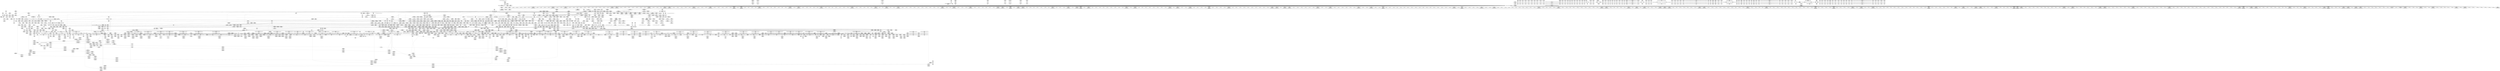digraph {
	CE0x4b40400 [shape=record,shape=Mrecord,label="{CE0x4b40400|selinux_inode_permission:tmp8|security/selinux/hooks.c,2838}"]
	CE0x4c3a0c0 [shape=record,shape=Mrecord,label="{CE0x4c3a0c0|file_mask_to_av:av.5}"]
	CE0x4ba78c0 [shape=record,shape=Mrecord,label="{CE0x4ba78c0|0:_i16,_12:_i32,_56:_i8*,_:_CRE_96,104_|*MultipleSource*|security/selinux/hooks.c,2857|Function::selinux_inode_permission&Arg::inode::}"]
	CE0x4c14760 [shape=record,shape=Mrecord,label="{CE0x4c14760|GLOBAL:avc_has_perm_noaudit|*Constant*}"]
	CE0x4bca9d0 [shape=record,shape=Mrecord,label="{CE0x4bca9d0|selinux_inode_permission:and23|security/selinux/hooks.c,2857}"]
	CE0x4bb5980 [shape=record,shape=Mrecord,label="{CE0x4bb5980|0:_i16,_12:_i32,_56:_i8*,_:_CRE_424,432_|*MultipleSource*|security/selinux/hooks.c,2857|Function::selinux_inode_permission&Arg::inode::}"]
	CE0x4b4f9c0 [shape=record,shape=Mrecord,label="{CE0x4b4f9c0|selinux_inode_permission:tmp28|security/selinux/hooks.c,2855|*SummSource*}"]
	CE0x4c198b0 [shape=record,shape=Mrecord,label="{CE0x4c198b0|28:_i32,_32:_i16,_:_CRE_12,13_}"]
	CE0x4cb7670 [shape=record,shape=Mrecord,label="{CE0x4cb7670|audit_inode_permission:call|security/selinux/hooks.c,2829|*SummSink*}"]
	CE0x4b91500 [shape=record,shape=Mrecord,label="{CE0x4b91500|selinux_inode_permission:tobool26|security/selinux/hooks.c,2857|*SummSource*}"]
	CE0x4cd3400 [shape=record,shape=Mrecord,label="{CE0x4cd3400|i64*_getelementptr_inbounds_(_6_x_i64_,_6_x_i64_*___llvm_gcov_ctr233,_i64_0,_i64_3)|*Constant*|*SummSource*}"]
	CE0x4c61260 [shape=record,shape=Mrecord,label="{CE0x4c61260|avc_audit_required:land.lhs.true|*SummSource*}"]
	CE0x4b54fb0 [shape=record,shape=Mrecord,label="{CE0x4b54fb0|i64_0|*Constant*|*SummSink*}"]
	CE0x4cc5b40 [shape=record,shape=Mrecord,label="{CE0x4cc5b40|avc_audit_required:and13|security/selinux/include/avc.h,99}"]
	CE0x4bc0c60 [shape=record,shape=Mrecord,label="{CE0x4bc0c60|0:_i16,_12:_i32,_56:_i8*,_:_CRE_696,704_|*MultipleSource*|security/selinux/hooks.c,2857|Function::selinux_inode_permission&Arg::inode::}"]
	CE0x4bc1dd0 [shape=record,shape=Mrecord,label="{CE0x4bc1dd0|0:_i16,_12:_i32,_56:_i8*,_:_CRE_776,792_|*MultipleSource*|security/selinux/hooks.c,2857|Function::selinux_inode_permission&Arg::inode::}"]
	CE0x4bbba20 [shape=record,shape=Mrecord,label="{CE0x4bbba20|0:_i16,_12:_i32,_56:_i8*,_:_CRE_574,575_}"]
	CE0x4c4c960 [shape=record,shape=Mrecord,label="{CE0x4c4c960|file_mask_to_av:conv22|security/selinux/hooks.c,1883|*SummSink*}"]
	CE0x4cd2660 [shape=record,shape=Mrecord,label="{CE0x4cd2660|audit_inode_permission:tmp8|security/selinux/hooks.c,2831|*SummSource*}"]
	CE0x4ba0610 [shape=record,shape=Mrecord,label="{CE0x4ba0610|slow_avc_audit:audited|Function::slow_avc_audit&Arg::audited::|*SummSource*}"]
	CE0x4bc8b60 [shape=record,shape=Mrecord,label="{CE0x4bc8b60|0:_i16,_12:_i32,_56:_i8*,_:_CRE_976,977_}"]
	CE0x4c231d0 [shape=record,shape=Mrecord,label="{CE0x4c231d0|28:_i32,_32:_i16,_:_CRE_85,86_}"]
	CE0x4b4fe10 [shape=record,shape=Mrecord,label="{CE0x4b4fe10|selinux_inode_permission:tmp28|security/selinux/hooks.c,2855|*SummSink*}"]
	CE0x4c7cfa0 [shape=record,shape=Mrecord,label="{CE0x4c7cfa0|avc_audit_required:expval|security/selinux/include/avc.h,76|*SummSink*}"]
	CE0x4bbeae0 [shape=record,shape=Mrecord,label="{CE0x4bbeae0|0:_i16,_12:_i32,_56:_i8*,_:_CRE_613,614_}"]
	CE0x4b55e80 [shape=record,shape=Mrecord,label="{CE0x4b55e80|selinux_inode_permission:if.end28|*SummSource*}"]
	CE0x4bbdfa0 [shape=record,shape=Mrecord,label="{CE0x4bbdfa0|0:_i16,_12:_i32,_56:_i8*,_:_CRE_604,605_}"]
	CE0x4cddd10 [shape=record,shape=Mrecord,label="{CE0x4cddd10|0:_i8,_8:_%struct.inode*,_24:_%struct.selinux_audit_data*,_:_SCMRE_0,1_|*MultipleSource*|security/selinux/hooks.c, 2822|security/selinux/hooks.c,2826}"]
	CE0x4b9de50 [shape=record,shape=Mrecord,label="{CE0x4b9de50|i32_3|*Constant*}"]
	CE0x4bad020 [shape=record,shape=Mrecord,label="{CE0x4bad020|0:_i16,_12:_i32,_56:_i8*,_:_CRE_198,199_}"]
	CE0x4c07310 [shape=record,shape=Mrecord,label="{CE0x4c07310|GLOBAL:llvm.expect.i64|*Constant*|*SummSource*}"]
	CE0x4bb3680 [shape=record,shape=Mrecord,label="{CE0x4bb3680|0:_i16,_12:_i32,_56:_i8*,_:_CRE_304,305_}"]
	CE0x4bb2500 [shape=record,shape=Mrecord,label="{CE0x4bb2500|0:_i16,_12:_i32,_56:_i8*,_:_CRE_290,291_}"]
	CE0x4bb41c0 [shape=record,shape=Mrecord,label="{CE0x4bb41c0|0:_i16,_12:_i32,_56:_i8*,_:_CRE_312,320_|*MultipleSource*|security/selinux/hooks.c,2857|Function::selinux_inode_permission&Arg::inode::}"]
	CE0x4bbd6e0 [shape=record,shape=Mrecord,label="{CE0x4bbd6e0|0:_i16,_12:_i32,_56:_i8*,_:_CRE_597,598_}"]
	CE0x4baff80 [shape=record,shape=Mrecord,label="{CE0x4baff80|0:_i16,_12:_i32,_56:_i8*,_:_CRE_260,261_}"]
	CE0x4c1cb20 [shape=record,shape=Mrecord,label="{CE0x4c1cb20|28:_i32,_32:_i16,_:_CRE_69,70_}"]
	CE0x4b53e40 [shape=record,shape=Mrecord,label="{CE0x4b53e40|GLOBAL:__validate_creds|*Constant*}"]
	CE0x4b73d10 [shape=record,shape=Mrecord,label="{CE0x4b73d10|GLOBAL:selinux_inode_permission.__warned|Global_var:selinux_inode_permission.__warned|*SummSink*}"]
	CE0x4b75f30 [shape=record,shape=Mrecord,label="{CE0x4b75f30|selinux_inode_permission:tmp10|security/selinux/hooks.c,2838}"]
	CE0x4b50e70 [shape=record,shape=Mrecord,label="{CE0x4b50e70|selinux_inode_permission:tmp22|security/selinux/hooks.c,2852|*SummSource*}"]
	CE0x4bfa950 [shape=record,shape=Mrecord,label="{CE0x4bfa950|__validate_creds:if.then|*SummSource*}"]
	CE0x4ba7ca0 [shape=record,shape=Mrecord,label="{CE0x4ba7ca0|0:_i16,_12:_i32,_56:_i8*,_:_CRE_112,120_|*MultipleSource*|security/selinux/hooks.c,2857|Function::selinux_inode_permission&Arg::inode::}"]
	CE0x4bbada0 [shape=record,shape=Mrecord,label="{CE0x4bbada0|0:_i16,_12:_i32,_56:_i8*,_:_CRE_564,565_}"]
	CE0x4c22ae0 [shape=record,shape=Mrecord,label="{CE0x4c22ae0|28:_i32,_32:_i16,_:_CRE_79,80_}"]
	CE0x4c76da0 [shape=record,shape=Mrecord,label="{CE0x4c76da0|file_mask_to_av:if.then19|*SummSource*}"]
	"CONST[source:0(mediator),value:2(dynamic)][purpose:{object}][SnkIdx:1]"
	CE0x4b41060 [shape=record,shape=Mrecord,label="{CE0x4b41060|selinux_inode_permission:do.end22}"]
	CE0x4b5ed50 [shape=record,shape=Mrecord,label="{CE0x4b5ed50|file_mask_to_av:tmp48|security/selinux/hooks.c,1890|*SummSource*}"]
	CE0x4b9b6a0 [shape=record,shape=Mrecord,label="{CE0x4b9b6a0|avc_audit_required:if.else12|*SummSource*}"]
	CE0x4c02a70 [shape=record,shape=Mrecord,label="{CE0x4c02a70|i64*_getelementptr_inbounds_(_15_x_i64_,_15_x_i64_*___llvm_gcov_ctr147,_i64_0,_i64_7)|*Constant*}"]
	CE0x4ba6750 [shape=record,shape=Mrecord,label="{CE0x4ba6750|0:_i16,_12:_i32,_56:_i8*,_:_CRE_32,40_|*MultipleSource*|security/selinux/hooks.c,2857|Function::selinux_inode_permission&Arg::inode::}"]
	CE0x4c6abf0 [shape=record,shape=Mrecord,label="{CE0x4c6abf0|avc_audit_required:tmp5|security/selinux/include/avc.h,76|*SummSource*}"]
	CE0x4b9ba50 [shape=record,shape=Mrecord,label="{CE0x4b9ba50|file_mask_to_av:if.end24}"]
	CE0x4bbe220 [shape=record,shape=Mrecord,label="{CE0x4bbe220|0:_i16,_12:_i32,_56:_i8*,_:_CRE_606,607_}"]
	CE0x4bc65e0 [shape=record,shape=Mrecord,label="{CE0x4bc65e0|0:_i16,_12:_i32,_56:_i8*,_:_CRE_906,907_}"]
	CE0x4c095f0 [shape=record,shape=Mrecord,label="{CE0x4c095f0|selinux_inode_permission:tmp31|security/selinux/hooks.c,2857|*SummSource*}"]
	CE0x4c6b210 [shape=record,shape=Mrecord,label="{CE0x4c6b210|audit_inode_permission:tmp|*SummSource*}"]
	CE0x4c07420 [shape=record,shape=Mrecord,label="{CE0x4c07420|selinux_inode_permission:tmp58|security/selinux/hooks.c,2876|*SummSource*}"]
	CE0x4c1c790 [shape=record,shape=Mrecord,label="{CE0x4c1c790|28:_i32,_32:_i16,_:_CRE_66,67_}"]
	CE0x4bc4420 [shape=record,shape=Mrecord,label="{CE0x4bc4420|0:_i16,_12:_i32,_56:_i8*,_:_CRE_879,880_}"]
	CE0x4c25570 [shape=record,shape=Mrecord,label="{CE0x4c25570|28:_i32,_32:_i16,_:_CRE_115,116_}"]
	CE0x4bc1040 [shape=record,shape=Mrecord,label="{CE0x4bc1040|0:_i16,_12:_i32,_56:_i8*,_:_CRE_712,728_|*MultipleSource*|security/selinux/hooks.c,2857|Function::selinux_inode_permission&Arg::inode::}"]
	CE0x4c0e9d0 [shape=record,shape=Mrecord,label="{CE0x4c0e9d0|avc_audit_required:auditdeny|Function::avc_audit_required&Arg::auditdeny::}"]
	CE0x4c14bf0 [shape=record,shape=Mrecord,label="{CE0x4c14bf0|GLOBAL:avc_has_perm_noaudit|*Constant*|*SummSink*}"]
	CE0x4b8f9e0 [shape=record,shape=Mrecord,label="{CE0x4b8f9e0|avc_audit_required:tmp24|security/selinux/include/avc.h,96}"]
	CE0x4c0f480 [shape=record,shape=Mrecord,label="{CE0x4c0f480|selinux_inode_permission:lnot43|security/selinux/hooks.c,2869|*SummSource*}"]
	CE0x4c5ef30 [shape=record,shape=Mrecord,label="{CE0x4c5ef30|__validate_creds:tmp9|include/linux/cred.h,175|*SummSink*}"]
	CE0x4bba9e0 [shape=record,shape=Mrecord,label="{CE0x4bba9e0|0:_i16,_12:_i32,_56:_i8*,_:_CRE_561,562_}"]
	CE0x4c60870 [shape=record,shape=Mrecord,label="{CE0x4c60870|__validate_creds:if.then|*SummSink*}"]
	CE0x4b5baf0 [shape=record,shape=Mrecord,label="{CE0x4b5baf0|i32_128|*Constant*|*SummSink*}"]
	CE0x4c03e30 [shape=record,shape=Mrecord,label="{CE0x4c03e30|avc_audit_required:tmp9|security/selinux/include/avc.h,94|*SummSource*}"]
	CE0x4b97fd0 [shape=record,shape=Mrecord,label="{CE0x4b97fd0|COLLAPSED:_CMRE:_elem_0:default:}"]
	CE0x4c701e0 [shape=record,shape=Mrecord,label="{CE0x4c701e0|i64_12|*Constant*|*SummSource*}"]
	CE0x4cde4e0 [shape=record,shape=Mrecord,label="{CE0x4cde4e0|current_sid:tmp8|security/selinux/hooks.c,218|*SummSource*}"]
	CE0x4b6fad0 [shape=record,shape=Mrecord,label="{CE0x4b6fad0|__validate_creds:line|Function::__validate_creds&Arg::line::}"]
	CE0x4bb6380 [shape=record,shape=Mrecord,label="{CE0x4bb6380|avc_audit_required:deniedp|Function::avc_audit_required&Arg::deniedp::}"]
	CE0x4c17350 [shape=record,shape=Mrecord,label="{CE0x4c17350|selinux_inode_permission:tobool34|security/selinux/hooks.c,2867}"]
	CE0x4c5b570 [shape=record,shape=Mrecord,label="{CE0x4c5b570|file_mask_to_av:tmp34|security/selinux/hooks.c,1886|*SummSource*}"]
	CE0x4cd6620 [shape=record,shape=Mrecord,label="{CE0x4cd6620|audit_inode_permission:tmp7|security/selinux/hooks.c,2831}"]
	CE0x4bc2d50 [shape=record,shape=Mrecord,label="{CE0x4bc2d50|0:_i16,_12:_i32,_56:_i8*,_:_CRE_848,856_|*MultipleSource*|security/selinux/hooks.c,2857|Function::selinux_inode_permission&Arg::inode::}"]
	CE0x4bc6220 [shape=record,shape=Mrecord,label="{CE0x4bc6220|0:_i16,_12:_i32,_56:_i8*,_:_CRE_903,904_}"]
	CE0x4baf080 [shape=record,shape=Mrecord,label="{CE0x4baf080|0:_i16,_12:_i32,_56:_i8*,_:_CRE_248,249_}"]
	CE0x4cd7790 [shape=record,shape=Mrecord,label="{CE0x4cd7790|i64*_getelementptr_inbounds_(_6_x_i64_,_6_x_i64_*___llvm_gcov_ctr233,_i64_0,_i64_4)|*Constant*}"]
	CE0x4cee990 [shape=record,shape=Mrecord,label="{CE0x4cee990|current_sid:tmp17|security/selinux/hooks.c,218}"]
	CE0x4cb56f0 [shape=record,shape=Mrecord,label="{CE0x4cb56f0|avc_audit_required:if.end14|*SummSink*}"]
	CE0x4c5b500 [shape=record,shape=Mrecord,label="{CE0x4c5b500|file_mask_to_av:tmp34|security/selinux/hooks.c,1886}"]
	CE0x4c5e280 [shape=record,shape=Mrecord,label="{CE0x4c5e280|__validate_creds:tmp8|include/linux/cred.h,175}"]
	CE0x4c26440 [shape=record,shape=Mrecord,label="{CE0x4c26440|i32_3|*Constant*|*SummSink*}"]
	CE0x4cb8280 [shape=record,shape=Mrecord,label="{CE0x4cb8280|_call_void_mcount()_#3|*SummSink*}"]
	CE0x4ba44f0 [shape=record,shape=Mrecord,label="{CE0x4ba44f0|selinux_inode_permission:tmp47|security/selinux/hooks.c,2870}"]
	CE0x4baf580 [shape=record,shape=Mrecord,label="{CE0x4baf580|0:_i16,_12:_i32,_56:_i8*,_:_CRE_252,253_}"]
	CE0x4c4cee0 [shape=record,shape=Mrecord,label="{CE0x4c4cee0|file_mask_to_av:tmp30|*SummSink*}"]
	CE0x4b57d60 [shape=record,shape=Mrecord,label="{CE0x4b57d60|selinux_inode_permission:avd|security/selinux/hooks.c, 2844|*SummSink*}"]
	CE0x4b6cb70 [shape=record,shape=Mrecord,label="{CE0x4b6cb70|i32_0|*Constant*|*SummSource*}"]
	CE0x4c59e60 [shape=record,shape=Mrecord,label="{CE0x4c59e60|i64*_getelementptr_inbounds_(_28_x_i64_,_28_x_i64_*___llvm_gcov_ctr232,_i64_0,_i64_11)|*Constant*}"]
	CE0x4c3a230 [shape=record,shape=Mrecord,label="{CE0x4c3a230|file_mask_to_av:conv38|security/selinux/hooks.c,1889}"]
	CE0x4c0ce20 [shape=record,shape=Mrecord,label="{CE0x4c0ce20|_ret_i32_%tmp6,_!dbg_!27716|security/selinux/hooks.c,197|*SummSink*}"]
	CE0x4c41a20 [shape=record,shape=Mrecord,label="{CE0x4c41a20|selinux_inode_permission:tmp54|security/selinux/hooks.c,2874|*SummSink*}"]
	CE0x4b6c2e0 [shape=record,shape=Mrecord,label="{CE0x4b6c2e0|selinux_inode_permission:if.end20|*SummSink*}"]
	CE0x4bf78d0 [shape=record,shape=Mrecord,label="{CE0x4bf78d0|file_mask_to_av:tmp13|security/selinux/hooks.c,1877|*SummSource*}"]
	CE0x4c2a010 [shape=record,shape=Mrecord,label="{CE0x4c2a010|file_mask_to_av:tmp40|security/selinux/hooks.c,1888|*SummSource*}"]
	CE0x4b51750 [shape=record,shape=Mrecord,label="{CE0x4b51750|selinux_inode_permission:tmp24|security/selinux/hooks.c,2853}"]
	CE0x4b5a250 [shape=record,shape=Mrecord,label="{CE0x4b5a250|i32_78|*Constant*}"]
	CE0x4c1fb80 [shape=record,shape=Mrecord,label="{CE0x4c1fb80|i64_131072|*Constant*|*SummSink*}"]
	CE0x4bbb520 [shape=record,shape=Mrecord,label="{CE0x4bbb520|0:_i16,_12:_i32,_56:_i8*,_:_CRE_570,571_}"]
	CE0x4bbf760 [shape=record,shape=Mrecord,label="{CE0x4bbf760|0:_i16,_12:_i32,_56:_i8*,_:_CRE_623,624_}"]
	CE0x4c14eb0 [shape=record,shape=Mrecord,label="{CE0x4c14eb0|avc_has_perm_noaudit:entry|*SummSource*}"]
	CE0x4c17ee0 [shape=record,shape=Mrecord,label="{CE0x4c17ee0|avc_audit_required:requested|Function::avc_audit_required&Arg::requested::}"]
	CE0x4b6c3e0 [shape=record,shape=Mrecord,label="{CE0x4b6c3e0|selinux_inode_permission:do.end}"]
	CE0x4c3ba90 [shape=record,shape=Mrecord,label="{CE0x4c3ba90|i64*_getelementptr_inbounds_(_28_x_i64_,_28_x_i64_*___llvm_gcov_ctr232,_i64_0,_i64_25)|*Constant*}"]
	CE0x4bba620 [shape=record,shape=Mrecord,label="{CE0x4bba620|0:_i16,_12:_i32,_56:_i8*,_:_CRE_558,559_}"]
	CE0x4c0ccc0 [shape=record,shape=Mrecord,label="{CE0x4c0ccc0|_ret_i32_%tmp6,_!dbg_!27716|security/selinux/hooks.c,197|*SummSource*}"]
	CE0x4c56630 [shape=record,shape=Mrecord,label="{CE0x4c56630|cred_sid:tmp5|security/selinux/hooks.c,196}"]
	CE0x4b9e060 [shape=record,shape=Mrecord,label="{CE0x4b9e060|audit_inode_permission:sid|security/selinux/hooks.c,2829}"]
	CE0x4b6c4d0 [shape=record,shape=Mrecord,label="{CE0x4b6c4d0|selinux_inode_permission:do.end|*SummSource*}"]
	CE0x4bb2640 [shape=record,shape=Mrecord,label="{CE0x4bb2640|0:_i16,_12:_i32,_56:_i8*,_:_CRE_291,292_}"]
	CE0x4b9e540 [shape=record,shape=Mrecord,label="{CE0x4b9e540|audit_inode_permission:tmp4|security/selinux/hooks.c,2829|*SummSource*}"]
	CE0x4cc5db0 [shape=record,shape=Mrecord,label="{CE0x4cc5db0|avc_audit_required:and13|security/selinux/include/avc.h,99|*SummSource*}"]
	CE0x4ba7ab0 [shape=record,shape=Mrecord,label="{CE0x4ba7ab0|0:_i16,_12:_i32,_56:_i8*,_:_CRE_104,112_|*MultipleSource*|security/selinux/hooks.c,2857|Function::selinux_inode_permission&Arg::inode::}"]
	CE0x4c24d20 [shape=record,shape=Mrecord,label="{CE0x4c24d20|28:_i32,_32:_i16,_:_CRE_108,109_}"]
	CE0x4b79c30 [shape=record,shape=Mrecord,label="{CE0x4b79c30|selinux_inode_permission:tmp26|security/selinux/hooks.c,2855|*SummSink*}"]
	CE0x4b5b470 [shape=record,shape=Mrecord,label="{CE0x4b5b470|selinux_inode_permission:mask|Function::selinux_inode_permission&Arg::mask::|*SummSink*}"]
	CE0x4b65290 [shape=record,shape=Mrecord,label="{CE0x4b65290|_call_void_mcount()_#3}"]
	CE0x4cb4f00 [shape=record,shape=Mrecord,label="{CE0x4cb4f00|avc_audit_required:if.end15}"]
	CE0x4ce7040 [shape=record,shape=Mrecord,label="{CE0x4ce7040|current_sid:tmp9|security/selinux/hooks.c,218|*SummSource*}"]
	CE0x4cb1100 [shape=record,shape=Mrecord,label="{CE0x4cb1100|avc_audit_required:allowed|security/selinux/include/avc.h,75|*SummSink*}"]
	CE0x4b58f40 [shape=record,shape=Mrecord,label="{CE0x4b58f40|selinux_inode_permission:land.lhs.true2}"]
	CE0x4bb8310 [shape=record,shape=Mrecord,label="{CE0x4bb8310|0:_i16,_12:_i32,_56:_i8*,_:_CRE_483,484_}"]
	CE0x4c3bfd0 [shape=record,shape=Mrecord,label="{CE0x4c3bfd0|file_mask_to_av:tmp50|security/selinux/hooks.c,1891|*SummSink*}"]
	CE0x4bff750 [shape=record,shape=Mrecord,label="{CE0x4bff750|file_mask_to_av:if.end23}"]
	CE0x4cb4aa0 [shape=record,shape=Mrecord,label="{CE0x4cb4aa0|current_sid:tobool|security/selinux/hooks.c,218}"]
	CE0x4c63e20 [shape=record,shape=Mrecord,label="{CE0x4c63e20|i32_2|*Constant*|*SummSink*}"]
	CE0x4c79580 [shape=record,shape=Mrecord,label="{CE0x4c79580|file_mask_to_av:tmp27|security/selinux/hooks.c,1882}"]
	CE0x4b4fda0 [shape=record,shape=Mrecord,label="{CE0x4b4fda0|i64*_getelementptr_inbounds_(_26_x_i64_,_26_x_i64_*___llvm_gcov_ctr231,_i64_0,_i64_14)|*Constant*|*SummSink*}"]
	CE0x4b52470 [shape=record,shape=Mrecord,label="{CE0x4b52470|i64*_getelementptr_inbounds_(_26_x_i64_,_26_x_i64_*___llvm_gcov_ctr231,_i64_0,_i64_12)|*Constant*|*SummSink*}"]
	CE0x4b54350 [shape=record,shape=Mrecord,label="{CE0x4b54350|i64*_getelementptr_inbounds_(_26_x_i64_,_26_x_i64_*___llvm_gcov_ctr231,_i64_0,_i64_6)|*Constant*|*SummSource*}"]
	CE0x4ba21f0 [shape=record,shape=Mrecord,label="{CE0x4ba21f0|i64_18|*Constant*}"]
	CE0x4bf68b0 [shape=record,shape=Mrecord,label="{CE0x4bf68b0|__validate_creds:tmp|*SummSink*}"]
	CE0x4b60fb0 [shape=record,shape=Mrecord,label="{CE0x4b60fb0|avc_audit_required:tmp27|security/selinux/include/avc.h,99|*SummSink*}"]
	CE0x4c6f580 [shape=record,shape=Mrecord,label="{CE0x4c6f580|get_current:tmp3}"]
	CE0x4c6ad90 [shape=record,shape=Mrecord,label="{CE0x4c6ad90|file_mask_to_av:cmp|security/selinux/hooks.c,1874|*SummSource*}"]
	CE0x4c39f20 [shape=record,shape=Mrecord,label="{CE0x4c39f20|file_mask_to_av:or37|security/selinux/hooks.c,1889|*SummSource*}"]
	CE0x4b91c10 [shape=record,shape=Mrecord,label="{CE0x4b91c10|_ret_%struct.task_struct*_%tmp4,_!dbg_!27714|./arch/x86/include/asm/current.h,14}"]
	CE0x4b53b40 [shape=record,shape=Mrecord,label="{CE0x4b53b40|_call_void___validate_creds(%struct.cred*_%tmp19,_i8*_getelementptr_inbounds_(_25_x_i8_,_25_x_i8_*_.str3,_i32_0,_i32_0),_i32_2855)_#10,_!dbg_!27757|security/selinux/hooks.c,2855|*SummSource*}"]
	CE0x4b74740 [shape=record,shape=Mrecord,label="{CE0x4b74740|GLOBAL:__validate_creds|*Constant*|*SummSink*}"]
	CE0x4b8f2f0 [shape=record,shape=Mrecord,label="{CE0x4b8f2f0|file_mask_to_av:and4|security/selinux/hooks.c,1877|*SummSource*}"]
	CE0x4bb2b40 [shape=record,shape=Mrecord,label="{CE0x4bb2b40|0:_i16,_12:_i32,_56:_i8*,_:_CRE_295,296_}"]
	CE0x4cbd6d0 [shape=record,shape=Mrecord,label="{CE0x4cbd6d0|audit_inode_permission:ad|security/selinux/hooks.c, 2822|*SummSource*}"]
	CE0x4c0a210 [shape=record,shape=Mrecord,label="{CE0x4c0a210|selinux_inode_permission:tmp33|security/selinux/hooks.c,2857|*SummSink*}"]
	CE0x4c19540 [shape=record,shape=Mrecord,label="{CE0x4c19540|selinux_inode_permission:tmp39|security/selinux/hooks.c,2863}"]
	CE0x4c16c00 [shape=record,shape=Mrecord,label="{CE0x4c16c00|avc_has_perm_noaudit:avd|Function::avc_has_perm_noaudit&Arg::avd::|*SummSource*}"]
	CE0x4c4fdd0 [shape=record,shape=Mrecord,label="{CE0x4c4fdd0|cred_sid:tmp3|*SummSource*}"]
	CE0x4cc8940 [shape=record,shape=Mrecord,label="{CE0x4cc8940|i64*_getelementptr_inbounds_(_15_x_i64_,_15_x_i64_*___llvm_gcov_ctr147,_i64_0,_i64_14)|*Constant*}"]
	CE0x4ba92e0 [shape=record,shape=Mrecord,label="{CE0x4ba92e0|0:_i16,_12:_i32,_56:_i8*,_:_CRE_149,150_}"]
	CE0x4b63810 [shape=record,shape=Mrecord,label="{CE0x4b63810|audit_inode_permission:audited|Function::audit_inode_permission&Arg::audited::|*SummSource*}"]
	CE0x4b69710 [shape=record,shape=Mrecord,label="{CE0x4b69710|file_mask_to_av:if.then35|*SummSink*}"]
	CE0x4b4b710 [shape=record,shape=Mrecord,label="{CE0x4b4b710|get_current:tmp2|*SummSink*}"]
	CE0x4c2a400 [shape=record,shape=Mrecord,label="{CE0x4c2a400|file_mask_to_av:tmp41|security/selinux/hooks.c,1888|*SummSource*}"]
	CE0x4bc7120 [shape=record,shape=Mrecord,label="{CE0x4bc7120|0:_i16,_12:_i32,_56:_i8*,_:_CRE_915,916_}"]
	CE0x4c613f0 [shape=record,shape=Mrecord,label="{CE0x4c613f0|avc_audit_required:if.then9|*SummSink*}"]
	CE0x4bfbb80 [shape=record,shape=Mrecord,label="{CE0x4bfbb80|i64*_getelementptr_inbounds_(_2_x_i64_,_2_x_i64_*___llvm_gcov_ctr131,_i64_0,_i64_0)|*Constant*|*SummSink*}"]
	CE0x4ba2050 [shape=record,shape=Mrecord,label="{CE0x4ba2050|selinux_inode_permission:tmp43|security/selinux/hooks.c,2869}"]
	CE0x4b6e100 [shape=record,shape=Mrecord,label="{CE0x4b6e100|selinux_inode_permission:tmp7|security/selinux/hooks.c,2838|*SummSink*}"]
	CE0x4c55200 [shape=record,shape=Mrecord,label="{CE0x4c55200|file_mask_to_av:if.else25|*SummSource*}"]
	CE0x4c3d010 [shape=record,shape=Mrecord,label="{CE0x4c3d010|file_mask_to_av:or44|security/selinux/hooks.c,1891}"]
	CE0x4b93340 [shape=record,shape=Mrecord,label="{CE0x4b93340|file_mask_to_av:tmp39|security/selinux/hooks.c,1887|*SummSink*}"]
	CE0x4b985f0 [shape=record,shape=Mrecord,label="{CE0x4b985f0|get_current:tmp4|./arch/x86/include/asm/current.h,14}"]
	CE0x4bae430 [shape=record,shape=Mrecord,label="{CE0x4bae430|0:_i16,_12:_i32,_56:_i8*,_:_CRE_232,236_|*MultipleSource*|security/selinux/hooks.c,2857|Function::selinux_inode_permission&Arg::inode::}"]
	CE0x4cb2430 [shape=record,shape=Mrecord,label="{CE0x4cb2430|avc_audit_required:tobool|security/selinux/include/avc.h,76}"]
	CE0x4ba9ce0 [shape=record,shape=Mrecord,label="{CE0x4ba9ce0|0:_i16,_12:_i32,_56:_i8*,_:_CRE_157,158_}"]
	CE0x4c25310 [shape=record,shape=Mrecord,label="{CE0x4c25310|28:_i32,_32:_i16,_:_CRE_113,114_}"]
	CE0x4c447a0 [shape=record,shape=Mrecord,label="{CE0x4c447a0|i64*_getelementptr_inbounds_(_28_x_i64_,_28_x_i64_*___llvm_gcov_ctr232,_i64_0,_i64_22)|*Constant*|*SummSink*}"]
	CE0x4baf940 [shape=record,shape=Mrecord,label="{CE0x4baf940|0:_i16,_12:_i32,_56:_i8*,_:_CRE_255,256_}"]
	CE0x4bbd320 [shape=record,shape=Mrecord,label="{CE0x4bbd320|0:_i16,_12:_i32,_56:_i8*,_:_CRE_594,595_}"]
	CE0x4b91330 [shape=record,shape=Mrecord,label="{CE0x4b91330|selinux_inode_permission:expval|security/selinux/hooks.c,2857|*SummSink*}"]
	CE0x4bb4620 [shape=record,shape=Mrecord,label="{CE0x4bb4620|0:_i16,_12:_i32,_56:_i8*,_:_CRE_336,344_|*MultipleSource*|security/selinux/hooks.c,2857|Function::selinux_inode_permission&Arg::inode::}"]
	CE0x4b5d620 [shape=record,shape=Mrecord,label="{CE0x4b5d620|file_mask_to_av:tobool41|security/selinux/hooks.c,1890}"]
	CE0x4b8ebd0 [shape=record,shape=Mrecord,label="{CE0x4b8ebd0|GLOBAL:current_task|Global_var:current_task}"]
	CE0x4bfdde0 [shape=record,shape=Mrecord,label="{CE0x4bfdde0|avc_audit_required:if.else12}"]
	CE0x4c5bd10 [shape=record,shape=Mrecord,label="{CE0x4c5bd10|i32_16384|*Constant*|*SummSink*}"]
	CE0x4cad2d0 [shape=record,shape=Mrecord,label="{CE0x4cad2d0|file_mask_to_av:tmp55|security/selinux/hooks.c,1894|*SummSink*}"]
	CE0x4cd6e20 [shape=record,shape=Mrecord,label="{CE0x4cd6e20|audit_inode_permission:tmp7|security/selinux/hooks.c,2831|*SummSink*}"]
	CE0x4cdf160 [shape=record,shape=Mrecord,label="{CE0x4cdf160|i32_218|*Constant*|*SummSource*}"]
	CE0x4c6f880 [shape=record,shape=Mrecord,label="{CE0x4c6f880|file_mask_to_av:tmp24|security/selinux/hooks.c,1882|*SummSink*}"]
	CE0x4c710e0 [shape=record,shape=Mrecord,label="{CE0x4c710e0|file_mask_to_av:tmp}"]
	CE0x4b57880 [shape=record,shape=Mrecord,label="{CE0x4b57880|selinux_inode_permission:avd|security/selinux/hooks.c, 2844}"]
	CE0x4b9abb0 [shape=record,shape=Mrecord,label="{CE0x4b9abb0|file_mask_to_av:conv7|security/selinux/hooks.c,1878|*SummSink*}"]
	CE0x4c78510 [shape=record,shape=Mrecord,label="{CE0x4c78510|file_mask_to_av:if.end32|*SummSource*}"]
	CE0x4c61ea0 [shape=record,shape=Mrecord,label="{CE0x4c61ea0|file_mask_to_av:and1|security/selinux/hooks.c,1875|*SummSink*}"]
	CE0x4c79bb0 [shape=record,shape=Mrecord,label="{CE0x4c79bb0|i64*_getelementptr_inbounds_(_28_x_i64_,_28_x_i64_*___llvm_gcov_ctr232,_i64_0,_i64_14)|*Constant*|*SummSink*}"]
	CE0x4cb4220 [shape=record,shape=Mrecord,label="{CE0x4cb4220|avc_audit_required:tmp22|security/selinux/include/avc.h,96}"]
	CE0x4bc3de0 [shape=record,shape=Mrecord,label="{CE0x4bc3de0|0:_i16,_12:_i32,_56:_i8*,_:_CRE_874,875_}"]
	CE0x4c6b700 [shape=record,shape=Mrecord,label="{CE0x4c6b700|file_mask_to_av:conv14|security/selinux/hooks.c,1881|*SummSink*}"]
	CE0x4b6bd70 [shape=record,shape=Mrecord,label="{CE0x4b6bd70|i8_1|*Constant*|*SummSink*}"]
	CE0x4c57790 [shape=record,shape=Mrecord,label="{CE0x4c57790|file_mask_to_av:if.then42|*SummSource*}"]
	CE0x4caf370 [shape=record,shape=Mrecord,label="{CE0x4caf370|avc_audit_required:tmp14|security/selinux/include/avc.h,94|*SummSource*}"]
	CE0x4c018f0 [shape=record,shape=Mrecord,label="{CE0x4c018f0|file_mask_to_av:tobool|security/selinux/hooks.c,1875}"]
	CE0x4b93c30 [shape=record,shape=Mrecord,label="{CE0x4b93c30|cred_sid:sid|security/selinux/hooks.c,197|*SummSource*}"]
	CE0x4c13c40 [shape=record,shape=Mrecord,label="{CE0x4c13c40|selinux_inode_permission:conv29|security/selinux/hooks.c,2860}"]
	CE0x4b6bbb0 [shape=record,shape=Mrecord,label="{CE0x4b6bbb0|i8_1|*Constant*|*SummSource*}"]
	CE0x4ce8e60 [shape=record,shape=Mrecord,label="{CE0x4ce8e60|current_sid:tmp10|security/selinux/hooks.c,218|*SummSink*}"]
	CE0x4cda3e0 [shape=record,shape=Mrecord,label="{CE0x4cda3e0|audit_inode_permission:tmp13|security/selinux/hooks.c,2833}"]
	CE0x4bac760 [shape=record,shape=Mrecord,label="{CE0x4bac760|0:_i16,_12:_i32,_56:_i8*,_:_CRE_191,192_}"]
	CE0x4bb70e0 [shape=record,shape=Mrecord,label="{CE0x4bb70e0|selinux_inode_permission:tobool38|security/selinux/hooks.c,2869}"]
	CE0x4cd45f0 [shape=record,shape=Mrecord,label="{CE0x4cd45f0|audit_inode_permission:tmp5|security/selinux/hooks.c,2829}"]
	CE0x4ce8f90 [shape=record,shape=Mrecord,label="{CE0x4ce8f90|current_sid:tmp11|security/selinux/hooks.c,218}"]
	CE0x4bca610 [shape=record,shape=Mrecord,label="{CE0x4bca610|selinux_inode_permission:tmp30|*LoadInst*|security/selinux/hooks.c,2857|*SummSource*}"]
	CE0x4bb9c80 [shape=record,shape=Mrecord,label="{CE0x4bb9c80|0:_i16,_12:_i32,_56:_i8*,_:_CRE_544,552_|*MultipleSource*|security/selinux/hooks.c,2857|Function::selinux_inode_permission&Arg::inode::}"]
	CE0x4c5c300 [shape=record,shape=Mrecord,label="{CE0x4c5c300|file_mask_to_av:if.then13}"]
	CE0x4b5fd70 [shape=record,shape=Mrecord,label="{CE0x4b5fd70|avc_audit_required:tmp26|security/selinux/include/avc.h,97}"]
	CE0x4c7c780 [shape=record,shape=Mrecord,label="{CE0x4c7c780|file_mask_to_av:tmp34|security/selinux/hooks.c,1886|*SummSink*}"]
	CE0x4c6bd60 [shape=record,shape=Mrecord,label="{CE0x4c6bd60|file_mask_to_av:tmp37|security/selinux/hooks.c,1886|*SummSink*}"]
	CE0x4bb7f50 [shape=record,shape=Mrecord,label="{CE0x4bb7f50|0:_i16,_12:_i32,_56:_i8*,_:_CRE_480,481_}"]
	CE0x4b524e0 [shape=record,shape=Mrecord,label="{CE0x4b524e0|selinux_inode_permission:tmp24|security/selinux/hooks.c,2853|*SummSink*}"]
	CE0x4c75c30 [shape=record,shape=Mrecord,label="{CE0x4c75c30|file_mask_to_av:tobool18|security/selinux/hooks.c,1882|*SummSink*}"]
	CE0x4badca0 [shape=record,shape=Mrecord,label="{CE0x4badca0|0:_i16,_12:_i32,_56:_i8*,_:_CRE_240,241_}"]
	CE0x4cb89a0 [shape=record,shape=Mrecord,label="{CE0x4cb89a0|avc_audit_required:audited.0|*SummSink*}"]
	CE0x4cd3680 [shape=record,shape=Mrecord,label="{CE0x4cd3680|i64*_getelementptr_inbounds_(_6_x_i64_,_6_x_i64_*___llvm_gcov_ctr233,_i64_0,_i64_3)|*Constant*|*SummSink*}"]
	CE0x4c23560 [shape=record,shape=Mrecord,label="{CE0x4c23560|28:_i32,_32:_i16,_:_CRE_88,89_}"]
	CE0x4ce04d0 [shape=record,shape=Mrecord,label="{CE0x4ce04d0|current_sid:land.lhs.true|*SummSource*}"]
	CE0x4bc9ac0 [shape=record,shape=Mrecord,label="{CE0x4bc9ac0|0:_i16,_12:_i32,_56:_i8*,_:_CRE_981,982_}"]
	CE0x4b7e8f0 [shape=record,shape=Mrecord,label="{CE0x4b7e8f0|0:_i16,_12:_i32,_56:_i8*,_:_CRE_473,474_}"]
	CE0x4b7dfa0 [shape=record,shape=Mrecord,label="{CE0x4b7dfa0|selinux_inode_permission:tmp20|security/selinux/hooks.c,2852}"]
	CE0x4c2b680 [shape=record,shape=Mrecord,label="{CE0x4c2b680|file_mask_to_av:tmp44|security/selinux/hooks.c,1889|*SummSource*}"]
	CE0x4badb60 [shape=record,shape=Mrecord,label="{CE0x4badb60|0:_i16,_12:_i32,_56:_i8*,_:_CRE_207,208_}"]
	CE0x4ba8b60 [shape=record,shape=Mrecord,label="{CE0x4ba8b60|0:_i16,_12:_i32,_56:_i8*,_:_CRE_143,144_}"]
	CE0x4c68d80 [shape=record,shape=Mrecord,label="{CE0x4c68d80|file_mask_to_av:tmp28|security/selinux/hooks.c,1883|*SummSource*}"]
	CE0x4cc6610 [shape=record,shape=Mrecord,label="{CE0x4cc6610|avc_audit_required:denied.0|*SummSink*}"]
	CE0x4b9b0a0 [shape=record,shape=Mrecord,label="{CE0x4b9b0a0|avc_audit_required:if.end|*SummSink*}"]
	CE0x4c24ac0 [shape=record,shape=Mrecord,label="{CE0x4c24ac0|28:_i32,_32:_i16,_:_CRE_106,107_}"]
	CE0x4c70d60 [shape=record,shape=Mrecord,label="{CE0x4c70d60|GLOBAL:__llvm_gcov_ctr147|Global_var:__llvm_gcov_ctr147}"]
	CE0x4ba3800 [shape=record,shape=Mrecord,label="{CE0x4ba3800|selinux_inode_permission:tmp46|security/selinux/hooks.c,2870}"]
	CE0x4c193c0 [shape=record,shape=Mrecord,label="{CE0x4c193c0|selinux_inode_permission:tmp38|*LoadInst*|security/selinux/hooks.c,2863|*SummSink*}"]
	CE0x4c57c00 [shape=record,shape=Mrecord,label="{CE0x4c57c00|file_mask_to_av:conv9|security/selinux/hooks.c,1878}"]
	CE0x4c13860 [shape=record,shape=Mrecord,label="{CE0x4c13860|selinux_inode_permission:tmp37|*LoadInst*|security/selinux/hooks.c,2860}"]
	CE0x4ce4c30 [shape=record,shape=Mrecord,label="{CE0x4ce4c30|current_sid:tmp|*SummSource*}"]
	CE0x4c5a700 [shape=record,shape=Mrecord,label="{CE0x4c5a700|i64*_getelementptr_inbounds_(_28_x_i64_,_28_x_i64_*___llvm_gcov_ctr232,_i64_0,_i64_16)|*Constant*}"]
	CE0x4cda450 [shape=record,shape=Mrecord,label="{CE0x4cda450|audit_inode_permission:tmp13|security/selinux/hooks.c,2833|*SummSource*}"]
	CE0x4cea760 [shape=record,shape=Mrecord,label="{CE0x4cea760|i64*_getelementptr_inbounds_(_11_x_i64_,_11_x_i64_*___llvm_gcov_ctr125,_i64_0,_i64_8)|*Constant*|*SummSource*}"]
	CE0x4b6d480 [shape=record,shape=Mrecord,label="{CE0x4b6d480|selinux_inode_permission:tmp6|security/selinux/hooks.c,2838}"]
	CE0x4b8de20 [shape=record,shape=Mrecord,label="{CE0x4b8de20|selinux_inode_permission:tmp|*SummSource*}"]
	CE0x4b99160 [shape=record,shape=Mrecord,label="{CE0x4b99160|i64*_getelementptr_inbounds_(_5_x_i64_,_5_x_i64_*___llvm_gcov_ctr155,_i64_0,_i64_4)|*Constant*}"]
	CE0x4b71490 [shape=record,shape=Mrecord,label="{CE0x4b71490|file_mask_to_av:tmp12|security/selinux/hooks.c,1877}"]
	CE0x4bbcf60 [shape=record,shape=Mrecord,label="{CE0x4bbcf60|0:_i16,_12:_i32,_56:_i8*,_:_CRE_591,592_}"]
	CE0x4b77210 [shape=record,shape=Mrecord,label="{CE0x4b77210|selinux_inode_permission:tmp11|security/selinux/hooks.c,2838|*SummSource*}"]
	CE0x4ba9f60 [shape=record,shape=Mrecord,label="{CE0x4ba9f60|0:_i16,_12:_i32,_56:_i8*,_:_CRE_159,160_}"]
	CE0x4bcaa40 [shape=record,shape=Mrecord,label="{CE0x4bcaa40|selinux_inode_permission:and23|security/selinux/hooks.c,2857|*SummSource*}"]
	CE0x4ba6150 [shape=record,shape=Mrecord,label="{CE0x4ba6150|0:_i16,_12:_i32,_56:_i8*,_:_CRE_12,16_|*MultipleSource*|security/selinux/hooks.c,2857|Function::selinux_inode_permission&Arg::inode::}"]
	CE0x4bc7ee0 [shape=record,shape=Mrecord,label="{CE0x4bc7ee0|0:_i16,_12:_i32,_56:_i8*,_:_CRE_926,927_}"]
	CE0x4bffc10 [shape=record,shape=Mrecord,label="{CE0x4bffc10|file_mask_to_av:tmp31|*SummSource*}"]
	CE0x4bfcd40 [shape=record,shape=Mrecord,label="{CE0x4bfcd40|avc_audit_required:conv|security/selinux/include/avc.h,76|*SummSink*}"]
	CE0x4bc0030 [shape=record,shape=Mrecord,label="{CE0x4bc0030|0:_i16,_12:_i32,_56:_i8*,_:_CRE_656,664_|*MultipleSource*|security/selinux/hooks.c,2857|Function::selinux_inode_permission&Arg::inode::}"]
	CE0x4b57fc0 [shape=record,shape=Mrecord,label="{CE0x4b57fc0|i64_1|*Constant*|*SummSource*}"]
	CE0x4c1fa00 [shape=record,shape=Mrecord,label="{CE0x4c1fa00|i64_131072|*Constant*|*SummSource*}"]
	CE0x4c4a0e0 [shape=record,shape=Mrecord,label="{CE0x4c4a0e0|file_mask_to_av:av.6|*SummSink*}"]
	CE0x4b7e510 [shape=record,shape=Mrecord,label="{CE0x4b7e510|0:_i16,_12:_i32,_56:_i8*,_:_CRE_456,464_|*MultipleSource*|security/selinux/hooks.c,2857|Function::selinux_inode_permission&Arg::inode::}"]
	CE0x4bc74e0 [shape=record,shape=Mrecord,label="{CE0x4bc74e0|0:_i16,_12:_i32,_56:_i8*,_:_CRE_918,919_}"]
	CE0x4c507e0 [shape=record,shape=Mrecord,label="{CE0x4c507e0|file_mask_to_av:bb}"]
	CE0x4b6b5b0 [shape=record,shape=Mrecord,label="{CE0x4b6b5b0|selinux_inode_permission:tmp16|security/selinux/hooks.c,2838|*SummSource*}"]
	CE0x4b612b0 [shape=record,shape=Mrecord,label="{CE0x4b612b0|avc_audit_required:tmp28|security/selinux/include/avc.h,99|*SummSource*}"]
	CE0x4cb5540 [shape=record,shape=Mrecord,label="{CE0x4cb5540|avc_audit_required:if.end14}"]
	CE0x4bafbc0 [shape=record,shape=Mrecord,label="{CE0x4bafbc0|0:_i16,_12:_i32,_56:_i8*,_:_CRE_257,258_}"]
	CE0x4baae60 [shape=record,shape=Mrecord,label="{CE0x4baae60|0:_i16,_12:_i32,_56:_i8*,_:_CRE_171,172_}"]
	CE0x4bc97c0 [shape=record,shape=Mrecord,label="{CE0x4bc97c0|0:_i16,_12:_i32,_56:_i8*,_:_CRE_980,981_}"]
	CE0x4b91230 [shape=record,shape=Mrecord,label="{CE0x4b91230|selinux_inode_permission:expval|security/selinux/hooks.c,2857|*SummSource*}"]
	CE0x4b75d70 [shape=record,shape=Mrecord,label="{CE0x4b75d70|i64_4|*Constant*|*SummSink*}"]
	CE0x4ba9e20 [shape=record,shape=Mrecord,label="{CE0x4ba9e20|0:_i16,_12:_i32,_56:_i8*,_:_CRE_158,159_}"]
	CE0x4b62810 [shape=record,shape=Mrecord,label="{CE0x4b62810|get_current:bb|*SummSink*}"]
	CE0x4b55f80 [shape=record,shape=Mrecord,label="{CE0x4b55f80|selinux_inode_permission:if.end28|*SummSink*}"]
	CE0x4cd83b0 [shape=record,shape=Mrecord,label="{CE0x4cd83b0|audit_inode_permission:retval.0|*SummSource*}"]
	CE0x4baaaa0 [shape=record,shape=Mrecord,label="{CE0x4baaaa0|0:_i16,_12:_i32,_56:_i8*,_:_CRE_168,169_}"]
	CE0x4c3bc00 [shape=record,shape=Mrecord,label="{CE0x4c3bc00|file_mask_to_av:tmp50|security/selinux/hooks.c,1891|*SummSource*}"]
	CE0x4bb86d0 [shape=record,shape=Mrecord,label="{CE0x4bb86d0|0:_i16,_12:_i32,_56:_i8*,_:_CRE_486,487_}"]
	CE0x4bc0820 [shape=record,shape=Mrecord,label="{CE0x4bc0820|0:_i16,_12:_i32,_56:_i8*,_:_CRE_684,688_|*MultipleSource*|security/selinux/hooks.c,2857|Function::selinux_inode_permission&Arg::inode::}"]
	CE0x4bba1e0 [shape=record,shape=Mrecord,label="{CE0x4bba1e0|0:_i16,_12:_i32,_56:_i8*,_:_CRE_556,557_}"]
	CE0x4b98930 [shape=record,shape=Mrecord,label="{CE0x4b98930|avc_audit_required:tmp3|security/selinux/include/avc.h,76|*SummSink*}"]
	CE0x4bc5820 [shape=record,shape=Mrecord,label="{CE0x4bc5820|0:_i16,_12:_i32,_56:_i8*,_:_CRE_895,896_}"]
	CE0x4c15640 [shape=record,shape=Mrecord,label="{CE0x4c15640|avc_has_perm_noaudit:tsid|Function::avc_has_perm_noaudit&Arg::tsid::|*SummSource*}"]
	CE0x4c24270 [shape=record,shape=Mrecord,label="{CE0x4c24270|28:_i32,_32:_i16,_:_CRE_99,100_}"]
	CE0x4ba4410 [shape=record,shape=Mrecord,label="{CE0x4ba4410|selinux_inode_permission:tmp46|security/selinux/hooks.c,2870|*SummSink*}"]
	CE0x4c65e30 [shape=record,shape=Mrecord,label="{CE0x4c65e30|file_mask_to_av:tmp22|security/selinux/hooks.c,1881|*SummSource*}"]
	CE0x4bfb9f0 [shape=record,shape=Mrecord,label="{CE0x4bfb9f0|i64*_getelementptr_inbounds_(_2_x_i64_,_2_x_i64_*___llvm_gcov_ctr131,_i64_0,_i64_0)|*Constant*|*SummSource*}"]
	CE0x4c0ffb0 [shape=record,shape=Mrecord,label="{CE0x4c0ffb0|selinux_inode_permission:conv45|security/selinux/hooks.c,2869|*SummSource*}"]
	CE0x4bb4490 [shape=record,shape=Mrecord,label="{CE0x4bb4490|0:_i16,_12:_i32,_56:_i8*,_:_CRE_328,336_|*MultipleSource*|security/selinux/hooks.c,2857|Function::selinux_inode_permission&Arg::inode::}"]
	CE0x4c64490 [shape=record,shape=Mrecord,label="{CE0x4c64490|avc_audit_required:tobool8|security/selinux/include/avc.h,94}"]
	CE0x4cdba00 [shape=record,shape=Mrecord,label="{CE0x4cdba00|current_sid:tmp7|security/selinux/hooks.c,218|*SummSink*}"]
	CE0x4c59560 [shape=record,shape=Mrecord,label="{CE0x4c59560|i64*_getelementptr_inbounds_(_28_x_i64_,_28_x_i64_*___llvm_gcov_ctr232,_i64_0,_i64_5)|*Constant*|*SummSink*}"]
	CE0x4b4b850 [shape=record,shape=Mrecord,label="{CE0x4b4b850|GLOBAL:__llvm_gcov_ctr231|Global_var:__llvm_gcov_ctr231|*SummSource*}"]
	CE0x4b660d0 [shape=record,shape=Mrecord,label="{CE0x4b660d0|selinux_inode_permission:tmp22|security/selinux/hooks.c,2852}"]
	CE0x4cee310 [shape=record,shape=Mrecord,label="{CE0x4cee310|i64*_getelementptr_inbounds_(_11_x_i64_,_11_x_i64_*___llvm_gcov_ctr125,_i64_0,_i64_9)|*Constant*|*SummSource*}"]
	CE0x4ba7e90 [shape=record,shape=Mrecord,label="{CE0x4ba7e90|0:_i16,_12:_i32,_56:_i8*,_:_CRE_120,128_|*MultipleSource*|security/selinux/hooks.c,2857|Function::selinux_inode_permission&Arg::inode::}"]
	CE0x4b54740 [shape=record,shape=Mrecord,label="{CE0x4b54740|selinux_inode_permission:do.body}"]
	CE0x4b9f040 [shape=record,shape=Mrecord,label="{CE0x4b9f040|slow_avc_audit:tclass|Function::slow_avc_audit&Arg::tclass::|*SummSource*}"]
	CE0x4cf1af0 [shape=record,shape=Mrecord,label="{CE0x4cf1af0|i32_22|*Constant*}"]
	CE0x4b5ba80 [shape=record,shape=Mrecord,label="{CE0x4b5ba80|i32_128|*Constant*|*SummSource*}"]
	CE0x4b6d8e0 [shape=record,shape=Mrecord,label="{CE0x4b6d8e0|selinux_inode_permission:denied|security/selinux/hooks.c, 2846|*SummSink*}"]
	CE0x4c16f40 [shape=record,shape=Mrecord,label="{CE0x4c16f40|_ret_i32_%rc.0,_!dbg_!27793|security/selinux/avc.c,744|*SummSource*}"]
	CE0x4b68c60 [shape=record,shape=Mrecord,label="{CE0x4b68c60|selinux_inode_permission:tmp15|security/selinux/hooks.c,2838|*SummSource*}"]
	CE0x4c3ab70 [shape=record,shape=Mrecord,label="{CE0x4c3ab70|file_mask_to_av:and40|security/selinux/hooks.c,1890}"]
	CE0x4bb3cc0 [shape=record,shape=Mrecord,label="{CE0x4bb3cc0|0:_i16,_12:_i32,_56:_i8*,_:_CRE_309,310_}"]
	CE0x4b563a0 [shape=record,shape=Mrecord,label="{CE0x4b563a0|get_current:tmp|*SummSink*}"]
	CE0x4c74ad0 [shape=record,shape=Mrecord,label="{CE0x4c74ad0|i64_13|*Constant*|*SummSink*}"]
	CE0x4bfa6d0 [shape=record,shape=Mrecord,label="{CE0x4bfa6d0|__validate_creds:tmp5|include/linux/cred.h,173}"]
	CE0x4bacda0 [shape=record,shape=Mrecord,label="{CE0x4bacda0|0:_i16,_12:_i32,_56:_i8*,_:_CRE_196,197_}"]
	CE0x4c071b0 [shape=record,shape=Mrecord,label="{CE0x4c071b0|selinux_inode_permission:expval|security/selinux/hooks.c,2857}"]
	CE0x4bb2780 [shape=record,shape=Mrecord,label="{CE0x4bb2780|0:_i16,_12:_i32,_56:_i8*,_:_CRE_292,293_}"]
	CE0x4bb9e70 [shape=record,shape=Mrecord,label="{CE0x4bb9e70|0:_i16,_12:_i32,_56:_i8*,_:_CRE_553,554_}"]
	CE0x4bbefe0 [shape=record,shape=Mrecord,label="{CE0x4bbefe0|0:_i16,_12:_i32,_56:_i8*,_:_CRE_617,618_}"]
	CE0x4c4ed20 [shape=record,shape=Mrecord,label="{CE0x4c4ed20|file_mask_to_av:tmp7|security/selinux/hooks.c,1875|*SummSink*}"]
	CE0x4cc53d0 [shape=record,shape=Mrecord,label="{CE0x4cc53d0|avc_audit_required:tmp29|*LoadInst*|security/selinux/include/avc.h,99}"]
	CE0x4c21b90 [shape=record,shape=Mrecord,label="{CE0x4c21b90|file_mask_to_av:entry|*SummSink*}"]
	CE0x4b68110 [shape=record,shape=Mrecord,label="{CE0x4b68110|i1_true|*Constant*|*SummSource*}"]
	CE0x4c189d0 [shape=record,shape=Mrecord,label="{CE0x4c189d0|i32_10|*Constant*|*SummSink*}"]
	CE0x4b96a30 [shape=record,shape=Mrecord,label="{CE0x4b96a30|__validate_creds:conv|include/linux/cred.h,173}"]
	CE0x4b9be10 [shape=record,shape=Mrecord,label="{CE0x4b9be10|file_mask_to_av:av.2|*SummSource*}"]
	CE0x4bca290 [shape=record,shape=Mrecord,label="{CE0x4bca290|0:_i16,_12:_i32,_56:_i8*,_:_CRE_992,1000_|*MultipleSource*|security/selinux/hooks.c,2857|Function::selinux_inode_permission&Arg::inode::}"]
	CE0x4ced730 [shape=record,shape=Mrecord,label="{CE0x4ced730|GLOBAL:lockdep_rcu_suspicious|*Constant*}"]
	CE0x4c0fa60 [shape=record,shape=Mrecord,label="{CE0x4c0fa60|selinux_inode_permission:lnot.ext44|security/selinux/hooks.c,2869|*SummSource*}"]
	CE0x4cb5620 [shape=record,shape=Mrecord,label="{CE0x4cb5620|avc_audit_required:if.end14|*SummSource*}"]
	CE0x4b55610 [shape=record,shape=Mrecord,label="{CE0x4b55610|i64_2|*Constant*|*SummSink*}"]
	CE0x4c42b40 [shape=record,shape=Mrecord,label="{CE0x4c42b40|selinux_inode_permission:tmp56|security/selinux/hooks.c,2875}"]
	CE0x4ba6d20 [shape=record,shape=Mrecord,label="{CE0x4ba6d20|0:_i16,_12:_i32,_56:_i8*,_:_CRE_56,64_|*MultipleSource*|security/selinux/hooks.c,2857|Function::selinux_inode_permission&Arg::inode::}"]
	CE0x4c229e0 [shape=record,shape=Mrecord,label="{CE0x4c229e0|GLOBAL:cred_sid|*Constant*}"]
	CE0x4cdc9b0 [shape=record,shape=Mrecord,label="{CE0x4cdc9b0|audit_inode_permission:tmp14|security/selinux/hooks.c,2834}"]
	CE0x4b635e0 [shape=record,shape=Mrecord,label="{CE0x4b635e0|__validate_creds:tmp7|include/linux/cred.h,174|*SummSink*}"]
	CE0x4c4c7f0 [shape=record,shape=Mrecord,label="{CE0x4c4c7f0|file_mask_to_av:conv22|security/selinux/hooks.c,1883|*SummSource*}"]
	CE0x4c21b00 [shape=record,shape=Mrecord,label="{CE0x4c21b00|file_mask_to_av:entry|*SummSource*}"]
	CE0x4b41a00 [shape=record,shape=Mrecord,label="{CE0x4b41a00|selinux_inode_permission:if.then48}"]
	CE0x4bc8160 [shape=record,shape=Mrecord,label="{CE0x4bc8160|0:_i16,_12:_i32,_56:_i8*,_:_CRE_928,929_}"]
	CE0x4bad7a0 [shape=record,shape=Mrecord,label="{CE0x4bad7a0|0:_i16,_12:_i32,_56:_i8*,_:_CRE_204,205_}"]
	CE0x4cd4b50 [shape=record,shape=Mrecord,label="{CE0x4cd4b50|audit_inode_permission:tmp5|security/selinux/hooks.c,2829|*SummSink*}"]
	CE0x4b9f680 [shape=record,shape=Mrecord,label="{CE0x4b9f680|slow_avc_audit:requested|Function::slow_avc_audit&Arg::requested::|*SummSource*}"]
	CE0x4c4b580 [shape=record,shape=Mrecord,label="{CE0x4c4b580|file_mask_to_av:av.7|*SummSink*}"]
	CE0x4b7d810 [shape=record,shape=Mrecord,label="{CE0x4b7d810|i64_11|*Constant*}"]
	CE0x4b72e60 [shape=record,shape=Mrecord,label="{CE0x4b72e60|__validate_creds:bb|*SummSource*}"]
	CE0x4b7eae0 [shape=record,shape=Mrecord,label="{CE0x4b7eae0|0:_i16,_12:_i32,_56:_i8*,_:_CRE_474,475_}"]
	CE0x4c7c2e0 [shape=record,shape=Mrecord,label="{CE0x4c7c2e0|file_mask_to_av:conv31|security/selinux/hooks.c,1887|*SummSink*}"]
	CE0x4c20160 [shape=record,shape=Mrecord,label="{CE0x4c20160|selinux_inode_permission:conv36|security/selinux/hooks.c,2867|*SummSource*}"]
	CE0x4ba6370 [shape=record,shape=Mrecord,label="{CE0x4ba6370|0:_i16,_12:_i32,_56:_i8*,_:_CRE_16,24_|*MultipleSource*|security/selinux/hooks.c,2857|Function::selinux_inode_permission&Arg::inode::}"]
	CE0x4c0ca60 [shape=record,shape=Mrecord,label="{CE0x4c0ca60|cred_sid:cred|Function::cred_sid&Arg::cred::|*SummSink*}"]
	CE0x4b6f410 [shape=record,shape=Mrecord,label="{CE0x4b6f410|audit_inode_permission:audited|Function::audit_inode_permission&Arg::audited::}"]
	CE0x4caef80 [shape=record,shape=Mrecord,label="{CE0x4caef80|audit_inode_permission:u|security/selinux/hooks.c,2827}"]
	CE0x4cd6db0 [shape=record,shape=Mrecord,label="{CE0x4cd6db0|audit_inode_permission:tmp7|security/selinux/hooks.c,2831|*SummSource*}"]
	CE0x4c022f0 [shape=record,shape=Mrecord,label="{CE0x4c022f0|avc_audit_required:tmp13|security/selinux/include/avc.h,94|*SummSource*}"]
	CE0x4bc7620 [shape=record,shape=Mrecord,label="{CE0x4bc7620|0:_i16,_12:_i32,_56:_i8*,_:_CRE_919,920_}"]
	CE0x4ce9e70 [shape=record,shape=Mrecord,label="{CE0x4ce9e70|current_sid:tmp11|security/selinux/hooks.c,218|*SummSource*}"]
	CE0x4c0c560 [shape=record,shape=Mrecord,label="{CE0x4c0c560|cred_sid:entry}"]
	CE0x4b5a500 [shape=record,shape=Mrecord,label="{CE0x4b5a500|COLLAPSED:_GCMRE_current_task_external_global_%struct.task_struct*:_elem_0::|security/selinux/hooks.c,2838}"]
	CE0x4cd8340 [shape=record,shape=Mrecord,label="{CE0x4cd8340|audit_inode_permission:retval.0}"]
	CE0x4bbb8e0 [shape=record,shape=Mrecord,label="{CE0x4bbb8e0|0:_i16,_12:_i32,_56:_i8*,_:_CRE_573,574_}"]
	CE0x4c675e0 [shape=record,shape=Mrecord,label="{CE0x4c675e0|file_mask_to_av:av.3|*SummSource*}"]
	CE0x4c5ee00 [shape=record,shape=Mrecord,label="{CE0x4c5ee00|__validate_creds:tmp9|include/linux/cred.h,175|*SummSource*}"]
	CE0x4bc3320 [shape=record,shape=Mrecord,label="{CE0x4bc3320|0:_i16,_12:_i32,_56:_i8*,_:_CRE_866,867_}"]
	CE0x4cba200 [shape=record,shape=Mrecord,label="{CE0x4cba200|avc_audit_required:tmp|*SummSink*}"]
	CE0x4cb81c0 [shape=record,shape=Mrecord,label="{CE0x4cb81c0|_call_void_mcount()_#3|*SummSource*}"]
	CE0x4b79bc0 [shape=record,shape=Mrecord,label="{CE0x4b79bc0|i64*_getelementptr_inbounds_(_26_x_i64_,_26_x_i64_*___llvm_gcov_ctr231,_i64_0,_i64_13)|*Constant*|*SummSink*}"]
	CE0x4bb8450 [shape=record,shape=Mrecord,label="{CE0x4bb8450|0:_i16,_12:_i32,_56:_i8*,_:_CRE_484,485_}"]
	CE0x4b5a6b0 [shape=record,shape=Mrecord,label="{CE0x4b5a6b0|selinux_inode_permission:cred4|security/selinux/hooks.c,2838|*SummSource*}"]
	CE0x4c73770 [shape=record,shape=Mrecord,label="{CE0x4c73770|audit_inode_permission:bb|*SummSink*}"]
	CE0x4cb9df0 [shape=record,shape=Mrecord,label="{CE0x4cb9df0|i64_0|*Constant*}"]
	CE0x4c3d820 [shape=record,shape=Mrecord,label="{CE0x4c3d820|audit_inode_permission:flags|Function::audit_inode_permission&Arg::flags::|*SummSink*}"]
	CE0x4c10730 [shape=record,shape=Mrecord,label="{CE0x4c10730|selinux_inode_permission:expval46|security/selinux/hooks.c,2869|*SummSink*}"]
	CE0x4b76240 [shape=record,shape=Mrecord,label="{CE0x4b76240|i64_5|*Constant*|*SummSink*}"]
	CE0x4c07020 [shape=record,shape=Mrecord,label="{CE0x4c07020|GLOBAL:llvm.expect.i64|*Constant*}"]
	CE0x4c12c70 [shape=record,shape=Mrecord,label="{CE0x4c12c70|selinux_inode_permission:i_mode|security/selinux/hooks.c,2860}"]
	CE0x4c67ec0 [shape=record,shape=Mrecord,label="{CE0x4c67ec0|file_mask_to_av:and|security/selinux/hooks.c,1874}"]
	CE0x4c5ec80 [shape=record,shape=Mrecord,label="{CE0x4c5ec80|__validate_creds:tmp9|include/linux/cred.h,175}"]
	CE0x4c03060 [shape=record,shape=Mrecord,label="{CE0x4c03060|file_mask_to_av:tmp33|security/selinux/hooks.c,1885|*SummSink*}"]
	CE0x4cadb20 [shape=record,shape=Mrecord,label="{CE0x4cadb20|cred_sid:bb|*SummSource*}"]
	CE0x4bc4a60 [shape=record,shape=Mrecord,label="{CE0x4bc4a60|0:_i16,_12:_i32,_56:_i8*,_:_CRE_884,885_}"]
	CE0x4ba2c70 [shape=record,shape=Mrecord,label="{CE0x4ba2c70|selinux_inode_permission:tmp44|security/selinux/hooks.c,2869}"]
	CE0x4c44810 [shape=record,shape=Mrecord,label="{CE0x4c44810|file_mask_to_av:tmp44|security/selinux/hooks.c,1889|*SummSink*}"]
	CE0x4c06290 [shape=record,shape=Mrecord,label="{CE0x4c06290|file_mask_to_av:if.then6}"]
	CE0x4c1ddd0 [shape=record,shape=Mrecord,label="{CE0x4c1ddd0|28:_i32,_32:_i16,_:_CRE_144,152_|*MultipleSource*|*LoadInst*|security/selinux/hooks.c,2863|security/selinux/hooks.c,2863|security/selinux/hooks.c,2865}"]
	CE0x4b527e0 [shape=record,shape=Mrecord,label="{CE0x4b527e0|selinux_inode_permission:tmp25|security/selinux/hooks.c,2853|*SummSource*}"]
	CE0x4bc3ca0 [shape=record,shape=Mrecord,label="{CE0x4bc3ca0|0:_i16,_12:_i32,_56:_i8*,_:_CRE_873,874_}"]
	CE0x4c5a9a0 [shape=record,shape=Mrecord,label="{CE0x4c5a9a0|i64*_getelementptr_inbounds_(_28_x_i64_,_28_x_i64_*___llvm_gcov_ctr232,_i64_0,_i64_16)|*Constant*|*SummSource*}"]
	CE0x4cef860 [shape=record,shape=Mrecord,label="{CE0x4cef860|current_sid:tmp19|security/selinux/hooks.c,218|*SummSource*}"]
	CE0x4b501e0 [shape=record,shape=Mrecord,label="{CE0x4b501e0|__validate_creds:cred|Function::__validate_creds&Arg::cred::|*SummSink*}"]
	CE0x4c1d930 [shape=record,shape=Mrecord,label="{CE0x4c1d930|28:_i32,_32:_i16,_:_CRE_120,128_|*MultipleSource*|*LoadInst*|security/selinux/hooks.c,2863|security/selinux/hooks.c,2863|security/selinux/hooks.c,2865}"]
	CE0x4ba9560 [shape=record,shape=Mrecord,label="{CE0x4ba9560|0:_i16,_12:_i32,_56:_i8*,_:_CRE_151,152_}"]
	CE0x4c68280 [shape=record,shape=Mrecord,label="{CE0x4c68280|audit_inode_permission:if.then|*SummSink*}"]
	CE0x4cef730 [shape=record,shape=Mrecord,label="{CE0x4cef730|i64*_getelementptr_inbounds_(_11_x_i64_,_11_x_i64_*___llvm_gcov_ctr125,_i64_0,_i64_10)|*Constant*}"]
	CE0x4c23300 [shape=record,shape=Mrecord,label="{CE0x4c23300|28:_i32,_32:_i16,_:_CRE_86,87_}"]
	CE0x4cdec90 [shape=record,shape=Mrecord,label="{CE0x4cdec90|i8_1|*Constant*}"]
	CE0x4cbd030 [shape=record,shape=Mrecord,label="{CE0x4cbd030|current_sid:tmp5|security/selinux/hooks.c,218|*SummSource*}"]
	CE0x4cb5fa0 [shape=record,shape=Mrecord,label="{CE0x4cb5fa0|_call_void_mcount()_#3|*SummSource*}"]
	CE0x4cbf6f0 [shape=record,shape=Mrecord,label="{CE0x4cbf6f0|audit_inode_permission:inode1|security/selinux/hooks.c,2827|*SummSource*}"]
	CE0x4ce0b40 [shape=record,shape=Mrecord,label="{CE0x4ce0b40|current_sid:bb|*SummSource*}"]
	CE0x4bbbb60 [shape=record,shape=Mrecord,label="{CE0x4bbbb60|0:_i16,_12:_i32,_56:_i8*,_:_CRE_575,576_}"]
	CE0x4b76ed0 [shape=record,shape=Mrecord,label="{CE0x4b76ed0|selinux_inode_permission:tmp11|security/selinux/hooks.c,2838}"]
	CE0x4c1a320 [shape=record,shape=Mrecord,label="{CE0x4c1a320|28:_i32,_32:_i16,_:_CRE_22,23_}"]
	CE0x4c05130 [shape=record,shape=Mrecord,label="{CE0x4c05130|file_mask_to_av:tmp6|security/selinux/hooks.c,1875|*SummSink*}"]
	CE0x4c7ca70 [shape=record,shape=Mrecord,label="{CE0x4c7ca70|file_mask_to_av:tmp35|security/selinux/hooks.c,1886|*SummSource*}"]
	CE0x4c63810 [shape=record,shape=Mrecord,label="{CE0x4c63810|GLOBAL:__llvm_gcov_ctr232|Global_var:__llvm_gcov_ctr232|*SummSink*}"]
	CE0x4bb96b0 [shape=record,shape=Mrecord,label="{CE0x4bb96b0|0:_i16,_12:_i32,_56:_i8*,_:_CRE_528,536_|*MultipleSource*|security/selinux/hooks.c,2857|Function::selinux_inode_permission&Arg::inode::}"]
	CE0x4b6da70 [shape=record,shape=Mrecord,label="{CE0x4b6da70|i64*_getelementptr_inbounds_(_26_x_i64_,_26_x_i64_*___llvm_gcov_ctr231,_i64_0,_i64_1)|*Constant*}"]
	CE0x4bffdb0 [shape=record,shape=Mrecord,label="{CE0x4bffdb0|file_mask_to_av:tmp31|*SummSink*}"]
	CE0x4c4ec80 [shape=record,shape=Mrecord,label="{CE0x4c4ec80|avc_audit_required:tmp13|security/selinux/include/avc.h,94}"]
	CE0x4cd86e0 [shape=record,shape=Mrecord,label="{CE0x4cd86e0|i64*_getelementptr_inbounds_(_6_x_i64_,_6_x_i64_*___llvm_gcov_ctr233,_i64_0,_i64_5)|*Constant*}"]
	CE0x4b6dbe0 [shape=record,shape=Mrecord,label="{CE0x4b6dbe0|i64*_getelementptr_inbounds_(_26_x_i64_,_26_x_i64_*___llvm_gcov_ctr231,_i64_0,_i64_1)|*Constant*|*SummSource*}"]
	CE0x4cb9d40 [shape=record,shape=Mrecord,label="{CE0x4cb9d40|i64*_getelementptr_inbounds_(_15_x_i64_,_15_x_i64_*___llvm_gcov_ctr147,_i64_0,_i64_8)|*Constant*|*SummSink*}"]
	CE0x4ba91a0 [shape=record,shape=Mrecord,label="{CE0x4ba91a0|0:_i16,_12:_i32,_56:_i8*,_:_CRE_148,149_}"]
	CE0x4c6ddb0 [shape=record,shape=Mrecord,label="{CE0x4c6ddb0|avc_audit_required:tmp7|*LoadInst*|security/selinux/include/avc.h,77|*SummSink*}"]
	CE0x4bac4e0 [shape=record,shape=Mrecord,label="{CE0x4bac4e0|0:_i16,_12:_i32,_56:_i8*,_:_CRE_189,190_}"]
	CE0x4caec70 [shape=record,shape=Mrecord,label="{CE0x4caec70|audit_inode_permission:u|security/selinux/hooks.c,2827|*SummSource*}"]
	CE0x4c237c0 [shape=record,shape=Mrecord,label="{CE0x4c237c0|28:_i32,_32:_i16,_:_CRE_90,91_}"]
	CE0x4baabe0 [shape=record,shape=Mrecord,label="{CE0x4baabe0|0:_i16,_12:_i32,_56:_i8*,_:_CRE_169,170_}"]
	CE0x4bbbde0 [shape=record,shape=Mrecord,label="{CE0x4bbbde0|0:_i16,_12:_i32,_56:_i8*,_:_CRE_577,578_}"]
	CE0x4c196e0 [shape=record,shape=Mrecord,label="{CE0x4c196e0|28:_i32,_32:_i16,_:_CRE_10,11_}"]
	CE0x4b5f5c0 [shape=record,shape=Mrecord,label="{CE0x4b5f5c0|GLOBAL:audit_inode_permission|*Constant*|*SummSource*}"]
	CE0x4c79e10 [shape=record,shape=Mrecord,label="{CE0x4c79e10|file_mask_to_av:tmp29|security/selinux/hooks.c,1883}"]
	CE0x4b71380 [shape=record,shape=Mrecord,label="{CE0x4b71380|i64_7|*Constant*|*SummSource*}"]
	CE0x4c4aac0 [shape=record,shape=Mrecord,label="{CE0x4c4aac0|file_mask_to_av:tmp53}"]
	CE0x4b9fc80 [shape=record,shape=Mrecord,label="{CE0x4b9fc80|_ret_i32_%tmp24,_!dbg_!27742|security/selinux/hooks.c,220}"]
	CE0x4cb4ca0 [shape=record,shape=Mrecord,label="{CE0x4cb4ca0|current_sid:tobool|security/selinux/hooks.c,218|*SummSource*}"]
	CE0x4cb6a50 [shape=record,shape=Mrecord,label="{CE0x4cb6a50|avc_audit_required:tmp18|security/selinux/include/avc.h,95|*SummSource*}"]
	CE0x4b99030 [shape=record,shape=Mrecord,label="{CE0x4b99030|_call_void___invalid_creds(%struct.cred*_%cred,_i8*_%file,_i32_%line)_#10,_!dbg_!27721|include/linux/cred.h,174}"]
	CE0x4b8cd40 [shape=record,shape=Mrecord,label="{CE0x4b8cd40|selinux_inode_permission:land.lhs.true2|*SummSink*}"]
	CE0x4c4f5b0 [shape=record,shape=Mrecord,label="{CE0x4c4f5b0|file_mask_to_av:tmp32|security/selinux/hooks.c,1885|*SummSink*}"]
	CE0x4cb3d40 [shape=record,shape=Mrecord,label="{CE0x4cb3d40|avc_audit_required:tmp17|security/selinux/include/avc.h,95|*SummSource*}"]
	CE0x4baef40 [shape=record,shape=Mrecord,label="{CE0x4baef40|0:_i16,_12:_i32,_56:_i8*,_:_CRE_247,248_}"]
	CE0x4b40470 [shape=record,shape=Mrecord,label="{CE0x4b40470|selinux_inode_permission:tmp8|security/selinux/hooks.c,2838|*SummSource*}"]
	CE0x4c057f0 [shape=record,shape=Mrecord,label="{CE0x4c057f0|avc_audit_required:and|security/selinux/include/avc.h,75|*SummSink*}"]
	CE0x4bc8ca0 [shape=record,shape=Mrecord,label="{CE0x4bc8ca0|0:_i16,_12:_i32,_56:_i8*,_:_CRE_936,944_|*MultipleSource*|security/selinux/hooks.c,2857|Function::selinux_inode_permission&Arg::inode::}"]
	CE0x4bbc920 [shape=record,shape=Mrecord,label="{CE0x4bbc920|0:_i16,_12:_i32,_56:_i8*,_:_CRE_586,587_}"]
	CE0x4bb90e0 [shape=record,shape=Mrecord,label="{CE0x4bb90e0|0:_i16,_12:_i32,_56:_i8*,_:_CRE_508,512_|*MultipleSource*|security/selinux/hooks.c,2857|Function::selinux_inode_permission&Arg::inode::}"]
	CE0x4c72e30 [shape=record,shape=Mrecord,label="{CE0x4c72e30|avc_audit_required:tmp6|security/selinux/include/avc.h,76|*SummSink*}"]
	CE0x4b564b0 [shape=record,shape=Mrecord,label="{CE0x4b564b0|i32_1|*Constant*|*SummSink*}"]
	CE0x4b7f7e0 [shape=record,shape=Mrecord,label="{CE0x4b7f7e0|selinux_inode_permission:if.end49}"]
	CE0x4b5e270 [shape=record,shape=Mrecord,label="{CE0x4b5e270|file_mask_to_av:tmp46|security/selinux/hooks.c,1890|*SummSource*}"]
	CE0x4c731d0 [shape=record,shape=Mrecord,label="{CE0x4c731d0|file_mask_to_av:tmp1|*SummSource*}"]
	CE0x4c54360 [shape=record,shape=Mrecord,label="{CE0x4c54360|__validate_creds:tmp6|include/linux/cred.h,174|*SummSink*}"]
	CE0x4cbd0a0 [shape=record,shape=Mrecord,label="{CE0x4cbd0a0|current_sid:tmp5|security/selinux/hooks.c,218|*SummSink*}"]
	CE0x4c1fde0 [shape=record,shape=Mrecord,label="{CE0x4c1fde0|selinux_inode_permission:cond|security/selinux/hooks.c,2867|*SummSource*}"]
	CE0x4bb3a40 [shape=record,shape=Mrecord,label="{CE0x4bb3a40|0:_i16,_12:_i32,_56:_i8*,_:_CRE_307,308_}"]
	CE0x4bc37a0 [shape=record,shape=Mrecord,label="{CE0x4bc37a0|0:_i16,_12:_i32,_56:_i8*,_:_CRE_869,870_}"]
	CE0x4c1c1a0 [shape=record,shape=Mrecord,label="{CE0x4c1c1a0|28:_i32,_32:_i16,_:_CRE_61,62_}"]
	"CONST[source:1(input),value:2(dynamic)][purpose:{operation}][SrcIdx:27]"
	CE0x4cdc3b0 [shape=record,shape=Mrecord,label="{CE0x4cdc3b0|current_sid:tmp16|security/selinux/hooks.c,218}"]
	CE0x4c40dc0 [shape=record,shape=Mrecord,label="{CE0x4c40dc0|selinux_inode_permission:tmp53|security/selinux/hooks.c,2874|*SummSource*}"]
	CE0x4ceb9c0 [shape=record,shape=Mrecord,label="{CE0x4ceb9c0|current_sid:tmp3|*SummSource*}"]
	CE0x4cb6920 [shape=record,shape=Mrecord,label="{CE0x4cb6920|avc_audit_required:tmp18|security/selinux/include/avc.h,95}"]
	"CONST[source:2(external),value:0(static)][purpose:{operation}][SrcIdx:10]"
	CE0x4c64df0 [shape=record,shape=Mrecord,label="{CE0x4c64df0|i64*_getelementptr_inbounds_(_28_x_i64_,_28_x_i64_*___llvm_gcov_ctr232,_i64_0,_i64_11)|*Constant*|*SummSource*}"]
	CE0x4c20e30 [shape=record,shape=Mrecord,label="{CE0x4c20e30|selinux_inode_permission:call30|security/selinux/hooks.c,2860}"]
	CE0x4b63c90 [shape=record,shape=Mrecord,label="{CE0x4b63c90|audit_inode_permission:denied|Function::audit_inode_permission&Arg::denied::}"]
	CE0x4c049f0 [shape=record,shape=Mrecord,label="{CE0x4c049f0|file_mask_to_av:tmp16|security/selinux/hooks.c,1878}"]
	CE0x4bbcba0 [shape=record,shape=Mrecord,label="{CE0x4bbcba0|0:_i16,_12:_i32,_56:_i8*,_:_CRE_588,589_}"]
	CE0x4cdd8a0 [shape=record,shape=Mrecord,label="{CE0x4cdd8a0|audit_inode_permission:type|security/selinux/hooks.c,2826}"]
	CE0x4caee10 [shape=record,shape=Mrecord,label="{CE0x4caee10|i8_9|*Constant*|*SummSink*}"]
	CE0x4c1a450 [shape=record,shape=Mrecord,label="{CE0x4c1a450|28:_i32,_32:_i16,_:_CRE_23,24_}"]
	CE0x4b4e2a0 [shape=record,shape=Mrecord,label="{CE0x4b4e2a0|_call_void_mcount()_#3|*SummSource*}"]
	CE0x4c6b130 [shape=record,shape=Mrecord,label="{CE0x4c6b130|audit_inode_permission:tmp}"]
	CE0x4ba3260 [shape=record,shape=Mrecord,label="{CE0x4ba3260|selinux_inode_permission:tmp45|security/selinux/hooks.c,2869}"]
	CE0x4bb77a0 [shape=record,shape=Mrecord,label="{CE0x4bb77a0|selinux_inode_permission:lnot39|security/selinux/hooks.c,2869|*SummSink*}"]
	CE0x4cf3840 [shape=record,shape=Mrecord,label="{CE0x4cf3840|get_current:bb}"]
	CE0x4b6d620 [shape=record,shape=Mrecord,label="{CE0x4b6d620|selinux_inode_permission:tmp6|security/selinux/hooks.c,2838|*SummSource*}"]
	CE0x4cc73f0 [shape=record,shape=Mrecord,label="{CE0x4cc73f0|avc_audit_required:tmp31}"]
	CE0x4bb5790 [shape=record,shape=Mrecord,label="{CE0x4bb5790|0:_i16,_12:_i32,_56:_i8*,_:_CRE_416,424_|*MultipleSource*|security/selinux/hooks.c,2857|Function::selinux_inode_permission&Arg::inode::}"]
	CE0x4cb1980 [shape=record,shape=Mrecord,label="{CE0x4cb1980|avc_audit_required:tmp14|security/selinux/include/avc.h,94|*SummSink*}"]
	CE0x4cc8560 [shape=record,shape=Mrecord,label="{CE0x4cc8560|avc_audit_required:tmp32|security/selinux/include/avc.h,100}"]
	CE0x4bfaed0 [shape=record,shape=Mrecord,label="{CE0x4bfaed0|_call_void_mcount()_#3}"]
	CE0x4cefb90 [shape=record,shape=Mrecord,label="{CE0x4cefb90|i64*_getelementptr_inbounds_(_11_x_i64_,_11_x_i64_*___llvm_gcov_ctr125,_i64_0,_i64_10)|*Constant*|*SummSink*}"]
	CE0x4c4b510 [shape=record,shape=Mrecord,label="{CE0x4c4b510|file_mask_to_av:av.7|*SummSource*}"]
	CE0x4c04830 [shape=record,shape=Mrecord,label="{CE0x4c04830|GLOBAL:current_sid.__warned|Global_var:current_sid.__warned|*SummSink*}"]
	CE0x4cd5bb0 [shape=record,shape=Mrecord,label="{CE0x4cd5bb0|_ret_i32_%retval.0,_!dbg_!27757|security/selinux/avc.c,490|*SummSink*}"]
	CE0x4b4d710 [shape=record,shape=Mrecord,label="{CE0x4b4d710|selinux_inode_permission:and17|security/selinux/hooks.c,2849|*SummSource*}"]
	CE0x4bb32c0 [shape=record,shape=Mrecord,label="{CE0x4bb32c0|0:_i16,_12:_i32,_56:_i8*,_:_CRE_301,302_}"]
	CE0x4c158f0 [shape=record,shape=Mrecord,label="{CE0x4c158f0|avc_has_perm_noaudit:tclass|Function::avc_has_perm_noaudit&Arg::tclass::|*SummSource*}"]
	CE0x4c01750 [shape=record,shape=Mrecord,label="{CE0x4c01750|i32_0|*Constant*}"]
	CE0x4c1be10 [shape=record,shape=Mrecord,label="{CE0x4c1be10|28:_i32,_32:_i16,_:_CRE_58,59_}"]
	CE0x4c67650 [shape=record,shape=Mrecord,label="{CE0x4c67650|file_mask_to_av:av.3|*SummSink*}"]
	CE0x4c24e50 [shape=record,shape=Mrecord,label="{CE0x4c24e50|28:_i32,_32:_i16,_:_CRE_109,110_}"]
	CE0x4caddc0 [shape=record,shape=Mrecord,label="{CE0x4caddc0|i64*_getelementptr_inbounds_(_2_x_i64_,_2_x_i64_*___llvm_gcov_ctr131,_i64_0,_i64_0)|*Constant*}"]
	CE0x4bbe360 [shape=record,shape=Mrecord,label="{CE0x4bbe360|0:_i16,_12:_i32,_56:_i8*,_:_CRE_607,608_}"]
	CE0x4bb6010 [shape=record,shape=Mrecord,label="{CE0x4bb6010|avc_audit_required:auditdeny|Function::avc_audit_required&Arg::auditdeny::|*SummSink*}"]
	CE0x4cc50f0 [shape=record,shape=Mrecord,label="{CE0x4cc50f0|avc_audit_required:auditallow|security/selinux/include/avc.h,99|*SummSource*}"]
	CE0x4c63f30 [shape=record,shape=Mrecord,label="{CE0x4c63f30|file_mask_to_av:and17|security/selinux/hooks.c,1882|*SummSink*}"]
	CE0x4b9e7c0 [shape=record,shape=Mrecord,label="{CE0x4b9e7c0|audit_inode_permission:sclass|security/selinux/hooks.c,2829}"]
	CE0x4c56320 [shape=record,shape=Mrecord,label="{CE0x4c56320|file_mask_to_av:conv3|security/selinux/hooks.c,1876|*SummSink*}"]
	CE0x4b98320 [shape=record,shape=Mrecord,label="{CE0x4b98320|i64*_getelementptr_inbounds_(_2_x_i64_,_2_x_i64_*___llvm_gcov_ctr98,_i64_0,_i64_1)|*Constant*|*SummSink*}"]
	CE0x4bb1c40 [shape=record,shape=Mrecord,label="{CE0x4bb1c40|0:_i16,_12:_i32,_56:_i8*,_:_CRE_283,284_}"]
	CE0x4bfbe80 [shape=record,shape=Mrecord,label="{CE0x4bfbe80|__validate_creds:lnot|include/linux/cred.h,173|*SummSource*}"]
	CE0x4b797e0 [shape=record,shape=Mrecord,label="{CE0x4b797e0|selinux_inode_permission:tmp26|security/selinux/hooks.c,2855|*SummSource*}"]
	CE0x4cb6100 [shape=record,shape=Mrecord,label="{CE0x4cb6100|avc_audit_required:tobool10|security/selinux/include/avc.h,96|*SummSink*}"]
	CE0x4c51090 [shape=record,shape=Mrecord,label="{CE0x4c51090|__validate_creds:expval|include/linux/cred.h,173|*SummSource*}"]
	CE0x4bbb3e0 [shape=record,shape=Mrecord,label="{CE0x4bbb3e0|0:_i16,_12:_i32,_56:_i8*,_:_CRE_569,570_}"]
	CE0x4bc4920 [shape=record,shape=Mrecord,label="{CE0x4bc4920|0:_i16,_12:_i32,_56:_i8*,_:_CRE_883,884_}"]
	CE0x4cdfe90 [shape=record,shape=Mrecord,label="{CE0x4cdfe90|current_sid:tmp13|security/selinux/hooks.c,218|*SummSink*}"]
	CE0x4bae240 [shape=record,shape=Mrecord,label="{CE0x4bae240|0:_i16,_12:_i32,_56:_i8*,_:_CRE_224,232_|*MultipleSource*|security/selinux/hooks.c,2857|Function::selinux_inode_permission&Arg::inode::}"]
	CE0x4c3ae00 [shape=record,shape=Mrecord,label="{CE0x4c3ae00|file_mask_to_av:and40|security/selinux/hooks.c,1890|*SummSource*}"]
	CE0x4b4bb80 [shape=record,shape=Mrecord,label="{CE0x4b4bb80|i32_16|*Constant*|*SummSource*}"]
	CE0x4ba28f0 [shape=record,shape=Mrecord,label="{CE0x4ba28f0|selinux_inode_permission:tmp43|security/selinux/hooks.c,2869|*SummSource*}"]
	CE0x4c73700 [shape=record,shape=Mrecord,label="{CE0x4c73700|audit_inode_permission:bb}"]
	CE0x4bbe5e0 [shape=record,shape=Mrecord,label="{CE0x4bbe5e0|0:_i16,_12:_i32,_56:_i8*,_:_CRE_609,610_}"]
	CE0x4b5e080 [shape=record,shape=Mrecord,label="{CE0x4b5e080|i64_23|*Constant*|*SummSink*}"]
	CE0x4bad520 [shape=record,shape=Mrecord,label="{CE0x4bad520|0:_i16,_12:_i32,_56:_i8*,_:_CRE_202,203_}"]
	CE0x4c6a7c0 [shape=record,shape=Mrecord,label="{CE0x4c6a7c0|i64_512|*Constant*}"]
	CE0x4bff680 [shape=record,shape=Mrecord,label="{CE0x4bff680|audit_inode_permission:if.end|*SummSink*}"]
	CE0x4bc38e0 [shape=record,shape=Mrecord,label="{CE0x4bc38e0|0:_i16,_12:_i32,_56:_i8*,_:_CRE_870,871_}"]
	CE0x4ba4ba0 [shape=record,shape=Mrecord,label="{CE0x4ba4ba0|selinux_inode_permission:tmp47|security/selinux/hooks.c,2870|*SummSink*}"]
	CE0x4cdab00 [shape=record,shape=Mrecord,label="{CE0x4cdab00|current_sid:tobool1|security/selinux/hooks.c,218|*SummSink*}"]
	CE0x4c238f0 [shape=record,shape=Mrecord,label="{CE0x4c238f0|28:_i32,_32:_i16,_:_CRE_91,92_}"]
	CE0x4b9b110 [shape=record,shape=Mrecord,label="{CE0x4b9b110|avc_audit_required:if.then9|*SummSource*}"]
	CE0x4bca800 [shape=record,shape=Mrecord,label="{CE0x4bca800|selinux_inode_permission:tmp30|*LoadInst*|security/selinux/hooks.c,2857|*SummSink*}"]
	CE0x4bbc060 [shape=record,shape=Mrecord,label="{CE0x4bbc060|0:_i16,_12:_i32,_56:_i8*,_:_CRE_579,580_}"]
	CE0x4b79b10 [shape=record,shape=Mrecord,label="{CE0x4b79b10|i64*_getelementptr_inbounds_(_26_x_i64_,_26_x_i64_*___llvm_gcov_ctr231,_i64_0,_i64_13)|*Constant*|*SummSource*}"]
	CE0x4c5ca90 [shape=record,shape=Mrecord,label="{CE0x4c5ca90|file_mask_to_av:av.0}"]
	CE0x4bc8de0 [shape=record,shape=Mrecord,label="{CE0x4bc8de0|0:_i16,_12:_i32,_56:_i8*,_:_CRE_944,952_|*MultipleSource*|security/selinux/hooks.c,2857|Function::selinux_inode_permission&Arg::inode::}"]
	CE0x4c1a1f0 [shape=record,shape=Mrecord,label="{CE0x4c1a1f0|28:_i32,_32:_i16,_:_CRE_21,22_}"]
	CE0x4cafb00 [shape=record,shape=Mrecord,label="{CE0x4cafb00|avc_audit_required:tobool10|security/selinux/include/avc.h,96|*SummSource*}"]
	CE0x4cd5780 [shape=record,shape=Mrecord,label="{CE0x4cd5780|slow_avc_audit:entry|*SummSource*}"]
	CE0x4cb2960 [shape=record,shape=Mrecord,label="{CE0x4cb2960|i64*_getelementptr_inbounds_(_15_x_i64_,_15_x_i64_*___llvm_gcov_ctr147,_i64_0,_i64_7)|*Constant*|*SummSource*}"]
	CE0x4c6c7c0 [shape=record,shape=Mrecord,label="{CE0x4c6c7c0|avc_audit_required:tmp10|security/selinux/include/avc.h,94|*SummSink*}"]
	CE0x4c72450 [shape=record,shape=Mrecord,label="{CE0x4c72450|_call_void_mcount()_#3|*SummSink*}"]
	CE0x4c1d240 [shape=record,shape=Mrecord,label="{CE0x4c1d240|28:_i32,_32:_i16,_:_CRE_75,76_}"]
	CE0x4ce9ff0 [shape=record,shape=Mrecord,label="{CE0x4ce9ff0|current_sid:tmp11|security/selinux/hooks.c,218|*SummSink*}"]
	CE0x4cbb470 [shape=record,shape=Mrecord,label="{CE0x4cbb470|avc_audit_required:tmp19|security/selinux/include/avc.h,96|*SummSource*}"]
	CE0x4c71a10 [shape=record,shape=Mrecord,label="{CE0x4c71a10|file_mask_to_av:conv16|security/selinux/hooks.c,1881|*SummSource*}"]
	CE0x4b63330 [shape=record,shape=Mrecord,label="{CE0x4b63330|__validate_creds:tmp7|include/linux/cred.h,174}"]
	CE0x4bb5b70 [shape=record,shape=Mrecord,label="{CE0x4bb5b70|0:_i16,_12:_i32,_56:_i8*,_:_CRE_432,440_|*MultipleSource*|security/selinux/hooks.c,2857|Function::selinux_inode_permission&Arg::inode::}"]
	CE0x4b51e10 [shape=record,shape=Mrecord,label="{CE0x4b51e10|selinux_inode_permission:tmp24|security/selinux/hooks.c,2853|*SummSource*}"]
	CE0x4b92970 [shape=record,shape=Mrecord,label="{CE0x4b92970|__validate_creds:tmp2|include/linux/cred.h,173}"]
	CE0x4c4b190 [shape=record,shape=Mrecord,label="{CE0x4c4b190|file_mask_to_av:av.7}"]
	CE0x4c5ac10 [shape=record,shape=Mrecord,label="{CE0x4c5ac10|cred_sid:tmp2|*SummSource*}"]
	CE0x4bfab20 [shape=record,shape=Mrecord,label="{CE0x4bfab20|%struct.task_struct*_(%struct.task_struct**)*_asm_movq_%gs:$_1:P_,$0_,_r,im,_dirflag_,_fpsr_,_flags_}"]
	CE0x4b9fec0 [shape=record,shape=Mrecord,label="{CE0x4b9fec0|_ret_i32_%tmp24,_!dbg_!27742|security/selinux/hooks.c,220|*SummSource*}"]
	CE0x4ceea00 [shape=record,shape=Mrecord,label="{CE0x4ceea00|current_sid:tmp17|security/selinux/hooks.c,218|*SummSource*}"]
	CE0x4b9ec60 [shape=record,shape=Mrecord,label="{CE0x4b9ec60|slow_avc_audit:tsid|Function::slow_avc_audit&Arg::tsid::|*SummSink*}"]
	CE0x4ba5320 [shape=record,shape=Mrecord,label="{CE0x4ba5320|0:_i32,_:_SCMR:_elem_0:default:}"]
	CE0x4b6e960 [shape=record,shape=Mrecord,label="{CE0x4b6e960|audit_inode_permission:inode|Function::audit_inode_permission&Arg::inode::}"]
	CE0x4cda980 [shape=record,shape=Mrecord,label="{CE0x4cda980|current_sid:tobool1|security/selinux/hooks.c,218|*SummSource*}"]
	CE0x4cd9770 [shape=record,shape=Mrecord,label="{CE0x4cd9770|current_sid:land.lhs.true2|*SummSink*}"]
	CE0x4b5f130 [shape=record,shape=Mrecord,label="{CE0x4b5f130|selinux_inode_permission:call50|security/selinux/hooks.c,2872|*SummSink*}"]
	CE0x4c0a770 [shape=record,shape=Mrecord,label="{CE0x4c0a770|selinux_inode_permission:tmp34|security/selinux/hooks.c,2857|*SummSink*}"]
	CE0x4b9e650 [shape=record,shape=Mrecord,label="{CE0x4b9e650|audit_inode_permission:tmp4|security/selinux/hooks.c,2829|*SummSink*}"]
	CE0x4c1c2d0 [shape=record,shape=Mrecord,label="{CE0x4c1c2d0|28:_i32,_32:_i16,_:_CRE_62,63_}"]
	CE0x4c68480 [shape=record,shape=Mrecord,label="{CE0x4c68480|file_mask_to_av:tmp23|security/selinux/hooks.c,1881|*SummSource*}"]
	CE0x4b5de10 [shape=record,shape=Mrecord,label="{CE0x4b5de10|i64_23|*Constant*}"]
	CE0x4b4dde0 [shape=record,shape=Mrecord,label="{CE0x4b4dde0|__validate_creds:tmp2|include/linux/cred.h,173|*SummSink*}"]
	CE0x4c2ae20 [shape=record,shape=Mrecord,label="{CE0x4c2ae20|file_mask_to_av:tmp43|security/selinux/hooks.c,1888|*SummSource*}"]
	CE0x4c08140 [shape=record,shape=Mrecord,label="{CE0x4c08140|_ret_i32_%retval.0,_!dbg_!27801|security/selinux/hooks.c,2876}"]
	CE0x4c56d10 [shape=record,shape=Mrecord,label="{CE0x4c56d10|cred_sid:tmp5|security/selinux/hooks.c,196|*SummSink*}"]
	CE0x4b9aa80 [shape=record,shape=Mrecord,label="{CE0x4b9aa80|file_mask_to_av:conv7|security/selinux/hooks.c,1878}"]
	CE0x4ba9420 [shape=record,shape=Mrecord,label="{CE0x4ba9420|0:_i16,_12:_i32,_56:_i8*,_:_CRE_150,151_}"]
	CE0x4ba74e0 [shape=record,shape=Mrecord,label="{CE0x4ba74e0|0:_i16,_12:_i32,_56:_i8*,_:_CRE_80,88_|*MultipleSource*|security/selinux/hooks.c,2857|Function::selinux_inode_permission&Arg::inode::}"]
	CE0x4ba8460 [shape=record,shape=Mrecord,label="{CE0x4ba8460|0:_i16,_12:_i32,_56:_i8*,_:_CRE_138,139_}"]
	CE0x4c66650 [shape=record,shape=Mrecord,label="{CE0x4c66650|file_mask_to_av:tmp3|security/selinux/hooks.c,1874|*SummSource*}"]
	CE0x4b49bf0 [shape=record,shape=Mrecord,label="{CE0x4b49bf0|i1_true|*Constant*}"]
	CE0x4b9dd60 [shape=record,shape=Mrecord,label="{CE0x4b9dd60|_ret_i32_%tmp24,_!dbg_!27742|security/selinux/hooks.c,220|*SummSink*}"]
	CE0x4c4f7a0 [shape=record,shape=Mrecord,label="{CE0x4c4f7a0|file_mask_to_av:tmp33|security/selinux/hooks.c,1885}"]
	CE0x4c21110 [shape=record,shape=Mrecord,label="{CE0x4c21110|selinux_inode_permission:call30|security/selinux/hooks.c,2860|*SummSource*}"]
	CE0x4c532d0 [shape=record,shape=Mrecord,label="{CE0x4c532d0|i64*_getelementptr_inbounds_(_5_x_i64_,_5_x_i64_*___llvm_gcov_ctr155,_i64_0,_i64_0)|*Constant*|*SummSource*}"]
	CE0x4bc41a0 [shape=record,shape=Mrecord,label="{CE0x4bc41a0|0:_i16,_12:_i32,_56:_i8*,_:_CRE_877,878_}"]
	CE0x4bb8590 [shape=record,shape=Mrecord,label="{CE0x4bb8590|0:_i16,_12:_i32,_56:_i8*,_:_CRE_485,486_}"]
	CE0x4ba8650 [shape=record,shape=Mrecord,label="{CE0x4ba8650|0:_i16,_12:_i32,_56:_i8*,_:_CRE_139,140_}"]
	CE0x4b5a780 [shape=record,shape=Mrecord,label="{CE0x4b5a780|selinux_inode_permission:cred4|security/selinux/hooks.c,2838|*SummSink*}"]
	CE0x4c76ec0 [shape=record,shape=Mrecord,label="{CE0x4c76ec0|current_sid:tmp6|security/selinux/hooks.c,218|*SummSource*}"]
	CE0x4b64500 [shape=record,shape=Mrecord,label="{CE0x4b64500|audit_inode_permission:flags|Function::audit_inode_permission&Arg::flags::}"]
	CE0x4cf3540 [shape=record,shape=Mrecord,label="{CE0x4cf3540|current_sid:tmp24|security/selinux/hooks.c,220}"]
	CE0x4c3ec40 [shape=record,shape=Mrecord,label="{CE0x4c3ec40|i64_22|*Constant*}"]
	CE0x4b561d0 [shape=record,shape=Mrecord,label="{CE0x4b561d0|selinux_inode_permission:if.end53}"]
	"CONST[source:2(external),value:0(static)][purpose:{operation}][SrcIdx:11]"
	CE0x4cd7af0 [shape=record,shape=Mrecord,label="{CE0x4cd7af0|i64*_getelementptr_inbounds_(_6_x_i64_,_6_x_i64_*___llvm_gcov_ctr233,_i64_0,_i64_4)|*Constant*|*SummSink*}"]
	CE0x4c63be0 [shape=record,shape=Mrecord,label="{CE0x4c63be0|current_sid:tmp7|security/selinux/hooks.c,218|*SummSource*}"]
	CE0x4ce3ba0 [shape=record,shape=Mrecord,label="{CE0x4ce3ba0|current_sid:do.body|*SummSink*}"]
	"CONST[source:2(external),value:0(static)][purpose:{operation}][SrcIdx:20]"
	CE0x4ba97e0 [shape=record,shape=Mrecord,label="{CE0x4ba97e0|0:_i16,_12:_i32,_56:_i8*,_:_CRE_153,154_}"]
	CE0x4c0f800 [shape=record,shape=Mrecord,label="{CE0x4c0f800|selinux_inode_permission:lnot.ext44|security/selinux/hooks.c,2869}"]
	CE0x4b9be80 [shape=record,shape=Mrecord,label="{CE0x4b9be80|file_mask_to_av:av.2|*SummSink*}"]
	CE0x4bbcce0 [shape=record,shape=Mrecord,label="{CE0x4bbcce0|0:_i16,_12:_i32,_56:_i8*,_:_CRE_589,590_}"]
	CE0x4b8cef0 [shape=record,shape=Mrecord,label="{CE0x4b8cef0|selinux_inode_permission:if.end|*SummSource*}"]
	CE0x4b78b50 [shape=record,shape=Mrecord,label="{CE0x4b78b50|selinux_inode_permission:call3|security/selinux/hooks.c,2838}"]
	CE0x4bbf620 [shape=record,shape=Mrecord,label="{CE0x4bbf620|0:_i16,_12:_i32,_56:_i8*,_:_CRE_622,623_}"]
	CE0x4bbe9a0 [shape=record,shape=Mrecord,label="{CE0x4bbe9a0|0:_i16,_12:_i32,_56:_i8*,_:_CRE_612,613_}"]
	CE0x4b6e300 [shape=record,shape=Mrecord,label="{CE0x4b6e300|GLOBAL:selinux_inode_permission.__warned|Global_var:selinux_inode_permission.__warned|*SummSource*}"]
	CE0x4b9ad20 [shape=record,shape=Mrecord,label="{CE0x4b9ad20|file_mask_to_av:or8|security/selinux/hooks.c,1878}"]
	CE0x4c3a860 [shape=record,shape=Mrecord,label="{CE0x4c3a860|file_mask_to_av:av.5|*SummSource*}"]
	CE0x4c3a6e0 [shape=record,shape=Mrecord,label="{CE0x4c3a6e0|file_mask_to_av:conv38|security/selinux/hooks.c,1889|*SummSink*}"]
	CE0x4cd4a20 [shape=record,shape=Mrecord,label="{CE0x4cd4a20|audit_inode_permission:tmp5|security/selinux/hooks.c,2829|*SummSource*}"]
	CE0x4c539f0 [shape=record,shape=Mrecord,label="{CE0x4c539f0|file_mask_to_av:tmp19|security/selinux/hooks.c,1880|*SummSource*}"]
	CE0x4b98180 [shape=record,shape=Mrecord,label="{CE0x4b98180|i64*_getelementptr_inbounds_(_2_x_i64_,_2_x_i64_*___llvm_gcov_ctr98,_i64_0,_i64_1)|*Constant*}"]
	CE0x4c4bf20 [shape=record,shape=Mrecord,label="{CE0x4c4bf20|file_mask_to_av:tmp54|security/selinux/hooks.c,1894|*SummSink*}"]
	CE0x4c530c0 [shape=record,shape=Mrecord,label="{CE0x4c530c0|__validate_creds:tmp}"]
	CE0x4cf1840 [shape=record,shape=Mrecord,label="{CE0x4cf1840|current_sid:tmp21|security/selinux/hooks.c,218|*SummSource*}"]
	CE0x4c0bf50 [shape=record,shape=Mrecord,label="{CE0x4c0bf50|selinux_inode_permission:call31|security/selinux/hooks.c,2862|*SummSink*}"]
	CE0x4baea30 [shape=record,shape=Mrecord,label="{CE0x4baea30|0:_i16,_12:_i32,_56:_i8*,_:_CRE_243,244_}"]
	CE0x4bb0c00 [shape=record,shape=Mrecord,label="{CE0x4bb0c00|0:_i16,_12:_i32,_56:_i8*,_:_CRE_270,271_}"]
	CE0x4cd4370 [shape=record,shape=Mrecord,label="{CE0x4cd4370|audit_inode_permission:sclass|security/selinux/hooks.c,2829|*SummSource*}"]
	CE0x4cbd1b0 [shape=record,shape=Mrecord,label="{CE0x4cbd1b0|current_sid:tmp6|security/selinux/hooks.c,218}"]
	CE0x4c00710 [shape=record,shape=Mrecord,label="{CE0x4c00710|file_mask_to_av:tmp19|security/selinux/hooks.c,1880}"]
	CE0x4b9d150 [shape=record,shape=Mrecord,label="{CE0x4b9d150|file_mask_to_av:conv20|security/selinux/hooks.c,1883|*SummSource*}"]
	CE0x4bc23a0 [shape=record,shape=Mrecord,label="{CE0x4bc23a0|0:_i16,_12:_i32,_56:_i8*,_:_CRE_808,816_|*MultipleSource*|security/selinux/hooks.c,2857|Function::selinux_inode_permission&Arg::inode::}"]
	CE0x4cb3cd0 [shape=record,shape=Mrecord,label="{CE0x4cb3cd0|avc_audit_required:tmp17|security/selinux/include/avc.h,95}"]
	CE0x4c56850 [shape=record,shape=Mrecord,label="{CE0x4c56850|cred_sid:tmp4|*LoadInst*|security/selinux/hooks.c,196|*SummSource*}"]
	CE0x4c5ac80 [shape=record,shape=Mrecord,label="{CE0x4c5ac80|cred_sid:tmp2|*SummSink*}"]
	CE0x4bbac60 [shape=record,shape=Mrecord,label="{CE0x4bbac60|0:_i16,_12:_i32,_56:_i8*,_:_CRE_563,564_}"]
	CE0x4bb66e0 [shape=record,shape=Mrecord,label="{CE0x4bb66e0|avc_audit_required:deniedp|Function::avc_audit_required&Arg::deniedp::|*SummSink*}"]
	CE0x4c5b250 [shape=record,shape=Mrecord,label="{CE0x4c5b250|file_mask_to_av:tmp35|security/selinux/hooks.c,1886}"]
	CE0x4c0e250 [shape=record,shape=Mrecord,label="{CE0x4c0e250|28:_i32,_32:_i16,_:_CRE_9,10_}"]
	CE0x4bf9c80 [shape=record,shape=Mrecord,label="{CE0x4bf9c80|file_mask_to_av:tmp10|security/selinux/hooks.c,1876}"]
	CE0x4bc0220 [shape=record,shape=Mrecord,label="{CE0x4bc0220|0:_i16,_12:_i32,_56:_i8*,_:_CRE_664,672_|*MultipleSource*|security/selinux/hooks.c,2857|Function::selinux_inode_permission&Arg::inode::}"]
	CE0x4b70b20 [shape=record,shape=Mrecord,label="{CE0x4b70b20|selinux_inode_permission:if.then48|*SummSink*}"]
	CE0x4b6fe10 [shape=record,shape=Mrecord,label="{CE0x4b6fe10|_ret_void,_!dbg_!27722|include/linux/cred.h,175}"]
	CE0x4c74c10 [shape=record,shape=Mrecord,label="{CE0x4c74c10|file_mask_to_av:tmp25|security/selinux/hooks.c,1882}"]
	CE0x4cd3b00 [shape=record,shape=Mrecord,label="{CE0x4cd3b00|audit_inode_permission:tmp10|security/selinux/hooks.c,2832|*SummSink*}"]
	CE0x4c093f0 [shape=record,shape=Mrecord,label="{CE0x4c093f0|i64_16|*Constant*|*SummSink*}"]
	CE0x4cb9fd0 [shape=record,shape=Mrecord,label="{CE0x4cb9fd0|current_sid:tmp4|security/selinux/hooks.c,218|*SummSink*}"]
	CE0x4b40590 [shape=record,shape=Mrecord,label="{CE0x4b40590|selinux_inode_permission:tobool1|security/selinux/hooks.c,2838}"]
	CE0x4c6d9e0 [shape=record,shape=Mrecord,label="{CE0x4c6d9e0|file_mask_to_av:and26|security/selinux/hooks.c,1886|*SummSink*}"]
	CE0x4b620f0 [shape=record,shape=Mrecord,label="{CE0x4b620f0|i64*_getelementptr_inbounds_(_2_x_i64_,_2_x_i64_*___llvm_gcov_ctr98,_i64_0,_i64_0)|*Constant*|*SummSource*}"]
	CE0x4b92a70 [shape=record,shape=Mrecord,label="{CE0x4b92a70|i64*_getelementptr_inbounds_(_28_x_i64_,_28_x_i64_*___llvm_gcov_ctr232,_i64_0,_i64_19)|*Constant*|*SummSource*}"]
	CE0x4c06ea0 [shape=record,shape=Mrecord,label="{CE0x4c06ea0|selinux_inode_permission:conv|security/selinux/hooks.c,2857|*SummSink*}"]
	CE0x4bac260 [shape=record,shape=Mrecord,label="{CE0x4bac260|0:_i16,_12:_i32,_56:_i8*,_:_CRE_187,188_}"]
	CE0x4c18c20 [shape=record,shape=Mrecord,label="{CE0x4c18c20|selinux_inode_permission:i_security|security/selinux/hooks.c,2863}"]
	CE0x4bc5d20 [shape=record,shape=Mrecord,label="{CE0x4bc5d20|0:_i16,_12:_i32,_56:_i8*,_:_CRE_899,900_}"]
	CE0x4c702f0 [shape=record,shape=Mrecord,label="{CE0x4c702f0|file_mask_to_av:tmp24|security/selinux/hooks.c,1882}"]
	CE0x4b65690 [shape=record,shape=Mrecord,label="{CE0x4b65690|selinux_inode_permission:bb|*SummSink*}"]
	CE0x4cd55c0 [shape=record,shape=Mrecord,label="{CE0x4cd55c0|i32_(i32,_i32,_i16,_i32,_i32,_i32,_i32,_%struct.common_audit_data*,_i32)*_bitcast_(i32_(i32,_i32,_i16,_i32,_i32,_i32,_i32,_%struct.common_audit_data.495*,_i32)*_slow_avc_audit_to_i32_(i32,_i32,_i16,_i32,_i32,_i32,_i32,_%struct.common_audit_data*,_i32)*)|*Constant*|*SummSink*}"]
	CE0x4bbc6a0 [shape=record,shape=Mrecord,label="{CE0x4bbc6a0|0:_i16,_12:_i32,_56:_i8*,_:_CRE_584,585_}"]
	CE0x4cf2c60 [shape=record,shape=Mrecord,label="{CE0x4cf2c60|i32_1|*Constant*}"]
	CE0x4bbfcb0 [shape=record,shape=Mrecord,label="{CE0x4bbfcb0|0:_i16,_12:_i32,_56:_i8*,_:_CRE_640,648_|*MultipleSource*|security/selinux/hooks.c,2857|Function::selinux_inode_permission&Arg::inode::}"]
	CE0x4b9c380 [shape=record,shape=Mrecord,label="{CE0x4b9c380|cred_sid:tmp1|*SummSource*}"]
	CE0x4bf75d0 [shape=record,shape=Mrecord,label="{CE0x4bf75d0|file_mask_to_av:tmp12|security/selinux/hooks.c,1877|*SummSink*}"]
	CE0x4c0d850 [shape=record,shape=Mrecord,label="{CE0x4c0d850|selinux_inode_permission:sid32|security/selinux/hooks.c,2865}"]
	CE0x4bacc60 [shape=record,shape=Mrecord,label="{CE0x4bacc60|0:_i16,_12:_i32,_56:_i8*,_:_CRE_195,196_}"]
	CE0x4bca960 [shape=record,shape=Mrecord,label="{CE0x4bca960|i32_512|*Constant*|*SummSource*}"]
	CE0x4bf65f0 [shape=record,shape=Mrecord,label="{CE0x4bf65f0|cred_sid:tmp|*SummSource*}"]
	CE0x4b92b20 [shape=record,shape=Mrecord,label="{CE0x4b92b20|i64*_getelementptr_inbounds_(_28_x_i64_,_28_x_i64_*___llvm_gcov_ctr232,_i64_0,_i64_19)|*Constant*|*SummSink*}"]
	CE0x4b62f60 [shape=record,shape=Mrecord,label="{CE0x4b62f60|current_sid:tobool1|security/selinux/hooks.c,218}"]
	CE0x4cec050 [shape=record,shape=Mrecord,label="{CE0x4cec050|current_sid:if.end|*SummSource*}"]
	CE0x4c09a20 [shape=record,shape=Mrecord,label="{CE0x4c09a20|selinux_inode_permission:tmp32|security/selinux/hooks.c,2857|*SummSource*}"]
	CE0x4cc9070 [shape=record,shape=Mrecord,label="{CE0x4cc9070|avc_audit_required:tmp33|security/selinux/include/avc.h,100|*SummSource*}"]
	CE0x4b55710 [shape=record,shape=Mrecord,label="{CE0x4b55710|selinux_inode_permission:tmp4|security/selinux/hooks.c,2838}"]
	CE0x4bb3b80 [shape=record,shape=Mrecord,label="{CE0x4bb3b80|0:_i16,_12:_i32,_56:_i8*,_:_CRE_308,309_}"]
	CE0x4c0b8e0 [shape=record,shape=Mrecord,label="{CE0x4c0b8e0|selinux_inode_permission:call31|security/selinux/hooks.c,2862}"]
	CE0x4b67d30 [shape=record,shape=Mrecord,label="{CE0x4b67d30|GLOBAL:current_task|Global_var:current_task|*SummSource*}"]
	CE0x4b64030 [shape=record,shape=Mrecord,label="{CE0x4b64030|audit_inode_permission:result|Function::audit_inode_permission&Arg::result::}"]
	CE0x4c41370 [shape=record,shape=Mrecord,label="{CE0x4c41370|selinux_inode_permission:tmp54|security/selinux/hooks.c,2874}"]
	CE0x4b9f530 [shape=record,shape=Mrecord,label="{CE0x4b9f530|slow_avc_audit:requested|Function::slow_avc_audit&Arg::requested::}"]
	CE0x4bc78a0 [shape=record,shape=Mrecord,label="{CE0x4bc78a0|0:_i16,_12:_i32,_56:_i8*,_:_CRE_921,922_}"]
	CE0x4b73200 [shape=record,shape=Mrecord,label="{CE0x4b73200|__validate_creds:if.end}"]
	CE0x4c53a80 [shape=record,shape=Mrecord,label="{CE0x4c53a80|file_mask_to_av:tmp19|security/selinux/hooks.c,1880|*SummSink*}"]
	CE0x4cbd530 [shape=record,shape=Mrecord,label="{CE0x4cbd530|avc_audit_required:tmp20|security/selinux/include/avc.h,96|*SummSink*}"]
	CE0x4bf8eb0 [shape=record,shape=Mrecord,label="{CE0x4bf8eb0|file_mask_to_av:tmp36|security/selinux/hooks.c,1886|*SummSink*}"]
	CE0x4c5b9e0 [shape=record,shape=Mrecord,label="{CE0x4c5b9e0|i32_22|*Constant*|*SummSink*}"]
	CE0x4cc6420 [shape=record,shape=Mrecord,label="{CE0x4cc6420|avc_audit_required:denied.0|*SummSource*}"]
	CE0x4ba0920 [shape=record,shape=Mrecord,label="{CE0x4ba0920|slow_avc_audit:denied|Function::slow_avc_audit&Arg::denied::|*SummSource*}"]
	CE0x4b68bf0 [shape=record,shape=Mrecord,label="{CE0x4b68bf0|selinux_inode_permission:tmp15|security/selinux/hooks.c,2838}"]
	CE0x4b4b960 [shape=record,shape=Mrecord,label="{CE0x4b4b960|selinux_inode_permission:tmp5|security/selinux/hooks.c,2838|*SummSource*}"]
	CE0x4c219a0 [shape=record,shape=Mrecord,label="{CE0x4c219a0|GLOBAL:file_mask_to_av|*Constant*|*SummSink*}"]
	CE0x4bca790 [shape=record,shape=Mrecord,label="{CE0x4bca790|i32_512|*Constant*}"]
	CE0x4c1b950 [shape=record,shape=Mrecord,label="{CE0x4c1b950|28:_i32,_32:_i16,_:_CRE_54,55_}"]
	CE0x4c6a830 [shape=record,shape=Mrecord,label="{CE0x4c6a830|file_mask_to_av:conv14|security/selinux/hooks.c,1881}"]
	CE0x4c7b960 [shape=record,shape=Mrecord,label="{CE0x4c7b960|i64_8388608|*Constant*|*SummSink*}"]
	CE0x4c3b450 [shape=record,shape=Mrecord,label="{CE0x4c3b450|file_mask_to_av:tmp49|security/selinux/hooks.c,1890|*SummSink*}"]
	CE0x4cefc00 [shape=record,shape=Mrecord,label="{CE0x4cefc00|current_sid:tmp19|security/selinux/hooks.c,218|*SummSink*}"]
	CE0x4cf1020 [shape=record,shape=Mrecord,label="{CE0x4cf1020|current_sid:cred|security/selinux/hooks.c,218}"]
	CE0x4bfdd00 [shape=record,shape=Mrecord,label="{CE0x4bfdd00|avc_audit_required:if.end15|*SummSink*}"]
	CE0x4c58570 [shape=record,shape=Mrecord,label="{CE0x4c58570|i32_8|*Constant*}"]
	CE0x4cae3c0 [shape=record,shape=Mrecord,label="{CE0x4cae3c0|avc_audit_required:tmp16|security/selinux/include/avc.h,94}"]
	CE0x4b98e40 [shape=record,shape=Mrecord,label="{CE0x4b98e40|GLOBAL:__invalid_creds|*Constant*}"]
	CE0x4b8fc50 [shape=record,shape=Mrecord,label="{CE0x4b8fc50|avc_audit_required:tmp24|security/selinux/include/avc.h,96|*SummSource*}"]
	CE0x4cf0e40 [shape=record,shape=Mrecord,label="{CE0x4cf0e40|i32_78|*Constant*}"]
	CE0x4c05420 [shape=record,shape=Mrecord,label="{CE0x4c05420|file_mask_to_av:tmp7|security/selinux/hooks.c,1875|*SummSource*}"]
	CE0x4bc4e20 [shape=record,shape=Mrecord,label="{CE0x4bc4e20|0:_i16,_12:_i32,_56:_i8*,_:_CRE_887,888_}"]
	CE0x4c3aec0 [shape=record,shape=Mrecord,label="{CE0x4c3aec0|file_mask_to_av:and40|security/selinux/hooks.c,1890|*SummSink*}"]
	CE0x4bf8b20 [shape=record,shape=Mrecord,label="{CE0x4bf8b20|file_mask_to_av:tmp36|security/selinux/hooks.c,1886}"]
	CE0x5e86220 [shape=record,shape=Mrecord,label="{CE0x5e86220|selinux_inode_permission:do.body21}"]
	CE0x4bb3540 [shape=record,shape=Mrecord,label="{CE0x4bb3540|0:_i16,_12:_i32,_56:_i8*,_:_CRE_303,304_}"]
	CE0x4cdca20 [shape=record,shape=Mrecord,label="{CE0x4cdca20|audit_inode_permission:tmp14|security/selinux/hooks.c,2834|*SummSource*}"]
	CE0x4b949c0 [shape=record,shape=Mrecord,label="{CE0x4b949c0|0:_i32,_4:_i32,_8:_i32,_12:_i32,_:_CMRE_8,12_|*MultipleSource*|security/selinux/hooks.c,196|*LoadInst*|security/selinux/hooks.c,196|security/selinux/hooks.c,197}"]
	CE0x4c6d070 [shape=record,shape=Mrecord,label="{CE0x4c6d070|current_sid:call|security/selinux/hooks.c,218}"]
	CE0x4b6ef80 [shape=record,shape=Mrecord,label="{CE0x4b6ef80|audit_inode_permission:perms|Function::audit_inode_permission&Arg::perms::}"]
	CE0x4c666c0 [shape=record,shape=Mrecord,label="{CE0x4c666c0|file_mask_to_av:tmp3|security/selinux/hooks.c,1874|*SummSink*}"]
	CE0x4c4fe40 [shape=record,shape=Mrecord,label="{CE0x4c4fe40|cred_sid:tmp3|*SummSink*}"]
	CE0x4ce6d90 [shape=record,shape=Mrecord,label="{CE0x4ce6d90|current_sid:tmp9|security/selinux/hooks.c,218}"]
	CE0x4bf6160 [shape=record,shape=Mrecord,label="{CE0x4bf6160|get_current:tmp|*SummSource*}"]
	CE0x4c709c0 [shape=record,shape=Mrecord,label="{CE0x4c709c0|file_mask_to_av:or15|security/selinux/hooks.c,1881|*SummSource*}"]
	CE0x4c3ea80 [shape=record,shape=Mrecord,label="{CE0x4c3ea80|selinux_inode_permission:tmp50|security/selinux/hooks.c,2873}"]
	CE0x4b511b0 [shape=record,shape=Mrecord,label="{CE0x4b511b0|selinux_inode_permission:tmp23|security/selinux/hooks.c,2852}"]
	"CONST[source:0(mediator),value:2(dynamic)][purpose:{object}][SnkIdx:5]"
	CE0x4c58950 [shape=record,shape=Mrecord,label="{CE0x4c58950|i64_3|*Constant*}"]
	CE0x4b5ae90 [shape=record,shape=Mrecord,label="{CE0x4b5ae90|selinux_inode_permission:mask|Function::selinux_inode_permission&Arg::mask::}"]
	CE0x4c54280 [shape=record,shape=Mrecord,label="{CE0x4c54280|__validate_creds:tmp6|include/linux/cred.h,174}"]
	CE0x4c79c20 [shape=record,shape=Mrecord,label="{CE0x4c79c20|file_mask_to_av:tmp28|security/selinux/hooks.c,1883|*SummSink*}"]
	CE0x4b4ff70 [shape=record,shape=Mrecord,label="{CE0x4b4ff70|selinux_inode_permission:tmp29|security/selinux/hooks.c,2855|*SummSource*}"]
	CE0x4cbcd50 [shape=record,shape=Mrecord,label="{CE0x4cbcd50|avc_audit_required:tmp21|security/selinux/include/avc.h,96|*SummSink*}"]
	CE0x4bbfb20 [shape=record,shape=Mrecord,label="{CE0x4bbfb20|0:_i16,_12:_i32,_56:_i8*,_:_CRE_632,640_|*MultipleSource*|security/selinux/hooks.c,2857|Function::selinux_inode_permission&Arg::inode::}"]
	CE0x4ba5710 [shape=record,shape=Mrecord,label="{CE0x4ba5710|selinux_inode_permission:call50|security/selinux/hooks.c,2872}"]
	CE0x4ba6f10 [shape=record,shape=Mrecord,label="{CE0x4ba6f10|0:_i16,_12:_i32,_56:_i8*,_:_CRE_64,72_|*MultipleSource*|security/selinux/hooks.c,2857|Function::selinux_inode_permission&Arg::inode::}"]
	CE0x4c16170 [shape=record,shape=Mrecord,label="{CE0x4c16170|avc_has_perm_noaudit:requested|Function::avc_has_perm_noaudit&Arg::requested::|*SummSink*}"]
	CE0x4c67180 [shape=record,shape=Mrecord,label="{CE0x4c67180|file_mask_to_av:if.end10}"]
	CE0x4ba0070 [shape=record,shape=Mrecord,label="{CE0x4ba0070|slow_avc_audit:entry|*SummSink*}"]
	CE0x4ce6f50 [shape=record,shape=Mrecord,label="{CE0x4ce6f50|current_sid:tmp10|security/selinux/hooks.c,218}"]
	CE0x4b40600 [shape=record,shape=Mrecord,label="{CE0x4b40600|selinux_inode_permission:tmp8|security/selinux/hooks.c,2838|*SummSink*}"]
	CE0x4c51260 [shape=record,shape=Mrecord,label="{CE0x4c51260|__validate_creds:expval|include/linux/cred.h,173|*SummSink*}"]
	CE0x4b5c8e0 [shape=record,shape=Mrecord,label="{CE0x4b5c8e0|selinux_inode_permission:tmp12|security/selinux/hooks.c,2838|*SummSource*}"]
	CE0x4bad3e0 [shape=record,shape=Mrecord,label="{CE0x4bad3e0|0:_i16,_12:_i32,_56:_i8*,_:_CRE_201,202_}"]
	CE0x4b778d0 [shape=record,shape=Mrecord,label="{CE0x4b778d0|i8*_getelementptr_inbounds_(_45_x_i8_,_45_x_i8_*_.str12,_i32_0,_i32_0)|*Constant*|*SummSink*}"]
	CE0x4c42ce0 [shape=record,shape=Mrecord,label="{CE0x4c42ce0|selinux_inode_permission:tmp56|security/selinux/hooks.c,2875|*SummSource*}"]
	CE0x4c21820 [shape=record,shape=Mrecord,label="{CE0x4c21820|GLOBAL:file_mask_to_av|*Constant*|*SummSource*}"]
	CE0x4bf9d60 [shape=record,shape=Mrecord,label="{CE0x4bf9d60|file_mask_to_av:tmp10|security/selinux/hooks.c,1876|*SummSink*}"]
	CE0x4c56b30 [shape=record,shape=Mrecord,label="{CE0x4c56b30|file_mask_to_av:tmp17|security/selinux/hooks.c,1878}"]
	CE0x4b494b0 [shape=record,shape=Mrecord,label="{CE0x4b494b0|selinux_inode_permission:tmp13|security/selinux/hooks.c,2838|*SummSource*}"]
	CE0x4b4abf0 [shape=record,shape=Mrecord,label="{CE0x4b4abf0|i32_2838|*Constant*|*SummSink*}"]
	CE0x4b58830 [shape=record,shape=Mrecord,label="{CE0x4b58830|selinux_inode_permission:tmp3}"]
	CE0x4b64300 [shape=record,shape=Mrecord,label="{CE0x4b64300|audit_inode_permission:result|Function::audit_inode_permission&Arg::result::|*SummSource*}"]
	CE0x4b5fa60 [shape=record,shape=Mrecord,label="{CE0x4b5fa60|selinux_inode_permission:tmp58|security/selinux/hooks.c,2876}"]
	CE0x4ce8630 [shape=record,shape=Mrecord,label="{CE0x4ce8630|i64*_getelementptr_inbounds_(_11_x_i64_,_11_x_i64_*___llvm_gcov_ctr125,_i64_0,_i64_1)|*Constant*}"]
	CE0x4b575f0 [shape=record,shape=Mrecord,label="{CE0x4b575f0|selinux_inode_permission:if.end49|*SummSource*}"]
	CE0x4c002d0 [shape=record,shape=Mrecord,label="{CE0x4c002d0|avc_audit_required:bb}"]
	CE0x4c28810 [shape=record,shape=Mrecord,label="{CE0x4c28810|file_mask_to_av:av.4|*SummSource*}"]
	CE0x4c5b3c0 [shape=record,shape=Mrecord,label="{CE0x4c5b3c0|i64_18|*Constant*}"]
	CE0x4cb3fe0 [shape=record,shape=Mrecord,label="{CE0x4cb3fe0|audit_inode_permission:tmp2|*LoadInst*|security/selinux/hooks.c,2823|*SummSink*}"]
	CE0x4c1ac10 [shape=record,shape=Mrecord,label="{CE0x4c1ac10|28:_i32,_32:_i16,_:_CRE_34,35_|*MultipleSource*|*LoadInst*|security/selinux/hooks.c,2863|security/selinux/hooks.c,2863|security/selinux/hooks.c,2865}"]
	CE0x4bc6860 [shape=record,shape=Mrecord,label="{CE0x4bc6860|0:_i16,_12:_i32,_56:_i8*,_:_CRE_908,909_}"]
	CE0x4cd4f30 [shape=record,shape=Mrecord,label="{CE0x4cd4f30|audit_inode_permission:call2|security/selinux/hooks.c,2829|*SummSource*}"]
	CE0x4c6e510 [shape=record,shape=Mrecord,label="{CE0x4c6e510|audit_inode_permission:tmp1|*SummSource*}"]
	CE0x4bfea20 [shape=record,shape=Mrecord,label="{CE0x4bfea20|file_mask_to_av:tmp6|security/selinux/hooks.c,1875|*SummSource*}"]
	CE0x4bae0b0 [shape=record,shape=Mrecord,label="{CE0x4bae0b0|0:_i16,_12:_i32,_56:_i8*,_:_CRE_216,224_|*MultipleSource*|security/selinux/hooks.c,2857|Function::selinux_inode_permission&Arg::inode::}"]
	CE0x4bb6a20 [shape=record,shape=Mrecord,label="{CE0x4bb6a20|_ret_i32_%audited.2,_!dbg_!27748|security/selinux/include/avc.h,101|*SummSource*}"]
	CE0x4b9b3d0 [shape=record,shape=Mrecord,label="{CE0x4b9b3d0|i64_8192|*Constant*|*SummSource*}"]
	CE0x4b7e320 [shape=record,shape=Mrecord,label="{CE0x4b7e320|0:_i16,_12:_i32,_56:_i8*,_:_CRE_448,456_|*MultipleSource*|security/selinux/hooks.c,2857|Function::selinux_inode_permission&Arg::inode::}"]
	CE0x4b57480 [shape=record,shape=Mrecord,label="{CE0x4b57480|selinux_inode_permission:if.then48|*SummSource*}"]
	CE0x4cb5200 [shape=record,shape=Mrecord,label="{CE0x4cb5200|current_sid:tmp5|security/selinux/hooks.c,218}"]
	CE0x4b41740 [shape=record,shape=Mrecord,label="{CE0x4b41740|selinux_inode_permission:if.end53|*SummSource*}"]
	CE0x4c5fab0 [shape=record,shape=Mrecord,label="{CE0x4c5fab0|i64_2|*Constant*}"]
	CE0x4b96580 [shape=record,shape=Mrecord,label="{CE0x4b96580|file_mask_to_av:or21|security/selinux/hooks.c,1883|*SummSource*}"]
	CE0x4c1ba80 [shape=record,shape=Mrecord,label="{CE0x4c1ba80|28:_i32,_32:_i16,_:_CRE_55,56_}"]
	CE0x4c76a40 [shape=record,shape=Mrecord,label="{CE0x4c76a40|file_mask_to_av:if.end10|*SummSource*}"]
	CE0x4b6f090 [shape=record,shape=Mrecord,label="{CE0x4b6f090|audit_inode_permission:perms|Function::audit_inode_permission&Arg::perms::|*SummSink*}"]
	CE0x4c2a0e0 [shape=record,shape=Mrecord,label="{CE0x4c2a0e0|file_mask_to_av:tmp40|security/selinux/hooks.c,1888|*SummSink*}"]
	CE0x4c1fd10 [shape=record,shape=Mrecord,label="{CE0x4c1fd10|selinux_inode_permission:cond|security/selinux/hooks.c,2867}"]
	CE0x4b654e0 [shape=record,shape=Mrecord,label="{CE0x4b654e0|_call_void_mcount()_#3|*SummSink*}"]
	CE0x4b713f0 [shape=record,shape=Mrecord,label="{CE0x4b713f0|i64_7|*Constant*|*SummSink*}"]
	CE0x4cb3e20 [shape=record,shape=Mrecord,label="{CE0x4cb3e20|audit_inode_permission:tmp2|*LoadInst*|security/selinux/hooks.c,2823|*SummSource*}"]
	CE0x4c4cb20 [shape=record,shape=Mrecord,label="{CE0x4c4cb20|i64*_getelementptr_inbounds_(_28_x_i64_,_28_x_i64_*___llvm_gcov_ctr232,_i64_0,_i64_15)|*Constant*}"]
	CE0x4c29c10 [shape=record,shape=Mrecord,label="{CE0x4c29c10|file_mask_to_av:tmp41|security/selinux/hooks.c,1888}"]
	CE0x4c05680 [shape=record,shape=Mrecord,label="{CE0x4c05680|avc_audit_required:and|security/selinux/include/avc.h,75|*SummSource*}"]
	CE0x4bbaee0 [shape=record,shape=Mrecord,label="{CE0x4bbaee0|0:_i16,_12:_i32,_56:_i8*,_:_CRE_565,566_}"]
	CE0x4c65300 [shape=record,shape=Mrecord,label="{CE0x4c65300|avc_audit_required:lnot|security/selinux/include/avc.h,76|*SummSource*}"]
	CE0x4b58df0 [shape=record,shape=Mrecord,label="{CE0x4b58df0|selinux_inode_permission:do.end|*SummSink*}"]
	CE0x4b99ea0 [shape=record,shape=Mrecord,label="{CE0x4b99ea0|cred_sid:tmp6|security/selinux/hooks.c,197|*SummSource*}"]
	CE0x4cb7550 [shape=record,shape=Mrecord,label="{CE0x4cb7550|audit_inode_permission:call|security/selinux/hooks.c,2829|*SummSource*}"]
	CE0x4c1b240 [shape=record,shape=Mrecord,label="{CE0x4c1b240|28:_i32,_32:_i16,_:_CRE_49,50_}"]
	CE0x4c58af0 [shape=record,shape=Mrecord,label="{CE0x4c58af0|current_sid:tmp4|security/selinux/hooks.c,218}"]
	CE0x4babd60 [shape=record,shape=Mrecord,label="{CE0x4babd60|0:_i16,_12:_i32,_56:_i8*,_:_CRE_183,184_}"]
	CE0x4cd8cb0 [shape=record,shape=Mrecord,label="{CE0x4cd8cb0|i64*_getelementptr_inbounds_(_6_x_i64_,_6_x_i64_*___llvm_gcov_ctr233,_i64_0,_i64_5)|*Constant*|*SummSink*}"]
	CE0x4ba8270 [shape=record,shape=Mrecord,label="{CE0x4ba8270|0:_i16,_12:_i32,_56:_i8*,_:_CRE_137,138_}"]
	CE0x4ceff90 [shape=record,shape=Mrecord,label="{CE0x4ceff90|current_sid:tmp20|security/selinux/hooks.c,218|*SummSink*}"]
	CE0x4c0a930 [shape=record,shape=Mrecord,label="{CE0x4c0a930|selinux_inode_permission:tmp35|security/selinux/hooks.c,2858}"]
	CE0x4c4a650 [shape=record,shape=Mrecord,label="{CE0x4c4a650|i64*_getelementptr_inbounds_(_28_x_i64_,_28_x_i64_*___llvm_gcov_ctr232,_i64_0,_i64_26)|*Constant*}"]
	CE0x4cda000 [shape=record,shape=Mrecord,label="{CE0x4cda000|audit_inode_permission:tmp12|security/selinux/hooks.c,2833|*SummSink*}"]
	CE0x4b999d0 [shape=record,shape=Mrecord,label="{CE0x4b999d0|file_mask_to_av:tmp14|security/selinux/hooks.c,1877|*SummSource*}"]
	CE0x4c6bc20 [shape=record,shape=Mrecord,label="{CE0x4c6bc20|avc_audit_required:tmp9|security/selinux/include/avc.h,94}"]
	CE0x4bfd2c0 [shape=record,shape=Mrecord,label="{CE0x4bfd2c0|avc_audit_required:tmp10|security/selinux/include/avc.h,94}"]
	CE0x4b4c490 [shape=record,shape=Mrecord,label="{CE0x4b4c490|selinux_inode_permission:tobool16|security/selinux/hooks.c,2848}"]
	CE0x4bba8a0 [shape=record,shape=Mrecord,label="{CE0x4bba8a0|0:_i16,_12:_i32,_56:_i8*,_:_CRE_560,561_}"]
	CE0x4b79d90 [shape=record,shape=Mrecord,label="{CE0x4b79d90|selinux_inode_permission:tmp27|security/selinux/hooks.c,2855}"]
	CE0x4b91e50 [shape=record,shape=Mrecord,label="{CE0x4b91e50|_ret_%struct.task_struct*_%tmp4,_!dbg_!27714|./arch/x86/include/asm/current.h,14|*SummSink*}"]
	CE0x4b91080 [shape=record,shape=Mrecord,label="{CE0x4b91080|GLOBAL:llvm.expect.i64|*Constant*|*SummSink*}"]
	CE0x4cba370 [shape=record,shape=Mrecord,label="{CE0x4cba370|avc_audit_required:tmp1|*SummSink*}"]
	CE0x4c0c6a0 [shape=record,shape=Mrecord,label="{CE0x4c0c6a0|cred_sid:entry|*SummSource*}"]
	CE0x4b57a80 [shape=record,shape=Mrecord,label="{CE0x4b57a80|selinux_inode_permission:do.body21|*SummSink*}"]
	CE0x4c5f450 [shape=record,shape=Mrecord,label="{CE0x4c5f450|avc_audit_required:allowed|security/selinux/include/avc.h,75}"]
	CE0x4cf13a0 [shape=record,shape=Mrecord,label="{CE0x4cf13a0|current_sid:cred|security/selinux/hooks.c,218|*SummSink*}"]
	CE0x4c58400 [shape=record,shape=Mrecord,label="{CE0x4c58400|file_mask_to_av:av.1|*SummSink*}"]
	CE0x4b97ea0 [shape=record,shape=Mrecord,label="{CE0x4b97ea0|GLOBAL:creds_are_invalid|*Constant*|*SummSource*}"]
	CE0x4b9b1c0 [shape=record,shape=Mrecord,label="{CE0x4b9b1c0|avc_audit_required:if.else|*SummSource*}"]
	CE0x4b65080 [shape=record,shape=Mrecord,label="{CE0x4b65080|selinux_inode_permission:tmp3|*SummSource*}"]
	CE0x4bcb4d0 [shape=record,shape=Mrecord,label="{CE0x4bcb4d0|selinux_inode_permission:lnot|security/selinux/hooks.c,2857|*SummSink*}"]
	CE0x4c1d110 [shape=record,shape=Mrecord,label="{CE0x4c1d110|28:_i32,_32:_i16,_:_CRE_74,75_}"]
	CE0x4c73980 [shape=record,shape=Mrecord,label="{CE0x4c73980|file_mask_to_av:and17|security/selinux/hooks.c,1882}"]
	CE0x4c557c0 [shape=record,shape=Mrecord,label="{CE0x4c557c0|i32_22|*Constant*}"]
	CE0x4c58cd0 [shape=record,shape=Mrecord,label="{CE0x4c58cd0|file_mask_to_av:tmp17|security/selinux/hooks.c,1878|*SummSink*}"]
	CE0x4ce7110 [shape=record,shape=Mrecord,label="{CE0x4ce7110|current_sid:tmp9|security/selinux/hooks.c,218|*SummSink*}"]
	CE0x4b7e700 [shape=record,shape=Mrecord,label="{CE0x4b7e700|0:_i16,_12:_i32,_56:_i8*,_:_CRE_464,472_|*MultipleSource*|security/selinux/hooks.c,2857|Function::selinux_inode_permission&Arg::inode::}"]
	CE0x4c3d9b0 [shape=record,shape=Mrecord,label="{CE0x4c3d9b0|_ret_i32_%retval.0,_!dbg_!27737|security/selinux/hooks.c,2834}"]
	CE0x4b6b870 [shape=record,shape=Mrecord,label="{CE0x4b6b870|i8_1|*Constant*}"]
	CE0x4cae120 [shape=record,shape=Mrecord,label="{CE0x4cae120|avc_audit_required:tmp15|security/selinux/include/avc.h,94|*SummSource*}"]
	CE0x4c59200 [shape=record,shape=Mrecord,label="{CE0x4c59200|i32_-1|*Constant*|*SummSink*}"]
	CE0x4c19200 [shape=record,shape=Mrecord,label="{CE0x4c19200|selinux_inode_permission:tmp38|*LoadInst*|security/selinux/hooks.c,2863|*SummSource*}"]
	CE0x4cd2b60 [shape=record,shape=Mrecord,label="{CE0x4cd2b60|audit_inode_permission:tmp9|security/selinux/hooks.c,2831}"]
	CE0x4c41290 [shape=record,shape=Mrecord,label="{CE0x4c41290|selinux_inode_permission:tmp53|security/selinux/hooks.c,2874|*SummSink*}"]
	CE0x4ce8870 [shape=record,shape=Mrecord,label="{CE0x4ce8870|current_sid:tmp1|*SummSink*}"]
	CE0x4bcb650 [shape=record,shape=Mrecord,label="{CE0x4bcb650|selinux_inode_permission:lnot25|security/selinux/hooks.c,2857}"]
	CE0x4c7b4e0 [shape=record,shape=Mrecord,label="{CE0x4c7b4e0|file_mask_to_av:conv29|security/selinux/hooks.c,1887|*SummSource*}"]
	CE0x4c00120 [shape=record,shape=Mrecord,label="{CE0x4c00120|avc_audit_required:if.then|*SummSource*}"]
	CE0x4bfcfc0 [shape=record,shape=Mrecord,label="{CE0x4bfcfc0|file_mask_to_av:tobool12|security/selinux/hooks.c,1880|*SummSource*}"]
	CE0x4c1bce0 [shape=record,shape=Mrecord,label="{CE0x4c1bce0|28:_i32,_32:_i16,_:_CRE_57,58_}"]
	CE0x4c02830 [shape=record,shape=Mrecord,label="{CE0x4c02830|file_mask_to_av:tmp20|security/selinux/hooks.c,1880|*SummSource*}"]
	CE0x4ba0e30 [shape=record,shape=Mrecord,label="{CE0x4ba0e30|slow_avc_audit:result|Function::slow_avc_audit&Arg::result::|*SummSource*}"]
	CE0x4b70800 [shape=record,shape=Mrecord,label="{CE0x4b70800|selinux_inode_permission:call|security/selinux/hooks.c,2838|*SummSource*}"]
	CE0x4cbcb60 [shape=record,shape=Mrecord,label="{CE0x4cbcb60|avc_audit_required:tmp21|security/selinux/include/avc.h,96|*SummSource*}"]
	CE0x4c49940 [shape=record,shape=Mrecord,label="{CE0x4c49940|file_mask_to_av:conv45|security/selinux/hooks.c,1891}"]
	CE0x4c63520 [shape=record,shape=Mrecord,label="{CE0x4c63520|avc_audit_required:lnot.ext|security/selinux/include/avc.h,76|*SummSource*}"]
	CE0x4c51bc0 [shape=record,shape=Mrecord,label="{CE0x4c51bc0|i64_6|*Constant*}"]
	CE0x4c0a5b0 [shape=record,shape=Mrecord,label="{CE0x4c0a5b0|selinux_inode_permission:tmp34|security/selinux/hooks.c,2857|*SummSource*}"]
	CE0x4cb1ae0 [shape=record,shape=Mrecord,label="{CE0x4cb1ae0|avc_audit_required:tmp15|security/selinux/include/avc.h,94}"]
	CE0x4b62690 [shape=record,shape=Mrecord,label="{CE0x4b62690|get_current:bb|*SummSource*}"]
	CE0x4c4cd70 [shape=record,shape=Mrecord,label="{CE0x4c4cd70|i64*_getelementptr_inbounds_(_28_x_i64_,_28_x_i64_*___llvm_gcov_ctr232,_i64_0,_i64_15)|*Constant*|*SummSource*}"]
	CE0x4c446f0 [shape=record,shape=Mrecord,label="{CE0x4c446f0|i64*_getelementptr_inbounds_(_28_x_i64_,_28_x_i64_*___llvm_gcov_ctr232,_i64_0,_i64_22)|*Constant*|*SummSource*}"]
	CE0x4b57bb0 [shape=record,shape=Mrecord,label="{CE0x4b57bb0|selinux_inode_permission:bb|*SummSource*}"]
	CE0x4b8e040 [shape=record,shape=Mrecord,label="{CE0x4b8e040|get_current:tmp1|*SummSink*}"]
	CE0x4baa320 [shape=record,shape=Mrecord,label="{CE0x4baa320|0:_i16,_12:_i32,_56:_i8*,_:_CRE_162,163_}"]
	CE0x4c03bb0 [shape=record,shape=Mrecord,label="{CE0x4c03bb0|file_mask_to_av:or8|security/selinux/hooks.c,1878|*SummSink*}"]
	CE0x4c0b5c0 [shape=record,shape=Mrecord,label="{CE0x4c0b5c0|selinux_inode_permission:tmp35|security/selinux/hooks.c,2858|*SummSink*}"]
	CE0x4baa820 [shape=record,shape=Mrecord,label="{CE0x4baa820|0:_i16,_12:_i32,_56:_i8*,_:_CRE_166,167_}"]
	CE0x4c7b8f0 [shape=record,shape=Mrecord,label="{CE0x4c7b8f0|i64_8388608|*Constant*|*SummSource*}"]
	CE0x4b94ae0 [shape=record,shape=Mrecord,label="{CE0x4b94ae0|avc_audit_required:if.else|*SummSink*}"]
	CE0x4cf38b0 [shape=record,shape=Mrecord,label="{CE0x4cf38b0|get_current:tmp2}"]
	CE0x4cd9f90 [shape=record,shape=Mrecord,label="{CE0x4cd9f90|audit_inode_permission:tmp12|security/selinux/hooks.c,2833|*SummSource*}"]
	CE0x4b7d210 [shape=record,shape=Mrecord,label="{CE0x4b7d210|selinux_inode_permission:tobool18|security/selinux/hooks.c,2852}"]
	CE0x4c10110 [shape=record,shape=Mrecord,label="{CE0x4c10110|selinux_inode_permission:conv45|security/selinux/hooks.c,2869|*SummSink*}"]
	CE0x4c67c60 [shape=record,shape=Mrecord,label="{CE0x4c67c60|file_mask_to_av:and|security/selinux/hooks.c,1874|*SummSink*}"]
	CE0x4c6ece0 [shape=record,shape=Mrecord,label="{CE0x4c6ece0|avc_audit_required:tmp3|security/selinux/include/avc.h,76|*SummSource*}"]
	CE0x4b4f800 [shape=record,shape=Mrecord,label="{CE0x4b4f800|i64*_getelementptr_inbounds_(_26_x_i64_,_26_x_i64_*___llvm_gcov_ctr231,_i64_0,_i64_14)|*Constant*}"]
	CE0x4c0cb30 [shape=record,shape=Mrecord,label="{CE0x4c0cb30|_ret_i32_%tmp6,_!dbg_!27716|security/selinux/hooks.c,197}"]
	CE0x4bf9960 [shape=record,shape=Mrecord,label="{CE0x4bf9960|file_mask_to_av:if.then|*SummSink*}"]
	CE0x4b496a0 [shape=record,shape=Mrecord,label="{CE0x4b496a0|selinux_inode_permission:tmp14|security/selinux/hooks.c,2838}"]
	CE0x4b4d430 [shape=record,shape=Mrecord,label="{CE0x4b4d430|selinux_inode_permission:and17|security/selinux/hooks.c,2849|*SummSink*}"]
	CE0x4cc59c0 [shape=record,shape=Mrecord,label="{CE0x4cc59c0|avc_audit_required:tmp29|*LoadInst*|security/selinux/include/avc.h,99|*SummSink*}"]
	CE0x4cd6040 [shape=record,shape=Mrecord,label="{CE0x4cd6040|audit_inode_permission:tobool|security/selinux/hooks.c,2831|*SummSource*}"]
	CE0x4c14fb0 [shape=record,shape=Mrecord,label="{CE0x4c14fb0|avc_has_perm_noaudit:tclass|Function::avc_has_perm_noaudit&Arg::tclass::}"]
	CE0x4bc1be0 [shape=record,shape=Mrecord,label="{CE0x4bc1be0|0:_i16,_12:_i32,_56:_i8*,_:_CRE_768,776_|*MultipleSource*|security/selinux/hooks.c,2857|Function::selinux_inode_permission&Arg::inode::}"]
	CE0x4b48d40 [shape=record,shape=Mrecord,label="{CE0x4b48d40|i64_3|*Constant*|*SummSink*}"]
	CE0x4c1ec20 [shape=record,shape=Mrecord,label="{CE0x4c1ec20|selinux_inode_permission:tmp40|security/selinux/hooks.c,2865}"]
	CE0x4c6d870 [shape=record,shape=Mrecord,label="{CE0x4c6d870|file_mask_to_av:and26|security/selinux/hooks.c,1886|*SummSource*}"]
	CE0x4c046b0 [shape=record,shape=Mrecord,label="{CE0x4c046b0|GLOBAL:current_sid.__warned|Global_var:current_sid.__warned|*SummSource*}"]
	CE0x4b78890 [shape=record,shape=Mrecord,label="{CE0x4b78890|selinux_inode_permission:tmp18|security/selinux/hooks.c,2838|*SummSource*}"]
	CE0x4c5b0a0 [shape=record,shape=Mrecord,label="{CE0x4c5b0a0|i64_17|*Constant*|*SummSource*}"]
	CE0x4bb00c0 [shape=record,shape=Mrecord,label="{CE0x4bb00c0|0:_i16,_12:_i32,_56:_i8*,_:_CRE_261,262_}"]
	CE0x4c68890 [shape=record,shape=Mrecord,label="{CE0x4c68890|avc_audit_required:lnot1|security/selinux/include/avc.h,76}"]
	CE0x4c5e1a0 [shape=record,shape=Mrecord,label="{CE0x4c5e1a0|i64*_getelementptr_inbounds_(_5_x_i64_,_5_x_i64_*___llvm_gcov_ctr155,_i64_0,_i64_4)|*Constant*|*SummSink*}"]
	CE0x4c528d0 [shape=record,shape=Mrecord,label="{CE0x4c528d0|__validate_creds:tmp4|include/linux/cred.h,173|*SummSource*}"]
	CE0x4c0dd30 [shape=record,shape=Mrecord,label="{CE0x4c0dd30|selinux_inode_permission:sid32|security/selinux/hooks.c,2865|*SummSource*}"]
	CE0x4cf2170 [shape=record,shape=Mrecord,label="{CE0x4cf2170|current_sid:security|security/selinux/hooks.c,218|*SummSink*}"]
	CE0x4b5c550 [shape=record,shape=Mrecord,label="{CE0x4b5c550|__validate_creds:entry|*SummSource*}"]
	CE0x4bf8240 [shape=record,shape=Mrecord,label="{CE0x4bf8240|GLOBAL:current_sid|*Constant*|*SummSource*}"]
	CE0x4badf20 [shape=record,shape=Mrecord,label="{CE0x4badf20|0:_i16,_12:_i32,_56:_i8*,_:_CRE_212,216_|*MultipleSource*|security/selinux/hooks.c,2857|Function::selinux_inode_permission&Arg::inode::}"]
	CE0x4cb6bc0 [shape=record,shape=Mrecord,label="{CE0x4cb6bc0|avc_audit_required:tmp18|security/selinux/include/avc.h,95|*SummSink*}"]
	CE0x4b68df0 [shape=record,shape=Mrecord,label="{CE0x4b68df0|selinux_inode_permission:tobool|security/selinux/hooks.c,2838|*SummSource*}"]
	CE0x4bfc310 [shape=record,shape=Mrecord,label="{CE0x4bfc310|avc_audit_required:tobool2|security/selinux/include/avc.h,76|*SummSource*}"]
	CE0x4b9a010 [shape=record,shape=Mrecord,label="{CE0x4b9a010|cred_sid:tmp6|security/selinux/hooks.c,197|*SummSink*}"]
	CE0x4b67b40 [shape=record,shape=Mrecord,label="{CE0x4b67b40|get_current:tmp4|./arch/x86/include/asm/current.h,14|*SummSink*}"]
	CE0x4c22870 [shape=record,shape=Mrecord,label="{CE0x4c22870|_ret_i32_%av.7,_!dbg_!27757|security/selinux/hooks.c,1894|*SummSink*}"]
	CE0x4cd9570 [shape=record,shape=Mrecord,label="{CE0x4cd9570|current_sid:land.lhs.true2|*SummSource*}"]
	CE0x4c16950 [shape=record,shape=Mrecord,label="{CE0x4c16950|avc_has_perm_noaudit:avd|Function::avc_has_perm_noaudit&Arg::avd::}"]
	CE0x4c12890 [shape=record,shape=Mrecord,label="{CE0x4c12890|selinux_inode_permission:tmp36|security/selinux/hooks.c,2858|*SummSink*}"]
	CE0x4ceeff0 [shape=record,shape=Mrecord,label="{CE0x4ceeff0|current_sid:tmp18|security/selinux/hooks.c,218|*SummSource*}"]
	CE0x4c17da0 [shape=record,shape=Mrecord,label="{CE0x4c17da0|avc_audit_required:entry|*SummSink*}"]
	CE0x4c1a580 [shape=record,shape=Mrecord,label="{CE0x4c1a580|28:_i32,_32:_i16,_:_CRE_24,28_|*MultipleSource*|*LoadInst*|security/selinux/hooks.c,2863|security/selinux/hooks.c,2863|security/selinux/hooks.c,2865}"]
	CE0x4b9e980 [shape=record,shape=Mrecord,label="{CE0x4b9e980|slow_avc_audit:tsid|Function::slow_avc_audit&Arg::tsid::}"]
	CE0x4c68c10 [shape=record,shape=Mrecord,label="{CE0x4c68c10|avc_audit_required:lnot1|security/selinux/include/avc.h,76|*SummSink*}"]
	CE0x4b9a840 [shape=record,shape=Mrecord,label="{CE0x4b9a840|avc_audit_required:if.then11}"]
	CE0x4bf7f30 [shape=record,shape=Mrecord,label="{CE0x4bf7f30|i64_6|*Constant*|*SummSource*}"]
	CE0x4ba07a0 [shape=record,shape=Mrecord,label="{CE0x4ba07a0|slow_avc_audit:audited|Function::slow_avc_audit&Arg::audited::|*SummSink*}"]
	CE0x4bb0e80 [shape=record,shape=Mrecord,label="{CE0x4bb0e80|0:_i16,_12:_i32,_56:_i8*,_:_CRE_272,273_}"]
	CE0x4c108f0 [shape=record,shape=Mrecord,label="{CE0x4c108f0|selinux_inode_permission:tobool47|security/selinux/hooks.c,2869}"]
	CE0x4b93f70 [shape=record,shape=Mrecord,label="{CE0x4b93f70|i64*_getelementptr_inbounds_(_28_x_i64_,_28_x_i64_*___llvm_gcov_ctr232,_i64_0,_i64_8)|*Constant*|*SummSource*}"]
	CE0x4c6ae50 [shape=record,shape=Mrecord,label="{CE0x4c6ae50|file_mask_to_av:cmp|security/selinux/hooks.c,1874|*SummSink*}"]
	CE0x4b9ae20 [shape=record,shape=Mrecord,label="{CE0x4b9ae20|avc_audit_required:if.then11|*SummSource*}"]
	CE0x4b694a0 [shape=record,shape=Mrecord,label="{CE0x4b694a0|file_mask_to_av:if.then35}"]
	CE0x4cc6af0 [shape=record,shape=Mrecord,label="{CE0x4cc6af0|avc_audit_required:audited.1|*SummSink*}"]
	CE0x4c65460 [shape=record,shape=Mrecord,label="{CE0x4c65460|avc_audit_required:lnot|security/selinux/include/avc.h,76|*SummSink*}"]
	CE0x4b58030 [shape=record,shape=Mrecord,label="{CE0x4b58030|i64_1|*Constant*|*SummSink*}"]
	CE0x4bc92f0 [shape=record,shape=Mrecord,label="{CE0x4bc92f0|0:_i16,_12:_i32,_56:_i8*,_:_CRE_968,976_|*MultipleSource*|security/selinux/hooks.c,2857|Function::selinux_inode_permission&Arg::inode::}"]
	CE0x4b55500 [shape=record,shape=Mrecord,label="{CE0x4b55500|i64_2|*Constant*}"]
	CE0x4c4f540 [shape=record,shape=Mrecord,label="{CE0x4c4f540|i64*_getelementptr_inbounds_(_28_x_i64_,_28_x_i64_*___llvm_gcov_ctr232,_i64_0,_i64_16)|*Constant*|*SummSink*}"]
	CE0x4c22d10 [shape=record,shape=Mrecord,label="{CE0x4c22d10|28:_i32,_32:_i16,_:_CRE_81,82_}"]
	CE0x4bfad30 [shape=record,shape=Mrecord,label="{CE0x4bfad30|get_current:tmp3|*SummSource*}"]
	CE0x4bbf260 [shape=record,shape=Mrecord,label="{CE0x4bbf260|0:_i16,_12:_i32,_56:_i8*,_:_CRE_619,620_}"]
	CE0x4bc46a0 [shape=record,shape=Mrecord,label="{CE0x4bc46a0|0:_i16,_12:_i32,_56:_i8*,_:_CRE_881,882_}"]
	CE0x4bf83a0 [shape=record,shape=Mrecord,label="{CE0x4bf83a0|GLOBAL:current_sid|*Constant*|*SummSink*}"]
	CE0x4cdeeb0 [shape=record,shape=Mrecord,label="{CE0x4cdeeb0|_call_void_lockdep_rcu_suspicious(i8*_getelementptr_inbounds_(_25_x_i8_,_25_x_i8_*_.str3,_i32_0,_i32_0),_i32_218,_i8*_getelementptr_inbounds_(_45_x_i8_,_45_x_i8_*_.str12,_i32_0,_i32_0))_#10,_!dbg_!27727|security/selinux/hooks.c,218}"]
	CE0x4c444a0 [shape=record,shape=Mrecord,label="{CE0x4c444a0|selinux_inode_permission:tmp57|security/selinux/hooks.c,2876|*SummSource*}"]
	CE0x4c3d320 [shape=record,shape=Mrecord,label="{CE0x4c3d320|file_mask_to_av:conv43|security/selinux/hooks.c,1891|*SummSink*}"]
	CE0x4c61d30 [shape=record,shape=Mrecord,label="{CE0x4c61d30|file_mask_to_av:and1|security/selinux/hooks.c,1875}"]
	CE0x4ce5640 [shape=record,shape=Mrecord,label="{CE0x4ce5640|current_sid:tmp14|security/selinux/hooks.c,218|*SummSource*}"]
	CE0x4cb8f20 [shape=record,shape=Mrecord,label="{CE0x4cb8f20|current_sid:if.then|*SummSource*}"]
	CE0x4c24730 [shape=record,shape=Mrecord,label="{CE0x4c24730|28:_i32,_32:_i16,_:_CRE_103,104_}"]
	CE0x4c7bff0 [shape=record,shape=Mrecord,label="{CE0x4c7bff0|file_mask_to_av:conv31|security/selinux/hooks.c,1887}"]
	CE0x4b6ad30 [shape=record,shape=Mrecord,label="{CE0x4b6ad30|selinux_inode_permission:if.then19|*SummSink*}"]
	CE0x4cb7f90 [shape=record,shape=Mrecord,label="{CE0x4cb7f90|i64*_getelementptr_inbounds_(_11_x_i64_,_11_x_i64_*___llvm_gcov_ctr125,_i64_0,_i64_0)|*Constant*|*SummSink*}"]
	CE0x4c708c0 [shape=record,shape=Mrecord,label="{CE0x4c708c0|file_mask_to_av:or15|security/selinux/hooks.c,1881}"]
	CE0x4caeaf0 [shape=record,shape=Mrecord,label="{CE0x4caeaf0|avc_audit_required:neg|security/selinux/include/avc.h,75|*SummSink*}"]
	CE0x4c3dd50 [shape=record,shape=Mrecord,label="{CE0x4c3dd50|selinux_inode_permission:tobool51|security/selinux/hooks.c,2873|*SummSink*}"]
	CE0x4bc6d60 [shape=record,shape=Mrecord,label="{CE0x4bc6d60|0:_i16,_12:_i32,_56:_i8*,_:_CRE_912,913_}"]
	CE0x4c5c8c0 [shape=record,shape=Mrecord,label="{CE0x4c5c8c0|i64*_getelementptr_inbounds_(_5_x_i64_,_5_x_i64_*___llvm_gcov_ctr155,_i64_0,_i64_3)|*Constant*}"]
	CE0x4c203c0 [shape=record,shape=Mrecord,label="{CE0x4c203c0|selinux_inode_permission:call37|security/selinux/hooks.c,2866}"]
	CE0x4c698d0 [shape=record,shape=Mrecord,label="{CE0x4c698d0|avc_audit_required:tmp11|security/selinux/include/avc.h,94|*SummSource*}"]
	CE0x4bb5cf0 [shape=record,shape=Mrecord,label="{CE0x4bb5cf0|avc_audit_required:result|Function::avc_audit_required&Arg::result::|*SummSink*}"]
	CE0x4c4fc50 [shape=record,shape=Mrecord,label="{CE0x4c4fc50|cred_sid:tmp3}"]
	CE0x4c4b6d0 [shape=record,shape=Mrecord,label="{CE0x4c4b6d0|file_mask_to_av:tmp54|security/selinux/hooks.c,1894}"]
	CE0x4c68800 [shape=record,shape=Mrecord,label="{CE0x4c68800|file_mask_to_av:tmp23|security/selinux/hooks.c,1881|*SummSink*}"]
	CE0x4bbb7a0 [shape=record,shape=Mrecord,label="{CE0x4bbb7a0|0:_i16,_12:_i32,_56:_i8*,_:_CRE_572,573_}"]
	CE0x4c5ffc0 [shape=record,shape=Mrecord,label="{CE0x4c5ffc0|__validate_creds:tmp3|include/linux/cred.h,173|*SummSink*}"]
	CE0x4c67040 [shape=record,shape=Mrecord,label="{CE0x4c67040|file_mask_to_av:if.then28|*SummSink*}"]
	CE0x4c51c30 [shape=record,shape=Mrecord,label="{CE0x4c51c30|file_mask_to_av:tobool5|security/selinux/hooks.c,1877}"]
	CE0x4c3fee0 [shape=record,shape=Mrecord,label="{CE0x4c3fee0|selinux_inode_permission:tmp52|security/selinux/hooks.c,2873|*SummSource*}"]
	CE0x4c67850 [shape=record,shape=Mrecord,label="{CE0x4c67850|avc_audit_required:tobool|security/selinux/include/avc.h,76|*SummSource*}"]
	CE0x5ebba70 [shape=record,shape=Mrecord,label="{CE0x5ebba70|i64_3|*Constant*|*SummSource*}"]
	CE0x4b8f740 [shape=record,shape=Mrecord,label="{CE0x4b8f740|avc_audit_required:tmp23|security/selinux/include/avc.h,96|*SummSource*}"]
	CE0x4c3ef20 [shape=record,shape=Mrecord,label="{CE0x4c3ef20|selinux_inode_permission:tmp49|security/selinux/hooks.c,2873|*SummSource*}"]
	CE0x4c14250 [shape=record,shape=Mrecord,label="{CE0x4c14250|selinux_inode_permission:call33|security/selinux/hooks.c,2865}"]
	CE0x4b57190 [shape=record,shape=Mrecord,label="{CE0x4b57190|selinux_inode_permission:if.then|*SummSink*}"]
	CE0x4bfdc10 [shape=record,shape=Mrecord,label="{CE0x4bfdc10|avc_audit_required:if.end15|*SummSource*}"]
	CE0x4b51030 [shape=record,shape=Mrecord,label="{CE0x4b51030|selinux_inode_permission:tmp22|security/selinux/hooks.c,2852|*SummSink*}"]
	CE0x4c0e7a0 [shape=record,shape=Mrecord,label="{CE0x4c0e7a0|avc_audit_required:requested|Function::avc_audit_required&Arg::requested::|*SummSink*}"]
	CE0x4bbdaa0 [shape=record,shape=Mrecord,label="{CE0x4bbdaa0|0:_i16,_12:_i32,_56:_i8*,_:_CRE_600,601_}"]
	CE0x4b4c0a0 [shape=record,shape=Mrecord,label="{CE0x4b4c0a0|selinux_inode_permission:and15|security/selinux/hooks.c,2848}"]
	CE0x4cb1f70 [shape=record,shape=Mrecord,label="{CE0x4cb1f70|audit_inode_permission:sid|security/selinux/hooks.c,2829|*SummSink*}"]
	CE0x4bc9e80 [shape=record,shape=Mrecord,label="{CE0x4bc9e80|selinux_inode_permission:tmp30|*LoadInst*|security/selinux/hooks.c,2857}"]
	CE0x4c604c0 [shape=record,shape=Mrecord,label="{CE0x4c604c0|i64*_getelementptr_inbounds_(_28_x_i64_,_28_x_i64_*___llvm_gcov_ctr232,_i64_0,_i64_8)|*Constant*}"]
	CE0x4ce0d70 [shape=record,shape=Mrecord,label="{CE0x4ce0d70|current_sid:do.body}"]
	CE0x4c29700 [shape=record,shape=Mrecord,label="{CE0x4c29700|file_mask_to_av:tobool34|security/selinux/hooks.c,1888|*SummSource*}"]
	CE0x4b7a490 [shape=record,shape=Mrecord,label="{CE0x4b7a490|selinux_inode_permission:tmp27|security/selinux/hooks.c,2855|*SummSink*}"]
	CE0x4ba8de0 [shape=record,shape=Mrecord,label="{CE0x4ba8de0|0:_i16,_12:_i32,_56:_i8*,_:_CRE_145,146_}"]
	CE0x4cbb400 [shape=record,shape=Mrecord,label="{CE0x4cbb400|avc_audit_required:tmp19|security/selinux/include/avc.h,96}"]
	CE0x4c1c660 [shape=record,shape=Mrecord,label="{CE0x4c1c660|28:_i32,_32:_i16,_:_CRE_65,66_}"]
	CE0x4c79f10 [shape=record,shape=Mrecord,label="{CE0x4c79f10|avc_audit_required:tmp5|security/selinux/include/avc.h,76|*SummSink*}"]
	CE0x4c57150 [shape=record,shape=Mrecord,label="{CE0x4c57150|file_mask_to_av:conv|security/selinux/hooks.c,1876|*SummSource*}"]
	CE0x4c08f70 [shape=record,shape=Mrecord,label="{CE0x4c08f70|i64_16|*Constant*|*SummSource*}"]
	CE0x4bc21b0 [shape=record,shape=Mrecord,label="{CE0x4bc21b0|0:_i16,_12:_i32,_56:_i8*,_:_CRE_800,804_|*MultipleSource*|security/selinux/hooks.c,2857|Function::selinux_inode_permission&Arg::inode::}"]
	CE0x4b60b90 [shape=record,shape=Mrecord,label="{CE0x4b60b90|avc_audit_required:tmp27|security/selinux/include/avc.h,99|*SummSource*}"]
	CE0x4b65a20 [shape=record,shape=Mrecord,label="{CE0x4b65a20|selinux_inode_permission:tobool1|security/selinux/hooks.c,2838|*SummSource*}"]
	CE0x4bfeca0 [shape=record,shape=Mrecord,label="{CE0x4bfeca0|current_sid:tmp2|*SummSink*}"]
	CE0x4bc3130 [shape=record,shape=Mrecord,label="{CE0x4bc3130|0:_i16,_12:_i32,_56:_i8*,_:_CRE_865,866_}"]
	CE0x4bf8800 [shape=record,shape=Mrecord,label="{CE0x4bf8800|avc_audit_required:tmp|*SummSource*}"]
	CE0x4ba6560 [shape=record,shape=Mrecord,label="{CE0x4ba6560|0:_i16,_12:_i32,_56:_i8*,_:_CRE_24,32_|*MultipleSource*|security/selinux/hooks.c,2857|Function::selinux_inode_permission&Arg::inode::}"]
	CE0x4b72980 [shape=record,shape=Mrecord,label="{CE0x4b72980|GLOBAL:lockdep_rcu_suspicious|*Constant*|*SummSource*}"]
	CE0x4b65f10 [shape=record,shape=Mrecord,label="{CE0x4b65f10|selinux_inode_permission:tmp21|security/selinux/hooks.c,2852|*SummSink*}"]
	CE0x4c257d0 [shape=record,shape=Mrecord,label="{CE0x4c257d0|28:_i32,_32:_i16,_:_CRE_117,118_}"]
	CE0x4c4d610 [shape=record,shape=Mrecord,label="{CE0x4c4d610|file_mask_to_av:av.1}"]
	CE0x4c5dbb0 [shape=record,shape=Mrecord,label="{CE0x4c5dbb0|_call_void___invalid_creds(%struct.cred*_%cred,_i8*_%file,_i32_%line)_#10,_!dbg_!27721|include/linux/cred.h,174|*SummSink*}"]
	CE0x4c1c530 [shape=record,shape=Mrecord,label="{CE0x4c1c530|28:_i32,_32:_i16,_:_CRE_64,65_}"]
	CE0x4cbd380 [shape=record,shape=Mrecord,label="{CE0x4cbd380|avc_audit_required:tmp20|security/selinux/include/avc.h,96|*SummSource*}"]
	CE0x4b77ee0 [shape=record,shape=Mrecord,label="{CE0x4b77ee0|selinux_inode_permission:tmp17|security/selinux/hooks.c,2838}"]
	CE0x4c28880 [shape=record,shape=Mrecord,label="{CE0x4c28880|file_mask_to_av:av.4|*SummSink*}"]
	CE0x4b6b6b0 [shape=record,shape=Mrecord,label="{CE0x4b6b6b0|selinux_inode_permission:tmp16|security/selinux/hooks.c,2838|*SummSink*}"]
	CE0x4c3f030 [shape=record,shape=Mrecord,label="{CE0x4c3f030|selinux_inode_permission:tmp49|security/selinux/hooks.c,2873|*SummSink*}"]
	CE0x4cc8bc0 [shape=record,shape=Mrecord,label="{CE0x4cc8bc0|i64*_getelementptr_inbounds_(_15_x_i64_,_15_x_i64_*___llvm_gcov_ctr147,_i64_0,_i64_14)|*Constant*|*SummSource*}"]
	CE0x4bff880 [shape=record,shape=Mrecord,label="{CE0x4bff880|file_mask_to_av:if.end23|*SummSource*}"]
	CE0x4c52040 [shape=record,shape=Mrecord,label="{CE0x4c52040|__validate_creds:lnot.ext|include/linux/cred.h,173|*SummSource*}"]
	CE0x4bbb160 [shape=record,shape=Mrecord,label="{CE0x4bbb160|0:_i16,_12:_i32,_56:_i8*,_:_CRE_567,568_}"]
	CE0x4babae0 [shape=record,shape=Mrecord,label="{CE0x4babae0|0:_i16,_12:_i32,_56:_i8*,_:_CRE_181,182_}"]
	CE0x4cb7b80 [shape=record,shape=Mrecord,label="{CE0x4cb7b80|avc_audit_required:audited.0}"]
	CE0x4b56960 [shape=record,shape=Mrecord,label="{CE0x4b56960|selinux_inode_permission:if.then27|*SummSource*}"]
	CE0x4bb7570 [shape=record,shape=Mrecord,label="{CE0x4bb7570|selinux_inode_permission:lnot39|security/selinux/hooks.c,2869}"]
	CE0x4c5e890 [shape=record,shape=Mrecord,label="{CE0x4c5e890|__validate_creds:tmp8|include/linux/cred.h,175|*SummSink*}"]
	CE0x4ce96f0 [shape=record,shape=Mrecord,label="{CE0x4ce96f0|current_sid:tmp1}"]
	CE0x4b8fdb0 [shape=record,shape=Mrecord,label="{CE0x4b8fdb0|avc_audit_required:tmp24|security/selinux/include/avc.h,96|*SummSink*}"]
	CE0x4b91a00 [shape=record,shape=Mrecord,label="{CE0x4b91a00|get_current:entry|*SummSource*}"]
	CE0x4bb0200 [shape=record,shape=Mrecord,label="{CE0x4bb0200|0:_i16,_12:_i32,_56:_i8*,_:_CRE_262,263_}"]
	CE0x4b74f30 [shape=record,shape=Mrecord,label="{CE0x4b74f30|selinux_inode_permission:tmp11|security/selinux/hooks.c,2838|*SummSink*}"]
	CE0x4c51f20 [shape=record,shape=Mrecord,label="{CE0x4c51f20|file_mask_to_av:tobool5|security/selinux/hooks.c,1877|*SummSink*}"]
	CE0x4cadab0 [shape=record,shape=Mrecord,label="{CE0x4cadab0|cred_sid:bb}"]
	CE0x4bc6ea0 [shape=record,shape=Mrecord,label="{CE0x4bc6ea0|0:_i16,_12:_i32,_56:_i8*,_:_CRE_913,914_}"]
	CE0x4bac620 [shape=record,shape=Mrecord,label="{CE0x4bac620|0:_i16,_12:_i32,_56:_i8*,_:_CRE_190,191_}"]
	CE0x4c20290 [shape=record,shape=Mrecord,label="{CE0x4c20290|selinux_inode_permission:conv36|security/selinux/hooks.c,2867|*SummSink*}"]
	CE0x4bca8f0 [shape=record,shape=Mrecord,label="{CE0x4bca8f0|i32_512|*Constant*|*SummSink*}"]
	CE0x4c6aa70 [shape=record,shape=Mrecord,label="{CE0x4c6aa70|avc_audit_required:tmp4|security/selinux/include/avc.h,76|*SummSource*}"]
	CE0x4b5a330 [shape=record,shape=Mrecord,label="{CE0x4b5a330|i32_78|*Constant*|*SummSource*}"]
	CE0x4c421a0 [shape=record,shape=Mrecord,label="{CE0x4c421a0|selinux_inode_permission:tmp55|security/selinux/hooks.c,2875}"]
	CE0x4b5be80 [shape=record,shape=Mrecord,label="{CE0x4b5be80|selinux_inode_permission:and|security/selinux/hooks.c,2841|*SummSource*}"]
	CE0x4b5bde0 [shape=record,shape=Mrecord,label="{CE0x4b5bde0|selinux_inode_permission:and|security/selinux/hooks.c,2841}"]
	CE0x4b76880 [shape=record,shape=Mrecord,label="{CE0x4b76880|selinux_inode_permission:tmp9|security/selinux/hooks.c,2838|*SummSource*}"]
	CE0x4bc73a0 [shape=record,shape=Mrecord,label="{CE0x4bc73a0|0:_i16,_12:_i32,_56:_i8*,_:_CRE_917,918_}"]
	CE0x4bb4bf0 [shape=record,shape=Mrecord,label="{CE0x4bb4bf0|0:_i16,_12:_i32,_56:_i8*,_:_CRE_360,376_|*MultipleSource*|security/selinux/hooks.c,2857|Function::selinux_inode_permission&Arg::inode::}"]
	CE0x4b62cd0 [shape=record,shape=Mrecord,label="{CE0x4b62cd0|GLOBAL:llvm.expect.i64|*Constant*}"]
	CE0x4c56c60 [shape=record,shape=Mrecord,label="{CE0x4c56c60|file_mask_to_av:tmp17|security/selinux/hooks.c,1878|*SummSource*}"]
	CE0x4b64830 [shape=record,shape=Mrecord,label="{CE0x4b64830|selinux_inode_permission:tmp29|security/selinux/hooks.c,2855|*SummSink*}"]
	CE0x4c24140 [shape=record,shape=Mrecord,label="{CE0x4c24140|28:_i32,_32:_i16,_:_CRE_98,99_}"]
	CE0x4bc2f40 [shape=record,shape=Mrecord,label="{CE0x4bc2f40|0:_i16,_12:_i32,_56:_i8*,_:_CRE_856,864_|*MultipleSource*|security/selinux/hooks.c,2857|Function::selinux_inode_permission&Arg::inode::}"]
	CE0x4b73100 [shape=record,shape=Mrecord,label="{CE0x4b73100|__validate_creds:bb|*SummSink*}"]
	CE0x4bc4060 [shape=record,shape=Mrecord,label="{CE0x4bc4060|0:_i16,_12:_i32,_56:_i8*,_:_CRE_876,877_}"]
	CE0x4c71150 [shape=record,shape=Mrecord,label="{CE0x4c71150|COLLAPSED:_GCMRE___llvm_gcov_ctr232_internal_global_28_x_i64_zeroinitializer:_elem_0:default:}"]
	CE0x4b5ab50 [shape=record,shape=Mrecord,label="{CE0x4b5ab50|selinux_inode_permission:tmp19|security/selinux/hooks.c,2838}"]
	CE0x4c50290 [shape=record,shape=Mrecord,label="{CE0x4c50290|file_mask_to_av:and4|security/selinux/hooks.c,1877|*SummSink*}"]
	CE0x4c6ad20 [shape=record,shape=Mrecord,label="{CE0x4c6ad20|file_mask_to_av:cmp|security/selinux/hooks.c,1874}"]
	CE0x4b40250 [shape=record,shape=Mrecord,label="{CE0x4b40250|0:_i8,_:_GCMR_selinux_inode_permission.__warned_internal_global_i8_0,_section_.data.unlikely_,_align_1:_elem_0:default:}"]
	CE0x4b6f5e0 [shape=record,shape=Mrecord,label="{CE0x4b6f5e0|i32_2855|*Constant*|*SummSource*}"]
	CE0x4c53bf0 [shape=record,shape=Mrecord,label="{CE0x4c53bf0|file_mask_to_av:tmp20|security/selinux/hooks.c,1880}"]
	CE0x4cdd150 [shape=record,shape=Mrecord,label="{CE0x4cdd150|audit_inode_permission:tmp15|security/selinux/hooks.c,2834|*SummSink*}"]
	CE0x4bb7b80 [shape=record,shape=Mrecord,label="{CE0x4bb7b80|selinux_inode_permission:lnot41|security/selinux/hooks.c,2869|*SummSource*}"]
	CE0x4bbec20 [shape=record,shape=Mrecord,label="{CE0x4bbec20|0:_i16,_12:_i32,_56:_i8*,_:_CRE_614,615_}"]
	CE0x4cf1230 [shape=record,shape=Mrecord,label="{CE0x4cf1230|current_sid:cred|security/selinux/hooks.c,218|*SummSource*}"]
	CE0x4c28b20 [shape=record,shape=Mrecord,label="{CE0x4c28b20|file_mask_to_av:and33|security/selinux/hooks.c,1888}"]
	CE0x4b5bc10 [shape=record,shape=Mrecord,label="{CE0x4b5bc10|selinux_inode_permission:and|security/selinux/hooks.c,2841|*SummSink*}"]
	CE0x4b4fe80 [shape=record,shape=Mrecord,label="{CE0x4b4fe80|selinux_inode_permission:tmp29|security/selinux/hooks.c,2855}"]
	CE0x4c081b0 [shape=record,shape=Mrecord,label="{CE0x4c081b0|_ret_i32_%retval.0,_!dbg_!27801|security/selinux/hooks.c,2876|*SummSource*}"]
	CE0x4c167c0 [shape=record,shape=Mrecord,label="{CE0x4c167c0|avc_has_perm_noaudit:flags|Function::avc_has_perm_noaudit&Arg::flags::|*SummSink*}"]
	CE0x4ba16e0 [shape=record,shape=Mrecord,label="{CE0x4ba16e0|slow_avc_audit:a|Function::slow_avc_audit&Arg::a::|*SummSink*}"]
	CE0x4b95bc0 [shape=record,shape=Mrecord,label="{CE0x4b95bc0|0:_i32,_4:_i32,_8:_i32,_12:_i32,_:_CMRE_20,24_|*MultipleSource*|security/selinux/hooks.c,196|*LoadInst*|security/selinux/hooks.c,196|security/selinux/hooks.c,197}"]
	CE0x4cf35b0 [shape=record,shape=Mrecord,label="{CE0x4cf35b0|current_sid:tmp24|security/selinux/hooks.c,220|*SummSource*}"]
	CE0x4c72ca0 [shape=record,shape=Mrecord,label="{CE0x4c72ca0|file_mask_to_av:tobool18|security/selinux/hooks.c,1882}"]
	CE0x4b586b0 [shape=record,shape=Mrecord,label="{CE0x4b586b0|selinux_inode_permission:tmp2|*SummSink*}"]
	CE0x4bca100 [shape=record,shape=Mrecord,label="{CE0x4bca100|0:_i16,_12:_i32,_56:_i8*,_:_CRE_988,992_|*MultipleSource*|security/selinux/hooks.c,2857|Function::selinux_inode_permission&Arg::inode::}"]
	CE0x4c5c790 [shape=record,shape=Mrecord,label="{CE0x4c5c790|__validate_creds:tmp5|include/linux/cred.h,173|*SummSink*}"]
	CE0x4b9a260 [shape=record,shape=Mrecord,label="{CE0x4b9a260|file_mask_to_av:conv3|security/selinux/hooks.c,1876}"]
	CE0x4b63ea0 [shape=record,shape=Mrecord,label="{CE0x4b63ea0|audit_inode_permission:denied|Function::audit_inode_permission&Arg::denied::|*SummSink*}"]
	CE0x4cb0bf0 [shape=record,shape=Mrecord,label="{CE0x4cb0bf0|avc_audit_required:tmp16|security/selinux/include/avc.h,94|*SummSink*}"]
	CE0x4c711c0 [shape=record,shape=Mrecord,label="{CE0x4c711c0|file_mask_to_av:tmp|*SummSource*}"]
	CE0x4cdca90 [shape=record,shape=Mrecord,label="{CE0x4cdca90|audit_inode_permission:tmp14|security/selinux/hooks.c,2834|*SummSink*}"]
	CE0x4b48c70 [shape=record,shape=Mrecord,label="{CE0x4b48c70|selinux_inode_permission:tmp6|security/selinux/hooks.c,2838|*SummSink*}"]
	CE0x4b5dca0 [shape=record,shape=Mrecord,label="{CE0x4b5dca0|file_mask_to_av:tmp47|security/selinux/hooks.c,1890}"]
	CE0x4c53670 [shape=record,shape=Mrecord,label="{CE0x4c53670|__validate_creds:tmp1}"]
	CE0x4c681a0 [shape=record,shape=Mrecord,label="{CE0x4c681a0|i64*_getelementptr_inbounds_(_6_x_i64_,_6_x_i64_*___llvm_gcov_ctr233,_i64_0,_i64_0)|*Constant*|*SummSink*}"]
	CE0x4c6ee10 [shape=record,shape=Mrecord,label="{CE0x4c6ee10|avc_audit_required:tmp4|security/selinux/include/avc.h,76}"]
	CE0x4b71100 [shape=record,shape=Mrecord,label="{CE0x4b71100|GLOBAL:__llvm_gcov_ctr155|Global_var:__llvm_gcov_ctr155|*SummSource*}"]
	CE0x4b502f0 [shape=record,shape=Mrecord,label="{CE0x4b502f0|__validate_creds:file|Function::__validate_creds&Arg::file::}"]
	CE0x4ba3480 [shape=record,shape=Mrecord,label="{CE0x4ba3480|selinux_inode_permission:tmp45|security/selinux/hooks.c,2869|*SummSource*}"]
	CE0x4c155d0 [shape=record,shape=Mrecord,label="{CE0x4c155d0|avc_has_perm_noaudit:tsid|Function::avc_has_perm_noaudit&Arg::tsid::}"]
	CE0x609a2e0 [shape=record,shape=Mrecord,label="{CE0x609a2e0|i64*_getelementptr_inbounds_(_26_x_i64_,_26_x_i64_*___llvm_gcov_ctr231,_i64_0,_i64_0)|*Constant*|*SummSource*}"]
	CE0x4b55ad0 [shape=record,shape=Mrecord,label="{CE0x4b55ad0|i64*_getelementptr_inbounds_(_2_x_i64_,_2_x_i64_*___llvm_gcov_ctr98,_i64_0,_i64_1)|*Constant*|*SummSource*}"]
	CE0x4b9c570 [shape=record,shape=Mrecord,label="{CE0x4b9c570|i64*_getelementptr_inbounds_(_2_x_i64_,_2_x_i64_*___llvm_gcov_ctr131,_i64_0,_i64_1)|*Constant*}"]
	CE0x4ce1860 [shape=record,shape=Mrecord,label="{CE0x4ce1860|i1_true|*Constant*}"]
	CE0x4c1c8c0 [shape=record,shape=Mrecord,label="{CE0x4c1c8c0|28:_i32,_32:_i16,_:_CRE_67,68_}"]
	CE0x4ba2ab0 [shape=record,shape=Mrecord,label="{CE0x4ba2ab0|selinux_inode_permission:tmp43|security/selinux/hooks.c,2869|*SummSink*}"]
	CE0x4bacee0 [shape=record,shape=Mrecord,label="{CE0x4bacee0|0:_i16,_12:_i32,_56:_i8*,_:_CRE_197,198_}"]
	CE0x4b90cc0 [shape=record,shape=Mrecord,label="{CE0x4b90cc0|GLOBAL:get_current|*Constant*|*SummSource*}"]
	CE0x4c21690 [shape=record,shape=Mrecord,label="{CE0x4c21690|file_mask_to_av:entry}"]
	CE0x4bb0ac0 [shape=record,shape=Mrecord,label="{CE0x4bb0ac0|0:_i16,_12:_i32,_56:_i8*,_:_CRE_269,270_}"]
	CE0x4cb6eb0 [shape=record,shape=Mrecord,label="{CE0x4cb6eb0|current_sid:do.end|*SummSource*}"]
	CE0x4c18d30 [shape=record,shape=Mrecord,label="{CE0x4c18d30|selinux_inode_permission:i_security|security/selinux/hooks.c,2863|*SummSource*}"]
	"CONST[source:0(mediator),value:2(dynamic)][purpose:{subject}][SnkIdx:0]"
	CE0x4b629d0 [shape=record,shape=Mrecord,label="{CE0x4b629d0|__validate_creds:conv|include/linux/cred.h,173|*SummSink*}"]
	CE0x4bf6580 [shape=record,shape=Mrecord,label="{CE0x4bf6580|COLLAPSED:_GCMRE___llvm_gcov_ctr131_internal_global_2_x_i64_zeroinitializer:_elem_0:default:}"]
	CE0x4b78f50 [shape=record,shape=Mrecord,label="{CE0x4b78f50|get_current:tmp1|*SummSource*}"]
	CE0x4ba8ca0 [shape=record,shape=Mrecord,label="{CE0x4ba8ca0|0:_i16,_12:_i32,_56:_i8*,_:_CRE_144,145_}"]
	CE0x4cf3170 [shape=record,shape=Mrecord,label="{CE0x4cf3170|current_sid:sid|security/selinux/hooks.c,220|*SummSink*}"]
	CE0x4b62b30 [shape=record,shape=Mrecord,label="{CE0x4b62b30|i64_0|*Constant*}"]
	CE0x4ce7790 [shape=record,shape=Mrecord,label="{CE0x4ce7790|i64*_getelementptr_inbounds_(_11_x_i64_,_11_x_i64_*___llvm_gcov_ctr125,_i64_0,_i64_1)|*Constant*|*SummSink*}"]
	CE0x4c1ea20 [shape=record,shape=Mrecord,label="{CE0x4c1ea20|28:_i32,_32:_i16,_:_CRE_200,208_|*MultipleSource*|*LoadInst*|security/selinux/hooks.c,2863|security/selinux/hooks.c,2863|security/selinux/hooks.c,2865}"]
	CE0x4b65d50 [shape=record,shape=Mrecord,label="{CE0x4b65d50|selinux_inode_permission:tmp21|security/selinux/hooks.c,2852|*SummSource*}"]
	CE0x4b73be0 [shape=record,shape=Mrecord,label="{CE0x4b73be0|GLOBAL:selinux_inode_permission.__warned|Global_var:selinux_inode_permission.__warned}"]
	CE0x4cb57c0 [shape=record,shape=Mrecord,label="{CE0x4cb57c0|avc_audit_required:if.then9}"]
	CE0x4ba9ba0 [shape=record,shape=Mrecord,label="{CE0x4ba9ba0|0:_i16,_12:_i32,_56:_i8*,_:_CRE_156,157_}"]
	CE0x4c51db0 [shape=record,shape=Mrecord,label="{CE0x4c51db0|file_mask_to_av:tobool5|security/selinux/hooks.c,1877|*SummSource*}"]
	CE0x4c55a70 [shape=record,shape=Mrecord,label="{CE0x4c55a70|file_mask_to_av:tmp9|security/selinux/hooks.c,1875|*SummSink*}"]
	CE0x4bb6dc0 [shape=record,shape=Mrecord,label="{CE0x4bb6dc0|selinux_inode_permission:tobool38|security/selinux/hooks.c,2869|*SummSink*}"]
	CE0x4c63a60 [shape=record,shape=Mrecord,label="{CE0x4c63a60|current_sid:tmp6|security/selinux/hooks.c,218|*SummSink*}"]
	CE0x4babea0 [shape=record,shape=Mrecord,label="{CE0x4babea0|0:_i16,_12:_i32,_56:_i8*,_:_CRE_184,185_}"]
	CE0x4c17bf0 [shape=record,shape=Mrecord,label="{CE0x4c17bf0|avc_audit_required:entry}"]
	CE0x4bad2a0 [shape=record,shape=Mrecord,label="{CE0x4bad2a0|0:_i16,_12:_i32,_56:_i8*,_:_CRE_200,201_}"]
	CE0x4b4a2a0 [shape=record,shape=Mrecord,label="{CE0x4b4a2a0|i32_2838|*Constant*}"]
	CE0x4b5b2b0 [shape=record,shape=Mrecord,label="{CE0x4b5b2b0|selinux_inode_permission:mask|Function::selinux_inode_permission&Arg::mask::|*SummSource*}"]
	CE0x4cbf760 [shape=record,shape=Mrecord,label="{CE0x4cbf760|audit_inode_permission:call|security/selinux/hooks.c,2829}"]
	CE0x4bbbca0 [shape=record,shape=Mrecord,label="{CE0x4bbbca0|0:_i16,_12:_i32,_56:_i8*,_:_CRE_576,577_}"]
	CE0x4bc0a10 [shape=record,shape=Mrecord,label="{CE0x4bc0a10|0:_i16,_12:_i32,_56:_i8*,_:_CRE_688,692_|*MultipleSource*|security/selinux/hooks.c,2857|Function::selinux_inode_permission&Arg::inode::}"]
	CE0x4c1bf40 [shape=record,shape=Mrecord,label="{CE0x4c1bf40|28:_i32,_32:_i16,_:_CRE_59,60_}"]
	CE0x4bc3a20 [shape=record,shape=Mrecord,label="{CE0x4bc3a20|0:_i16,_12:_i32,_56:_i8*,_:_CRE_871,872_}"]
	CE0x4c0c3e0 [shape=record,shape=Mrecord,label="{CE0x4c0c3e0|GLOBAL:cred_sid|*Constant*|*SummSink*}"]
	CE0x4bbde60 [shape=record,shape=Mrecord,label="{CE0x4bbde60|0:_i16,_12:_i32,_56:_i8*,_:_CRE_603,604_}"]
	CE0x4c52c60 [shape=record,shape=Mrecord,label="{CE0x4c52c60|file_mask_to_av:tmp29|security/selinux/hooks.c,1883|*SummSource*}"]
	CE0x4b6fb40 [shape=record,shape=Mrecord,label="{CE0x4b6fb40|__validate_creds:line|Function::__validate_creds&Arg::line::|*SummSource*}"]
	CE0x4c5d210 [shape=record,shape=Mrecord,label="{CE0x4c5d210|i64*_getelementptr_inbounds_(_5_x_i64_,_5_x_i64_*___llvm_gcov_ctr155,_i64_0,_i64_3)|*Constant*|*SummSink*}"]
	CE0x4c6a1e0 [shape=record,shape=Mrecord,label="{CE0x4c6a1e0|_call_void_mcount()_#3}"]
	CE0x4c19190 [shape=record,shape=Mrecord,label="{CE0x4c19190|selinux_inode_permission:tmp38|*LoadInst*|security/selinux/hooks.c,2863}"]
	CE0x4c5aeb0 [shape=record,shape=Mrecord,label="{CE0x4c5aeb0|file_mask_to_av:tobool27|security/selinux/hooks.c,1886|*SummSink*}"]
	CE0x4bf7a90 [shape=record,shape=Mrecord,label="{CE0x4bf7a90|avc_audit_required:tobool2|security/selinux/include/avc.h,76}"]
	CE0x4cf29b0 [shape=record,shape=Mrecord,label="{CE0x4cf29b0|current_sid:tmp23|security/selinux/hooks.c,218|*SummSource*}"]
	CE0x4c16d80 [shape=record,shape=Mrecord,label="{CE0x4c16d80|avc_has_perm_noaudit:avd|Function::avc_has_perm_noaudit&Arg::avd::|*SummSink*}"]
	CE0x4c690f0 [shape=record,shape=Mrecord,label="{CE0x4c690f0|_call_void_mcount()_#3|*SummSource*}"]
	CE0x4c001f0 [shape=record,shape=Mrecord,label="{CE0x4c001f0|avc_audit_required:if.then|*SummSink*}"]
	CE0x4b67100 [shape=record,shape=Mrecord,label="{CE0x4b67100|selinux_inode_permission:if.then52|*SummSink*}"]
	CE0x4cd9440 [shape=record,shape=Mrecord,label="{CE0x4cd9440|current_sid:land.lhs.true2}"]
	CE0x4b4f5d0 [shape=record,shape=Mrecord,label="{CE0x4b4f5d0|selinux_inode_permission:tmp28|security/selinux/hooks.c,2855}"]
	CE0x4c44340 [shape=record,shape=Mrecord,label="{CE0x4c44340|i64*_getelementptr_inbounds_(_26_x_i64_,_26_x_i64_*___llvm_gcov_ctr231,_i64_0,_i64_25)|*Constant*}"]
	CE0x4c165b0 [shape=record,shape=Mrecord,label="{CE0x4c165b0|avc_has_perm_noaudit:flags|Function::avc_has_perm_noaudit&Arg::flags::}"]
	CE0x4bc8a20 [shape=record,shape=Mrecord,label="{CE0x4bc8a20|0:_i16,_12:_i32,_56:_i8*,_:_CRE_935,936_}"]
	CE0x4ba9920 [shape=record,shape=Mrecord,label="{CE0x4ba9920|0:_i16,_12:_i32,_56:_i8*,_:_CRE_154,155_}"]
	"CONST[source:2(external),value:0(static)][purpose:{operation}][SrcIdx:13]"
	CE0x4bc8520 [shape=record,shape=Mrecord,label="{CE0x4bc8520|0:_i16,_12:_i32,_56:_i8*,_:_CRE_931,932_}"]
	CE0x4bb7e10 [shape=record,shape=Mrecord,label="{CE0x4bb7e10|0:_i16,_12:_i32,_56:_i8*,_:_CRE_479,480_}"]
	CE0x4bc50a0 [shape=record,shape=Mrecord,label="{CE0x4bc50a0|0:_i16,_12:_i32,_56:_i8*,_:_CRE_889,890_}"]
	CE0x4c17630 [shape=record,shape=Mrecord,label="{CE0x4c17630|selinux_inode_permission:call37|security/selinux/hooks.c,2866|*SummSink*}"]
	CE0x4b96890 [shape=record,shape=Mrecord,label="{CE0x4b96890|file_mask_to_av:conv22|security/selinux/hooks.c,1883}"]
	CE0x4bb2280 [shape=record,shape=Mrecord,label="{CE0x4bb2280|0:_i16,_12:_i32,_56:_i8*,_:_CRE_288,289_}"]
	CE0x4c667d0 [shape=record,shape=Mrecord,label="{CE0x4c667d0|file_mask_to_av:tmp4|security/selinux/hooks.c,1874}"]
	CE0x4c42970 [shape=record,shape=Mrecord,label="{CE0x4c42970|i64*_getelementptr_inbounds_(_26_x_i64_,_26_x_i64_*___llvm_gcov_ctr231,_i64_0,_i64_24)|*Constant*|*SummSink*}"]
	CE0x4bfae30 [shape=record,shape=Mrecord,label="{CE0x4bfae30|get_current:tmp3|*SummSink*}"]
	CE0x4cd3a20 [shape=record,shape=Mrecord,label="{CE0x4cd3a20|audit_inode_permission:tmp10|security/selinux/hooks.c,2832}"]
	CE0x4c35a40 [shape=record,shape=Mrecord,label="{CE0x4c35a40|file_mask_to_av:conv36|security/selinux/hooks.c,1889|*SummSource*}"]
	CE0x4b5b030 [shape=record,shape=Mrecord,label="{CE0x4b5b030|selinux_inode_permission:tmp19|security/selinux/hooks.c,2838|*SummSink*}"]
	CE0x4c6beb0 [shape=record,shape=Mrecord,label="{CE0x4c6beb0|file_mask_to_av:tmp38|security/selinux/hooks.c,1887}"]
	CE0x4c3c360 [shape=record,shape=Mrecord,label="{CE0x4c3c360|file_mask_to_av:tmp51|security/selinux/hooks.c,1891|*SummSource*}"]
	CE0x4cba300 [shape=record,shape=Mrecord,label="{CE0x4cba300|avc_audit_required:tmp1|*SummSource*}"]
	CE0x4bbdbe0 [shape=record,shape=Mrecord,label="{CE0x4bbdbe0|0:_i16,_12:_i32,_56:_i8*,_:_CRE_601,602_}"]
	CE0x4ceb7e0 [shape=record,shape=Mrecord,label="{CE0x4ceb7e0|current_sid:tmp3}"]
	CE0x4bfd130 [shape=record,shape=Mrecord,label="{CE0x4bfd130|file_mask_to_av:tobool12|security/selinux/hooks.c,1880|*SummSink*}"]
	CE0x4cb50c0 [shape=record,shape=Mrecord,label="{CE0x4cb50c0|avc_audit_required:if.else}"]
	CE0x4c7a080 [shape=record,shape=Mrecord,label="{CE0x4c7a080|avc_audit_required:tmp6|security/selinux/include/avc.h,76}"]
	CE0x4c4a210 [shape=record,shape=Mrecord,label="{CE0x4c4a210|file_mask_to_av:tmp52}"]
	CE0x4cae250 [shape=record,shape=Mrecord,label="{CE0x4cae250|avc_audit_required:tmp15|security/selinux/include/avc.h,94|*SummSink*}"]
	CE0x4c66940 [shape=record,shape=Mrecord,label="{CE0x4c66940|file_mask_to_av:tmp4|security/selinux/hooks.c,1874|*SummSource*}"]
	CE0x4c7a3e0 [shape=record,shape=Mrecord,label="{CE0x4c7a3e0|file_mask_to_av:tmp27|security/selinux/hooks.c,1882|*SummSource*}"]
	CE0x4ba0ad0 [shape=record,shape=Mrecord,label="{CE0x4ba0ad0|slow_avc_audit:denied|Function::slow_avc_audit&Arg::denied::|*SummSink*}"]
	CE0x4badde0 [shape=record,shape=Mrecord,label="{CE0x4badde0|0:_i16,_12:_i32,_56:_i8*,_:_CRE_208,210_|*MultipleSource*|security/selinux/hooks.c,2857|Function::selinux_inode_permission&Arg::inode::}"]
	CE0x4cc5f70 [shape=record,shape=Mrecord,label="{CE0x4cc5f70|avc_audit_required:and13|security/selinux/include/avc.h,99|*SummSink*}"]
	CE0x4c09520 [shape=record,shape=Mrecord,label="{CE0x4c09520|selinux_inode_permission:tmp31|security/selinux/hooks.c,2857}"]
	CE0x4bb4fd0 [shape=record,shape=Mrecord,label="{CE0x4bb4fd0|0:_i16,_12:_i32,_56:_i8*,_:_CRE_384,388_|*MultipleSource*|security/selinux/hooks.c,2857|Function::selinux_inode_permission&Arg::inode::}"]
	CE0x4bf8510 [shape=record,shape=Mrecord,label="{CE0x4bf8510|current_sid:entry}"]
	CE0x4c243a0 [shape=record,shape=Mrecord,label="{CE0x4c243a0|28:_i32,_32:_i16,_:_CRE_100,101_}"]
	CE0x4bb9a90 [shape=record,shape=Mrecord,label="{CE0x4bb9a90|0:_i16,_12:_i32,_56:_i8*,_:_CRE_540,544_|*MultipleSource*|security/selinux/hooks.c,2857|Function::selinux_inode_permission&Arg::inode::}"]
	CE0x4c4d7f0 [shape=record,shape=Mrecord,label="{CE0x4c4d7f0|file_mask_to_av:av.1|*SummSource*}"]
	CE0x4ba5ed0 [shape=record,shape=Mrecord,label="{CE0x4ba5ed0|0:_i16,_12:_i32,_56:_i8*,_:_CRE_8,12_|*MultipleSource*|security/selinux/hooks.c,2857|Function::selinux_inode_permission&Arg::inode::}"]
	CE0x4bb2140 [shape=record,shape=Mrecord,label="{CE0x4bb2140|0:_i16,_12:_i32,_56:_i8*,_:_CRE_287,288_}"]
	CE0x4cd51b0 [shape=record,shape=Mrecord,label="{CE0x4cd51b0|i32_(i32,_i32,_i16,_i32,_i32,_i32,_i32,_%struct.common_audit_data*,_i32)*_bitcast_(i32_(i32,_i32,_i16,_i32,_i32,_i32,_i32,_%struct.common_audit_data.495*,_i32)*_slow_avc_audit_to_i32_(i32,_i32,_i16,_i32,_i32,_i32,_i32,_%struct.common_audit_data*,_i32)*)|*Constant*}"]
	CE0x4bff940 [shape=record,shape=Mrecord,label="{CE0x4bff940|file_mask_to_av:if.end23|*SummSink*}"]
	CE0x4b8ce40 [shape=record,shape=Mrecord,label="{CE0x4b8ce40|selinux_inode_permission:if.end}"]
	CE0x4b785a0 [shape=record,shape=Mrecord,label="{CE0x4b785a0|selinux_inode_permission:tmp18|security/selinux/hooks.c,2838}"]
	CE0x4c17910 [shape=record,shape=Mrecord,label="{CE0x4c17910|GLOBAL:avc_audit_required|*Constant*|*SummSource*}"]
	CE0x4b64370 [shape=record,shape=Mrecord,label="{CE0x4b64370|audit_inode_permission:result|Function::audit_inode_permission&Arg::result::|*SummSink*}"]
	CE0x4bfc440 [shape=record,shape=Mrecord,label="{CE0x4bfc440|avc_audit_required:tobool2|security/selinux/include/avc.h,76|*SummSink*}"]
	CE0x4cc9660 [shape=record,shape=Mrecord,label="{CE0x4cc9660|avc_audit_required:tmp33|security/selinux/include/avc.h,100|*SummSink*}"]
	CE0x4bbd0a0 [shape=record,shape=Mrecord,label="{CE0x4bbd0a0|0:_i16,_12:_i32,_56:_i8*,_:_CRE_592,593_}"]
	CE0x4c04370 [shape=record,shape=Mrecord,label="{CE0x4c04370|i64*_getelementptr_inbounds_(_28_x_i64_,_28_x_i64_*___llvm_gcov_ctr232,_i64_0,_i64_5)|*Constant*|*SummSource*}"]
	CE0x4c0c7d0 [shape=record,shape=Mrecord,label="{CE0x4c0c7d0|cred_sid:cred|Function::cred_sid&Arg::cred::}"]
	CE0x4c6df30 [shape=record,shape=Mrecord,label="{CE0x4c6df30|avc_audit_required:and4|security/selinux/include/avc.h,77}"]
	CE0x4bf7070 [shape=record,shape=Mrecord,label="{CE0x4bf7070|file_mask_to_av:if.end}"]
	CE0x4b50120 [shape=record,shape=Mrecord,label="{CE0x4b50120|__validate_creds:cred|Function::__validate_creds&Arg::cred::|*SummSource*}"]
	CE0x4b505f0 [shape=record,shape=Mrecord,label="{CE0x4b505f0|__validate_creds:file|Function::__validate_creds&Arg::file::|*SummSource*}"]
	CE0x4c4d4c0 [shape=record,shape=Mrecord,label="{CE0x4c4d4c0|file_mask_to_av:conv9|security/selinux/hooks.c,1878|*SummSink*}"]
	CE0x4bb7260 [shape=record,shape=Mrecord,label="{CE0x4bb7260|selinux_inode_permission:tobool38|security/selinux/hooks.c,2869|*SummSource*}"]
	CE0x4bc82a0 [shape=record,shape=Mrecord,label="{CE0x4bc82a0|0:_i16,_12:_i32,_56:_i8*,_:_CRE_929,930_}"]
	CE0x4bb05c0 [shape=record,shape=Mrecord,label="{CE0x4bb05c0|0:_i16,_12:_i32,_56:_i8*,_:_CRE_265,266_}"]
	CE0x4b56bc0 [shape=record,shape=Mrecord,label="{CE0x4b56bc0|selinux_inode_permission:entry|*SummSink*}"]
	CE0x4c61510 [shape=record,shape=Mrecord,label="{CE0x4c61510|file_mask_to_av:tmp20|security/selinux/hooks.c,1880|*SummSink*}"]
	CE0x4c497d0 [shape=record,shape=Mrecord,label="{CE0x4c497d0|file_mask_to_av:av.6}"]
	CE0x4c21360 [shape=record,shape=Mrecord,label="{CE0x4c21360|selinux_inode_permission:call30|security/selinux/hooks.c,2860|*SummSink*}"]
	CE0x4b4dc70 [shape=record,shape=Mrecord,label="{CE0x4b4dc70|__validate_creds:tmp3|include/linux/cred.h,173}"]
	CE0x4c04a60 [shape=record,shape=Mrecord,label="{CE0x4c04a60|file_mask_to_av:tmp16|security/selinux/hooks.c,1878|*SummSource*}"]
	CE0x4b90230 [shape=record,shape=Mrecord,label="{CE0x4b90230|i1_true|*Constant*}"]
	CE0x4c3e200 [shape=record,shape=Mrecord,label="{CE0x4c3e200|selinux_inode_permission:tobool51|security/selinux/hooks.c,2873}"]
	CE0x4c44a00 [shape=record,shape=Mrecord,label="{CE0x4c44a00|file_mask_to_av:tmp45|security/selinux/hooks.c,1889}"]
	CE0x4ce1730 [shape=record,shape=Mrecord,label="{CE0x4ce1730|current_sid:tmp14|security/selinux/hooks.c,218|*SummSink*}"]
	CE0x4c694c0 [shape=record,shape=Mrecord,label="{CE0x4c694c0|i32_61440|*Constant*|*SummSource*}"]
	CE0x4cd9ba0 [shape=record,shape=Mrecord,label="{CE0x4cd9ba0|current_sid:land.lhs.true}"]
	CE0x4bbc420 [shape=record,shape=Mrecord,label="{CE0x4bbc420|0:_i16,_12:_i32,_56:_i8*,_:_CRE_582,583_}"]
	CE0x4bc69a0 [shape=record,shape=Mrecord,label="{CE0x4bc69a0|0:_i16,_12:_i32,_56:_i8*,_:_CRE_909,910_}"]
	CE0x4b98550 [shape=record,shape=Mrecord,label="{CE0x4b98550|_call_void_mcount()_#3|*SummSink*}"]
	CE0x4c11dd0 [shape=record,shape=Mrecord,label="{CE0x4c11dd0|selinux_inode_permission:sclass|security/selinux/hooks.c,2865|*SummSink*}"]
	CE0x4bb55a0 [shape=record,shape=Mrecord,label="{CE0x4bb55a0|0:_i16,_12:_i32,_56:_i8*,_:_CRE_408,416_|*MultipleSource*|security/selinux/hooks.c,2857|Function::selinux_inode_permission&Arg::inode::}"]
	CE0x4cd6940 [shape=record,shape=Mrecord,label="{CE0x4cd6940|GLOBAL:__llvm_gcov_ctr233|Global_var:__llvm_gcov_ctr233}"]
	CE0x4c00530 [shape=record,shape=Mrecord,label="{CE0x4c00530|i64_9|*Constant*}"]
	CE0x4c3b5c0 [shape=record,shape=Mrecord,label="{CE0x4c3b5c0|file_mask_to_av:tmp50|security/selinux/hooks.c,1891}"]
	CE0x4c55c90 [shape=record,shape=Mrecord,label="{CE0x4c55c90|cred_sid:security|security/selinux/hooks.c,196|*SummSource*}"]
	CE0x4bfa440 [shape=record,shape=Mrecord,label="{CE0x4bfa440|avc_audit_required:auditdeny6|security/selinux/include/avc.h,94|*SummSink*}"]
	CE0x4b41930 [shape=record,shape=Mrecord,label="{CE0x4b41930|selinux_inode_permission:if.then27|*SummSink*}"]
	CE0x4bae620 [shape=record,shape=Mrecord,label="{CE0x4bae620|0:_i16,_12:_i32,_56:_i8*,_:_CRE_241,242_}"]
	CE0x4bb1ec0 [shape=record,shape=Mrecord,label="{CE0x4bb1ec0|0:_i16,_12:_i32,_56:_i8*,_:_CRE_285,286_}"]
	CE0x4bb8a90 [shape=record,shape=Mrecord,label="{CE0x4bb8a90|0:_i16,_12:_i32,_56:_i8*,_:_CRE_488,496_|*MultipleSource*|security/selinux/hooks.c,2857|Function::selinux_inode_permission&Arg::inode::}"]
	CE0x4bbe4a0 [shape=record,shape=Mrecord,label="{CE0x4bbe4a0|0:_i16,_12:_i32,_56:_i8*,_:_CRE_608,609_}"]
	CE0x4bab720 [shape=record,shape=Mrecord,label="{CE0x4bab720|0:_i16,_12:_i32,_56:_i8*,_:_CRE_178,179_}"]
	CE0x4caea10 [shape=record,shape=Mrecord,label="{CE0x4caea10|avc_audit_required:neg|security/selinux/include/avc.h,75}"]
	CE0x4b4e400 [shape=record,shape=Mrecord,label="{CE0x4b4e400|selinux_inode_permission:call|security/selinux/hooks.c,2838}"]
	CE0x4bba760 [shape=record,shape=Mrecord,label="{CE0x4bba760|0:_i16,_12:_i32,_56:_i8*,_:_CRE_559,560_}"]
	CE0x4b9b820 [shape=record,shape=Mrecord,label="{CE0x4b9b820|avc_audit_required:if.then}"]
	CE0x4cf25a0 [shape=record,shape=Mrecord,label="{CE0x4cf25a0|current_sid:tmp22|security/selinux/hooks.c,218|*SummSink*}"]
	CE0x4cc7a30 [shape=record,shape=Mrecord,label="{CE0x4cc7a30|avc_audit_required:denied.1}"]
	CE0x4cc8aa0 [shape=record,shape=Mrecord,label="{CE0x4cc8aa0|avc_audit_required:tmp32|security/selinux/include/avc.h,100|*SummSource*}"]
	CE0x4c358e0 [shape=record,shape=Mrecord,label="{CE0x4c358e0|file_mask_to_av:conv36|security/selinux/hooks.c,1889}"]
	CE0x4b57970 [shape=record,shape=Mrecord,label="{CE0x4b57970|selinux_inode_permission:return|*SummSource*}"]
	CE0x4ba9060 [shape=record,shape=Mrecord,label="{CE0x4ba9060|0:_i16,_12:_i32,_56:_i8*,_:_CRE_147,148_}"]
	CE0x4b9d020 [shape=record,shape=Mrecord,label="{CE0x4b9d020|file_mask_to_av:conv20|security/selinux/hooks.c,1883}"]
	CE0x4b62da0 [shape=record,shape=Mrecord,label="{CE0x4b62da0|0:_i8,_:_GCMR_current_sid.__warned_internal_global_i8_0,_section_.data.unlikely_,_align_1:_elem_0:default:}"]
	CE0x4bf9f30 [shape=record,shape=Mrecord,label="{CE0x4bf9f30|_call_void_mcount()_#3}"]
	CE0x4c61680 [shape=record,shape=Mrecord,label="{CE0x4c61680|file_mask_to_av:tmp21|security/selinux/hooks.c,1880}"]
	CE0x4c75300 [shape=record,shape=Mrecord,label="{CE0x4c75300|file_mask_to_av:tmp|*SummSink*}"]
	CE0x4cdbb30 [shape=record,shape=Mrecord,label="{CE0x4cdbb30|GLOBAL:current_sid.__warned|Global_var:current_sid.__warned}"]
	CE0x4ce0be0 [shape=record,shape=Mrecord,label="{CE0x4ce0be0|current_sid:bb|*SummSink*}"]
	CE0x4ced4e0 [shape=record,shape=Mrecord,label="{CE0x4ced4e0|i8*_getelementptr_inbounds_(_25_x_i8_,_25_x_i8_*_.str3,_i32_0,_i32_0)|*Constant*}"]
	CE0x4cefc70 [shape=record,shape=Mrecord,label="{CE0x4cefc70|current_sid:tmp20|security/selinux/hooks.c,218}"]
	CE0x4b72520 [shape=record,shape=Mrecord,label="{CE0x4b72520|i8*_getelementptr_inbounds_(_25_x_i8_,_25_x_i8_*_.str3,_i32_0,_i32_0)|*Constant*|*SummSource*}"]
	CE0x4bb2c80 [shape=record,shape=Mrecord,label="{CE0x4bb2c80|0:_i16,_12:_i32,_56:_i8*,_:_CRE_296,297_}"]
	CE0x4cf1410 [shape=record,shape=Mrecord,label="{CE0x4cf1410|current_sid:tmp21|security/selinux/hooks.c,218}"]
	CE0x4cea120 [shape=record,shape=Mrecord,label="{CE0x4cea120|current_sid:tmp12|security/selinux/hooks.c,218}"]
	CE0x4cdd910 [shape=record,shape=Mrecord,label="{CE0x4cdd910|audit_inode_permission:type|security/selinux/hooks.c,2826|*SummSource*}"]
	CE0x4c14a30 [shape=record,shape=Mrecord,label="{CE0x4c14a30|GLOBAL:avc_has_perm_noaudit|*Constant*|*SummSource*}"]
	CE0x4c1a8b0 [shape=record,shape=Mrecord,label="{CE0x4c1a8b0|28:_i32,_32:_i16,_:_CRE_28,32_|*MultipleSource*|*LoadInst*|security/selinux/hooks.c,2863|security/selinux/hooks.c,2863|security/selinux/hooks.c,2865}"]
	CE0x4c13f10 [shape=record,shape=Mrecord,label="{CE0x4c13f10|selinux_inode_permission:tmp41|security/selinux/hooks.c,2865|*SummSource*}"]
	CE0x4ce0a00 [shape=record,shape=Mrecord,label="{CE0x4ce0a00|current_sid:bb}"]
	CE0x4b671c0 [shape=record,shape=Mrecord,label="{CE0x4b671c0|selinux_inode_permission:do.body21|*SummSource*}"]
	CE0x4b72850 [shape=record,shape=Mrecord,label="{CE0x4b72850|GLOBAL:lockdep_rcu_suspicious|*Constant*}"]
	CE0x4bb8090 [shape=record,shape=Mrecord,label="{CE0x4bb8090|0:_i16,_12:_i32,_56:_i8*,_:_CRE_481,482_}"]
	CE0x4bb4300 [shape=record,shape=Mrecord,label="{CE0x4bb4300|0:_i16,_12:_i32,_56:_i8*,_:_CRE_320,328_|*MultipleSource*|security/selinux/hooks.c,2857|Function::selinux_inode_permission&Arg::inode::}"]
	CE0x4bad8e0 [shape=record,shape=Mrecord,label="{CE0x4bad8e0|0:_i16,_12:_i32,_56:_i8*,_:_CRE_205,206_}"]
	CE0x4bab860 [shape=record,shape=Mrecord,label="{CE0x4bab860|0:_i16,_12:_i32,_56:_i8*,_:_CRE_179,180_}"]
	CE0x4bbf9e0 [shape=record,shape=Mrecord,label="{CE0x4bbf9e0|0:_i16,_12:_i32,_56:_i8*,_:_CRE_624,628_|*MultipleSource*|security/selinux/hooks.c,2857|Function::selinux_inode_permission&Arg::inode::}"]
	CE0x4b98450 [shape=record,shape=Mrecord,label="{CE0x4b98450|_call_void_mcount()_#3|*SummSource*}"]
	CE0x4cd5ef0 [shape=record,shape=Mrecord,label="{CE0x4cd5ef0|audit_inode_permission:tobool|security/selinux/hooks.c,2831}"]
	CE0x4b9d450 [shape=record,shape=Mrecord,label="{CE0x4b9d450|file_mask_to_av:if.end39}"]
	CE0x4cafa90 [shape=record,shape=Mrecord,label="{CE0x4cafa90|avc_audit_required:tobool10|security/selinux/include/avc.h,96}"]
	CE0x4c0ae30 [shape=record,shape=Mrecord,label="{CE0x4c0ae30|i64*_getelementptr_inbounds_(_26_x_i64_,_26_x_i64_*___llvm_gcov_ctr231,_i64_0,_i64_17)|*Constant*}"]
	CE0x4c656b0 [shape=record,shape=Mrecord,label="{CE0x4c656b0|file_mask_to_av:tmp4|security/selinux/hooks.c,1874|*SummSink*}"]
	CE0x4bf6510 [shape=record,shape=Mrecord,label="{CE0x4bf6510|cred_sid:tmp}"]
	CE0x4bafa80 [shape=record,shape=Mrecord,label="{CE0x4bafa80|0:_i16,_12:_i32,_56:_i8*,_:_CRE_256,257_}"]
	CE0x4b6c5d0 [shape=record,shape=Mrecord,label="{CE0x4b6c5d0|selinux_inode_permission:if.end20}"]
	CE0x4ba2f20 [shape=record,shape=Mrecord,label="{CE0x4ba2f20|selinux_inode_permission:tmp44|security/selinux/hooks.c,2869|*SummSource*}"]
	CE0x4bbe720 [shape=record,shape=Mrecord,label="{CE0x4bbe720|0:_i16,_12:_i32,_56:_i8*,_:_CRE_610,611_}"]
	"CONST[source:0(mediator),value:2(dynamic)][purpose:{subject}][SrcIdx:29]"
	CE0x4c1e820 [shape=record,shape=Mrecord,label="{CE0x4c1e820|28:_i32,_32:_i16,_:_CRE_192,196_|*MultipleSource*|*LoadInst*|security/selinux/hooks.c,2863|security/selinux/hooks.c,2863|security/selinux/hooks.c,2865}"]
	CE0x4b93880 [shape=record,shape=Mrecord,label="{CE0x4b93880|file_mask_to_av:if.else25}"]
	CE0x4b918a0 [shape=record,shape=Mrecord,label="{CE0x4b918a0|get_current:entry}"]
	CE0x4c4aa50 [shape=record,shape=Mrecord,label="{CE0x4c4aa50|file_mask_to_av:tmp52|*SummSink*}"]
	CE0x4cdc5c0 [shape=record,shape=Mrecord,label="{CE0x4cdc5c0|current_sid:tmp16|security/selinux/hooks.c,218|*SummSource*}"]
	CE0x4cd2de0 [shape=record,shape=Mrecord,label="{CE0x4cd2de0|audit_inode_permission:tmp9|security/selinux/hooks.c,2831|*SummSource*}"]
	CE0x4bb75e0 [shape=record,shape=Mrecord,label="{CE0x4bb75e0|selinux_inode_permission:lnot39|security/selinux/hooks.c,2869|*SummSource*}"]
	CE0x4c23690 [shape=record,shape=Mrecord,label="{CE0x4c23690|28:_i32,_32:_i16,_:_CRE_89,90_}"]
	CE0x4b96100 [shape=record,shape=Mrecord,label="{CE0x4b96100|file_mask_to_av:if.end46}"]
	CE0x4c51ac0 [shape=record,shape=Mrecord,label="{CE0x4c51ac0|__validate_creds:if.then}"]
	CE0x4c21c90 [shape=record,shape=Mrecord,label="{CE0x4c21c90|file_mask_to_av:mode|Function::file_mask_to_av&Arg::mode::|*SummSource*}"]
	CE0x4cf2470 [shape=record,shape=Mrecord,label="{CE0x4cf2470|current_sid:tmp22|security/selinux/hooks.c,218|*SummSource*}"]
	CE0x4c73160 [shape=record,shape=Mrecord,label="{CE0x4c73160|file_mask_to_av:tmp1}"]
	CE0x4b4d640 [shape=record,shape=Mrecord,label="{CE0x4b4d640|selinux_inode_permission:and17|security/selinux/hooks.c,2849}"]
	CE0x4baa0a0 [shape=record,shape=Mrecord,label="{CE0x4baa0a0|0:_i16,_12:_i32,_56:_i8*,_:_CRE_160,161_}"]
	CE0x4c03500 [shape=record,shape=Mrecord,label="{CE0x4c03500|avc_audit_required:tobool5|security/selinux/include/avc.h,94}"]
	CE0x4ba23f0 [shape=record,shape=Mrecord,label="{CE0x4ba23f0|selinux_inode_permission:tmp42|security/selinux/hooks.c,2869}"]
	CE0x4b77e70 [shape=record,shape=Mrecord,label="{CE0x4b77e70|i64*_getelementptr_inbounds_(_26_x_i64_,_26_x_i64_*___llvm_gcov_ctr231,_i64_0,_i64_9)|*Constant*|*SummSink*}"]
	CE0x4bc51e0 [shape=record,shape=Mrecord,label="{CE0x4bc51e0|0:_i16,_12:_i32,_56:_i8*,_:_CRE_890,891_}"]
	CE0x4b508c0 [shape=record,shape=Mrecord,label="{CE0x4b508c0|i32_2855|*Constant*}"]
	CE0x4cefae0 [shape=record,shape=Mrecord,label="{CE0x4cefae0|i64*_getelementptr_inbounds_(_11_x_i64_,_11_x_i64_*___llvm_gcov_ctr125,_i64_0,_i64_10)|*Constant*|*SummSource*}"]
	CE0x4b7bc40 [shape=record,shape=Mrecord,label="{CE0x4b7bc40|i32_4|*Constant*|*SummSink*}"]
	CE0x4bf9220 [shape=record,shape=Mrecord,label="{CE0x4bf9220|file_mask_to_av:tmp37|security/selinux/hooks.c,1886|*SummSource*}"]
	CE0x4c1d370 [shape=record,shape=Mrecord,label="{CE0x4c1d370|28:_i32,_32:_i16,_:_CRE_76,77_}"]
	CE0x4cf3f50 [shape=record,shape=Mrecord,label="{CE0x4cf3f50|get_current:tmp}"]
	CE0x4b6e7c0 [shape=record,shape=Mrecord,label="{CE0x4b6e7c0|audit_inode_permission:entry|*SummSource*}"]
	CE0x4c25d20 [shape=record,shape=Mrecord,label="{CE0x4c25d20|selinux_inode_permission:tmp39|security/selinux/hooks.c,2863|*SummSink*}"]
	CE0x4c43db0 [shape=record,shape=Mrecord,label="{CE0x4c43db0|selinux_inode_permission:tmp57|security/selinux/hooks.c,2876}"]
	CE0x4cdb140 [shape=record,shape=Mrecord,label="{CE0x4cdb140|i32_0|*Constant*}"]
	CE0x4b490a0 [shape=record,shape=Mrecord,label="{CE0x4b490a0|i64*_getelementptr_inbounds_(_26_x_i64_,_26_x_i64_*___llvm_gcov_ctr231,_i64_0,_i64_6)|*Constant*|*SummSink*}"]
	CE0x4cc7380 [shape=record,shape=Mrecord,label="{CE0x4cc7380|avc_audit_required:tmp30|*SummSink*}"]
	CE0x4b9e4d0 [shape=record,shape=Mrecord,label="{CE0x4b9e4d0|audit_inode_permission:tmp4|security/selinux/hooks.c,2829}"]
	CE0x4bfe8b0 [shape=record,shape=Mrecord,label="{CE0x4bfe8b0|file_mask_to_av:tmp7|security/selinux/hooks.c,1875}"]
	CE0x4b9bb80 [shape=record,shape=Mrecord,label="{CE0x4b9bb80|file_mask_to_av:if.end24|*SummSource*}"]
	CE0x4cc7310 [shape=record,shape=Mrecord,label="{CE0x4cc7310|i64*_getelementptr_inbounds_(_15_x_i64_,_15_x_i64_*___llvm_gcov_ctr147,_i64_0,_i64_13)|*Constant*|*SummSink*}"]
	CE0x4bb0700 [shape=record,shape=Mrecord,label="{CE0x4bb0700|0:_i16,_12:_i32,_56:_i8*,_:_CRE_266,267_}"]
	CE0x4c1b820 [shape=record,shape=Mrecord,label="{CE0x4c1b820|28:_i32,_32:_i16,_:_CRE_53,54_}"]
	CE0x4c22720 [shape=record,shape=Mrecord,label="{CE0x4c22720|_ret_i32_%av.7,_!dbg_!27757|security/selinux/hooks.c,1894|*SummSource*}"]
	CE0x4b5db60 [shape=record,shape=Mrecord,label="{CE0x4b5db60|i64_24|*Constant*|*SummSink*}"]
	CE0x4bc7da0 [shape=record,shape=Mrecord,label="{CE0x4bc7da0|0:_i16,_12:_i32,_56:_i8*,_:_CRE_925,926_}"]
	CE0x4b7de30 [shape=record,shape=Mrecord,label="{CE0x4b7de30|i64_10|*Constant*|*SummSource*}"]
	CE0x4b9c790 [shape=record,shape=Mrecord,label="{CE0x4b9c790|file_mask_to_av:tmp13|security/selinux/hooks.c,1877|*SummSink*}"]
	CE0x4b99b00 [shape=record,shape=Mrecord,label="{CE0x4b99b00|file_mask_to_av:tmp14|security/selinux/hooks.c,1877|*SummSink*}"]
	CE0x4b9e8c0 [shape=record,shape=Mrecord,label="{CE0x4b9e8c0|slow_avc_audit:ssid|Function::slow_avc_audit&Arg::ssid::|*SummSink*}"]
	CE0x4b71260 [shape=record,shape=Mrecord,label="{CE0x4b71260|i64_7|*Constant*}"]
	CE0x4bc3510 [shape=record,shape=Mrecord,label="{CE0x4bc3510|0:_i16,_12:_i32,_56:_i8*,_:_CRE_867,868_}"]
	CE0x4c66e70 [shape=record,shape=Mrecord,label="{CE0x4c66e70|file_mask_to_av:if.then28}"]
	CE0x4b5dfd0 [shape=record,shape=Mrecord,label="{CE0x4b5dfd0|i64_23|*Constant*|*SummSource*}"]
	CE0x4bfe250 [shape=record,shape=Mrecord,label="{CE0x4bfe250|file_mask_to_av:tobool12|security/selinux/hooks.c,1880}"]
	CE0x4c188f0 [shape=record,shape=Mrecord,label="{CE0x4c188f0|i32_10|*Constant*|*SummSource*}"]
	CE0x4c294b0 [shape=record,shape=Mrecord,label="{CE0x4c294b0|i64_21|*Constant*}"]
	CE0x4b40f60 [shape=record,shape=Mrecord,label="{CE0x4b40f60|selinux_inode_permission:do.body|*SummSink*}"]
	CE0x4c5ded0 [shape=record,shape=Mrecord,label="{CE0x4c5ded0|i64*_getelementptr_inbounds_(_5_x_i64_,_5_x_i64_*___llvm_gcov_ctr155,_i64_0,_i64_4)|*Constant*|*SummSource*}"]
	CE0x4c0ba10 [shape=record,shape=Mrecord,label="{CE0x4c0ba10|selinux_inode_permission:call31|security/selinux/hooks.c,2862|*SummSource*}"]
	CE0x4bc34a0 [shape=record,shape=Mrecord,label="{CE0x4bc34a0|0:_i16,_12:_i32,_56:_i8*,_:_CRE_868,869_}"]
	CE0x4b5ea40 [shape=record,shape=Mrecord,label="{CE0x4b5ea40|file_mask_to_av:tmp48|security/selinux/hooks.c,1890}"]
	CE0x4cdc6f0 [shape=record,shape=Mrecord,label="{CE0x4cdc6f0|current_sid:tmp16|security/selinux/hooks.c,218|*SummSink*}"]
	CE0x4bb3400 [shape=record,shape=Mrecord,label="{CE0x4bb3400|0:_i16,_12:_i32,_56:_i8*,_:_CRE_302,303_}"]
	CE0x4c79b00 [shape=record,shape=Mrecord,label="{CE0x4c79b00|i64*_getelementptr_inbounds_(_28_x_i64_,_28_x_i64_*___llvm_gcov_ctr232,_i64_0,_i64_14)|*Constant*|*SummSource*}"]
	CE0x4c7a510 [shape=record,shape=Mrecord,label="{CE0x4c7a510|file_mask_to_av:tmp27|security/selinux/hooks.c,1882|*SummSink*}"]
	CE0x4c23ee0 [shape=record,shape=Mrecord,label="{CE0x4c23ee0|28:_i32,_32:_i16,_:_CRE_96,97_}"]
	CE0x4b97d20 [shape=record,shape=Mrecord,label="{CE0x4b97d20|GLOBAL:creds_are_invalid|*Constant*|*SummSink*}"]
	CE0x4b94e40 [shape=record,shape=Mrecord,label="{CE0x4b94e40|i64*_getelementptr_inbounds_(_28_x_i64_,_28_x_i64_*___llvm_gcov_ctr232,_i64_0,_i64_8)|*Constant*|*SummSink*}"]
	CE0x4c5c510 [shape=record,shape=Mrecord,label="{CE0x4c5c510|file_mask_to_av:if.then13|*SummSink*}"]
	CE0x4b8cff0 [shape=record,shape=Mrecord,label="{CE0x4b8cff0|selinux_inode_permission:if.end|*SummSink*}"]
	CE0x4bbd460 [shape=record,shape=Mrecord,label="{CE0x4bbd460|0:_i16,_12:_i32,_56:_i8*,_:_CRE_595,596_}"]
	CE0x4c61100 [shape=record,shape=Mrecord,label="{CE0x4c61100|avc_audit_required:land.lhs.true}"]
	CE0x4c5cf60 [shape=record,shape=Mrecord,label="{CE0x4c5cf60|i64*_getelementptr_inbounds_(_5_x_i64_,_5_x_i64_*___llvm_gcov_ctr155,_i64_0,_i64_3)|*Constant*|*SummSource*}"]
	CE0x4c06710 [shape=record,shape=Mrecord,label="{CE0x4c06710|selinux_inode_permission:lnot.ext|security/selinux/hooks.c,2857|*SummSource*}"]
	CE0x4bb7920 [shape=record,shape=Mrecord,label="{CE0x4bb7920|selinux_inode_permission:lnot41|security/selinux/hooks.c,2869}"]
	CE0x4ce80a0 [shape=record,shape=Mrecord,label="{CE0x4ce80a0|current_sid:tmp10|security/selinux/hooks.c,218|*SummSource*}"]
	CE0x4c65080 [shape=record,shape=Mrecord,label="{CE0x4c65080|file_mask_to_av:tmp23|security/selinux/hooks.c,1881}"]
	CE0x4b56750 [shape=record,shape=Mrecord,label="{CE0x4b56750|selinux_inode_permission:if.then27}"]
	CE0x4c0aff0 [shape=record,shape=Mrecord,label="{CE0x4c0aff0|selinux_inode_permission:tmp35|security/selinux/hooks.c,2858|*SummSource*}"]
	CE0x4c3f350 [shape=record,shape=Mrecord,label="{CE0x4c3f350|selinux_inode_permission:tmp50|security/selinux/hooks.c,2873|*SummSource*}"]
	CE0x4b6fff0 [shape=record,shape=Mrecord,label="{CE0x4b6fff0|_ret_void,_!dbg_!27722|include/linux/cred.h,175|*SummSource*}"]
	CE0x4c12ff0 [shape=record,shape=Mrecord,label="{CE0x4c12ff0|selinux_inode_permission:i_mode|security/selinux/hooks.c,2860|*SummSink*}"]
	CE0x4c77a80 [shape=record,shape=Mrecord,label="{CE0x4c77a80|file_mask_to_av:tmp25|security/selinux/hooks.c,1882|*SummSink*}"]
	CE0x4c59380 [shape=record,shape=Mrecord,label="{CE0x4c59380|avc_audit_required:and|security/selinux/include/avc.h,75}"]
	CE0x4c554f0 [shape=record,shape=Mrecord,label="{CE0x4c554f0|cred_sid:tmp4|*LoadInst*|security/selinux/hooks.c,196}"]
	CE0x4bf7450 [shape=record,shape=Mrecord,label="{CE0x4bf7450|file_mask_to_av:if.then6|*SummSink*}"]
	CE0x4c50570 [shape=record,shape=Mrecord,label="{CE0x4c50570|_call_void_mcount()_#3|*SummSource*}"]
	CE0x4b61b70 [shape=record,shape=Mrecord,label="{CE0x4b61b70|_ret_i32_%retval.0,_!dbg_!27801|security/selinux/hooks.c,2876|*SummSink*}"]
	CE0x4c785e0 [shape=record,shape=Mrecord,label="{CE0x4c785e0|file_mask_to_av:if.end32|*SummSink*}"]
	CE0x4c24990 [shape=record,shape=Mrecord,label="{CE0x4c24990|28:_i32,_32:_i16,_:_CRE_105,106_}"]
	CE0x4c792e0 [shape=record,shape=Mrecord,label="{CE0x4c792e0|file_mask_to_av:tmp26|security/selinux/hooks.c,1882|*SummSource*}"]
	CE0x4b71a50 [shape=record,shape=Mrecord,label="{CE0x4b71a50|_call_void_lockdep_rcu_suspicious(i8*_getelementptr_inbounds_(_25_x_i8_,_25_x_i8_*_.str3,_i32_0,_i32_0),_i32_2838,_i8*_getelementptr_inbounds_(_45_x_i8_,_45_x_i8_*_.str12,_i32_0,_i32_0))_#10,_!dbg_!27729|security/selinux/hooks.c,2838|*SummSource*}"]
	CE0x4b78ee0 [shape=record,shape=Mrecord,label="{CE0x4b78ee0|get_current:tmp1}"]
	CE0x4c3c830 [shape=record,shape=Mrecord,label="{CE0x4c3c830|file_mask_to_av:tmp51|security/selinux/hooks.c,1891|*SummSink*}"]
	CE0x4c01270 [shape=record,shape=Mrecord,label="{CE0x4c01270|i64*_getelementptr_inbounds_(_15_x_i64_,_15_x_i64_*___llvm_gcov_ctr147,_i64_0,_i64_0)|*Constant*}"]
	CE0x4cb6040 [shape=record,shape=Mrecord,label="{CE0x4cb6040|_call_void_mcount()_#3|*SummSink*}"]
	CE0x4b4c880 [shape=record,shape=Mrecord,label="{CE0x4b4c880|selinux_inode_permission:frombool|security/selinux/hooks.c,2848}"]
	CE0x4c4cbe0 [shape=record,shape=Mrecord,label="{CE0x4c4cbe0|file_mask_to_av:tmp30|*SummSource*}"]
	CE0x4cc9e70 [shape=record,shape=Mrecord,label="{CE0x4cc9e70|audit_inode_permission:return}"]
	CE0x4b4c110 [shape=record,shape=Mrecord,label="{CE0x4b4c110|selinux_inode_permission:and15|security/selinux/hooks.c,2848|*SummSource*}"]
	CE0x4c08f00 [shape=record,shape=Mrecord,label="{CE0x4c08f00|i64_16|*Constant*}"]
	CE0x4ba1b70 [shape=record,shape=Mrecord,label="{CE0x4ba1b70|slow_avc_audit:flags|Function::slow_avc_audit&Arg::flags::|*SummSink*}"]
	CE0x4bb2f00 [shape=record,shape=Mrecord,label="{CE0x4bb2f00|0:_i16,_12:_i32,_56:_i8*,_:_CRE_298,299_}"]
	CE0x4bf8d80 [shape=record,shape=Mrecord,label="{CE0x4bf8d80|file_mask_to_av:tmp36|security/selinux/hooks.c,1886|*SummSource*}"]
	CE0x4cc7680 [shape=record,shape=Mrecord,label="{CE0x4cc7680|avc_audit_required:tmp31|*SummSink*}"]
	CE0x4c68b30 [shape=record,shape=Mrecord,label="{CE0x4c68b30|avc_audit_required:lnot1|security/selinux/include/avc.h,76|*SummSource*}"]
	CE0x4bbeea0 [shape=record,shape=Mrecord,label="{CE0x4bbeea0|0:_i16,_12:_i32,_56:_i8*,_:_CRE_616,617_}"]
	CE0x4bae9c0 [shape=record,shape=Mrecord,label="{CE0x4bae9c0|0:_i16,_12:_i32,_56:_i8*,_:_CRE_244,245_}"]
	CE0x4c14f20 [shape=record,shape=Mrecord,label="{CE0x4c14f20|avc_has_perm_noaudit:entry|*SummSink*}"]
	CE0x4cbb650 [shape=record,shape=Mrecord,label="{CE0x4cbb650|i8_9|*Constant*|*SummSource*}"]
	CE0x4c5dad0 [shape=record,shape=Mrecord,label="{CE0x4c5dad0|_call_void___invalid_creds(%struct.cred*_%cred,_i8*_%file,_i32_%line)_#10,_!dbg_!27721|include/linux/cred.h,174|*SummSource*}"]
	CE0x4cc60f0 [shape=record,shape=Mrecord,label="{CE0x4cc60f0|avc_audit_required:denied.0}"]
	CE0x4bb28c0 [shape=record,shape=Mrecord,label="{CE0x4bb28c0|0:_i16,_12:_i32,_56:_i8*,_:_CRE_293,294_}"]
	CE0x4bf9cf0 [shape=record,shape=Mrecord,label="{CE0x4bf9cf0|file_mask_to_av:tmp10|security/selinux/hooks.c,1876|*SummSource*}"]
	CE0x4c39bc0 [shape=record,shape=Mrecord,label="{CE0x4c39bc0|file_mask_to_av:conv36|security/selinux/hooks.c,1889|*SummSink*}"]
	CE0x4c5aba0 [shape=record,shape=Mrecord,label="{CE0x4c5aba0|cred_sid:tmp2}"]
	CE0x4c05e10 [shape=record,shape=Mrecord,label="{CE0x4c05e10|avc_audit_required:and7|security/selinux/include/avc.h,94}"]
	CE0x4ce1110 [shape=record,shape=Mrecord,label="{CE0x4ce1110|i64*_getelementptr_inbounds_(_11_x_i64_,_11_x_i64_*___llvm_gcov_ctr125,_i64_0,_i64_6)|*Constant*|*SummSource*}"]
	CE0x4ce3670 [shape=record,shape=Mrecord,label="{CE0x4ce3670|i64_5|*Constant*}"]
	CE0x4b96720 [shape=record,shape=Mrecord,label="{CE0x4b96720|file_mask_to_av:av.2}"]
	CE0x4cbcf50 [shape=record,shape=Mrecord,label="{CE0x4cbcf50|GLOBAL:__llvm_gcov_ctr125|Global_var:__llvm_gcov_ctr125|*SummSource*}"]
	CE0x4ba3640 [shape=record,shape=Mrecord,label="{CE0x4ba3640|selinux_inode_permission:tmp45|security/selinux/hooks.c,2869|*SummSink*}"]
	CE0x4cb46d0 [shape=record,shape=Mrecord,label="{CE0x4cb46d0|avc_audit_required:tmp22|security/selinux/include/avc.h,96|*SummSink*}"]
	CE0x4bc5be0 [shape=record,shape=Mrecord,label="{CE0x4bc5be0|0:_i16,_12:_i32,_56:_i8*,_:_CRE_898,899_}"]
	CE0x4b59000 [shape=record,shape=Mrecord,label="{CE0x4b59000|selinux_inode_permission:land.lhs.true2|*SummSource*}"]
	CE0x4c589c0 [shape=record,shape=Mrecord,label="{CE0x4c589c0|i64_2|*Constant*}"]
	CE0x4bb4de0 [shape=record,shape=Mrecord,label="{CE0x4bb4de0|0:_i16,_12:_i32,_56:_i8*,_:_CRE_376,384_|*MultipleSource*|security/selinux/hooks.c,2857|Function::selinux_inode_permission&Arg::inode::}"]
	CE0x4c5c410 [shape=record,shape=Mrecord,label="{CE0x4c5c410|file_mask_to_av:if.then13|*SummSource*}"]
	CE0x4c6c930 [shape=record,shape=Mrecord,label="{CE0x4c6c930|avc_audit_required:tmp11|security/selinux/include/avc.h,94}"]
	CE0x4c73c00 [shape=record,shape=Mrecord,label="{CE0x4c73c00|file_mask_to_av:and17|security/selinux/hooks.c,1882|*SummSource*}"]
	CE0x4c625c0 [shape=record,shape=Mrecord,label="{CE0x4c625c0|file_mask_to_av:tmp21|security/selinux/hooks.c,1880|*SummSink*}"]
	CE0x4b7dc00 [shape=record,shape=Mrecord,label="{CE0x4b7dc00|selinux_inode_permission:tmp21|security/selinux/hooks.c,2852}"]
	CE0x4b793f0 [shape=record,shape=Mrecord,label="{CE0x4b793f0|selinux_inode_permission:tmp26|security/selinux/hooks.c,2855}"]
	CE0x4c45050 [shape=record,shape=Mrecord,label="{CE0x4c45050|file_mask_to_av:tmp45|security/selinux/hooks.c,1889|*SummSink*}"]
	CE0x4ba30e0 [shape=record,shape=Mrecord,label="{CE0x4ba30e0|selinux_inode_permission:tmp44|security/selinux/hooks.c,2869|*SummSink*}"]
	CE0x4c11f50 [shape=record,shape=Mrecord,label="{CE0x4c11f50|selinux_inode_permission:tmp41|security/selinux/hooks.c,2865}"]
	CE0x4b62080 [shape=record,shape=Mrecord,label="{CE0x4b62080|get_current:bb}"]
	CE0x4bb0480 [shape=record,shape=Mrecord,label="{CE0x4bb0480|0:_i16,_12:_i32,_56:_i8*,_:_CRE_264,265_}"]
	CE0x4c1ae40 [shape=record,shape=Mrecord,label="{CE0x4c1ae40|28:_i32,_32:_i16,_:_CRE_40,44_|*MultipleSource*|*LoadInst*|security/selinux/hooks.c,2863|security/selinux/hooks.c,2863|security/selinux/hooks.c,2865}"]
	CE0x4b5f290 [shape=record,shape=Mrecord,label="{CE0x4b5f290|GLOBAL:audit_inode_permission|*Constant*}"]
	CE0x4b76170 [shape=record,shape=Mrecord,label="{CE0x4b76170|i64_5|*Constant*|*SummSource*}"]
	CE0x4cb8eb0 [shape=record,shape=Mrecord,label="{CE0x4cb8eb0|current_sid:if.then}"]
	CE0x4b5ff10 [shape=record,shape=Mrecord,label="{CE0x4b5ff10|avc_audit_required:tmp26|security/selinux/include/avc.h,97|*SummSource*}"]
	CE0x4b5a490 [shape=record,shape=Mrecord,label="{CE0x4b5a490|selinux_inode_permission:cred4|security/selinux/hooks.c,2838}"]
	CE0x4bb2000 [shape=record,shape=Mrecord,label="{CE0x4bb2000|0:_i16,_12:_i32,_56:_i8*,_:_CRE_286,287_}"]
	CE0x4c570e0 [shape=record,shape=Mrecord,label="{CE0x4c570e0|file_mask_to_av:conv|security/selinux/hooks.c,1876}"]
	CE0x4c7b360 [shape=record,shape=Mrecord,label="{CE0x4c7b360|i64_8388608|*Constant*}"]
	CE0x4bf8720 [shape=record,shape=Mrecord,label="{CE0x4bf8720|avc_audit_required:tmp}"]
	CE0x4b437f0 [shape=record,shape=Mrecord,label="{CE0x4b437f0|selinux_inode_permission:if.end49|*SummSink*}"]
	CE0x4c70c60 [shape=record,shape=Mrecord,label="{CE0x4c70c60|file_mask_to_av:conv16|security/selinux/hooks.c,1881}"]
	CE0x4c56760 [shape=record,shape=Mrecord,label="{CE0x4c56760|cred_sid:tmp5|security/selinux/hooks.c,196|*SummSource*}"]
	CE0x4c62730 [shape=record,shape=Mrecord,label="{CE0x4c62730|file_mask_to_av:tmp22|security/selinux/hooks.c,1881}"]
	CE0x4baf6c0 [shape=record,shape=Mrecord,label="{CE0x4baf6c0|0:_i16,_12:_i32,_56:_i8*,_:_CRE_253,254_}"]
	CE0x4ceb220 [shape=record,shape=Mrecord,label="{CE0x4ceb220|current_sid:tmp15|security/selinux/hooks.c,218}"]
	CE0x4c6cbd0 [shape=record,shape=Mrecord,label="{CE0x4c6cbd0|i32_61440|*Constant*}"]
	CE0x4bbf4e0 [shape=record,shape=Mrecord,label="{CE0x4bbf4e0|0:_i16,_12:_i32,_56:_i8*,_:_CRE_621,622_}"]
	CE0x4b76990 [shape=record,shape=Mrecord,label="{CE0x4b76990|selinux_inode_permission:tmp9|security/selinux/hooks.c,2838|*SummSink*}"]
	CE0x4c77390 [shape=record,shape=Mrecord,label="{CE0x4c77390|i64*_getelementptr_inbounds_(_28_x_i64_,_28_x_i64_*___llvm_gcov_ctr232,_i64_0,_i64_0)|*Constant*|*SummSource*}"]
	CE0x4c68070 [shape=record,shape=Mrecord,label="{CE0x4c68070|i64*_getelementptr_inbounds_(_6_x_i64_,_6_x_i64_*___llvm_gcov_ctr233,_i64_0,_i64_0)|*Constant*|*SummSource*}"]
	CE0x4cc8400 [shape=record,shape=Mrecord,label="{CE0x4cc8400|avc_audit_required:audited.2|*SummSink*}"]
	CE0x4cba290 [shape=record,shape=Mrecord,label="{CE0x4cba290|avc_audit_required:tmp1}"]
	CE0x4bc8020 [shape=record,shape=Mrecord,label="{CE0x4bc8020|0:_i16,_12:_i32,_56:_i8*,_:_CRE_927,928_}"]
	CE0x4cb8590 [shape=record,shape=Mrecord,label="{CE0x4cb8590|audit_inode_permission:tmp3|security/selinux/hooks.c,2823}"]
	CE0x4c11190 [shape=record,shape=Mrecord,label="{CE0x4c11190|i64_19|*Constant*|*SummSource*}"]
	CE0x4bc1420 [shape=record,shape=Mrecord,label="{CE0x4bc1420|0:_i16,_12:_i32,_56:_i8*,_:_CRE_736,740_|*MultipleSource*|security/selinux/hooks.c,2857|Function::selinux_inode_permission&Arg::inode::}"]
	CE0x4b7dea0 [shape=record,shape=Mrecord,label="{CE0x4b7dea0|i64_10|*Constant*|*SummSink*}"]
	CE0x4b75910 [shape=record,shape=Mrecord,label="{CE0x4b75910|i64_4|*Constant*}"]
	CE0x4bbca60 [shape=record,shape=Mrecord,label="{CE0x4bbca60|0:_i16,_12:_i32,_56:_i8*,_:_CRE_587,588_}"]
	CE0x4bc5320 [shape=record,shape=Mrecord,label="{CE0x4bc5320|0:_i16,_12:_i32,_56:_i8*,_:_CRE_891,892_}"]
	CE0x4c6b1a0 [shape=record,shape=Mrecord,label="{CE0x4c6b1a0|COLLAPSED:_GCMRE___llvm_gcov_ctr233_internal_global_6_x_i64_zeroinitializer:_elem_0:default:}"]
	CE0x4bc2590 [shape=record,shape=Mrecord,label="{CE0x4bc2590|0:_i16,_12:_i32,_56:_i8*,_:_CRE_816,824_|*MultipleSource*|security/selinux/hooks.c,2857|Function::selinux_inode_permission&Arg::inode::}"]
	CE0x4c23430 [shape=record,shape=Mrecord,label="{CE0x4c23430|28:_i32,_32:_i16,_:_CRE_87,88_}"]
	CE0x4cc82b0 [shape=record,shape=Mrecord,label="{CE0x4cc82b0|avc_audit_required:audited.2|*SummSource*}"]
	CE0x4bab4a0 [shape=record,shape=Mrecord,label="{CE0x4bab4a0|0:_i16,_12:_i32,_56:_i8*,_:_CRE_176,177_}"]
	CE0x4cc5220 [shape=record,shape=Mrecord,label="{CE0x4cc5220|avc_audit_required:auditallow|security/selinux/include/avc.h,99|*SummSink*}"]
	CE0x4c10de0 [shape=record,shape=Mrecord,label="{CE0x4c10de0|selinux_inode_permission:tobool47|security/selinux/hooks.c,2869|*SummSink*}"]
	CE0x4c43bf0 [shape=record,shape=Mrecord,label="{CE0x4c43bf0|selinux_inode_permission:retval.0|*SummSink*}"]
	CE0x4c40c00 [shape=record,shape=Mrecord,label="{CE0x4c40c00|i64*_getelementptr_inbounds_(_26_x_i64_,_26_x_i64_*___llvm_gcov_ctr231,_i64_0,_i64_23)|*Constant*}"]
	CE0x4b725f0 [shape=record,shape=Mrecord,label="{CE0x4b725f0|i8*_getelementptr_inbounds_(_25_x_i8_,_25_x_i8_*_.str3,_i32_0,_i32_0)|*Constant*|*SummSink*}"]
	CE0x4b9c4b0 [shape=record,shape=Mrecord,label="{CE0x4b9c4b0|cred_sid:tmp1|*SummSink*}"]
	CE0x4bfd5c0 [shape=record,shape=Mrecord,label="{CE0x4bfd5c0|avc_audit_required:tmp10|security/selinux/include/avc.h,94|*SummSource*}"]
	CE0x4cd29f0 [shape=record,shape=Mrecord,label="{CE0x4cd29f0|audit_inode_permission:tmp8|security/selinux/hooks.c,2831|*SummSink*}"]
	CE0x4b6eb00 [shape=record,shape=Mrecord,label="{CE0x4b6eb00|audit_inode_permission:inode|Function::audit_inode_permission&Arg::inode::|*SummSource*}"]
	CE0x4ba1500 [shape=record,shape=Mrecord,label="{CE0x4ba1500|slow_avc_audit:a|Function::slow_avc_audit&Arg::a::|*SummSource*}"]
	CE0x4b6e030 [shape=record,shape=Mrecord,label="{CE0x4b6e030|selinux_inode_permission:tmp7|security/selinux/hooks.c,2838|*SummSource*}"]
	CE0x4c04e10 [shape=record,shape=Mrecord,label="{CE0x4c04e10|avc_audit_required:lnot.ext|security/selinux/include/avc.h,76|*SummSink*}"]
	CE0x4bb1100 [shape=record,shape=Mrecord,label="{CE0x4bb1100|0:_i16,_12:_i32,_56:_i8*,_:_CRE_274,275_}"]
	CE0x4c06ae0 [shape=record,shape=Mrecord,label="{CE0x4c06ae0|selinux_inode_permission:conv|security/selinux/hooks.c,2857}"]
	CE0x4c22f70 [shape=record,shape=Mrecord,label="{CE0x4c22f70|28:_i32,_32:_i16,_:_CRE_83,84_}"]
	CE0x4b8dd40 [shape=record,shape=Mrecord,label="{CE0x4b8dd40|selinux_inode_permission:tmp}"]
	CE0x4c55320 [shape=record,shape=Mrecord,label="{CE0x4c55320|file_mask_to_av:if.else25|*SummSink*}"]
	CE0x4c29fa0 [shape=record,shape=Mrecord,label="{CE0x4c29fa0|file_mask_to_av:tmp40|security/selinux/hooks.c,1888}"]
	CE0x4c29ad0 [shape=record,shape=Mrecord,label="{CE0x4c29ad0|i64_20|*Constant*|*SummSource*}"]
	CE0x4bc6720 [shape=record,shape=Mrecord,label="{CE0x4bc6720|0:_i16,_12:_i32,_56:_i8*,_:_CRE_907,908_}"]
	CE0x4c5cbc0 [shape=record,shape=Mrecord,label="{CE0x4c5cbc0|file_mask_to_av:av.0|*SummSource*}"]
	CE0x4c19920 [shape=record,shape=Mrecord,label="{CE0x4c19920|28:_i32,_32:_i16,_:_CRE_13,14_}"]
	CE0x4c4e9c0 [shape=record,shape=Mrecord,label="{CE0x4c4e9c0|i64_5|*Constant*}"]
	CE0x4bbd1e0 [shape=record,shape=Mrecord,label="{CE0x4bbd1e0|0:_i16,_12:_i32,_56:_i8*,_:_CRE_593,594_}"]
	CE0x4c2a580 [shape=record,shape=Mrecord,label="{CE0x4c2a580|file_mask_to_av:tmp41|security/selinux/hooks.c,1888|*SummSink*}"]
	CE0x4c6e430 [shape=record,shape=Mrecord,label="{CE0x4c6e430|audit_inode_permission:tmp|*SummSink*}"]
	CE0x4cd5880 [shape=record,shape=Mrecord,label="{CE0x4cd5880|_ret_i32_%retval.0,_!dbg_!27757|security/selinux/avc.c,490}"]
	CE0x4ba22f0 [shape=record,shape=Mrecord,label="{CE0x4ba22f0|i64_18|*Constant*|*SummSink*}"]
	CE0x4b5ef70 [shape=record,shape=Mrecord,label="{CE0x4b5ef70|selinux_inode_permission:call50|security/selinux/hooks.c,2872|*SummSource*}"]
	CE0x4b98cf0 [shape=record,shape=Mrecord,label="{CE0x4b98cf0|get_current:tmp3}"]
	CE0x4b9d590 [shape=record,shape=Mrecord,label="{CE0x4b9d590|file_mask_to_av:if.end39|*SummSource*}"]
	CE0x4c1c9f0 [shape=record,shape=Mrecord,label="{CE0x4c1c9f0|28:_i32,_32:_i16,_:_CRE_68,69_}"]
	CE0x4b92660 [shape=record,shape=Mrecord,label="{CE0x4b92660|__validate_creds:tobool|include/linux/cred.h,173}"]
	CE0x4b5b9a0 [shape=record,shape=Mrecord,label="{CE0x4b5b9a0|i32_128|*Constant*}"]
	CE0x4bb8950 [shape=record,shape=Mrecord,label="{CE0x4bb8950|0:_i16,_12:_i32,_56:_i8*,_:_CRE_552,553_}"]
	CE0x4c66450 [shape=record,shape=Mrecord,label="{CE0x4c66450|avc_audit_required:tmp12|*LoadInst*|security/selinux/include/avc.h,94|*SummSource*}"]
	CE0x4c1a9d0 [shape=record,shape=Mrecord,label="{CE0x4c1a9d0|28:_i32,_32:_i16,_:_CRE_32,34_|*MultipleSource*|*LoadInst*|security/selinux/hooks.c,2863|security/selinux/hooks.c,2863|security/selinux/hooks.c,2865}"]
	CE0x4c171a0 [shape=record,shape=Mrecord,label="{CE0x4c171a0|selinux_inode_permission:tobool34|security/selinux/hooks.c,2867|*SummSource*}"]
	CE0x4cbed40 [shape=record,shape=Mrecord,label="{CE0x4cbed40|avc_audit_required:if.end}"]
	CE0x4c65d90 [shape=record,shape=Mrecord,label="{CE0x4c65d90|i64*_getelementptr_inbounds_(_2_x_i64_,_2_x_i64_*___llvm_gcov_ctr98,_i64_0,_i64_1)|*Constant*}"]
	CE0x4c3b0e0 [shape=record,shape=Mrecord,label="{CE0x4c3b0e0|file_mask_to_av:tmp49|security/selinux/hooks.c,1890}"]
	CE0x4b55d60 [shape=record,shape=Mrecord,label="{CE0x4b55d60|selinux_inode_permission:if.end28}"]
	CE0x4c3fb40 [shape=record,shape=Mrecord,label="{CE0x4c3fb40|selinux_inode_permission:tmp51|security/selinux/hooks.c,2873|*SummSink*}"]
	CE0x4c17a70 [shape=record,shape=Mrecord,label="{CE0x4c17a70|GLOBAL:avc_audit_required|*Constant*|*SummSink*}"]
	CE0x4b69610 [shape=record,shape=Mrecord,label="{CE0x4b69610|file_mask_to_av:if.then35|*SummSource*}"]
	CE0x4c4ade0 [shape=record,shape=Mrecord,label="{CE0x4c4ade0|file_mask_to_av:tmp53|*SummSink*}"]
	CE0x4c62440 [shape=record,shape=Mrecord,label="{CE0x4c62440|avc_audit_required:tobool8|security/selinux/include/avc.h,94|*SummSink*}"]
	CE0x4bb7cd0 [shape=record,shape=Mrecord,label="{CE0x4bb7cd0|0:_i16,_12:_i32,_56:_i8*,_:_CRE_478,479_}"]
	CE0x4bc3f20 [shape=record,shape=Mrecord,label="{CE0x4bc3f20|0:_i16,_12:_i32,_56:_i8*,_:_CRE_875,876_}"]
	CE0x4b51c50 [shape=record,shape=Mrecord,label="{CE0x4b51c50|i64*_getelementptr_inbounds_(_26_x_i64_,_26_x_i64_*___llvm_gcov_ctr231,_i64_0,_i64_12)|*Constant*}"]
	CE0x4c1fe80 [shape=record,shape=Mrecord,label="{CE0x4c1fe80|selinux_inode_permission:cond|security/selinux/hooks.c,2867|*SummSink*}"]
	CE0x4b62390 [shape=record,shape=Mrecord,label="{CE0x4b62390|__validate_creds:bb}"]
	CE0x4bf9890 [shape=record,shape=Mrecord,label="{CE0x4bf9890|file_mask_to_av:if.then|*SummSource*}"]
	CE0x4b6b0e0 [shape=record,shape=Mrecord,label="{CE0x4b6b0e0|selinux_inode_permission:entry}"]
	CE0x4bfe780 [shape=record,shape=Mrecord,label="{CE0x4bfe780|file_mask_to_av:tmp6|security/selinux/hooks.c,1875}"]
	CE0x4b76780 [shape=record,shape=Mrecord,label="{CE0x4b76780|selinux_inode_permission:tmp9|security/selinux/hooks.c,2838}"]
	CE0x4c2a980 [shape=record,shape=Mrecord,label="{CE0x4c2a980|file_mask_to_av:tmp42|security/selinux/hooks.c,1888|*SummSource*}"]
	CE0x67a1e10 [shape=record,shape=Mrecord,label="{CE0x67a1e10|selinux_inode_permission:if.then52|*SummSource*}"]
	CE0x4bc2780 [shape=record,shape=Mrecord,label="{CE0x4bc2780|0:_i16,_12:_i32,_56:_i8*,_:_CRE_824,832_|*MultipleSource*|security/selinux/hooks.c,2857|Function::selinux_inode_permission&Arg::inode::}"]
	CE0x4b77780 [shape=record,shape=Mrecord,label="{CE0x4b77780|i8*_getelementptr_inbounds_(_45_x_i8_,_45_x_i8_*_.str12,_i32_0,_i32_0)|*Constant*|*SummSource*}"]
	CE0x4b9f800 [shape=record,shape=Mrecord,label="{CE0x4b9f800|slow_avc_audit:requested|Function::slow_avc_audit&Arg::requested::|*SummSink*}"]
	CE0x4b96c20 [shape=record,shape=Mrecord,label="{CE0x4b96c20|__validate_creds:lnot1|include/linux/cred.h,173|*SummSource*}"]
	CE0x4c7afb0 [shape=record,shape=Mrecord,label="{CE0x4c7afb0|GLOBAL:current_sid|*Constant*}"]
	CE0x4bada20 [shape=record,shape=Mrecord,label="{CE0x4bada20|0:_i16,_12:_i32,_56:_i8*,_:_CRE_206,207_}"]
	CE0x4c1cd80 [shape=record,shape=Mrecord,label="{CE0x4c1cd80|28:_i32,_32:_i16,_:_CRE_71,72_}"]
	CE0x4c6dc80 [shape=record,shape=Mrecord,label="{CE0x4c6dc80|avc_audit_required:tmp7|*LoadInst*|security/selinux/include/avc.h,77|*SummSource*}"]
	CE0x4b76c30 [shape=record,shape=Mrecord,label="{CE0x4b76c30|selinux_inode_permission:tmp10|security/selinux/hooks.c,2838|*SummSource*}"]
	CE0x4b90e80 [shape=record,shape=Mrecord,label="{CE0x4b90e80|GLOBAL:get_current|*Constant*|*SummSink*}"]
	CE0x4bc87a0 [shape=record,shape=Mrecord,label="{CE0x4bc87a0|0:_i16,_12:_i32,_56:_i8*,_:_CRE_933,934_}"]
	CE0x4b57060 [shape=record,shape=Mrecord,label="{CE0x4b57060|selinux_inode_permission:if.then|*SummSource*}"]
	CE0x4bc4ba0 [shape=record,shape=Mrecord,label="{CE0x4bc4ba0|0:_i16,_12:_i32,_56:_i8*,_:_CRE_885,886_}"]
	CE0x4c29d80 [shape=record,shape=Mrecord,label="{CE0x4c29d80|i64_20|*Constant*|*SummSink*}"]
	CE0x4b774b0 [shape=record,shape=Mrecord,label="{CE0x4b774b0|get_current:tmp4|./arch/x86/include/asm/current.h,14|*SummSource*}"]
	CE0x4ba6940 [shape=record,shape=Mrecord,label="{CE0x4ba6940|0:_i16,_12:_i32,_56:_i8*,_:_CRE_40,48_|*MultipleSource*|security/selinux/hooks.c,2857|Function::selinux_inode_permission&Arg::inode::}"]
	CE0x4bc6ae0 [shape=record,shape=Mrecord,label="{CE0x4bc6ae0|0:_i16,_12:_i32,_56:_i8*,_:_CRE_910,911_}"]
	CE0x4b4cb30 [shape=record,shape=Mrecord,label="{CE0x4b4cb30|selinux_inode_permission:frombool|security/selinux/hooks.c,2848|*SummSource*}"]
	CE0x4ced2d0 [shape=record,shape=Mrecord,label="{CE0x4ced2d0|_call_void_lockdep_rcu_suspicious(i8*_getelementptr_inbounds_(_25_x_i8_,_25_x_i8_*_.str3,_i32_0,_i32_0),_i32_218,_i8*_getelementptr_inbounds_(_45_x_i8_,_45_x_i8_*_.str12,_i32_0,_i32_0))_#10,_!dbg_!27727|security/selinux/hooks.c,218|*SummSink*}"]
	CE0x4c3d6d0 [shape=record,shape=Mrecord,label="{CE0x4c3d6d0|file_mask_to_av:or44|security/selinux/hooks.c,1891|*SummSource*}"]
	CE0x4cf2710 [shape=record,shape=Mrecord,label="{CE0x4cf2710|current_sid:tmp23|security/selinux/hooks.c,218}"]
	CE0x4b4c500 [shape=record,shape=Mrecord,label="{CE0x4b4c500|selinux_inode_permission:tobool16|security/selinux/hooks.c,2848|*SummSource*}"]
	CE0x4c423d0 [shape=record,shape=Mrecord,label="{CE0x4c423d0|i64*_getelementptr_inbounds_(_26_x_i64_,_26_x_i64_*___llvm_gcov_ctr231,_i64_0,_i64_24)|*Constant*}"]
	CE0x4b67dc0 [shape=record,shape=Mrecord,label="{CE0x4b67dc0|GLOBAL:current_task|Global_var:current_task|*SummSink*}"]
	CE0x4cb4880 [shape=record,shape=Mrecord,label="{CE0x4cb4880|avc_audit_required:tmp23|security/selinux/include/avc.h,96}"]
	CE0x4c4a9e0 [shape=record,shape=Mrecord,label="{CE0x4c4a9e0|i64*_getelementptr_inbounds_(_28_x_i64_,_28_x_i64_*___llvm_gcov_ctr232,_i64_0,_i64_26)|*Constant*|*SummSink*}"]
	CE0x4c12360 [shape=record,shape=Mrecord,label="{CE0x4c12360|selinux_inode_permission:tmp36|security/selinux/hooks.c,2858|*SummSource*}"]
	CE0x4bc60e0 [shape=record,shape=Mrecord,label="{CE0x4bc60e0|0:_i16,_12:_i32,_56:_i8*,_:_CRE_902,903_}"]
	CE0x4c51180 [shape=record,shape=Mrecord,label="{CE0x4c51180|__validate_creds:expval|include/linux/cred.h,173}"]
	CE0x4c1a0c0 [shape=record,shape=Mrecord,label="{CE0x4c1a0c0|28:_i32,_32:_i16,_:_CRE_20,21_}"]
	CE0x4b94540 [shape=record,shape=Mrecord,label="{CE0x4b94540|file_mask_to_av:tmp11|security/selinux/hooks.c,1876|*SummSource*}"]
	CE0x4c28e70 [shape=record,shape=Mrecord,label="{CE0x4c28e70|file_mask_to_av:and33|security/selinux/hooks.c,1888|*SummSink*}"]
	CE0x4ce4bc0 [shape=record,shape=Mrecord,label="{CE0x4ce4bc0|COLLAPSED:_GCMRE___llvm_gcov_ctr125_internal_global_11_x_i64_zeroinitializer:_elem_0:default:}"]
	CE0x4b513d0 [shape=record,shape=Mrecord,label="{CE0x4b513d0|selinux_inode_permission:tmp23|security/selinux/hooks.c,2852|*SummSource*}"]
	CE0x4c68310 [shape=record,shape=Mrecord,label="{CE0x4c68310|i64*_getelementptr_inbounds_(_6_x_i64_,_6_x_i64_*___llvm_gcov_ctr233,_i64_0,_i64_0)|*Constant*}"]
	CE0x4bb0d40 [shape=record,shape=Mrecord,label="{CE0x4bb0d40|0:_i16,_12:_i32,_56:_i8*,_:_CRE_271,272_}"]
	CE0x4bbb2a0 [shape=record,shape=Mrecord,label="{CE0x4bbb2a0|0:_i16,_12:_i32,_56:_i8*,_:_CRE_568,569_}"]
	CE0x4c223d0 [shape=record,shape=Mrecord,label="{CE0x4c223d0|file_mask_to_av:mask|Function::file_mask_to_av&Arg::mask::|*SummSink*}"]
	CE0x4b51590 [shape=record,shape=Mrecord,label="{CE0x4b51590|selinux_inode_permission:tmp23|security/selinux/hooks.c,2852|*SummSink*}"]
	CE0x4cc69a0 [shape=record,shape=Mrecord,label="{CE0x4cc69a0|avc_audit_required:audited.1|*SummSource*}"]
	CE0x4c6a0f0 [shape=record,shape=Mrecord,label="{CE0x4c6a0f0|audit_inode_permission:tmp1|*SummSink*}"]
	CE0x4b99c70 [shape=record,shape=Mrecord,label="{CE0x4b99c70|file_mask_to_av:tmp15|security/selinux/hooks.c,1877}"]
	CE0x4c06170 [shape=record,shape=Mrecord,label="{CE0x4c06170|file_mask_to_av:if.end47}"]
	CE0x4c7bd00 [shape=record,shape=Mrecord,label="{CE0x4c7bd00|file_mask_to_av:or30|security/selinux/hooks.c,1887|*SummSource*}"]
	CE0x4ba11c0 [shape=record,shape=Mrecord,label="{CE0x4ba11c0|slow_avc_audit:result|Function::slow_avc_audit&Arg::result::|*SummSink*}"]
	CE0x4cafe40 [shape=record,shape=Mrecord,label="{CE0x4cafe40|audit_inode_permission:i_security|security/selinux/hooks.c,2823|*SummSink*}"]
	CE0x4bbd960 [shape=record,shape=Mrecord,label="{CE0x4bbd960|0:_i16,_12:_i32,_56:_i8*,_:_CRE_599,600_}"]
	CE0x4b7c6e0 [shape=record,shape=Mrecord,label="{CE0x4b7c6e0|0:_i16,_12:_i32,_56:_i8*,_:_CRE_136,137_}"]
	CE0x4c079c0 [shape=record,shape=Mrecord,label="{CE0x4c079c0|selinux_inode_permission:tmp58|security/selinux/hooks.c,2876|*SummSink*}"]
	CE0x4b634b0 [shape=record,shape=Mrecord,label="{CE0x4b634b0|__validate_creds:tmp7|include/linux/cred.h,174|*SummSource*}"]
	CE0x4b7f080 [shape=record,shape=Mrecord,label="{CE0x4b7f080|selinux_inode_permission:tmp20|security/selinux/hooks.c,2852|*SummSource*}"]
	CE0x4b7bd20 [shape=record,shape=Mrecord,label="{CE0x4b7bd20|selinux_inode_permission:inode|Function::selinux_inode_permission&Arg::inode::|*SummSink*}"]
	CE0x4c20c40 [shape=record,shape=Mrecord,label="{CE0x4c20c40|selinux_inode_permission:conv29|security/selinux/hooks.c,2860|*SummSource*}"]
	CE0x4bbed60 [shape=record,shape=Mrecord,label="{CE0x4bbed60|0:_i16,_12:_i32,_56:_i8*,_:_CRE_615,616_}"]
	CE0x4b92b90 [shape=record,shape=Mrecord,label="{CE0x4b92b90|file_mask_to_av:tmp38|security/selinux/hooks.c,1887|*SummSink*}"]
	CE0x4cf2b30 [shape=record,shape=Mrecord,label="{CE0x4cf2b30|current_sid:tmp23|security/selinux/hooks.c,218|*SummSink*}"]
	CE0x4c622d0 [shape=record,shape=Mrecord,label="{CE0x4c622d0|avc_audit_required:tobool8|security/selinux/include/avc.h,94|*SummSource*}"]
	CE0x4bafe40 [shape=record,shape=Mrecord,label="{CE0x4bafe40|0:_i16,_12:_i32,_56:_i8*,_:_CRE_259,260_}"]
	CE0x4bc9830 [shape=record,shape=Mrecord,label="{CE0x4bc9830|0:_i16,_12:_i32,_56:_i8*,_:_CRE_979,980_}"]
	CE0x4c5a810 [shape=record,shape=Mrecord,label="{CE0x4c5a810|file_mask_to_av:tmp32|security/selinux/hooks.c,1885|*SummSource*}"]
	CE0x4c43a30 [shape=record,shape=Mrecord,label="{CE0x4c43a30|selinux_inode_permission:retval.0|*SummSource*}"]
	CE0x4c145e0 [shape=record,shape=Mrecord,label="{CE0x4c145e0|selinux_inode_permission:call33|security/selinux/hooks.c,2865|*SummSink*}"]
	CE0x4cdb060 [shape=record,shape=Mrecord,label="{CE0x4cdb060|current_sid:call|security/selinux/hooks.c,218|*SummSink*}"]
	CE0x4c1f5c0 [shape=record,shape=Mrecord,label="{CE0x4c1f5c0|i64_131072|*Constant*}"]
	CE0x4c0fc20 [shape=record,shape=Mrecord,label="{CE0x4c0fc20|selinux_inode_permission:lnot.ext44|security/selinux/hooks.c,2869|*SummSink*}"]
	CE0x4bb53b0 [shape=record,shape=Mrecord,label="{CE0x4bb53b0|0:_i16,_12:_i32,_56:_i8*,_:_CRE_400,408_|*MultipleSource*|security/selinux/hooks.c,2857|Function::selinux_inode_permission&Arg::inode::}"]
	CE0x4c5bae0 [shape=record,shape=Mrecord,label="{CE0x4c5bae0|i32_16384|*Constant*}"]
	CE0x4bcaee0 [shape=record,shape=Mrecord,label="{CE0x4bcaee0|selinux_inode_permission:tobool24|security/selinux/hooks.c,2857|*SummSink*}"]
	CE0x4b5fba0 [shape=record,shape=Mrecord,label="{CE0x4b5fba0|i64*_getelementptr_inbounds_(_15_x_i64_,_15_x_i64_*___llvm_gcov_ctr147,_i64_0,_i64_11)|*Constant*|*SummSink*}"]
	CE0x4c57650 [shape=record,shape=Mrecord,label="{CE0x4c57650|file_mask_to_av:if.then42}"]
	CE0x4bb51c0 [shape=record,shape=Mrecord,label="{CE0x4bb51c0|0:_i16,_12:_i32,_56:_i8*,_:_CRE_392,400_|*MultipleSource*|security/selinux/hooks.c,2857|Function::selinux_inode_permission&Arg::inode::}"]
	CE0x4b49930 [shape=record,shape=Mrecord,label="{CE0x4b49930|selinux_inode_permission:tmp14|security/selinux/hooks.c,2838|*SummSource*}"]
	CE0x4c22280 [shape=record,shape=Mrecord,label="{CE0x4c22280|file_mask_to_av:mask|Function::file_mask_to_av&Arg::mask::|*SummSource*}"]
	CE0x4c10c20 [shape=record,shape=Mrecord,label="{CE0x4c10c20|selinux_inode_permission:tobool47|security/selinux/hooks.c,2869|*SummSource*}"]
	CE0x4c3f980 [shape=record,shape=Mrecord,label="{CE0x4c3f980|selinux_inode_permission:tmp51|security/selinux/hooks.c,2873|*SummSource*}"]
	CE0x4c57510 [shape=record,shape=Mrecord,label="{CE0x4c57510|file_mask_to_av:if.then2|*SummSink*}"]
	CE0x4cd7800 [shape=record,shape=Mrecord,label="{CE0x4cd7800|i64*_getelementptr_inbounds_(_6_x_i64_,_6_x_i64_*___llvm_gcov_ctr233,_i64_0,_i64_4)|*Constant*|*SummSource*}"]
	CE0x4bc8660 [shape=record,shape=Mrecord,label="{CE0x4bc8660|0:_i16,_12:_i32,_56:_i8*,_:_CRE_932,933_}"]
	CE0x4c54950 [shape=record,shape=Mrecord,label="{CE0x4c54950|get_current:tmp}"]
	CE0x4c24f80 [shape=record,shape=Mrecord,label="{CE0x4c24f80|28:_i32,_32:_i16,_:_CRE_110,111_}"]
	CE0x4b7ddc0 [shape=record,shape=Mrecord,label="{CE0x4b7ddc0|i64_10|*Constant*}"]
	CE0x4c017c0 [shape=record,shape=Mrecord,label="{CE0x4c017c0|i64_3|*Constant*}"]
	CE0x4c4ffc0 [shape=record,shape=Mrecord,label="{CE0x4c4ffc0|i32_4|*Constant*}"]
	CE0x4c1d5d0 [shape=record,shape=Mrecord,label="{CE0x4c1d5d0|28:_i32,_32:_i16,_:_CRE_78,79_}"]
	CE0x4b6e680 [shape=record,shape=Mrecord,label="{CE0x4b6e680|audit_inode_permission:entry}"]
	CE0x609a270 [shape=record,shape=Mrecord,label="{CE0x609a270|i64*_getelementptr_inbounds_(_26_x_i64_,_26_x_i64_*___llvm_gcov_ctr231,_i64_0,_i64_0)|*Constant*}"]
	CE0x4b9a360 [shape=record,shape=Mrecord,label="{CE0x4b9a360|file_mask_to_av:or|security/selinux/hooks.c,1876}"]
	CE0x4c2b510 [shape=record,shape=Mrecord,label="{CE0x4c2b510|i64*_getelementptr_inbounds_(_28_x_i64_,_28_x_i64_*___llvm_gcov_ctr232,_i64_0,_i64_22)|*Constant*}"]
	CE0x4b5daf0 [shape=record,shape=Mrecord,label="{CE0x4b5daf0|i64_24|*Constant*|*SummSource*}"]
	CE0x4c6b590 [shape=record,shape=Mrecord,label="{CE0x4c6b590|file_mask_to_av:conv14|security/selinux/hooks.c,1881|*SummSource*}"]
	CE0x4bab360 [shape=record,shape=Mrecord,label="{CE0x4bab360|0:_i16,_12:_i32,_56:_i8*,_:_CRE_175,176_}"]
	CE0x4c251e0 [shape=record,shape=Mrecord,label="{CE0x4c251e0|28:_i32,_32:_i16,_:_CRE_112,113_}"]
	CE0x4c003b0 [shape=record,shape=Mrecord,label="{CE0x4c003b0|avc_audit_required:bb|*SummSource*}"]
	CE0x4c21ed0 [shape=record,shape=Mrecord,label="{CE0x4c21ed0|file_mask_to_av:mode|Function::file_mask_to_av&Arg::mode::|*SummSink*}"]
	CE0x4c69d30 [shape=record,shape=Mrecord,label="{CE0x4c69d30|file_mask_to_av:tmp2|security/selinux/hooks.c,1874|*SummSink*}"]
	CE0x4b6f7c0 [shape=record,shape=Mrecord,label="{CE0x4b6f7c0|i32_2855|*Constant*|*SummSink*}"]
	CE0x4bb4810 [shape=record,shape=Mrecord,label="{CE0x4bb4810|0:_i16,_12:_i32,_56:_i8*,_:_CRE_344,352_|*MultipleSource*|security/selinux/hooks.c,2857|Function::selinux_inode_permission&Arg::inode::}"]
	CE0x4c5db40 [shape=record,shape=Mrecord,label="{CE0x4c5db40|GLOBAL:__invalid_creds|*Constant*|*SummSource*}"]
	CE0x4c256a0 [shape=record,shape=Mrecord,label="{CE0x4c256a0|28:_i32,_32:_i16,_:_CRE_116,117_}"]
	CE0x4ba3d00 [shape=record,shape=Mrecord,label="{CE0x4ba3d00|i64*_getelementptr_inbounds_(_26_x_i64_,_26_x_i64_*___llvm_gcov_ctr231,_i64_0,_i64_20)|*Constant*}"]
	CE0x4ba5d40 [shape=record,shape=Mrecord,label="{CE0x4ba5d40|0:_i16,_12:_i32,_56:_i8*,_:_CRE_4,8_|*MultipleSource*|security/selinux/hooks.c,2857|Function::selinux_inode_permission&Arg::inode::}"]
	CE0x4cd6a50 [shape=record,shape=Mrecord,label="{CE0x4cd6a50|GLOBAL:__llvm_gcov_ctr233|Global_var:__llvm_gcov_ctr233|*SummSource*}"]
	CE0x4b5c340 [shape=record,shape=Mrecord,label="{CE0x4b5c340|__validate_creds:entry}"]
	CE0x4bf73c0 [shape=record,shape=Mrecord,label="{CE0x4bf73c0|file_mask_to_av:if.then6|*SummSource*}"]
	CE0x4b617f0 [shape=record,shape=Mrecord,label="{CE0x4b617f0|avc_audit_required:tmp28|security/selinux/include/avc.h,99|*SummSink*}"]
	CE0x4ba0220 [shape=record,shape=Mrecord,label="{CE0x4ba0220|slow_avc_audit:ssid|Function::slow_avc_audit&Arg::ssid::}"]
	CE0x4c199e0 [shape=record,shape=Mrecord,label="{CE0x4c199e0|28:_i32,_32:_i16,_:_CRE_14,15_}"]
	CE0x4bbfe40 [shape=record,shape=Mrecord,label="{CE0x4bbfe40|0:_i16,_12:_i32,_56:_i8*,_:_CRE_648,656_|*MultipleSource*|security/selinux/hooks.c,2857|Function::selinux_inode_permission&Arg::inode::}"]
	CE0x4c23b50 [shape=record,shape=Mrecord,label="{CE0x4c23b50|28:_i32,_32:_i16,_:_CRE_93,94_}"]
	CE0x4c783e0 [shape=record,shape=Mrecord,label="{CE0x4c783e0|file_mask_to_av:if.end32}"]
	CE0x4c6ff10 [shape=record,shape=Mrecord,label="{CE0x4c6ff10|avc_audit_required:and4|security/selinux/include/avc.h,77|*SummSource*}"]
	CE0x4c55940 [shape=record,shape=Mrecord,label="{CE0x4c55940|file_mask_to_av:tmp9|security/selinux/hooks.c,1875|*SummSource*}"]
	CE0x4bbdd20 [shape=record,shape=Mrecord,label="{CE0x4bbdd20|0:_i16,_12:_i32,_56:_i8*,_:_CRE_602,603_}"]
	CE0x4baecc0 [shape=record,shape=Mrecord,label="{CE0x4baecc0|0:_i16,_12:_i32,_56:_i8*,_:_CRE_245,246_}"]
	CE0x4bc9100 [shape=record,shape=Mrecord,label="{CE0x4bc9100|0:_i16,_12:_i32,_56:_i8*,_:_CRE_960,968_|*MultipleSource*|security/selinux/hooks.c,2857|Function::selinux_inode_permission&Arg::inode::}"]
	CE0x4c3fcc0 [shape=record,shape=Mrecord,label="{CE0x4c3fcc0|selinux_inode_permission:tmp52|security/selinux/hooks.c,2873}"]
	CE0x4bfa840 [shape=record,shape=Mrecord,label="{CE0x4bfa840|__validate_creds:tmp5|include/linux/cred.h,173|*SummSource*}"]
	CE0x4bb8ef0 [shape=record,shape=Mrecord,label="{CE0x4bb8ef0|0:_i16,_12:_i32,_56:_i8*,_:_CRE_504,508_|*MultipleSource*|security/selinux/hooks.c,2857|Function::selinux_inode_permission&Arg::inode::}"]
	CE0x4cb80a0 [shape=record,shape=Mrecord,label="{CE0x4cb80a0|current_sid:tmp}"]
	CE0x4bc1800 [shape=record,shape=Mrecord,label="{CE0x4bc1800|0:_i16,_12:_i32,_56:_i8*,_:_CRE_752,756_|*MultipleSource*|security/selinux/hooks.c,2857|Function::selinux_inode_permission&Arg::inode::}"]
	CE0x4cb78f0 [shape=record,shape=Mrecord,label="{CE0x4cb78f0|audit_inode_permission:inode1|security/selinux/hooks.c,2827|*SummSink*}"]
	CE0x4cf03e0 [shape=record,shape=Mrecord,label="{CE0x4cf03e0|current_sid:call4|security/selinux/hooks.c,218}"]
	CE0x4c24860 [shape=record,shape=Mrecord,label="{CE0x4c24860|28:_i32,_32:_i16,_:_CRE_104,105_}"]
	CE0x4c20700 [shape=record,shape=Mrecord,label="{CE0x4c20700|selinux_inode_permission:tobool34|security/selinux/hooks.c,2867|*SummSink*}"]
	CE0x4c578d0 [shape=record,shape=Mrecord,label="{CE0x4c578d0|file_mask_to_av:if.then42|*SummSink*}"]
	CE0x4c244d0 [shape=record,shape=Mrecord,label="{CE0x4c244d0|28:_i32,_32:_i16,_:_CRE_101,102_}"]
	CE0x4b93770 [shape=record,shape=Mrecord,label="{CE0x4b93770|file_mask_to_av:bb|*SummSink*}"]
	CE0x4c7b650 [shape=record,shape=Mrecord,label="{CE0x4c7b650|file_mask_to_av:conv29|security/selinux/hooks.c,1887|*SummSink*}"]
	CE0x4bbd820 [shape=record,shape=Mrecord,label="{CE0x4bbd820|0:_i16,_12:_i32,_56:_i8*,_:_CRE_598,599_}"]
	CE0x4c1fca0 [shape=record,shape=Mrecord,label="{CE0x4c1fca0|selinux_inode_permission:conv36|security/selinux/hooks.c,2867}"]
	CE0x4bcb990 [shape=record,shape=Mrecord,label="{CE0x4bcb990|selinux_inode_permission:lnot25|security/selinux/hooks.c,2857|*SummSink*}"]
	CE0x4b4fcf0 [shape=record,shape=Mrecord,label="{CE0x4b4fcf0|i64*_getelementptr_inbounds_(_26_x_i64_,_26_x_i64_*___llvm_gcov_ctr231,_i64_0,_i64_14)|*Constant*|*SummSource*}"]
	CE0x4b5f900 [shape=record,shape=Mrecord,label="{CE0x4b5f900|selinux_inode_permission:tmp57|security/selinux/hooks.c,2876|*SummSink*}"]
	CE0x4c53750 [shape=record,shape=Mrecord,label="{CE0x4c53750|__validate_creds:tmp1|*SummSink*}"]
	CE0x4bb3040 [shape=record,shape=Mrecord,label="{CE0x4bb3040|0:_i16,_12:_i32,_56:_i8*,_:_CRE_299,300_}"]
	CE0x4c3c1c0 [shape=record,shape=Mrecord,label="{CE0x4c3c1c0|file_mask_to_av:tmp51|security/selinux/hooks.c,1891}"]
	CE0x4b95a50 [shape=record,shape=Mrecord,label="{CE0x4b95a50|0:_i32,_4:_i32,_8:_i32,_12:_i32,_:_CMRE_16,20_|*MultipleSource*|security/selinux/hooks.c,196|*LoadInst*|security/selinux/hooks.c,196|security/selinux/hooks.c,197}"]
	CE0x4cb5d30 [shape=record,shape=Mrecord,label="{CE0x4cb5d30|_call_void_mcount()_#3}"]
	CE0x4c23a20 [shape=record,shape=Mrecord,label="{CE0x4c23a20|28:_i32,_32:_i16,_:_CRE_92,93_}"]
	CE0x4c7ba90 [shape=record,shape=Mrecord,label="{CE0x4c7ba90|file_mask_to_av:av.4}"]
	CE0x4b5ee80 [shape=record,shape=Mrecord,label="{CE0x4b5ee80|file_mask_to_av:tmp48|security/selinux/hooks.c,1890|*SummSink*}"]
	CE0x4b61110 [shape=record,shape=Mrecord,label="{CE0x4b61110|avc_audit_required:tmp28|security/selinux/include/avc.h,99}"]
	CE0x4c14d70 [shape=record,shape=Mrecord,label="{CE0x4c14d70|avc_has_perm_noaudit:entry}"]
	CE0x4bc4560 [shape=record,shape=Mrecord,label="{CE0x4bc4560|0:_i16,_12:_i32,_56:_i8*,_:_CRE_880,881_}"]
	CE0x4c71710 [shape=record,shape=Mrecord,label="{CE0x4c71710|current_sid:tmp12|security/selinux/hooks.c,218|*SummSink*}"]
	CE0x4bc7260 [shape=record,shape=Mrecord,label="{CE0x4bc7260|0:_i16,_12:_i32,_56:_i8*,_:_CRE_916,917_}"]
	CE0x4c51fd0 [shape=record,shape=Mrecord,label="{CE0x4c51fd0|__validate_creds:lnot.ext|include/linux/cred.h,173}"]
	CE0x4cc9fd0 [shape=record,shape=Mrecord,label="{CE0x4cc9fd0|audit_inode_permission:return|*SummSource*}"]
	CE0x4c0f640 [shape=record,shape=Mrecord,label="{CE0x4c0f640|selinux_inode_permission:lnot43|security/selinux/hooks.c,2869|*SummSink*}"]
	CE0x4c4ff00 [shape=record,shape=Mrecord,label="{CE0x4c4ff00|_call_void_mcount()_#3}"]
	CE0x4bc19f0 [shape=record,shape=Mrecord,label="{CE0x4bc19f0|0:_i16,_12:_i32,_56:_i8*,_:_CRE_760,768_|*MultipleSource*|security/selinux/hooks.c,2857|Function::selinux_inode_permission&Arg::inode::}"]
	CE0x4c00880 [shape=record,shape=Mrecord,label="{CE0x4c00880|i64_9|*Constant*|*SummSink*}"]
	CE0x5ebba00 [shape=record,shape=Mrecord,label="{CE0x5ebba00|i64_3|*Constant*}"]
	CE0x4c08610 [shape=record,shape=Mrecord,label="{CE0x4c08610|selinux_inode_permission:tobool26|security/selinux/hooks.c,2857|*SummSink*}"]
	CE0x4ba72f0 [shape=record,shape=Mrecord,label="{CE0x4ba72f0|0:_i16,_12:_i32,_56:_i8*,_:_CRE_76,80_|*MultipleSource*|security/selinux/hooks.c,2857|Function::selinux_inode_permission&Arg::inode::}"]
	CE0x4bbc1a0 [shape=record,shape=Mrecord,label="{CE0x4bbc1a0|0:_i16,_12:_i32,_56:_i8*,_:_CRE_580,581_}"]
	CE0x4bb0980 [shape=record,shape=Mrecord,label="{CE0x4bb0980|0:_i16,_12:_i32,_56:_i8*,_:_CRE_268,269_}"]
	CE0x4c775a0 [shape=record,shape=Mrecord,label="{CE0x4c775a0|i64*_getelementptr_inbounds_(_28_x_i64_,_28_x_i64_*___llvm_gcov_ctr232,_i64_0,_i64_0)|*Constant*|*SummSink*}"]
	CE0x4bcb860 [shape=record,shape=Mrecord,label="{CE0x4bcb860|selinux_inode_permission:lnot25|security/selinux/hooks.c,2857|*SummSource*}"]
	CE0x4c15ab0 [shape=record,shape=Mrecord,label="{CE0x4c15ab0|avc_has_perm_noaudit:tclass|Function::avc_has_perm_noaudit&Arg::tclass::|*SummSink*}"]
	CE0x4cbe300 [shape=record,shape=Mrecord,label="{CE0x4cbe300|avc_audit_required:tmp25|security/selinux/include/avc.h,97}"]
	CE0x4c0f220 [shape=record,shape=Mrecord,label="{CE0x4c0f220|selinux_inode_permission:lnot43|security/selinux/hooks.c,2869}"]
	CE0x4b4a550 [shape=record,shape=Mrecord,label="{CE0x4b4a550|i32_2838|*Constant*|*SummSource*}"]
	CE0x4cd6bc0 [shape=record,shape=Mrecord,label="{CE0x4cd6bc0|GLOBAL:__llvm_gcov_ctr233|Global_var:__llvm_gcov_ctr233|*SummSink*}"]
	CE0x4b6d2d0 [shape=record,shape=Mrecord,label="{CE0x4b6d2d0|GLOBAL:__llvm_gcov_ctr231|Global_var:__llvm_gcov_ctr231}"]
	CE0x4c74a60 [shape=record,shape=Mrecord,label="{CE0x4c74a60|i64_13|*Constant*|*SummSource*}"]
	CE0x4cb9f00 [shape=record,shape=Mrecord,label="{CE0x4cb9f00|current_sid:tmp4|security/selinux/hooks.c,218|*SummSource*}"]
	CE0x4c6e4a0 [shape=record,shape=Mrecord,label="{CE0x4c6e4a0|audit_inode_permission:tmp1}"]
	CE0x4bbbf20 [shape=record,shape=Mrecord,label="{CE0x4bbbf20|0:_i16,_12:_i32,_56:_i8*,_:_CRE_578,579_}"]
	CE0x4ba1e90 [shape=record,shape=Mrecord,label="{CE0x4ba1e90|i64_19|*Constant*|*SummSink*}"]
	"CONST[source:0(mediator),value:2(dynamic)][purpose:{subject}][SnkIdx:4]"
	CE0x4c03f10 [shape=record,shape=Mrecord,label="{CE0x4c03f10|avc_audit_required:tmp9|security/selinux/include/avc.h,94|*SummSink*}"]
	CE0x4caf4e0 [shape=record,shape=Mrecord,label="{CE0x4caf4e0|current_sid:tmp8|security/selinux/hooks.c,218}"]
	CE0x4cdf030 [shape=record,shape=Mrecord,label="{CE0x4cdf030|_call_void_lockdep_rcu_suspicious(i8*_getelementptr_inbounds_(_25_x_i8_,_25_x_i8_*_.str3,_i32_0,_i32_0),_i32_218,_i8*_getelementptr_inbounds_(_45_x_i8_,_45_x_i8_*_.str12,_i32_0,_i32_0))_#10,_!dbg_!27727|security/selinux/hooks.c,218|*SummSource*}"]
	CE0x4bc5960 [shape=record,shape=Mrecord,label="{CE0x4bc5960|0:_i16,_12:_i32,_56:_i8*,_:_CRE_896,897_}"]
	CE0x4bf8790 [shape=record,shape=Mrecord,label="{CE0x4bf8790|COLLAPSED:_GCMRE___llvm_gcov_ctr147_internal_global_15_x_i64_zeroinitializer:_elem_0:default:}"]
	CE0x4bbb020 [shape=record,shape=Mrecord,label="{CE0x4bbb020|0:_i16,_12:_i32,_56:_i8*,_:_CRE_566,567_}"]
	CE0x4c69b90 [shape=record,shape=Mrecord,label="{CE0x4c69b90|avc_audit_required:auditdeny6|security/selinux/include/avc.h,94}"]
	CE0x4bfebc0 [shape=record,shape=Mrecord,label="{CE0x4bfebc0|current_sid:tmp2}"]
	CE0x4b79620 [shape=record,shape=Mrecord,label="{CE0x4b79620|i64*_getelementptr_inbounds_(_26_x_i64_,_26_x_i64_*___llvm_gcov_ctr231,_i64_0,_i64_13)|*Constant*}"]
	CE0x4c590b0 [shape=record,shape=Mrecord,label="{CE0x4c590b0|i32_-1|*Constant*|*SummSource*}"]
	CE0x4cf1ca0 [shape=record,shape=Mrecord,label="{CE0x4cf1ca0|current_sid:security|security/selinux/hooks.c,218}"]
	CE0x4c13a90 [shape=record,shape=Mrecord,label="{CE0x4c13a90|selinux_inode_permission:tmp37|*LoadInst*|security/selinux/hooks.c,2860|*SummSink*}"]
	CE0x4b9e1e0 [shape=record,shape=Mrecord,label="{CE0x4b9e1e0|audit_inode_permission:sid|security/selinux/hooks.c,2829|*SummSource*}"]
	CE0x4c11ca0 [shape=record,shape=Mrecord,label="{CE0x4c11ca0|selinux_inode_permission:sclass|security/selinux/hooks.c,2865|*SummSource*}"]
	CE0x4c41220 [shape=record,shape=Mrecord,label="{CE0x4c41220|i64*_getelementptr_inbounds_(_26_x_i64_,_26_x_i64_*___llvm_gcov_ctr231,_i64_0,_i64_23)|*Constant*|*SummSink*}"]
	CE0x4cc5080 [shape=record,shape=Mrecord,label="{CE0x4cc5080|avc_audit_required:auditallow|security/selinux/include/avc.h,99}"]
	CE0x4ce9680 [shape=record,shape=Mrecord,label="{CE0x4ce9680|i64_1|*Constant*}"]
	CE0x4cf1e20 [shape=record,shape=Mrecord,label="{CE0x4cf1e20|current_sid:security|security/selinux/hooks.c,218|*SummSource*}"]
	CE0x4c29870 [shape=record,shape=Mrecord,label="{CE0x4c29870|file_mask_to_av:tobool34|security/selinux/hooks.c,1888|*SummSink*}"]
	CE0x4b5a2c0 [shape=record,shape=Mrecord,label="{CE0x4b5a2c0|i32_78|*Constant*|*SummSink*}"]
	CE0x4bbab20 [shape=record,shape=Mrecord,label="{CE0x4bbab20|0:_i16,_12:_i32,_56:_i8*,_:_CRE_562,563_}"]
	CE0x4b5f890 [shape=record,shape=Mrecord,label="{CE0x4b5f890|i64*_getelementptr_inbounds_(_26_x_i64_,_26_x_i64_*___llvm_gcov_ctr231,_i64_0,_i64_25)|*Constant*|*SummSink*}"]
	CE0x4bc56e0 [shape=record,shape=Mrecord,label="{CE0x4bc56e0|0:_i16,_12:_i32,_56:_i8*,_:_CRE_894,895_}"]
	CE0x4c250b0 [shape=record,shape=Mrecord,label="{CE0x4c250b0|28:_i32,_32:_i16,_:_CRE_111,112_}"]
	CE0x4b78310 [shape=record,shape=Mrecord,label="{CE0x4b78310|selinux_inode_permission:tmp17|security/selinux/hooks.c,2838|*SummSink*}"]
	CE0x4c17d30 [shape=record,shape=Mrecord,label="{CE0x4c17d30|avc_audit_required:entry|*SummSource*}"]
	CE0x4c77260 [shape=record,shape=Mrecord,label="{CE0x4c77260|i64*_getelementptr_inbounds_(_28_x_i64_,_28_x_i64_*___llvm_gcov_ctr232,_i64_0,_i64_0)|*Constant*}"]
	CE0x4bbe0e0 [shape=record,shape=Mrecord,label="{CE0x4bbe0e0|0:_i16,_12:_i32,_56:_i8*,_:_CRE_605,606_}"]
	CE0x4c600d0 [shape=record,shape=Mrecord,label="{CE0x4c600d0|__validate_creds:tmp4|include/linux/cred.h,173}"]
	CE0x4c6baa0 [shape=record,shape=Mrecord,label="{CE0x4c6baa0|avc_audit_required:tmp8|security/selinux/include/avc.h,94|*SummSink*}"]
	CE0x4b91b00 [shape=record,shape=Mrecord,label="{CE0x4b91b00|get_current:entry|*SummSink*}"]
	CE0x4c6aae0 [shape=record,shape=Mrecord,label="{CE0x4c6aae0|avc_audit_required:tmp4|security/selinux/include/avc.h,76|*SummSink*}"]
	CE0x4bfe1e0 [shape=record,shape=Mrecord,label="{CE0x4bfe1e0|i64_10|*Constant*}"]
	CE0x4cafd80 [shape=record,shape=Mrecord,label="{CE0x4cafd80|audit_inode_permission:i_security|security/selinux/hooks.c,2823}"]
	"CONST[source:2(external),value:2(dynamic)][purpose:{subject}][SrcIdx:28]"
	CE0x4b9fbf0 [shape=record,shape=Mrecord,label="{CE0x4b9fbf0|current_sid:entry|*SummSink*}"]
	CE0x4bb37c0 [shape=record,shape=Mrecord,label="{CE0x4bb37c0|0:_i16,_12:_i32,_56:_i8*,_:_CRE_305,306_}"]
	CE0x4bb6750 [shape=record,shape=Mrecord,label="{CE0x4bb6750|_ret_i32_%audited.2,_!dbg_!27748|security/selinux/include/avc.h,101}"]
	CE0x4b4a310 [shape=record,shape=Mrecord,label="{CE0x4b4a310|COLLAPSED:_GIRE_selinux_xfrm_refcount_global_%struct.atomic_t_zeroinitializer,_align_4:_elem_0:default:}"]
	CE0x4c747e0 [shape=record,shape=Mrecord,label="{CE0x4c747e0|audit_inode_permission:if.end}"]
	CE0x4cb4df0 [shape=record,shape=Mrecord,label="{CE0x4cb4df0|avc_audit_required:land.lhs.true|*SummSink*}"]
	CE0x4b6e500 [shape=record,shape=Mrecord,label="{CE0x4b6e500|GLOBAL:audit_inode_permission|*Constant*|*SummSink*}"]
	"CONST[source:2(external),value:0(static)][purpose:{operation}][SrcIdx:14]"
	CE0x4bc0410 [shape=record,shape=Mrecord,label="{CE0x4bc0410|0:_i16,_12:_i32,_56:_i8*,_:_CRE_672,680_|*MultipleSource*|security/selinux/hooks.c,2857|Function::selinux_inode_permission&Arg::inode::}"]
	CE0x4b57ee0 [shape=record,shape=Mrecord,label="{CE0x4b57ee0|selinux_inode_permission:tmp|*SummSink*}"]
	CE0x4c0ee30 [shape=record,shape=Mrecord,label="{CE0x4c0ee30|avc_audit_required:result|Function::avc_audit_required&Arg::result::}"]
	CE0x4bfbcb0 [shape=record,shape=Mrecord,label="{CE0x4bfbcb0|__validate_creds:lnot|include/linux/cred.h,173}"]
	CE0x4bc4ce0 [shape=record,shape=Mrecord,label="{CE0x4bc4ce0|0:_i16,_12:_i32,_56:_i8*,_:_CRE_886,887_}"]
	CE0x4b67c30 [shape=record,shape=Mrecord,label="{CE0x4b67c30|GLOBAL:current_task|Global_var:current_task}"]
	CE0x4cb4bd0 [shape=record,shape=Mrecord,label="{CE0x4cb4bd0|current_sid:tobool|security/selinux/hooks.c,218|*SummSink*}"]
	CE0x4c69160 [shape=record,shape=Mrecord,label="{CE0x4c69160|_call_void_mcount()_#3|*SummSink*}"]
	CE0x4cb9390 [shape=record,shape=Mrecord,label="{CE0x4cb9390|_call_void_mcount()_#3}"]
	CE0x4bb1240 [shape=record,shape=Mrecord,label="{CE0x4bb1240|0:_i16,_12:_i32,_56:_i8*,_:_CRE_275,276_}"]
	CE0x4c4beb0 [shape=record,shape=Mrecord,label="{CE0x4c4beb0|i64*_getelementptr_inbounds_(_28_x_i64_,_28_x_i64_*___llvm_gcov_ctr232,_i64_0,_i64_27)|*Constant*|*SummSink*}"]
	CE0x4c19d30 [shape=record,shape=Mrecord,label="{CE0x4c19d30|28:_i32,_32:_i16,_:_CRE_17,18_}"]
	CE0x4b50740 [shape=record,shape=Mrecord,label="{CE0x4b50740|__validate_creds:file|Function::__validate_creds&Arg::file::|*SummSink*}"]
	CE0x4cc8ce0 [shape=record,shape=Mrecord,label="{CE0x4cc8ce0|avc_audit_required:tmp32|security/selinux/include/avc.h,100|*SummSink*}"]
	CE0x4b926d0 [shape=record,shape=Mrecord,label="{CE0x4b926d0|__validate_creds:tobool|include/linux/cred.h,173|*SummSource*}"]
	CE0x4c70ff0 [shape=record,shape=Mrecord,label="{CE0x4c70ff0|GLOBAL:__llvm_gcov_ctr147|Global_var:__llvm_gcov_ctr147|*SummSink*}"]
	CE0x4c102d0 [shape=record,shape=Mrecord,label="{CE0x4c102d0|selinux_inode_permission:expval46|security/selinux/hooks.c,2869}"]
	CE0x4b7c350 [shape=record,shape=Mrecord,label="{CE0x4b7c350|selinux_inode_permission:i_flags|security/selinux/hooks.c,2857}"]
	CE0x4cd5a60 [shape=record,shape=Mrecord,label="{CE0x4cd5a60|_ret_i32_%retval.0,_!dbg_!27757|security/selinux/avc.c,490|*SummSource*}"]
	CE0x4b6ec20 [shape=record,shape=Mrecord,label="{CE0x4b6ec20|audit_inode_permission:inode|Function::audit_inode_permission&Arg::inode::|*SummSink*}"]
	CE0x4cea890 [shape=record,shape=Mrecord,label="{CE0x4cea890|i64*_getelementptr_inbounds_(_11_x_i64_,_11_x_i64_*___llvm_gcov_ctr125,_i64_0,_i64_8)|*Constant*|*SummSink*}"]
	CE0x4c18650 [shape=record,shape=Mrecord,label="{CE0x4c18650|selinux_inode_permission:tobool24|security/selinux/hooks.c,2857}"]
	CE0x4c19840 [shape=record,shape=Mrecord,label="{CE0x4c19840|28:_i32,_32:_i16,_:_CRE_11,12_}"]
	CE0x4bf8630 [shape=record,shape=Mrecord,label="{CE0x4bf8630|i64*_getelementptr_inbounds_(_15_x_i64_,_15_x_i64_*___llvm_gcov_ctr147,_i64_0,_i64_0)|*Constant*|*SummSink*}"]
	CE0x4bc2b60 [shape=record,shape=Mrecord,label="{CE0x4bc2b60|0:_i16,_12:_i32,_56:_i8*,_:_CRE_840,848_|*MultipleSource*|security/selinux/hooks.c,2857|Function::selinux_inode_permission&Arg::inode::}"]
	CE0x4b9b740 [shape=record,shape=Mrecord,label="{CE0x4b9b740|avc_audit_required:if.else12|*SummSink*}"]
	CE0x4b55110 [shape=record,shape=Mrecord,label="{CE0x4b55110|selinux_inode_permission:tobool|security/selinux/hooks.c,2838|*SummSink*}"]
	CE0x4c28db0 [shape=record,shape=Mrecord,label="{CE0x4c28db0|file_mask_to_av:and33|security/selinux/hooks.c,1888|*SummSource*}"]
	CE0x4c19c00 [shape=record,shape=Mrecord,label="{CE0x4c19c00|28:_i32,_32:_i16,_:_CRE_16,17_}"]
	CE0x4bfcb80 [shape=record,shape=Mrecord,label="{CE0x4bfcb80|avc_audit_required:conv|security/selinux/include/avc.h,76|*SummSource*}"]
	CE0x4b63880 [shape=record,shape=Mrecord,label="{CE0x4b63880|audit_inode_permission:audited|Function::audit_inode_permission&Arg::audited::|*SummSink*}"]
	CE0x4c0eab0 [shape=record,shape=Mrecord,label="{CE0x4c0eab0|avc_audit_required:avd|Function::avc_audit_required&Arg::avd::|*SummSource*}"]
	CE0x4bb14c0 [shape=record,shape=Mrecord,label="{CE0x4bb14c0|0:_i16,_12:_i32,_56:_i8*,_:_CRE_277,278_}"]
	CE0x4c0e3d0 [shape=record,shape=Mrecord,label="{CE0x4c0e3d0|selinux_inode_permission:sclass|security/selinux/hooks.c,2865}"]
	CE0x4b6f970 [shape=record,shape=Mrecord,label="{CE0x4b6f970|i32_4|*Constant*}"]
	CE0x4baf1c0 [shape=record,shape=Mrecord,label="{CE0x4baf1c0|0:_i16,_12:_i32,_56:_i8*,_:_CRE_249,250_}"]
	CE0x4b57550 [shape=record,shape=Mrecord,label="{CE0x4b57550|selinux_inode_permission:return|*SummSink*}"]
	CE0x4c2ac20 [shape=record,shape=Mrecord,label="{CE0x4c2ac20|file_mask_to_av:tmp43|security/selinux/hooks.c,1888}"]
	CE0x4b57290 [shape=record,shape=Mrecord,label="{CE0x4b57290|selinux_inode_permission:land.lhs.true}"]
	CE0x4bf9780 [shape=record,shape=Mrecord,label="{CE0x4bf9780|file_mask_to_av:if.then}"]
	CE0x4bfa2e0 [shape=record,shape=Mrecord,label="{CE0x4bfa2e0|avc_audit_required:auditdeny6|security/selinux/include/avc.h,94|*SummSource*}"]
	CE0x4b76d60 [shape=record,shape=Mrecord,label="{CE0x4b76d60|selinux_inode_permission:tmp10|security/selinux/hooks.c,2838|*SummSink*}"]
	CE0x4c3a570 [shape=record,shape=Mrecord,label="{CE0x4c3a570|file_mask_to_av:conv38|security/selinux/hooks.c,1889|*SummSource*}"]
	CE0x4b6b290 [shape=record,shape=Mrecord,label="{CE0x4b6b290|selinux_inode_permission:tmp16|security/selinux/hooks.c,2838}"]
	CE0x4cc5890 [shape=record,shape=Mrecord,label="{CE0x4cc5890|avc_audit_required:tmp29|*LoadInst*|security/selinux/include/avc.h,99|*SummSource*}"]
	CE0x4c73240 [shape=record,shape=Mrecord,label="{CE0x4c73240|file_mask_to_av:tmp1|*SummSink*}"]
	CE0x4c5bdf0 [shape=record,shape=Mrecord,label="{CE0x4c5bdf0|file_mask_to_av:tmp2|security/selinux/hooks.c,1874}"]
	CE0x4c573d0 [shape=record,shape=Mrecord,label="{CE0x4c573d0|i64_8192|*Constant*}"]
	"CONST[source:2(external),value:0(static)][purpose:{operation}][SrcIdx:16]"
	CE0x4c4a070 [shape=record,shape=Mrecord,label="{CE0x4c4a070|file_mask_to_av:av.6|*SummSource*}"]
	CE0x4c60780 [shape=record,shape=Mrecord,label="{CE0x4c60780|__validate_creds:call|include/linux/cred.h,173|*SummSource*}"]
	CE0x4cb9ad0 [shape=record,shape=Mrecord,label="{CE0x4cb9ad0|i64*_getelementptr_inbounds_(_15_x_i64_,_15_x_i64_*___llvm_gcov_ctr147,_i64_0,_i64_8)|*Constant*|*SummSource*}"]
	CE0x4bc64a0 [shape=record,shape=Mrecord,label="{CE0x4bc64a0|0:_i16,_12:_i32,_56:_i8*,_:_CRE_905,906_}"]
	CE0x4c1ceb0 [shape=record,shape=Mrecord,label="{CE0x4c1ceb0|28:_i32,_32:_i16,_:_CRE_72,73_}"]
	CE0x4cef2a0 [shape=record,shape=Mrecord,label="{CE0x4cef2a0|current_sid:tmp19|security/selinux/hooks.c,218}"]
	CE0x4bc9c00 [shape=record,shape=Mrecord,label="{CE0x4bc9c00|0:_i16,_12:_i32,_56:_i8*,_:_CRE_982,983_}"]
	CE0x4bbc7e0 [shape=record,shape=Mrecord,label="{CE0x4bbc7e0|0:_i16,_12:_i32,_56:_i8*,_:_CRE_585,586_}"]
	CE0x4b9bf90 [shape=record,shape=Mrecord,label="{CE0x4b9bf90|file_mask_to_av:tmp30}"]
	CE0x4b9a900 [shape=record,shape=Mrecord,label="{CE0x4b9a900|avc_audit_required:if.then11|*SummSink*}"]
	CE0x4b6c710 [shape=record,shape=Mrecord,label="{CE0x4b6c710|selinux_inode_permission:if.end20|*SummSource*}"]
	CE0x4b923a0 [shape=record,shape=Mrecord,label="{CE0x4b923a0|file_mask_to_av:tmp18|security/selinux/hooks.c,1880}"]
	CE0x4c77960 [shape=record,shape=Mrecord,label="{CE0x4c77960|avc_audit_required:auditdeny3|security/selinux/include/avc.h,77|*SummSource*}"]
	CE0x4caea80 [shape=record,shape=Mrecord,label="{CE0x4caea80|avc_audit_required:neg|security/selinux/include/avc.h,75|*SummSource*}"]
	CE0x4cbb7f0 [shape=record,shape=Mrecord,label="{CE0x4cbb7f0|i8_9|*Constant*}"]
	CE0x4c64ea0 [shape=record,shape=Mrecord,label="{CE0x4c64ea0|i64*_getelementptr_inbounds_(_28_x_i64_,_28_x_i64_*___llvm_gcov_ctr232,_i64_0,_i64_11)|*Constant*|*SummSink*}"]
	CE0x4cc74e0 [shape=record,shape=Mrecord,label="{CE0x4cc74e0|avc_audit_required:tmp31|*SummSource*}"]
	CE0x4b7d3d0 [shape=record,shape=Mrecord,label="{CE0x4b7d3d0|selinux_inode_permission:tobool18|security/selinux/hooks.c,2852|*SummSource*}"]
	CE0x4c24600 [shape=record,shape=Mrecord,label="{CE0x4c24600|28:_i32,_32:_i16,_:_CRE_102,103_}"]
	CE0x4b57f50 [shape=record,shape=Mrecord,label="{CE0x4b57f50|i64_1|*Constant*}"]
	CE0x4b682d0 [shape=record,shape=Mrecord,label="{CE0x4b682d0|i1_true|*Constant*|*SummSink*}"]
	CE0x4cd71f0 [shape=record,shape=Mrecord,label="{CE0x4cd71f0|audit_inode_permission:tmp11|security/selinux/hooks.c,2832}"]
	CE0x4bbce20 [shape=record,shape=Mrecord,label="{CE0x4bbce20|0:_i16,_12:_i32,_56:_i8*,_:_CRE_590,591_}"]
	CE0x4c75ac0 [shape=record,shape=Mrecord,label="{CE0x4c75ac0|file_mask_to_av:tobool18|security/selinux/hooks.c,1882|*SummSource*}"]
	CE0x4b9bc40 [shape=record,shape=Mrecord,label="{CE0x4b9bc40|file_mask_to_av:if.end24|*SummSink*}"]
	CE0x4c67f80 [shape=record,shape=Mrecord,label="{CE0x4c67f80|file_mask_to_av:and|security/selinux/hooks.c,1874|*SummSource*}"]
	CE0x4b622b0 [shape=record,shape=Mrecord,label="{CE0x4b622b0|%struct.task_struct*_(%struct.task_struct**)*_asm_movq_%gs:$_1:P_,$0_,_r,im,_dirflag_,_fpsr_,_flags_|*SummSource*}"]
	CE0x4baa960 [shape=record,shape=Mrecord,label="{CE0x4baa960|0:_i16,_12:_i32,_56:_i8*,_:_CRE_167,168_}"]
	CE0x4ba5a10 [shape=record,shape=Mrecord,label="{CE0x4ba5a10|selinux_inode_permission:tmp48|security/selinux/hooks.c,2872|*SummSink*}"]
	CE0x4bac120 [shape=record,shape=Mrecord,label="{CE0x4bac120|0:_i16,_12:_i32,_56:_i8*,_:_CRE_186,187_}"]
	CE0x4cf1f80 [shape=record,shape=Mrecord,label="{CE0x4cf1f80|current_sid:tmp22|security/selinux/hooks.c,218}"]
	CE0x4bc79e0 [shape=record,shape=Mrecord,label="{CE0x4bc79e0|0:_i16,_12:_i32,_56:_i8*,_:_CRE_922,923_}"]
	CE0x4c1e5f0 [shape=record,shape=Mrecord,label="{CE0x4c1e5f0|28:_i32,_32:_i16,_:_CRE_184,192_|*MultipleSource*|*LoadInst*|security/selinux/hooks.c,2863|security/selinux/hooks.c,2863|security/selinux/hooks.c,2865}"]
	CE0x4c1b620 [shape=record,shape=Mrecord,label="{CE0x4c1b620|28:_i32,_32:_i16,_:_CRE_51,52_}"]
	CE0x4c72d50 [shape=record,shape=Mrecord,label="{CE0x4c72d50|avc_audit_required:tmp6|security/selinux/include/avc.h,76|*SummSource*}"]
	CE0x4c44ba0 [shape=record,shape=Mrecord,label="{CE0x4c44ba0|file_mask_to_av:tmp45|security/selinux/hooks.c,1889|*SummSource*}"]
	CE0x4b92d80 [shape=record,shape=Mrecord,label="{CE0x4b92d80|file_mask_to_av:tmp39|security/selinux/hooks.c,1887}"]
	CE0x4c0a390 [shape=record,shape=Mrecord,label="{CE0x4c0a390|selinux_inode_permission:tmp34|security/selinux/hooks.c,2857}"]
	CE0x4b5e750 [shape=record,shape=Mrecord,label="{CE0x4b5e750|file_mask_to_av:tmp47|security/selinux/hooks.c,1890|*SummSource*}"]
	CE0x4c04ad0 [shape=record,shape=Mrecord,label="{CE0x4c04ad0|file_mask_to_av:tmp16|security/selinux/hooks.c,1878|*SummSink*}"]
	CE0x4cb58e0 [shape=record,shape=Mrecord,label="{CE0x4cb58e0|avc_audit_required:tmp17|security/selinux/include/avc.h,95|*SummSink*}"]
	CE0x4bb3900 [shape=record,shape=Mrecord,label="{CE0x4bb3900|0:_i16,_12:_i32,_56:_i8*,_:_CRE_306,307_}"]
	CE0x4bfc690 [shape=record,shape=Mrecord,label="{CE0x4bfc690|file_mask_to_av:tmp8|security/selinux/hooks.c,1875|*SummSource*}"]
	CE0x4b60810 [shape=record,shape=Mrecord,label="{CE0x4b60810|avc_audit_required:tmp27|security/selinux/include/avc.h,99}"]
	CE0x4c67760 [shape=record,shape=Mrecord,label="{CE0x4c67760|file_mask_to_av:tmp32|security/selinux/hooks.c,1885}"]
	CE0x4cc67c0 [shape=record,shape=Mrecord,label="{CE0x4cc67c0|avc_audit_required:audited.1}"]
	CE0x4cd9f20 [shape=record,shape=Mrecord,label="{CE0x4cd9f20|audit_inode_permission:tmp12|security/selinux/hooks.c,2833}"]
	CE0x4b71590 [shape=record,shape=Mrecord,label="{CE0x4b71590|file_mask_to_av:tmp12|security/selinux/hooks.c,1877|*SummSource*}"]
	CE0x4ce1a80 [shape=record,shape=Mrecord,label="{CE0x4ce1a80|i64*_getelementptr_inbounds_(_11_x_i64_,_11_x_i64_*___llvm_gcov_ctr125,_i64_0,_i64_8)|*Constant*}"]
	CE0x4c60220 [shape=record,shape=Mrecord,label="{CE0x4c60220|file_mask_to_av:tmp15|security/selinux/hooks.c,1877|*SummSource*}"]
	CE0x4cbc620 [shape=record,shape=Mrecord,label="{CE0x4cbc620|avc_audit_required:tmp20|security/selinux/include/avc.h,96}"]
	CE0x4ba24c0 [shape=record,shape=Mrecord,label="{CE0x4ba24c0|selinux_inode_permission:tmp42|security/selinux/hooks.c,2869|*SummSource*}"]
	CE0x4c64690 [shape=record,shape=Mrecord,label="{CE0x4c64690|file_mask_to_av:tmp5|security/selinux/hooks.c,1874|*SummSource*}"]
	CE0x4c74080 [shape=record,shape=Mrecord,label="{CE0x4c74080|avc_audit_required:tmp8|security/selinux/include/avc.h,94|*SummSource*}"]
	CE0x4c08d40 [shape=record,shape=Mrecord,label="{CE0x4c08d40|selinux_inode_permission:tmp32|security/selinux/hooks.c,2857}"]
	CE0x4b4bb10 [shape=record,shape=Mrecord,label="{CE0x4b4bb10|i32_16|*Constant*}"]
	CE0x4bc7c60 [shape=record,shape=Mrecord,label="{CE0x4bc7c60|0:_i16,_12:_i32,_56:_i8*,_:_CRE_924,925_}"]
	CE0x4ba0cb0 [shape=record,shape=Mrecord,label="{CE0x4ba0cb0|slow_avc_audit:result|Function::slow_avc_audit&Arg::result::}"]
	CE0x4b7c4f0 [shape=record,shape=Mrecord,label="{CE0x4b7c4f0|selinux_inode_permission:i_flags|security/selinux/hooks.c,2857|*SummSource*}"]
	CE0x4b921e0 [shape=record,shape=Mrecord,label="{CE0x4b921e0|_ret_%struct.task_struct*_%tmp4,_!dbg_!27714|./arch/x86/include/asm/current.h,14|*SummSource*}"]
	CE0x4b48ec0 [shape=record,shape=Mrecord,label="{CE0x4b48ec0|i64_0|*Constant*}"]
	CE0x4c29520 [shape=record,shape=Mrecord,label="{CE0x4c29520|file_mask_to_av:tobool34|security/selinux/hooks.c,1888}"]
	CE0x4bbf3a0 [shape=record,shape=Mrecord,label="{CE0x4bbf3a0|0:_i16,_12:_i32,_56:_i8*,_:_CRE_620,621_}"]
	CE0x4bfa5a0 [shape=record,shape=Mrecord,label="{CE0x4bfa5a0|__validate_creds:tmp4|include/linux/cred.h,173|*SummSink*}"]
	CE0x4b8ddb0 [shape=record,shape=Mrecord,label="{CE0x4b8ddb0|COLLAPSED:_GCMRE___llvm_gcov_ctr231_internal_global_26_x_i64_zeroinitializer:_elem_0:default:}"]
	CE0x4cdd390 [shape=record,shape=Mrecord,label="{CE0x4cdd390|audit_inode_permission:tmp3|security/selinux/hooks.c,2823|*SummSource*}"]
	CE0x4c1e220 [shape=record,shape=Mrecord,label="{CE0x4c1e220|28:_i32,_32:_i16,_:_CRE_160,168_|*MultipleSource*|*LoadInst*|security/selinux/hooks.c,2863|security/selinux/hooks.c,2863|security/selinux/hooks.c,2865}"]
	CE0x4bb6c10 [shape=record,shape=Mrecord,label="{CE0x4bb6c10|_ret_i32_%audited.2,_!dbg_!27748|security/selinux/include/avc.h,101|*SummSink*}"]
	CE0x4cf09a0 [shape=record,shape=Mrecord,label="{CE0x4cf09a0|GLOBAL:get_current|*Constant*}"]
	CE0x4b56f20 [shape=record,shape=Mrecord,label="{CE0x4b56f20|selinux_inode_permission:if.then}"]
	CE0x4c2af50 [shape=record,shape=Mrecord,label="{CE0x4c2af50|file_mask_to_av:tmp43|security/selinux/hooks.c,1888|*SummSink*}"]
	CE0x4c0eb20 [shape=record,shape=Mrecord,label="{CE0x4c0eb20|avc_audit_required:avd|Function::avc_audit_required&Arg::avd::|*SummSink*}"]
	CE0x4c1ee20 [shape=record,shape=Mrecord,label="{CE0x4c1ee20|selinux_inode_permission:tmp40|security/selinux/hooks.c,2865|*SummSource*}"]
	CE0x4c23db0 [shape=record,shape=Mrecord,label="{CE0x4c23db0|28:_i32,_32:_i16,_:_CRE_95,96_}"]
	CE0x4b4d080 [shape=record,shape=Mrecord,label="{CE0x4b4d080|i32_15|*Constant*|*SummSource*}"]
	CE0x4bf9a20 [shape=record,shape=Mrecord,label="{CE0x4bf9a20|file_mask_to_av:if.end46|*SummSource*}"]
	CE0x4c35870 [shape=record,shape=Mrecord,label="{CE0x4c35870|file_mask_to_av:or37|security/selinux/hooks.c,1889}"]
	CE0x4b94690 [shape=record,shape=Mrecord,label="{CE0x4b94690|file_mask_to_av:tmp11|security/selinux/hooks.c,1876|*SummSink*}"]
	CE0x4c72120 [shape=record,shape=Mrecord,label="{CE0x4c72120|_call_void_mcount()_#3}"]
	CE0x4cbe920 [shape=record,shape=Mrecord,label="{CE0x4cbe920|avc_audit_required:tmp25|security/selinux/include/avc.h,97|*SummSource*}"]
	CE0x4b9f120 [shape=record,shape=Mrecord,label="{CE0x4b9f120|slow_avc_audit:tclass|Function::slow_avc_audit&Arg::tclass::|*SummSink*}"]
	CE0x4cd3a90 [shape=record,shape=Mrecord,label="{CE0x4cd3a90|audit_inode_permission:tmp10|security/selinux/hooks.c,2832|*SummSource*}"]
	CE0x4bcaab0 [shape=record,shape=Mrecord,label="{CE0x4bcaab0|selinux_inode_permission:and23|security/selinux/hooks.c,2857|*SummSink*}"]
	CE0x4b9fb30 [shape=record,shape=Mrecord,label="{CE0x4b9fb30|current_sid:entry|*SummSource*}"]
	CE0x4b92800 [shape=record,shape=Mrecord,label="{CE0x4b92800|__validate_creds:tobool|include/linux/cred.h,173|*SummSink*}"]
	CE0x4c564b0 [shape=record,shape=Mrecord,label="{CE0x4c564b0|cred_sid:tmp4|*LoadInst*|security/selinux/hooks.c,196|*SummSink*}"]
	CE0x4bc88e0 [shape=record,shape=Mrecord,label="{CE0x4bc88e0|0:_i16,_12:_i32,_56:_i8*,_:_CRE_934,935_}"]
	CE0x4b9c8e0 [shape=record,shape=Mrecord,label="{CE0x4b9c8e0|file_mask_to_av:tmp14|security/selinux/hooks.c,1877}"]
	CE0x4c70a30 [shape=record,shape=Mrecord,label="{CE0x4c70a30|file_mask_to_av:or15|security/selinux/hooks.c,1881|*SummSink*}"]
	CE0x4b94950 [shape=record,shape=Mrecord,label="{CE0x4b94950|0:_i32,_4:_i32,_8:_i32,_12:_i32,_:_CMRE_4,8_|*MultipleSource*|security/selinux/hooks.c,196|*LoadInst*|security/selinux/hooks.c,196|security/selinux/hooks.c,197}"]
	CE0x4bf70e0 [shape=record,shape=Mrecord,label="{CE0x4bf70e0|file_mask_to_av:if.end|*SummSource*}"]
	CE0x4bfec30 [shape=record,shape=Mrecord,label="{CE0x4bfec30|current_sid:tmp2|*SummSource*}"]
	CE0x4b94130 [shape=record,shape=Mrecord,label="{CE0x4b94130|cred_sid:sid|security/selinux/hooks.c,197|*SummSink*}"]
	CE0x4c50930 [shape=record,shape=Mrecord,label="{CE0x4c50930|file_mask_to_av:if.then2|*SummSource*}"]
	CE0x4b4ccf0 [shape=record,shape=Mrecord,label="{CE0x4b4ccf0|selinux_inode_permission:frombool|security/selinux/hooks.c,2848|*SummSink*}"]
	CE0x4cb1450 [shape=record,shape=Mrecord,label="{CE0x4cb1450|avc_audit_required:tmp2|*LoadInst*|security/selinux/include/avc.h,75|*SummSource*}"]
	CE0x4c536e0 [shape=record,shape=Mrecord,label="{CE0x4c536e0|__validate_creds:tmp1|*SummSource*}"]
	CE0x4baf440 [shape=record,shape=Mrecord,label="{CE0x4baf440|0:_i16,_12:_i32,_56:_i8*,_:_CRE_251,252_}"]
	CE0x4bbc560 [shape=record,shape=Mrecord,label="{CE0x4bbc560|0:_i16,_12:_i32,_56:_i8*,_:_CRE_583,584_}"]
	CE0x4c16750 [shape=record,shape=Mrecord,label="{CE0x4c16750|avc_has_perm_noaudit:flags|Function::avc_has_perm_noaudit&Arg::flags::|*SummSource*}"]
	CE0x4c521a0 [shape=record,shape=Mrecord,label="{CE0x4c521a0|__validate_creds:lnot.ext|include/linux/cred.h,173|*SummSink*}"]
	CE0x4c7c170 [shape=record,shape=Mrecord,label="{CE0x4c7c170|file_mask_to_av:conv31|security/selinux/hooks.c,1887|*SummSource*}"]
	CE0x4bca420 [shape=record,shape=Mrecord,label="{CE0x4bca420|0:_i16,_12:_i32,_56:_i8*,_:_CRE_1000,1008_|*MultipleSource*|security/selinux/hooks.c,2857|Function::selinux_inode_permission&Arg::inode::}"]
	CE0x4b7c010 [shape=record,shape=Mrecord,label="{CE0x4b7c010|selinux_inode_permission:inode|Function::selinux_inode_permission&Arg::inode::|*SummSource*}"]
	CE0x4bb5e70 [shape=record,shape=Mrecord,label="{CE0x4bb5e70|avc_audit_required:auditdeny|Function::avc_audit_required&Arg::auditdeny::|*SummSource*}"]
	CE0x4c5cd40 [shape=record,shape=Mrecord,label="{CE0x4c5cd40|file_mask_to_av:av.0|*SummSink*}"]
	CE0x4b68490 [shape=record,shape=Mrecord,label="{CE0x4b68490|i64*_getelementptr_inbounds_(_26_x_i64_,_26_x_i64_*___llvm_gcov_ctr231,_i64_0,_i64_8)|*Constant*|*SummSink*}"]
	CE0x4caef10 [shape=record,shape=Mrecord,label="{CE0x4caef10|audit_inode_permission:inode1|security/selinux/hooks.c,2827}"]
	CE0x4b95390 [shape=record,shape=Mrecord,label="{CE0x4b95390|0:_i32,_4:_i32,_8:_i32,_12:_i32,_:_CMRE_12,16_|*MultipleSource*|security/selinux/hooks.c,196|*LoadInst*|security/selinux/hooks.c,196|security/selinux/hooks.c,197}"]
	CE0x4c69590 [shape=record,shape=Mrecord,label="{CE0x4c69590|i32_61440|*Constant*|*SummSink*}"]
	CE0x4c429e0 [shape=record,shape=Mrecord,label="{CE0x4c429e0|selinux_inode_permission:tmp55|security/selinux/hooks.c,2875|*SummSink*}"]
	CE0x4cee1e0 [shape=record,shape=Mrecord,label="{CE0x4cee1e0|i8*_getelementptr_inbounds_(_45_x_i8_,_45_x_i8_*_.str12,_i32_0,_i32_0)|*Constant*}"]
	CE0x4b65790 [shape=record,shape=Mrecord,label="{CE0x4b65790|selinux_inode_permission:if.then19}"]
	CE0x4c060b0 [shape=record,shape=Mrecord,label="{CE0x4c060b0|avc_audit_required:and7|security/selinux/include/avc.h,94|*SummSource*}"]
	CE0x4c73890 [shape=record,shape=Mrecord,label="{CE0x4c73890|audit_inode_permission:bb|*SummSource*}"]
	CE0x4cb54b0 [shape=record,shape=Mrecord,label="{CE0x4cb54b0|GLOBAL:__llvm_gcov_ctr125|Global_var:__llvm_gcov_ctr125|*SummSink*}"]
	CE0x4c2b0c0 [shape=record,shape=Mrecord,label="{CE0x4c2b0c0|file_mask_to_av:tmp44|security/selinux/hooks.c,1889}"]
	CE0x4ba8a20 [shape=record,shape=Mrecord,label="{CE0x4ba8a20|0:_i16,_12:_i32,_56:_i8*,_:_CRE_142,143_}"]
	CE0x4bc8f70 [shape=record,shape=Mrecord,label="{CE0x4bc8f70|0:_i16,_12:_i32,_56:_i8*,_:_CRE_952,960_|*MultipleSource*|security/selinux/hooks.c,2857|Function::selinux_inode_permission&Arg::inode::}"]
	CE0x4c1b720 [shape=record,shape=Mrecord,label="{CE0x4c1b720|28:_i32,_32:_i16,_:_CRE_52,53_}"]
	"CONST[source:0(mediator),value:0(static)][purpose:{operation}][SnkIdx:3]"
	CE0x4cc7f90 [shape=record,shape=Mrecord,label="{CE0x4cc7f90|avc_audit_required:audited.2}"]
	CE0x4bbf120 [shape=record,shape=Mrecord,label="{CE0x4bbf120|0:_i16,_12:_i32,_56:_i8*,_:_CRE_618,619_}"]
	CE0x4ba1a00 [shape=record,shape=Mrecord,label="{CE0x4ba1a00|slow_avc_audit:flags|Function::slow_avc_audit&Arg::flags::|*SummSource*}"]
	CE0x4b96d50 [shape=record,shape=Mrecord,label="{CE0x4b96d50|__validate_creds:lnot1|include/linux/cred.h,173|*SummSink*}"]
	CE0x4b55570 [shape=record,shape=Mrecord,label="{CE0x4b55570|i64_2|*Constant*|*SummSource*}"]
	CE0x4bb98a0 [shape=record,shape=Mrecord,label="{CE0x4bb98a0|0:_i16,_12:_i32,_56:_i8*,_:_CRE_536,540_|*MultipleSource*|security/selinux/hooks.c,2857|Function::selinux_inode_permission&Arg::inode::}"]
	CE0x4c1b470 [shape=record,shape=Mrecord,label="{CE0x4c1b470|28:_i32,_32:_i16,_:_CRE_50,51_}"]
	CE0x4b7ec60 [shape=record,shape=Mrecord,label="{CE0x4b7ec60|0:_i16,_12:_i32,_56:_i8*,_:_CRE_476,477_}"]
	CE0x4c3ecb0 [shape=record,shape=Mrecord,label="{CE0x4c3ecb0|i64_22|*Constant*|*SummSource*}"]
	CE0x4c1bbb0 [shape=record,shape=Mrecord,label="{CE0x4c1bbb0|28:_i32,_32:_i16,_:_CRE_56,57_}"]
	CE0x4b8f870 [shape=record,shape=Mrecord,label="{CE0x4b8f870|avc_audit_required:tmp23|security/selinux/include/avc.h,96|*SummSink*}"]
	CE0x4c76c70 [shape=record,shape=Mrecord,label="{CE0x4c76c70|file_mask_to_av:if.then19}"]
	CE0x4b913a0 [shape=record,shape=Mrecord,label="{CE0x4b913a0|selinux_inode_permission:tobool26|security/selinux/hooks.c,2857}"]
	CE0x4cb9000 [shape=record,shape=Mrecord,label="{CE0x4cb9000|current_sid:if.then|*SummSink*}"]
	CE0x4bb3e00 [shape=record,shape=Mrecord,label="{CE0x4bb3e00|0:_i16,_12:_i32,_56:_i8*,_:_CRE_310,311_}"]
	CE0x4c214e0 [shape=record,shape=Mrecord,label="{CE0x4c214e0|GLOBAL:file_mask_to_av|*Constant*}"]
	CE0x4c692c0 [shape=record,shape=Mrecord,label="{CE0x4c692c0|i32_10|*Constant*}"]
	CE0x4b9d2c0 [shape=record,shape=Mrecord,label="{CE0x4b9d2c0|file_mask_to_av:conv20|security/selinux/hooks.c,1883|*SummSink*}"]
	CE0x4b49a30 [shape=record,shape=Mrecord,label="{CE0x4b49a30|selinux_inode_permission:tmp14|security/selinux/hooks.c,2838|*SummSink*}"]
	CE0x4b5e380 [shape=record,shape=Mrecord,label="{CE0x4b5e380|file_mask_to_av:tmp46|security/selinux/hooks.c,1890|*SummSink*}"]
	CE0x4c7cbf0 [shape=record,shape=Mrecord,label="{CE0x4c7cbf0|file_mask_to_av:tmp35|security/selinux/hooks.c,1886|*SummSink*}"]
	CE0x4c4ac40 [shape=record,shape=Mrecord,label="{CE0x4c4ac40|file_mask_to_av:tmp53|*SummSource*}"]
	CE0x4c177b0 [shape=record,shape=Mrecord,label="{CE0x4c177b0|GLOBAL:avc_audit_required|*Constant*}"]
	CE0x4c74520 [shape=record,shape=Mrecord,label="{CE0x4c74520|i64*_getelementptr_inbounds_(_28_x_i64_,_28_x_i64_*___llvm_gcov_ctr232,_i64_0,_i64_14)|*Constant*}"]
	CE0x4c1c070 [shape=record,shape=Mrecord,label="{CE0x4c1c070|28:_i32,_32:_i16,_:_CRE_60,61_}"]
	CE0x4c71590 [shape=record,shape=Mrecord,label="{CE0x4c71590|current_sid:tmp12|security/selinux/hooks.c,218|*SummSource*}"]
	"CONST[source:0(mediator),value:0(static)][purpose:{operation}][SnkIdx:7]"
	CE0x4b750b0 [shape=record,shape=Mrecord,label="{CE0x4b750b0|selinux_inode_permission:tmp12|security/selinux/hooks.c,2838}"]
	CE0x4b71ac0 [shape=record,shape=Mrecord,label="{CE0x4b71ac0|_call_void_lockdep_rcu_suspicious(i8*_getelementptr_inbounds_(_25_x_i8_,_25_x_i8_*_.str3,_i32_0,_i32_0),_i32_2838,_i8*_getelementptr_inbounds_(_45_x_i8_,_45_x_i8_*_.str12,_i32_0,_i32_0))_#10,_!dbg_!27729|security/selinux/hooks.c,2838|*SummSink*}"]
	CE0x4bb81d0 [shape=record,shape=Mrecord,label="{CE0x4bb81d0|0:_i16,_12:_i32,_56:_i8*,_:_CRE_482,483_}"]
	CE0x4bf9370 [shape=record,shape=Mrecord,label="{CE0x4bf9370|cred_sid:tmp|*SummSink*}"]
	"CONST[source:1(input),value:2(dynamic)][purpose:{object}][SrcIdx:26]"
	CE0x4ceba60 [shape=record,shape=Mrecord,label="{CE0x4ceba60|current_sid:tmp3|*SummSink*}"]
	CE0x4c25f60 [shape=record,shape=Mrecord,label="{CE0x4c25f60|i32_3|*Constant*}"]
	CE0x4c60570 [shape=record,shape=Mrecord,label="{CE0x4c60570|__validate_creds:call|include/linux/cred.h,173}"]
	CE0x4bc6c20 [shape=record,shape=Mrecord,label="{CE0x4bc6c20|0:_i16,_12:_i32,_56:_i8*,_:_CRE_911,912_}"]
	CE0x4babc20 [shape=record,shape=Mrecord,label="{CE0x4babc20|0:_i16,_12:_i32,_56:_i8*,_:_CRE_182,183_}"]
	CE0x4cd6f30 [shape=record,shape=Mrecord,label="{CE0x4cd6f30|audit_inode_permission:tmp8|security/selinux/hooks.c,2831}"]
	CE0x4bb8810 [shape=record,shape=Mrecord,label="{CE0x4bb8810|0:_i16,_12:_i32,_56:_i8*,_:_CRE_487,488_}"]
	CE0x4bab0e0 [shape=record,shape=Mrecord,label="{CE0x4bab0e0|0:_i16,_12:_i32,_56:_i8*,_:_CRE_173,174_}"]
	CE0x4c22be0 [shape=record,shape=Mrecord,label="{CE0x4c22be0|28:_i32,_32:_i16,_:_CRE_80,81_}"]
	CE0x4cca180 [shape=record,shape=Mrecord,label="{CE0x4cca180|audit_inode_permission:return|*SummSink*}"]
	CE0x4c138d0 [shape=record,shape=Mrecord,label="{CE0x4c138d0|selinux_inode_permission:tmp37|*LoadInst*|security/selinux/hooks.c,2860|*SummSource*}"]
	CE0x4c03a80 [shape=record,shape=Mrecord,label="{CE0x4c03a80|file_mask_to_av:or8|security/selinux/hooks.c,1878|*SummSource*}"]
	CE0x4bf60f0 [shape=record,shape=Mrecord,label="{CE0x4bf60f0|COLLAPSED:_GCMRE___llvm_gcov_ctr98_internal_global_2_x_i64_zeroinitializer:_elem_0:default:}"]
	CE0x4bbc2e0 [shape=record,shape=Mrecord,label="{CE0x4bbc2e0|0:_i16,_12:_i32,_56:_i8*,_:_CRE_581,582_}"]
	CE0x4c4bc20 [shape=record,shape=Mrecord,label="{CE0x4c4bc20|file_mask_to_av:tmp54|security/selinux/hooks.c,1894|*SummSource*}"]
	CE0x4baee00 [shape=record,shape=Mrecord,label="{CE0x4baee00|0:_i16,_12:_i32,_56:_i8*,_:_CRE_246,247_}"]
	CE0x4bb3f40 [shape=record,shape=Mrecord,label="{CE0x4bb3f40|0:_i16,_12:_i32,_56:_i8*,_:_CRE_311,312_}"]
	CE0x4b70f50 [shape=record,shape=Mrecord,label="{CE0x4b70f50|GLOBAL:__llvm_gcov_ctr155|Global_var:__llvm_gcov_ctr155}"]
	CE0x4b7da40 [shape=record,shape=Mrecord,label="{CE0x4b7da40|i64_11|*Constant*|*SummSink*}"]
	CE0x4c3bf60 [shape=record,shape=Mrecord,label="{CE0x4c3bf60|i64*_getelementptr_inbounds_(_28_x_i64_,_28_x_i64_*___llvm_gcov_ctr232,_i64_0,_i64_25)|*Constant*|*SummSink*}"]
	CE0x4c5e820 [shape=record,shape=Mrecord,label="{CE0x4c5e820|__validate_creds:tmp8|include/linux/cred.h,175|*SummSource*}"]
	CE0x4cb7bf0 [shape=record,shape=Mrecord,label="{CE0x4cb7bf0|avc_audit_required:audited.0|*SummSource*}"]
	CE0x4c3d1b0 [shape=record,shape=Mrecord,label="{CE0x4c3d1b0|file_mask_to_av:conv43|security/selinux/hooks.c,1891|*SummSource*}"]
	CE0x4ce9760 [shape=record,shape=Mrecord,label="{CE0x4ce9760|current_sid:tmp1|*SummSource*}"]
	CE0x4c0e020 [shape=record,shape=Mrecord,label="{CE0x4c0e020|28:_i32,_32:_i16,_:_CRE_0,8_|*MultipleSource*|*LoadInst*|security/selinux/hooks.c,2863|security/selinux/hooks.c,2863|security/selinux/hooks.c,2865}"]
	CE0x4bc7b20 [shape=record,shape=Mrecord,label="{CE0x4bc7b20|0:_i16,_12:_i32,_56:_i8*,_:_CRE_923,924_}"]
	CE0x4c0a050 [shape=record,shape=Mrecord,label="{CE0x4c0a050|selinux_inode_permission:tmp33|security/selinux/hooks.c,2857|*SummSource*}"]
	CE0x4b56b30 [shape=record,shape=Mrecord,label="{CE0x4b56b30|selinux_inode_permission:return}"]
	CE0x4c6c470 [shape=record,shape=Mrecord,label="{CE0x4c6c470|file_mask_to_av:tmp38|security/selinux/hooks.c,1887|*SummSource*}"]
	CE0x4cb6590 [shape=record,shape=Mrecord,label="{CE0x4cb6590|audit_inode_permission:i_security|security/selinux/hooks.c,2823|*SummSource*}"]
	CE0x4b44580 [shape=record,shape=Mrecord,label="{CE0x4b44580|i64*_getelementptr_inbounds_(_26_x_i64_,_26_x_i64_*___llvm_gcov_ctr231,_i64_0,_i64_1)|*Constant*|*SummSink*}"]
	CE0x4b7ecd0 [shape=record,shape=Mrecord,label="{CE0x4b7ecd0|0:_i16,_12:_i32,_56:_i8*,_:_CRE_475,476_}"]
	CE0x4b7c560 [shape=record,shape=Mrecord,label="{CE0x4b7c560|selinux_inode_permission:i_flags|security/selinux/hooks.c,2857|*SummSink*}"]
	CE0x4c6e8e0 [shape=record,shape=Mrecord,label="{CE0x4c6e8e0|i64_512|*Constant*|*SummSource*}"]
	CE0x4b6c9a0 [shape=record,shape=Mrecord,label="{CE0x4b6c9a0|i32_0|*Constant*}"]
	CE0x4b75bb0 [shape=record,shape=Mrecord,label="{CE0x4b75bb0|i64_4|*Constant*|*SummSource*}"]
	CE0x4b77b10 [shape=record,shape=Mrecord,label="{CE0x4b77b10|i64*_getelementptr_inbounds_(_26_x_i64_,_26_x_i64_*___llvm_gcov_ctr231,_i64_0,_i64_9)|*Constant*}"]
	CE0x4bad160 [shape=record,shape=Mrecord,label="{CE0x4bad160|0:_i16,_12:_i32,_56:_i8*,_:_CRE_199,200_}"]
	CE0x4cc7e40 [shape=record,shape=Mrecord,label="{CE0x4cc7e40|avc_audit_required:denied.1|*SummSink*}"]
	CE0x4bf7290 [shape=record,shape=Mrecord,label="{CE0x4bf7290|file_mask_to_av:if.end|*SummSink*}"]
	CE0x4c782a0 [shape=record,shape=Mrecord,label="{CE0x4c782a0|file_mask_to_av:if.then19|*SummSink*}"]
	CE0x4b54bd0 [shape=record,shape=Mrecord,label="{CE0x4b54bd0|selinux_inode_permission:tmp4|security/selinux/hooks.c,2838|*SummSink*}"]
	CE0x4c439c0 [shape=record,shape=Mrecord,label="{CE0x4c439c0|selinux_inode_permission:retval.0}"]
	CE0x4b7f190 [shape=record,shape=Mrecord,label="{CE0x4b7f190|selinux_inode_permission:tmp20|security/selinux/hooks.c,2852|*SummSink*}"]
	CE0x4cd5040 [shape=record,shape=Mrecord,label="{CE0x4cd5040|audit_inode_permission:call2|security/selinux/hooks.c,2829|*SummSink*}"]
	"CONST[source:0(mediator),value:2(dynamic)][purpose:{object}][SnkIdx:6]"
	CE0x4c4bdb0 [shape=record,shape=Mrecord,label="{CE0x4c4bdb0|i64*_getelementptr_inbounds_(_28_x_i64_,_28_x_i64_*___llvm_gcov_ctr232,_i64_0,_i64_27)|*Constant*|*SummSource*}"]
	CE0x4c5b900 [shape=record,shape=Mrecord,label="{CE0x4c5b900|i32_22|*Constant*|*SummSource*}"]
	CE0x4cc6c00 [shape=record,shape=Mrecord,label="{CE0x4cc6c00|avc_audit_required:tmp30}"]
	CE0x4b9cfb0 [shape=record,shape=Mrecord,label="{CE0x4b9cfb0|file_mask_to_av:or21|security/selinux/hooks.c,1883}"]
	CE0x4c7b3d0 [shape=record,shape=Mrecord,label="{CE0x4c7b3d0|file_mask_to_av:conv29|security/selinux/hooks.c,1887}"]
	CE0x4c09be0 [shape=record,shape=Mrecord,label="{CE0x4c09be0|selinux_inode_permission:tmp32|security/selinux/hooks.c,2857|*SummSink*}"]
	CE0x4c15330 [shape=record,shape=Mrecord,label="{CE0x4c15330|avc_has_perm_noaudit:ssid|Function::avc_has_perm_noaudit&Arg::ssid::|*SummSink*}"]
	CE0x4cbf680 [shape=record,shape=Mrecord,label="{CE0x4cbf680|audit_inode_permission:u|security/selinux/hooks.c,2827|*SummSink*}"]
	CE0x4cf3dd0 [shape=record,shape=Mrecord,label="{CE0x4cf3dd0|i64*_getelementptr_inbounds_(_2_x_i64_,_2_x_i64_*___llvm_gcov_ctr98,_i64_0,_i64_0)|*Constant*}"]
	CE0x4b90360 [shape=record,shape=Mrecord,label="{CE0x4b90360|__validate_creds:lnot|include/linux/cred.h,173|*SummSink*}"]
	CE0x4b96ed0 [shape=record,shape=Mrecord,label="{CE0x4b96ed0|avc_audit_required:tmp5|security/selinux/include/avc.h,76}"]
	CE0x4cbe770 [shape=record,shape=Mrecord,label="{CE0x4cbe770|i64*_getelementptr_inbounds_(_15_x_i64_,_15_x_i64_*___llvm_gcov_ctr147,_i64_0,_i64_11)|*Constant*}"]
	CE0x4b67e80 [shape=record,shape=Mrecord,label="{CE0x4b67e80|%struct.task_struct*_(%struct.task_struct**)*_asm_movq_%gs:$_1:P_,$0_,_r,im,_dirflag_,_fpsr_,_flags_}"]
	CE0x4b52640 [shape=record,shape=Mrecord,label="{CE0x4b52640|selinux_inode_permission:tmp25|security/selinux/hooks.c,2853}"]
	CE0x4c41490 [shape=record,shape=Mrecord,label="{CE0x4c41490|selinux_inode_permission:tmp54|security/selinux/hooks.c,2874|*SummSource*}"]
	CE0x4cb8b30 [shape=record,shape=Mrecord,label="{CE0x4cb8b30|i64*_getelementptr_inbounds_(_15_x_i64_,_15_x_i64_*___llvm_gcov_ctr147,_i64_0,_i64_8)|*Constant*}"]
	CE0x4c2a6f0 [shape=record,shape=Mrecord,label="{CE0x4c2a6f0|file_mask_to_av:tmp42|security/selinux/hooks.c,1888}"]
	CE0x4c0c9f0 [shape=record,shape=Mrecord,label="{CE0x4c0c9f0|cred_sid:cred|Function::cred_sid&Arg::cred::|*SummSource*}"]
	CE0x4ba88e0 [shape=record,shape=Mrecord,label="{CE0x4ba88e0|0:_i16,_12:_i32,_56:_i8*,_:_CRE_141,142_}"]
	CE0x4b5fc10 [shape=record,shape=Mrecord,label="{CE0x4b5fc10|avc_audit_required:tmp25|security/selinux/include/avc.h,97|*SummSink*}"]
	CE0x4bb1880 [shape=record,shape=Mrecord,label="{CE0x4bb1880|0:_i16,_12:_i32,_56:_i8*,_:_CRE_280,281_}"]
	CE0x4cf0cc0 [shape=record,shape=Mrecord,label="{CE0x4cf0cc0|get_current:entry}"]
	CE0x4c25900 [shape=record,shape=Mrecord,label="{CE0x4c25900|28:_i32,_32:_i16,_:_CRE_118,119_}"]
	CE0x4c64f10 [shape=record,shape=Mrecord,label="{CE0x4c64f10|file_mask_to_av:tmp22|security/selinux/hooks.c,1881|*SummSink*}"]
	CE0x4bc0e50 [shape=record,shape=Mrecord,label="{CE0x4bc0e50|0:_i16,_12:_i32,_56:_i8*,_:_CRE_704,712_|*MultipleSource*|security/selinux/hooks.c,2857|Function::selinux_inode_permission&Arg::inode::}"]
	CE0x4c1d4a0 [shape=record,shape=Mrecord,label="{CE0x4c1d4a0|28:_i32,_32:_i16,_:_CRE_77,78_}"]
	CE0x4b92f20 [shape=record,shape=Mrecord,label="{CE0x4b92f20|file_mask_to_av:tmp39|security/selinux/hooks.c,1887|*SummSource*}"]
	CE0x4cefdf0 [shape=record,shape=Mrecord,label="{CE0x4cefdf0|current_sid:tmp20|security/selinux/hooks.c,218|*SummSource*}"]
	CE0x4ce75d0 [shape=record,shape=Mrecord,label="{CE0x4ce75d0|i64*_getelementptr_inbounds_(_11_x_i64_,_11_x_i64_*___llvm_gcov_ctr125,_i64_0,_i64_1)|*Constant*|*SummSource*}"]
	CE0x4b7cc40 [shape=record,shape=Mrecord,label="{CE0x4b7cc40|0:_i16,_12:_i32,_56:_i8*,_:_CRE_2,4_|*MultipleSource*|security/selinux/hooks.c,2857|Function::selinux_inode_permission&Arg::inode::}"]
	CE0x4c70250 [shape=record,shape=Mrecord,label="{CE0x4c70250|i64_12|*Constant*|*SummSink*}"]
	CE0x4b92510 [shape=record,shape=Mrecord,label="{CE0x4b92510|file_mask_to_av:tmp18|security/selinux/hooks.c,1880|*SummSink*}"]
	CE0x4bcb310 [shape=record,shape=Mrecord,label="{CE0x4bcb310|selinux_inode_permission:lnot|security/selinux/hooks.c,2857|*SummSource*}"]
	CE0x4c187b0 [shape=record,shape=Mrecord,label="{CE0x4c187b0|selinux_inode_permission:i_security|security/selinux/hooks.c,2863|*SummSink*}"]
	CE0x4c542f0 [shape=record,shape=Mrecord,label="{CE0x4c542f0|__validate_creds:tmp6|include/linux/cred.h,174|*SummSource*}"]
	CE0x4b65130 [shape=record,shape=Mrecord,label="{CE0x4b65130|selinux_inode_permission:tmp3|*SummSink*}"]
	CE0x4bb0fc0 [shape=record,shape=Mrecord,label="{CE0x4bb0fc0|0:_i16,_12:_i32,_56:_i8*,_:_CRE_273,274_}"]
	CE0x4c3d080 [shape=record,shape=Mrecord,label="{CE0x4c3d080|file_mask_to_av:conv43|security/selinux/hooks.c,1891}"]
	CE0x4b9d690 [shape=record,shape=Mrecord,label="{CE0x4b9d690|file_mask_to_av:if.end39|*SummSink*}"]
	CE0x4bc55a0 [shape=record,shape=Mrecord,label="{CE0x4bc55a0|0:_i16,_12:_i32,_56:_i8*,_:_CRE_893,894_}"]
	CE0x4b6e860 [shape=record,shape=Mrecord,label="{CE0x4b6e860|audit_inode_permission:entry|*SummSink*}"]
	CE0x4bff040 [shape=record,shape=Mrecord,label="{CE0x4bff040|file_mask_to_av:and11|security/selinux/hooks.c,1880|*SummSink*}"]
	CE0x4cb6f20 [shape=record,shape=Mrecord,label="{CE0x4cb6f20|current_sid:do.end|*SummSink*}"]
	CE0x4cd3f00 [shape=record,shape=Mrecord,label="{CE0x4cd3f00|slow_avc_audit:entry}"]
	CE0x4b97360 [shape=record,shape=Mrecord,label="{CE0x4b97360|GLOBAL:creds_are_invalid|*Constant*}"]
	CE0x4bc1fc0 [shape=record,shape=Mrecord,label="{CE0x4bc1fc0|0:_i16,_12:_i32,_56:_i8*,_:_CRE_792,800_|*MultipleSource*|security/selinux/hooks.c,2857|Function::selinux_inode_permission&Arg::inode::}"]
	CE0x4c0c710 [shape=record,shape=Mrecord,label="{CE0x4c0c710|cred_sid:entry|*SummSink*}"]
	CE0x4bc0600 [shape=record,shape=Mrecord,label="{CE0x4bc0600|0:_i16,_12:_i32,_56:_i8*,_:_CRE_680,684_|*MultipleSource*|security/selinux/hooks.c,2857|Function::selinux_inode_permission&Arg::inode::}"]
	CE0x4c4c2b0 [shape=record,shape=Mrecord,label="{CE0x4c4c2b0|file_mask_to_av:tmp55|security/selinux/hooks.c,1894|*SummSource*}"]
	CE0x4c19ad0 [shape=record,shape=Mrecord,label="{CE0x4c19ad0|28:_i32,_32:_i16,_:_CRE_15,16_}"]
	CE0x4c66fa0 [shape=record,shape=Mrecord,label="{CE0x4c66fa0|file_mask_to_av:if.then28|*SummSource*}"]
	CE0x4cd63c0 [shape=record,shape=Mrecord,label="{CE0x4cd63c0|audit_inode_permission:tmp6|security/selinux/hooks.c,2831|*SummSource*}"]
	"CONST[source:2(external),value:0(static)][purpose:{operation}][SrcIdx:18]"
	CE0x4cb13e0 [shape=record,shape=Mrecord,label="{CE0x4cb13e0|avc_audit_required:tmp2|*LoadInst*|security/selinux/include/avc.h,75}"]
	CE0x4bb1380 [shape=record,shape=Mrecord,label="{CE0x4bb1380|0:_i16,_12:_i32,_56:_i8*,_:_CRE_276,277_}"]
	CE0x4c0b720 [shape=record,shape=Mrecord,label="{CE0x4c0b720|selinux_inode_permission:tmp36|security/selinux/hooks.c,2858}"]
	CE0x4c3dce0 [shape=record,shape=Mrecord,label="{CE0x4c3dce0|_ret_i32_%retval.0,_!dbg_!27737|security/selinux/hooks.c,2834|*SummSink*}"]
	CE0x4c265f0 [shape=record,shape=Mrecord,label="{CE0x4c265f0|selinux_inode_permission:sid32|security/selinux/hooks.c,2865|*SummSink*}"]
	CE0x4ba96a0 [shape=record,shape=Mrecord,label="{CE0x4ba96a0|0:_i16,_12:_i32,_56:_i8*,_:_CRE_152,153_}"]
	CE0x4b70170 [shape=record,shape=Mrecord,label="{CE0x4b70170|_ret_void,_!dbg_!27722|include/linux/cred.h,175|*SummSink*}"]
	CE0x4bfa9f0 [shape=record,shape=Mrecord,label="{CE0x4bfa9f0|i64*_getelementptr_inbounds_(_2_x_i64_,_2_x_i64_*___llvm_gcov_ctr98,_i64_0,_i64_0)|*Constant*|*SummSink*}"]
	CE0x4b60e90 [shape=record,shape=Mrecord,label="{CE0x4b60e90|i64*_getelementptr_inbounds_(_15_x_i64_,_15_x_i64_*___llvm_gcov_ctr147,_i64_0,_i64_12)|*Constant*|*SummSource*}"]
	CE0x4cedd50 [shape=record,shape=Mrecord,label="{CE0x4cedd50|i32_218|*Constant*|*SummSink*}"]
	CE0x4c5ff50 [shape=record,shape=Mrecord,label="{CE0x4c5ff50|__validate_creds:tmp3|include/linux/cred.h,173|*SummSource*}"]
	CE0x4bb94c0 [shape=record,shape=Mrecord,label="{CE0x4bb94c0|0:_i16,_12:_i32,_56:_i8*,_:_CRE_520,528_|*MultipleSource*|security/selinux/hooks.c,2857|Function::selinux_inode_permission&Arg::inode::}"]
	CE0x4c005a0 [shape=record,shape=Mrecord,label="{CE0x4c005a0|i64_9|*Constant*|*SummSource*}"]
	CE0x4b55330 [shape=record,shape=Mrecord,label="{CE0x4b55330|selinux_inode_permission:tobool|security/selinux/hooks.c,2838}"]
	CE0x4c64310 [shape=record,shape=Mrecord,label="{CE0x4c64310|avc_audit_required:and7|security/selinux/include/avc.h,94|*SummSink*}"]
	CE0x4ba85e0 [shape=record,shape=Mrecord,label="{CE0x4ba85e0|0:_i16,_12:_i32,_56:_i8*,_:_CRE_140,141_}"]
	CE0x4c19f90 [shape=record,shape=Mrecord,label="{CE0x4c19f90|28:_i32,_32:_i16,_:_CRE_19,20_}"]
	CE0x4bbb660 [shape=record,shape=Mrecord,label="{CE0x4bbb660|0:_i16,_12:_i32,_56:_i8*,_:_CRE_571,572_}"]
	CE0x4b58640 [shape=record,shape=Mrecord,label="{CE0x4b58640|selinux_inode_permission:tmp2|*SummSource*}"]
	CE0x4bb6670 [shape=record,shape=Mrecord,label="{CE0x4bb6670|avc_audit_required:deniedp|Function::avc_audit_required&Arg::deniedp::|*SummSource*}"]
	CE0x4bcb060 [shape=record,shape=Mrecord,label="{CE0x4bcb060|selinux_inode_permission:lnot|security/selinux/hooks.c,2857}"]
	CE0x4c0e090 [shape=record,shape=Mrecord,label="{CE0x4c0e090|28:_i32,_32:_i16,_:_CRE_8,9_}"]
	CE0x4b8f190 [shape=record,shape=Mrecord,label="{CE0x4b8f190|file_mask_to_av:and4|security/selinux/hooks.c,1877}"]
	CE0x4b7bbd0 [shape=record,shape=Mrecord,label="{CE0x4b7bbd0|i32_4|*Constant*|*SummSource*}"]
	CE0x4c6fb80 [shape=record,shape=Mrecord,label="{CE0x4c6fb80|file_mask_to_av:tmp25|security/selinux/hooks.c,1882|*SummSource*}"]
	CE0x4b54e80 [shape=record,shape=Mrecord,label="{CE0x4b54e80|i64_0|*Constant*|*SummSource*}"]
	CE0x4c4d120 [shape=record,shape=Mrecord,label="{CE0x4c4d120|get_current:tmp4|./arch/x86/include/asm/current.h,14}"]
	CE0x4b5d7a0 [shape=record,shape=Mrecord,label="{CE0x4b5d7a0|file_mask_to_av:tobool41|security/selinux/hooks.c,1890|*SummSource*}"]
	CE0x4c06cb0 [shape=record,shape=Mrecord,label="{CE0x4c06cb0|selinux_inode_permission:conv|security/selinux/hooks.c,2857|*SummSource*}"]
	CE0x4c533f0 [shape=record,shape=Mrecord,label="{CE0x4c533f0|__validate_creds:if.end|*SummSink*}"]
	CE0x4c1e3f0 [shape=record,shape=Mrecord,label="{CE0x4c1e3f0|28:_i32,_32:_i16,_:_CRE_168,184_|*MultipleSource*|*LoadInst*|security/selinux/hooks.c,2863|security/selinux/hooks.c,2863|security/selinux/hooks.c,2865}"]
	CE0x4cc7140 [shape=record,shape=Mrecord,label="{CE0x4cc7140|avc_audit_required:tmp30|*SummSource*}"]
	CE0x4c3ed20 [shape=record,shape=Mrecord,label="{CE0x4c3ed20|i64_22|*Constant*|*SummSink*}"]
	CE0x4c4a8e0 [shape=record,shape=Mrecord,label="{CE0x4c4a8e0|i64*_getelementptr_inbounds_(_28_x_i64_,_28_x_i64_*___llvm_gcov_ctr232,_i64_0,_i64_26)|*Constant*|*SummSource*}"]
	CE0x4b6f020 [shape=record,shape=Mrecord,label="{CE0x4b6f020|audit_inode_permission:perms|Function::audit_inode_permission&Arg::perms::|*SummSource*}"]
	CE0x4c518b0 [shape=record,shape=Mrecord,label="{CE0x4c518b0|_call_void_mcount()_#3|*SummSource*}"]
	CE0x4c1db90 [shape=record,shape=Mrecord,label="{CE0x4c1db90|28:_i32,_32:_i16,_:_CRE_136,144_|*MultipleSource*|*LoadInst*|security/selinux/hooks.c,2863|security/selinux/hooks.c,2863|security/selinux/hooks.c,2865}"]
	CE0x4c40750 [shape=record,shape=Mrecord,label="{CE0x4c40750|selinux_inode_permission:tmp53|security/selinux/hooks.c,2874}"]
	CE0x4ba7100 [shape=record,shape=Mrecord,label="{CE0x4ba7100|0:_i16,_12:_i32,_56:_i8*,_:_CRE_72,76_|*MultipleSource*|security/selinux/hooks.c,2857|Function::selinux_inode_permission&Arg::inode::}"]
	CE0x4c06960 [shape=record,shape=Mrecord,label="{CE0x4c06960|selinux_inode_permission:lnot.ext|security/selinux/hooks.c,2857|*SummSink*}"]
	CE0x4bf80d0 [shape=record,shape=Mrecord,label="{CE0x4bf80d0|file_mask_to_av:tmp13|security/selinux/hooks.c,1877}"]
	CE0x4cb90c0 [shape=record,shape=Mrecord,label="{CE0x4cb90c0|current_sid:if.end}"]
	CE0x4baad20 [shape=record,shape=Mrecord,label="{CE0x4baad20|0:_i16,_12:_i32,_56:_i8*,_:_CRE_170,171_}"]
	CE0x4c1f020 [shape=record,shape=Mrecord,label="{CE0x4c1f020|selinux_inode_permission:tmp40|security/selinux/hooks.c,2865|*SummSink*}"]
	CE0x4cd5490 [shape=record,shape=Mrecord,label="{CE0x4cd5490|i32_(i32,_i32,_i16,_i32,_i32,_i32,_i32,_%struct.common_audit_data*,_i32)*_bitcast_(i32_(i32,_i32,_i16,_i32,_i32,_i32,_i32,_%struct.common_audit_data.495*,_i32)*_slow_avc_audit_to_i32_(i32,_i32,_i16,_i32,_i32,_i32,_i32,_%struct.common_audit_data*,_i32)*)|*Constant*|*SummSource*}"]
	CE0x4cb0340 [shape=record,shape=Mrecord,label="{CE0x4cb0340|i32_-1|*Constant*}"]
	CE0x4c55d60 [shape=record,shape=Mrecord,label="{CE0x4c55d60|cred_sid:security|security/selinux/hooks.c,196|*SummSink*}"]
	CE0x4caf140 [shape=record,shape=Mrecord,label="{CE0x4caf140|avc_audit_required:tmp13|security/selinux/include/avc.h,94|*SummSink*}"]
	CE0x4bfdae0 [shape=record,shape=Mrecord,label="{CE0x4bfdae0|avc_audit_required:if.end|*SummSource*}"]
	CE0x4cd84e0 [shape=record,shape=Mrecord,label="{CE0x4cd84e0|audit_inode_permission:retval.0|*SummSink*}"]
	CE0x4bba060 [shape=record,shape=Mrecord,label="{CE0x4bba060|0:_i16,_12:_i32,_56:_i8*,_:_CRE_554,555_}"]
	CE0x4bb4080 [shape=record,shape=Mrecord,label="{CE0x4bb4080|0:_i16,_12:_i32,_56:_i8*,_:_CRE_472,473_}"]
	CE0x4b9dc40 [shape=record,shape=Mrecord,label="{CE0x4b9dc40|__validate_creds:tmp|*SummSource*}"]
	CE0x4c6b000 [shape=record,shape=Mrecord,label="{CE0x4c6b000|file_mask_to_av:tmp2|security/selinux/hooks.c,1874|*SummSource*}"]
	CE0x4b93ac0 [shape=record,shape=Mrecord,label="{CE0x4b93ac0|cred_sid:sid|security/selinux/hooks.c,197}"]
	CE0x4c55be0 [shape=record,shape=Mrecord,label="{CE0x4c55be0|i64*_getelementptr_inbounds_(_28_x_i64_,_28_x_i64_*___llvm_gcov_ctr232,_i64_0,_i64_5)|*Constant*}"]
	CE0x4b6d790 [shape=record,shape=Mrecord,label="{CE0x4b6d790|selinux_inode_permission:denied|security/selinux/hooks.c, 2846|*SummSource*}"]
	CE0x4cdfdb0 [shape=record,shape=Mrecord,label="{CE0x4cdfdb0|current_sid:tmp13|security/selinux/hooks.c,218}"]
	CE0x4b9dbd0 [shape=record,shape=Mrecord,label="{CE0x4b9dbd0|COLLAPSED:_GCMRE___llvm_gcov_ctr155_internal_global_5_x_i64_zeroinitializer:_elem_0:default:}"]
	CE0x4bc9d40 [shape=record,shape=Mrecord,label="{CE0x4bc9d40|0:_i16,_12:_i32,_56:_i8*,_:_CRE_983,984_}"]
	CE0x4bcbac0 [shape=record,shape=Mrecord,label="{CE0x4bcbac0|selinux_inode_permission:lnot.ext|security/selinux/hooks.c,2857}"]
	CE0x4c73570 [shape=record,shape=Mrecord,label="{CE0x4c73570|audit_inode_permission:if.then}"]
	"CONST[source:2(external),value:0(static)][purpose:{operation}][SrcIdx:21]"
	CE0x4bb2a00 [shape=record,shape=Mrecord,label="{CE0x4bb2a00|0:_i16,_12:_i32,_56:_i8*,_:_CRE_294,295_}"]
	CE0x4c3f6d0 [shape=record,shape=Mrecord,label="{CE0x4c3f6d0|selinux_inode_permission:tmp51|security/selinux/hooks.c,2873}"]
	CE0x4c39f90 [shape=record,shape=Mrecord,label="{CE0x4c39f90|file_mask_to_av:or37|security/selinux/hooks.c,1889|*SummSink*}"]
	CE0x4c25a30 [shape=record,shape=Mrecord,label="{CE0x4c25a30|28:_i32,_32:_i16,_:_CRE_119,120_}"]
	CE0x4c22e40 [shape=record,shape=Mrecord,label="{CE0x4c22e40|28:_i32,_32:_i16,_:_CRE_82,83_}"]
	CE0x4bba250 [shape=record,shape=Mrecord,label="{CE0x4bba250|0:_i16,_12:_i32,_56:_i8*,_:_CRE_555,556_}"]
	CE0x4b9f9d0 [shape=record,shape=Mrecord,label="{CE0x4b9f9d0|slow_avc_audit:audited|Function::slow_avc_audit&Arg::audited::}"]
	CE0x4cd4d10 [shape=record,shape=Mrecord,label="{CE0x4cd4d10|audit_inode_permission:call2|security/selinux/hooks.c,2829}"]
	CE0x4cd6350 [shape=record,shape=Mrecord,label="{CE0x4cd6350|audit_inode_permission:tmp6|security/selinux/hooks.c,2831}"]
	CE0x4c6ea80 [shape=record,shape=Mrecord,label="{CE0x4c6ea80|i32_2|*Constant*}"]
	CE0x4cd2ef0 [shape=record,shape=Mrecord,label="{CE0x4cd2ef0|audit_inode_permission:tmp9|security/selinux/hooks.c,2831|*SummSink*}"]
	CE0x4c53d40 [shape=record,shape=Mrecord,label="{CE0x4c53d40|i64*_getelementptr_inbounds_(_5_x_i64_,_5_x_i64_*___llvm_gcov_ctr155,_i64_0,_i64_0)|*Constant*}"]
	CE0x4b4be70 [shape=record,shape=Mrecord,label="{CE0x4b4be70|selinux_inode_permission:and15|security/selinux/hooks.c,2848|*SummSink*}"]
	CE0x4b558a0 [shape=record,shape=Mrecord,label="{CE0x4b558a0|selinux_inode_permission:do.body|*SummSource*}"]
	CE0x4c21c00 [shape=record,shape=Mrecord,label="{CE0x4c21c00|file_mask_to_av:mode|Function::file_mask_to_av&Arg::mode::}"]
	CE0x4b60f40 [shape=record,shape=Mrecord,label="{CE0x4b60f40|i64*_getelementptr_inbounds_(_15_x_i64_,_15_x_i64_*___llvm_gcov_ctr147,_i64_0,_i64_12)|*Constant*|*SummSink*}"]
	CE0x4b49440 [shape=record,shape=Mrecord,label="{CE0x4b49440|selinux_inode_permission:tmp13|security/selinux/hooks.c,2838}"]
	CE0x4c65290 [shape=record,shape=Mrecord,label="{CE0x4c65290|avc_audit_required:lnot|security/selinux/include/avc.h,76}"]
	CE0x4bfe710 [shape=record,shape=Mrecord,label="{CE0x4bfe710|i64_4|*Constant*}"]
	CE0x4cec0f0 [shape=record,shape=Mrecord,label="{CE0x4cec0f0|current_sid:if.end|*SummSink*}"]
	CE0x4baa5a0 [shape=record,shape=Mrecord,label="{CE0x4baa5a0|0:_i16,_12:_i32,_56:_i8*,_:_CRE_164,165_}"]
	CE0x4b56410 [shape=record,shape=Mrecord,label="{CE0x4b56410|i64_1|*Constant*}"]
	CE0x4b90160 [shape=record,shape=Mrecord,label="{CE0x4b90160|selinux_inode_permission:tmp1|*SummSink*}"]
	CE0x4bba4e0 [shape=record,shape=Mrecord,label="{CE0x4bba4e0|0:_i16,_12:_i32,_56:_i8*,_:_CRE_557,558_}"]
	CE0x4c01400 [shape=record,shape=Mrecord,label="{CE0x4c01400|i64*_getelementptr_inbounds_(_15_x_i64_,_15_x_i64_*___llvm_gcov_ctr147,_i64_0,_i64_0)|*Constant*|*SummSource*}"]
	CE0x4cb01b0 [shape=record,shape=Mrecord,label="{CE0x4cb01b0|avc_audit_required:tmp2|*LoadInst*|security/selinux/include/avc.h,75|*SummSink*}"]
	CE0x4bb8bd0 [shape=record,shape=Mrecord,label="{CE0x4bb8bd0|0:_i16,_12:_i32,_56:_i8*,_:_CRE_496,500_|*MultipleSource*|security/selinux/hooks.c,2857|Function::selinux_inode_permission&Arg::inode::}"]
	CE0x4c69a00 [shape=record,shape=Mrecord,label="{CE0x4c69a00|avc_audit_required:tmp11|security/selinux/include/avc.h,94|*SummSink*}"]
	CE0x4c3f510 [shape=record,shape=Mrecord,label="{CE0x4c3f510|selinux_inode_permission:tmp50|security/selinux/hooks.c,2873|*SummSink*}"]
	CE0x4c6e950 [shape=record,shape=Mrecord,label="{CE0x4c6e950|i64_512|*Constant*|*SummSink*}"]
	CE0x4c4d0b0 [shape=record,shape=Mrecord,label="{CE0x4c4d0b0|_call_void_mcount()_#3}"]
	CE0x4c60d90 [shape=record,shape=Mrecord,label="{CE0x4c60d90|i64_17|*Constant*}"]
	CE0x4c01570 [shape=record,shape=Mrecord,label="{CE0x4c01570|file_mask_to_av:and1|security/selinux/hooks.c,1875|*SummSource*}"]
	CE0x4bc5aa0 [shape=record,shape=Mrecord,label="{CE0x4bc5aa0|0:_i16,_12:_i32,_56:_i8*,_:_CRE_897,898_}"]
	CE0x4cc6fe0 [shape=record,shape=Mrecord,label="{CE0x4cc6fe0|i64*_getelementptr_inbounds_(_15_x_i64_,_15_x_i64_*___llvm_gcov_ctr147,_i64_0,_i64_13)|*Constant*}"]
	CE0x4c140d0 [shape=record,shape=Mrecord,label="{CE0x4c140d0|selinux_inode_permission:tmp41|security/selinux/hooks.c,2865|*SummSink*}"]
	CE0x4cdda60 [shape=record,shape=Mrecord,label="{CE0x4cdda60|audit_inode_permission:type|security/selinux/hooks.c,2826|*SummSink*}"]
	CE0x4cb0a90 [shape=record,shape=Mrecord,label="{CE0x4cb0a90|avc_audit_required:tmp16|security/selinux/include/avc.h,94|*SummSource*}"]
	CE0x4c66580 [shape=record,shape=Mrecord,label="{CE0x4c66580|avc_audit_required:tmp12|*LoadInst*|security/selinux/include/avc.h,94|*SummSink*}"]
	CE0x4bb4a00 [shape=record,shape=Mrecord,label="{CE0x4bb4a00|0:_i16,_12:_i32,_56:_i8*,_:_CRE_352,360_|*MultipleSource*|security/selinux/hooks.c,2857|Function::selinux_inode_permission&Arg::inode::}"]
	CE0x4c26280 [shape=record,shape=Mrecord,label="{CE0x4c26280|i32_3|*Constant*|*SummSource*}"]
	CE0x4bb1d80 [shape=record,shape=Mrecord,label="{CE0x4bb1d80|0:_i16,_12:_i32,_56:_i8*,_:_CRE_284,285_}"]
	CE0x4b6ccd0 [shape=record,shape=Mrecord,label="{CE0x4b6ccd0|i32_0|*Constant*|*SummSink*}"]
	CE0x4b5caa0 [shape=record,shape=Mrecord,label="{CE0x4b5caa0|selinux_inode_permission:tmp12|security/selinux/hooks.c,2838|*SummSink*}"]
	CE0x4c7bc00 [shape=record,shape=Mrecord,label="{CE0x4c7bc00|file_mask_to_av:or30|security/selinux/hooks.c,1887}"]
	CE0x4c60f30 [shape=record,shape=Mrecord,label="{CE0x4c60f30|file_mask_to_av:tobool27|security/selinux/hooks.c,1886|*SummSource*}"]
	CE0x4ba1860 [shape=record,shape=Mrecord,label="{CE0x4ba1860|slow_avc_audit:flags|Function::slow_avc_audit&Arg::flags::}"]
	CE0x4ba5550 [shape=record,shape=Mrecord,label="{CE0x4ba5550|selinux_inode_permission:tmp48|security/selinux/hooks.c,2872|*SummSource*}"]
	CE0x4ba9a60 [shape=record,shape=Mrecord,label="{CE0x4ba9a60|0:_i16,_12:_i32,_56:_i8*,_:_CRE_155,156_}"]
	CE0x4cb7db0 [shape=record,shape=Mrecord,label="{CE0x4cb7db0|i64*_getelementptr_inbounds_(_11_x_i64_,_11_x_i64_*___llvm_gcov_ctr125,_i64_0,_i64_0)|*Constant*|*SummSource*}"]
	CE0x4c5f520 [shape=record,shape=Mrecord,label="{CE0x4c5f520|avc_audit_required:allowed|security/selinux/include/avc.h,75|*SummSource*}"]
	CE0x4cb5380 [shape=record,shape=Mrecord,label="{CE0x4cb5380|GLOBAL:__llvm_gcov_ctr125|Global_var:__llvm_gcov_ctr125}"]
	CE0x4c6a460 [shape=record,shape=Mrecord,label="{CE0x4c6a460|audit_inode_permission:ad|security/selinux/hooks.c, 2822}"]
	CE0x4b4df50 [shape=record,shape=Mrecord,label="{CE0x4b4df50|file_mask_to_av:tmp29|security/selinux/hooks.c,1883|*SummSink*}"]
	CE0x4c6dc10 [shape=record,shape=Mrecord,label="{CE0x4c6dc10|avc_audit_required:tmp7|*LoadInst*|security/selinux/include/avc.h,77}"]
	CE0x4b95da0 [shape=record,shape=Mrecord,label="{CE0x4b95da0|file_mask_to_av:if.else}"]
	CE0x4cf06f0 [shape=record,shape=Mrecord,label="{CE0x4cf06f0|current_sid:call4|security/selinux/hooks.c,218|*SummSource*}"]
	CE0x4c4ce70 [shape=record,shape=Mrecord,label="{CE0x4c4ce70|i64*_getelementptr_inbounds_(_28_x_i64_,_28_x_i64_*___llvm_gcov_ctr232,_i64_0,_i64_15)|*Constant*|*SummSink*}"]
	CE0x4c77880 [shape=record,shape=Mrecord,label="{CE0x4c77880|avc_audit_required:auditdeny3|security/selinux/include/avc.h,77}"]
	CE0x4cf3a10 [shape=record,shape=Mrecord,label="{CE0x4cf3a10|get_current:tmp1}"]
	CE0x4ceea70 [shape=record,shape=Mrecord,label="{CE0x4ceea70|current_sid:tmp17|security/selinux/hooks.c,218|*SummSink*}"]
	CE0x4b907a0 [shape=record,shape=Mrecord,label="{CE0x4b907a0|selinux_inode_permission:call3|security/selinux/hooks.c,2838|*SummSink*}"]
	CE0x4b5e8d0 [shape=record,shape=Mrecord,label="{CE0x4b5e8d0|file_mask_to_av:tmp47|security/selinux/hooks.c,1890|*SummSink*}"]
	CE0x4c09700 [shape=record,shape=Mrecord,label="{CE0x4c09700|selinux_inode_permission:tmp31|security/selinux/hooks.c,2857|*SummSink*}"]
	CE0x4c43240 [shape=record,shape=Mrecord,label="{CE0x4c43240|selinux_inode_permission:tmp56|security/selinux/hooks.c,2875|*SummSink*}"]
	CE0x4cd7260 [shape=record,shape=Mrecord,label="{CE0x4cd7260|audit_inode_permission:tmp11|security/selinux/hooks.c,2832|*SummSource*}"]
	CE0x4b4a180 [shape=record,shape=Mrecord,label="{CE0x4b4a180|GLOBAL:lockdep_rcu_suspicious|*Constant*|*SummSink*}"]
	CE0x4c168e0 [shape=record,shape=Mrecord,label="{CE0x4c168e0|_ret_i32_%rc.0,_!dbg_!27793|security/selinux/avc.c,744}"]
	CE0x4c0eea0 [shape=record,shape=Mrecord,label="{CE0x4c0eea0|avc_audit_required:result|Function::avc_audit_required&Arg::result::|*SummSource*}"]
	CE0x4c5b110 [shape=record,shape=Mrecord,label="{CE0x4c5b110|i64_17|*Constant*|*SummSink*}"]
	CE0x4c23c80 [shape=record,shape=Mrecord,label="{CE0x4c23c80|28:_i32,_32:_i16,_:_CRE_94,95_}"]
	CE0x4bf7fa0 [shape=record,shape=Mrecord,label="{CE0x4bf7fa0|i64_6|*Constant*|*SummSink*}"]
	CE0x4b6aa20 [shape=record,shape=Mrecord,label="{CE0x4b6aa20|selinux_inode_permission:entry|*SummSource*}"]
	CE0x4c03670 [shape=record,shape=Mrecord,label="{CE0x4c03670|avc_audit_required:tobool5|security/selinux/include/avc.h,94|*SummSource*}"]
	CE0x4bfc930 [shape=record,shape=Mrecord,label="{CE0x4bfc930|file_mask_to_av:tmp9|security/selinux/hooks.c,1875}"]
	CE0x4c01160 [shape=record,shape=Mrecord,label="{CE0x4c01160|avc_audit_required:bb|*SummSink*}"]
	CE0x4c60e00 [shape=record,shape=Mrecord,label="{CE0x4c60e00|file_mask_to_av:tobool27|security/selinux/hooks.c,1886}"]
	CE0x4cf0f70 [shape=record,shape=Mrecord,label="{CE0x4cf0f70|_ret_%struct.task_struct*_%tmp4,_!dbg_!27714|./arch/x86/include/asm/current.h,14}"]
	CE0x4cda650 [shape=record,shape=Mrecord,label="{CE0x4cda650|audit_inode_permission:tmp13|security/selinux/hooks.c,2833|*SummSink*}"]
	CE0x4b90960 [shape=record,shape=Mrecord,label="{CE0x4b90960|GLOBAL:get_current|*Constant*}"]
	CE0x4b9a3d0 [shape=record,shape=Mrecord,label="{CE0x4b9a3d0|file_mask_to_av:or|security/selinux/hooks.c,1876|*SummSource*}"]
	CE0x4b9edd0 [shape=record,shape=Mrecord,label="{CE0x4b9edd0|slow_avc_audit:tclass|Function::slow_avc_audit&Arg::tclass::}"]
	CE0x4c672c0 [shape=record,shape=Mrecord,label="{CE0x4c672c0|file_mask_to_av:av.3}"]
	CE0x4c52310 [shape=record,shape=Mrecord,label="{CE0x4c52310|__validate_creds:conv|include/linux/cred.h,173|*SummSource*}"]
	CE0x4bad660 [shape=record,shape=Mrecord,label="{CE0x4bad660|0:_i16,_12:_i32,_56:_i8*,_:_CRE_203,204_}"]
	CE0x4bafd00 [shape=record,shape=Mrecord,label="{CE0x4bafd00|0:_i16,_12:_i32,_56:_i8*,_:_CRE_258,259_}"]
	CE0x4c4cf50 [shape=record,shape=Mrecord,label="{CE0x4c4cf50|file_mask_to_av:tmp31}"]
	CE0x4c6c300 [shape=record,shape=Mrecord,label="{CE0x4c6c300|i64*_getelementptr_inbounds_(_28_x_i64_,_28_x_i64_*___llvm_gcov_ctr232,_i64_0,_i64_19)|*Constant*}"]
	CE0x4bf93e0 [shape=record,shape=Mrecord,label="{CE0x4bf93e0|cred_sid:tmp1}"]
	CE0x4cbd810 [shape=record,shape=Mrecord,label="{CE0x4cbd810|audit_inode_permission:ad|security/selinux/hooks.c, 2822|*SummSink*}"]
	CE0x4c71840 [shape=record,shape=Mrecord,label="{CE0x4c71840|i64*_getelementptr_inbounds_(_11_x_i64_,_11_x_i64_*___llvm_gcov_ctr125,_i64_0,_i64_6)|*Constant*}"]
	CE0x4c4f940 [shape=record,shape=Mrecord,label="{CE0x4c4f940|file_mask_to_av:tmp33|security/selinux/hooks.c,1885|*SummSource*}"]
	CE0x4c63db0 [shape=record,shape=Mrecord,label="{CE0x4c63db0|i32_2|*Constant*|*SummSource*}"]
	CE0x4b62320 [shape=record,shape=Mrecord,label="{CE0x4b62320|%struct.task_struct*_(%struct.task_struct**)*_asm_movq_%gs:$_1:P_,$0_,_r,im,_dirflag_,_fpsr_,_flags_|*SummSink*}"]
	CE0x4c12e30 [shape=record,shape=Mrecord,label="{CE0x4c12e30|selinux_inode_permission:i_mode|security/selinux/hooks.c,2860|*SummSource*}"]
	CE0x4ba8f20 [shape=record,shape=Mrecord,label="{CE0x4ba8f20|0:_i16,_12:_i32,_56:_i8*,_:_CRE_146,147_}"]
	CE0x4c087d0 [shape=record,shape=Mrecord,label="{CE0x4c087d0|i64_15|*Constant*}"]
	CE0x4c0b550 [shape=record,shape=Mrecord,label="{CE0x4c0b550|i64*_getelementptr_inbounds_(_26_x_i64_,_26_x_i64_*___llvm_gcov_ctr231,_i64_0,_i64_17)|*Constant*|*SummSink*}"]
	CE0x4c3e8c0 [shape=record,shape=Mrecord,label="{CE0x4c3e8c0|i64_21|*Constant*|*SummSink*}"]
	CE0x4c15180 [shape=record,shape=Mrecord,label="{CE0x4c15180|avc_has_perm_noaudit:ssid|Function::avc_has_perm_noaudit&Arg::ssid::}"]
	"CONST[source:0(mediator),value:2(dynamic)][purpose:{object}][SnkIdx:2]"
	CE0x4cadc50 [shape=record,shape=Mrecord,label="{CE0x4cadc50|cred_sid:bb|*SummSink*}"]
	CE0x4c7ccf0 [shape=record,shape=Mrecord,label="{CE0x4c7ccf0|avc_audit_required:expval|security/selinux/include/avc.h,76}"]
	CE0x4c0b4a0 [shape=record,shape=Mrecord,label="{CE0x4c0b4a0|i64*_getelementptr_inbounds_(_26_x_i64_,_26_x_i64_*___llvm_gcov_ctr231,_i64_0,_i64_17)|*Constant*|*SummSource*}"]
	CE0x4c20cb0 [shape=record,shape=Mrecord,label="{CE0x4c20cb0|selinux_inode_permission:conv29|security/selinux/hooks.c,2860|*SummSink*}"]
	CE0x4b9cba0 [shape=record,shape=Mrecord,label="{CE0x4b9cba0|i64*_getelementptr_inbounds_(_2_x_i64_,_2_x_i64_*___llvm_gcov_ctr131,_i64_0,_i64_1)|*Constant*|*SummSource*}"]
	CE0x4b61d10 [shape=record,shape=Mrecord,label="{CE0x4b61d10|i64*_getelementptr_inbounds_(_2_x_i64_,_2_x_i64_*___llvm_gcov_ctr98,_i64_0,_i64_0)|*Constant*}"]
	CE0x4c22540 [shape=record,shape=Mrecord,label="{CE0x4c22540|_ret_i32_%av.7,_!dbg_!27757|security/selinux/hooks.c,1894}"]
	CE0x4c5ddb0 [shape=record,shape=Mrecord,label="{CE0x4c5ddb0|GLOBAL:__invalid_creds|*Constant*|*SummSink*}"]
	CE0x4b95f00 [shape=record,shape=Mrecord,label="{CE0x4b95f00|file_mask_to_av:if.else|*SummSource*}"]
	CE0x4c104b0 [shape=record,shape=Mrecord,label="{CE0x4c104b0|selinux_inode_permission:expval46|security/selinux/hooks.c,2869|*SummSource*}"]
	CE0x4cd5e20 [shape=record,shape=Mrecord,label="{CE0x4cd5e20|audit_inode_permission:tobool|security/selinux/hooks.c,2831|*SummSink*}"]
	CE0x4b7e130 [shape=record,shape=Mrecord,label="{CE0x4b7e130|0:_i16,_12:_i32,_56:_i8*,_:_CRE_440,448_|*MultipleSource*|security/selinux/hooks.c,2857|Function::selinux_inode_permission&Arg::inode::}"]
	CE0x4c400a0 [shape=record,shape=Mrecord,label="{CE0x4c400a0|selinux_inode_permission:tmp52|security/selinux/hooks.c,2873|*SummSink*}"]
	CE0x4c63590 [shape=record,shape=Mrecord,label="{CE0x4c63590|GLOBAL:__llvm_gcov_ctr232|Global_var:__llvm_gcov_ctr232}"]
	CE0x4c56140 [shape=record,shape=Mrecord,label="{CE0x4c56140|file_mask_to_av:conv3|security/selinux/hooks.c,1876|*SummSource*}"]
	CE0x4ceb290 [shape=record,shape=Mrecord,label="{CE0x4ceb290|current_sid:tmp15|security/selinux/hooks.c,218|*SummSource*}"]
	CE0x4b95fd0 [shape=record,shape=Mrecord,label="{CE0x4b95fd0|file_mask_to_av:if.else|*SummSink*}"]
	CE0x4b6d340 [shape=record,shape=Mrecord,label="{CE0x4b6d340|selinux_inode_permission:tmp5|security/selinux/hooks.c,2838|*SummSink*}"]
	CE0x4b9ccf0 [shape=record,shape=Mrecord,label="{CE0x4b9ccf0|i64*_getelementptr_inbounds_(_2_x_i64_,_2_x_i64_*___llvm_gcov_ctr131,_i64_0,_i64_1)|*Constant*|*SummSink*}"]
	CE0x4b60480 [shape=record,shape=Mrecord,label="{CE0x4b60480|avc_audit_required:tmp26|security/selinux/include/avc.h,97|*SummSink*}"]
	CE0x4bc9fc0 [shape=record,shape=Mrecord,label="{CE0x4bc9fc0|0:_i16,_12:_i32,_56:_i8*,_:_CRE_984,988_|*MultipleSource*|security/selinux/hooks.c,2857|Function::selinux_inode_permission&Arg::inode::}"]
	CE0x4b57b40 [shape=record,shape=Mrecord,label="{CE0x4b57b40|selinux_inode_permission:bb}"]
	CE0x4bc7760 [shape=record,shape=Mrecord,label="{CE0x4bc7760|0:_i16,_12:_i32,_56:_i8*,_:_CRE_920,921_}"]
	CE0x4b582a0 [shape=record,shape=Mrecord,label="{CE0x4b582a0|i32_1|*Constant*}"]
	CE0x4cdc0a0 [shape=record,shape=Mrecord,label="{CE0x4cdc0a0|current_sid:tmp15|security/selinux/hooks.c,218|*SummSink*}"]
	CE0x4bb1600 [shape=record,shape=Mrecord,label="{CE0x4bb1600|0:_i16,_12:_i32,_56:_i8*,_:_CRE_278,279_}"]
	CE0x4bc47e0 [shape=record,shape=Mrecord,label="{CE0x4bc47e0|0:_i16,_12:_i32,_56:_i8*,_:_CRE_882,883_}"]
	CE0x4bb1740 [shape=record,shape=Mrecord,label="{CE0x4bb1740|0:_i16,_12:_i32,_56:_i8*,_:_CRE_279,280_}"]
	CE0x4b49520 [shape=record,shape=Mrecord,label="{CE0x4b49520|selinux_inode_permission:tmp13|security/selinux/hooks.c,2838|*SummSink*}"]
	CE0x4cdcf90 [shape=record,shape=Mrecord,label="{CE0x4cdcf90|audit_inode_permission:tmp15|security/selinux/hooks.c,2834|*SummSource*}"]
	CE0x4c60350 [shape=record,shape=Mrecord,label="{CE0x4c60350|file_mask_to_av:tmp15|security/selinux/hooks.c,1877|*SummSink*}"]
	CE0x4c5bb50 [shape=record,shape=Mrecord,label="{CE0x4c5bb50|i32_16384|*Constant*|*SummSource*}"]
	CE0x4bfefa0 [shape=record,shape=Mrecord,label="{CE0x4bfefa0|i32_8|*Constant*|*SummSink*}"]
	CE0x4baa1e0 [shape=record,shape=Mrecord,label="{CE0x4baa1e0|0:_i16,_12:_i32,_56:_i8*,_:_CRE_161,162_}"]
	CE0x4b6d0a0 [shape=record,shape=Mrecord,label="{CE0x4b6d0a0|GLOBAL:__llvm_gcov_ctr231|Global_var:__llvm_gcov_ctr231|*SummSink*}"]
	CE0x4bfc5f0 [shape=record,shape=Mrecord,label="{CE0x4bfc5f0|avc_audit_required:tmp3|security/selinux/include/avc.h,76}"]
	CE0x4cd64f0 [shape=record,shape=Mrecord,label="{CE0x4cd64f0|audit_inode_permission:tmp6|security/selinux/hooks.c,2831|*SummSink*}"]
	CE0x4b900c0 [shape=record,shape=Mrecord,label="{CE0x4b900c0|selinux_inode_permission:tmp1|*SummSource*}"]
	CE0x4b68820 [shape=record,shape=Mrecord,label="{CE0x4b68820|i64*_getelementptr_inbounds_(_26_x_i64_,_26_x_i64_*___llvm_gcov_ctr231,_i64_0,_i64_8)|*Constant*|*SummSource*}"]
	CE0x4bbf8a0 [shape=record,shape=Mrecord,label="{CE0x4bbf8a0|0:_i16,_12:_i32,_56:_i8*,_:_CRE_864,865_}"]
	CE0x4c15220 [shape=record,shape=Mrecord,label="{CE0x4c15220|avc_has_perm_noaudit:ssid|Function::avc_has_perm_noaudit&Arg::ssid::|*SummSource*}"]
	CE0x4c53190 [shape=record,shape=Mrecord,label="{CE0x4c53190|i64*_getelementptr_inbounds_(_5_x_i64_,_5_x_i64_*___llvm_gcov_ctr155,_i64_0,_i64_0)|*Constant*|*SummSink*}"]
	CE0x4c57260 [shape=record,shape=Mrecord,label="{CE0x4c57260|file_mask_to_av:conv|security/selinux/hooks.c,1876|*SummSink*}"]
	CE0x4cc7d40 [shape=record,shape=Mrecord,label="{CE0x4cc7d40|avc_audit_required:denied.1|*SummSource*}"]
	CE0x4ba43a0 [shape=record,shape=Mrecord,label="{CE0x4ba43a0|i64*_getelementptr_inbounds_(_26_x_i64_,_26_x_i64_*___llvm_gcov_ctr231,_i64_0,_i64_20)|*Constant*|*SummSink*}"]
	CE0x4cf19c0 [shape=record,shape=Mrecord,label="{CE0x4cf19c0|current_sid:tmp21|security/selinux/hooks.c,218|*SummSink*}"]
	CE0x4ce3380 [shape=record,shape=Mrecord,label="{CE0x4ce3380|i64_4|*Constant*}"]
	CE0x4b5d910 [shape=record,shape=Mrecord,label="{CE0x4b5d910|file_mask_to_av:tobool41|security/selinux/hooks.c,1890|*SummSink*}"]
	CE0x4bfc7c0 [shape=record,shape=Mrecord,label="{CE0x4bfc7c0|file_mask_to_av:tmp8|security/selinux/hooks.c,1875|*SummSink*}"]
	CE0x4ba6b30 [shape=record,shape=Mrecord,label="{CE0x4ba6b30|0:_i16,_12:_i32,_56:_i8*,_:_CRE_48,56_|*MultipleSource*|security/selinux/hooks.c,2857|Function::selinux_inode_permission&Arg::inode::}"]
	CE0x4bac8a0 [shape=record,shape=Mrecord,label="{CE0x4bac8a0|0:_i16,_12:_i32,_56:_i8*,_:_CRE_192,193_}"]
	CE0x4bb23c0 [shape=record,shape=Mrecord,label="{CE0x4bb23c0|0:_i16,_12:_i32,_56:_i8*,_:_CRE_289,290_}"]
	CE0x4c3e690 [shape=record,shape=Mrecord,label="{CE0x4c3e690|i64_21|*Constant*}"]
	CE0x4b585d0 [shape=record,shape=Mrecord,label="{CE0x4b585d0|selinux_inode_permission:tmp2}"]
	CE0x4b5cc40 [shape=record,shape=Mrecord,label="{CE0x4b5cc40|i64*_getelementptr_inbounds_(_26_x_i64_,_26_x_i64_*___llvm_gcov_ctr231,_i64_0,_i64_6)|*Constant*}"]
	CE0x4cc8c70 [shape=record,shape=Mrecord,label="{CE0x4cc8c70|i64*_getelementptr_inbounds_(_15_x_i64_,_15_x_i64_*___llvm_gcov_ctr147,_i64_0,_i64_14)|*Constant*|*SummSink*}"]
	CE0x4ce1f70 [shape=record,shape=Mrecord,label="{CE0x4ce1f70|current_sid:call|security/selinux/hooks.c,218|*SummSource*}"]
	CE0x4bff3d0 [shape=record,shape=Mrecord,label="{CE0x4bff3d0|audit_inode_permission:if.end|*SummSource*}"]
	CE0x4b7ef60 [shape=record,shape=Mrecord,label="{CE0x4b7ef60|0:_i16,_12:_i32,_56:_i8*,_:_CRE_477,478_}"]
	CE0x4bacb20 [shape=record,shape=Mrecord,label="{CE0x4bacb20|0:_i16,_12:_i32,_56:_i8*,_:_CRE_194,195_}"]
	CE0x4b79f30 [shape=record,shape=Mrecord,label="{CE0x4b79f30|selinux_inode_permission:tmp27|security/selinux/hooks.c,2855|*SummSource*}"]
	CE0x4c50bb0 [shape=record,shape=Mrecord,label="{CE0x4c50bb0|file_mask_to_av:if.end47|*SummSink*}"]
	CE0x4c70e40 [shape=record,shape=Mrecord,label="{CE0x4c70e40|GLOBAL:__llvm_gcov_ctr147|Global_var:__llvm_gcov_ctr147|*SummSource*}"]
	"CONST[source:2(external),value:0(static)][purpose:{operation}][SrcIdx:17]"
	CE0x4b760d0 [shape=record,shape=Mrecord,label="{CE0x4b760d0|i64_5|*Constant*}"]
	CE0x4c04fc0 [shape=record,shape=Mrecord,label="{CE0x4c04fc0|avc_audit_required:conv|security/selinux/include/avc.h,76}"]
	CE0x4bbd5a0 [shape=record,shape=Mrecord,label="{CE0x4bbd5a0|0:_i16,_12:_i32,_56:_i8*,_:_CRE_596,597_}"]
	CE0x4c14420 [shape=record,shape=Mrecord,label="{CE0x4c14420|selinux_inode_permission:call33|security/selinux/hooks.c,2865|*SummSource*}"]
	CE0x4cde570 [shape=record,shape=Mrecord,label="{CE0x4cde570|current_sid:tmp8|security/selinux/hooks.c,218|*SummSink*}"]
	CE0x4b9a4c0 [shape=record,shape=Mrecord,label="{CE0x4b9a4c0|file_mask_to_av:or|security/selinux/hooks.c,1876|*SummSink*}"]
	CE0x4bff2a0 [shape=record,shape=Mrecord,label="{CE0x4bff2a0|file_mask_to_av:and11|security/selinux/hooks.c,1880}"]
	CE0x4bfef30 [shape=record,shape=Mrecord,label="{CE0x4bfef30|i32_8|*Constant*|*SummSource*}"]
	CE0x4c0f060 [shape=record,shape=Mrecord,label="{CE0x4c0f060|selinux_inode_permission:lnot41|security/selinux/hooks.c,2869|*SummSink*}"]
	CE0x4ba42f0 [shape=record,shape=Mrecord,label="{CE0x4ba42f0|i64*_getelementptr_inbounds_(_26_x_i64_,_26_x_i64_*___llvm_gcov_ctr231,_i64_0,_i64_20)|*Constant*|*SummSource*}"]
	CE0x4b4db40 [shape=record,shape=Mrecord,label="{CE0x4b4db40|__validate_creds:tmp2|include/linux/cred.h,173|*SummSource*}"]
	CE0x4cd4480 [shape=record,shape=Mrecord,label="{CE0x4cd4480|audit_inode_permission:sclass|security/selinux/hooks.c,2829|*SummSink*}"]
	CE0x4b90050 [shape=record,shape=Mrecord,label="{CE0x4b90050|selinux_inode_permission:tmp1}"]
	CE0x4b6c890 [shape=record,shape=Mrecord,label="{CE0x4b6c890|selinux_inode_permission:call|security/selinux/hooks.c,2838|*SummSink*}"]
	CE0x4b6fbe0 [shape=record,shape=Mrecord,label="{CE0x4b6fbe0|__validate_creds:line|Function::__validate_creds&Arg::line::|*SummSink*}"]
	CE0x4c65850 [shape=record,shape=Mrecord,label="{CE0x4c65850|file_mask_to_av:tmp5|security/selinux/hooks.c,1874}"]
	CE0x4b92440 [shape=record,shape=Mrecord,label="{CE0x4b92440|file_mask_to_av:tmp18|security/selinux/hooks.c,1880|*SummSource*}"]
	CE0x4c49e70 [shape=record,shape=Mrecord,label="{CE0x4c49e70|file_mask_to_av:conv45|security/selinux/hooks.c,1891|*SummSink*}"]
	CE0x4c49d00 [shape=record,shape=Mrecord,label="{CE0x4c49d00|file_mask_to_av:conv45|security/selinux/hooks.c,1891|*SummSource*}"]
	CE0x4b68cd0 [shape=record,shape=Mrecord,label="{CE0x4b68cd0|selinux_inode_permission:tmp15|security/selinux/hooks.c,2838|*SummSink*}"]
	CE0x4c50a70 [shape=record,shape=Mrecord,label="{CE0x4c50a70|file_mask_to_av:if.then2}"]
	CE0x4b5ad10 [shape=record,shape=Mrecord,label="{CE0x4b5ad10|selinux_inode_permission:tmp19|security/selinux/hooks.c,2838|*SummSource*}"]
	CE0x4c636a0 [shape=record,shape=Mrecord,label="{CE0x4c636a0|GLOBAL:__llvm_gcov_ctr232|Global_var:__llvm_gcov_ctr232|*SummSource*}"]
	CE0x4cf3010 [shape=record,shape=Mrecord,label="{CE0x4cf3010|current_sid:sid|security/selinux/hooks.c,220}"]
	CE0x4c0fde0 [shape=record,shape=Mrecord,label="{CE0x4c0fde0|selinux_inode_permission:conv45|security/selinux/hooks.c,2869}"]
	CE0x4c3ee50 [shape=record,shape=Mrecord,label="{CE0x4c3ee50|selinux_inode_permission:tmp49|security/selinux/hooks.c,2873}"]
	CE0x4cd4000 [shape=record,shape=Mrecord,label="{CE0x4cd4000|slow_avc_audit:ssid|Function::slow_avc_audit&Arg::ssid::|*SummSource*}"]
	CE0x4c75e10 [shape=record,shape=Mrecord,label="{CE0x4c75e10|avc_audit_required:and4|security/selinux/include/avc.h,77|*SummSink*}"]
	CE0x4b719e0 [shape=record,shape=Mrecord,label="{CE0x4b719e0|_call_void_lockdep_rcu_suspicious(i8*_getelementptr_inbounds_(_25_x_i8_,_25_x_i8_*_.str3,_i32_0,_i32_0),_i32_2838,_i8*_getelementptr_inbounds_(_45_x_i8_,_45_x_i8_*_.str12,_i32_0,_i32_0))_#10,_!dbg_!27729|security/selinux/hooks.c,2838}"]
	CE0x4bb19c0 [shape=record,shape=Mrecord,label="{CE0x4bb19c0|0:_i16,_12:_i32,_56:_i8*,_:_CRE_281,282_}"]
	CE0x4b5c690 [shape=record,shape=Mrecord,label="{CE0x4b5c690|__validate_creds:cred|Function::__validate_creds&Arg::cred::}"]
	CE0x4c20600 [shape=record,shape=Mrecord,label="{CE0x4c20600|selinux_inode_permission:call37|security/selinux/hooks.c,2866|*SummSource*}"]
	CE0x4b7d530 [shape=record,shape=Mrecord,label="{CE0x4b7d530|selinux_inode_permission:tobool18|security/selinux/hooks.c,2852|*SummSink*}"]
	CE0x4b523c0 [shape=record,shape=Mrecord,label="{CE0x4b523c0|i64*_getelementptr_inbounds_(_26_x_i64_,_26_x_i64_*___llvm_gcov_ctr231,_i64_0,_i64_12)|*Constant*|*SummSource*}"]
	CE0x4ba1340 [shape=record,shape=Mrecord,label="{CE0x4ba1340|slow_avc_audit:a|Function::slow_avc_audit&Arg::a::}"]
	CE0x4b392d0 [shape=record,shape=Mrecord,label="{CE0x4b392d0|selinux_inode_permission:do.end22|*SummSource*}"]
	CE0x4c79410 [shape=record,shape=Mrecord,label="{CE0x4c79410|file_mask_to_av:tmp26|security/selinux/hooks.c,1882|*SummSink*}"]
	CE0x4b7bf00 [shape=record,shape=Mrecord,label="{CE0x4b7bf00|selinux_inode_permission:inode|Function::selinux_inode_permission&Arg::inode::}"]
	CE0x4c72c30 [shape=record,shape=Mrecord,label="{CE0x4c72c30|i64_13|*Constant*}"]
	CE0x4b9b500 [shape=record,shape=Mrecord,label="{CE0x4b9b500|i64_8192|*Constant*|*SummSink*}"]
	CE0x4cf0870 [shape=record,shape=Mrecord,label="{CE0x4cf0870|current_sid:call4|security/selinux/hooks.c,218|*SummSink*}"]
	CE0x4bc5fa0 [shape=record,shape=Mrecord,label="{CE0x4bc5fa0|0:_i16,_12:_i32,_56:_i8*,_:_CRE_901,902_}"]
	CE0x4b4bcb0 [shape=record,shape=Mrecord,label="{CE0x4b4bcb0|i32_16|*Constant*|*SummSink*}"]
	CE0x4c41170 [shape=record,shape=Mrecord,label="{CE0x4c41170|i64*_getelementptr_inbounds_(_26_x_i64_,_26_x_i64_*___llvm_gcov_ctr231,_i64_0,_i64_23)|*Constant*|*SummSource*}"]
	CE0x4cee2a0 [shape=record,shape=Mrecord,label="{CE0x4cee2a0|i64*_getelementptr_inbounds_(_11_x_i64_,_11_x_i64_*___llvm_gcov_ctr125,_i64_0,_i64_9)|*Constant*}"]
	CE0x4bb0840 [shape=record,shape=Mrecord,label="{CE0x4bb0840|0:_i16,_12:_i32,_56:_i8*,_:_CRE_267,268_}"]
	CE0x4c4c110 [shape=record,shape=Mrecord,label="{CE0x4c4c110|file_mask_to_av:tmp55|security/selinux/hooks.c,1894}"]
	CE0x4c55560 [shape=record,shape=Mrecord,label="{CE0x4c55560|cred_sid:security|security/selinux/hooks.c,196}"]
	CE0x4c766c0 [shape=record,shape=Mrecord,label="{CE0x4c766c0|avc_audit_required:auditdeny3|security/selinux/include/avc.h,77|*SummSink*}"]
	CE0x4bc1230 [shape=record,shape=Mrecord,label="{CE0x4bc1230|0:_i16,_12:_i32,_56:_i8*,_:_CRE_728,736_|*MultipleSource*|security/selinux/hooks.c,2857|Function::selinux_inode_permission&Arg::inode::}"]
	CE0x4bf6b90 [shape=record,shape=Mrecord,label="{CE0x4bf6b90|get_current:tmp2}"]
	CE0x4bab9a0 [shape=record,shape=Mrecord,label="{CE0x4bab9a0|0:_i16,_12:_i32,_56:_i8*,_:_CRE_180,181_}"]
	CE0x4bac3a0 [shape=record,shape=Mrecord,label="{CE0x4bac3a0|0:_i16,_12:_i32,_56:_i8*,_:_CRE_188,189_}"]
	CE0x4c5efa0 [shape=record,shape=Mrecord,label="{CE0x4c5efa0|file_mask_to_av:if.end46|*SummSink*}"]
	CE0x4cdd460 [shape=record,shape=Mrecord,label="{CE0x4cdd460|audit_inode_permission:tmp3|security/selinux/hooks.c,2823|*SummSink*}"]
	CE0x4ba4610 [shape=record,shape=Mrecord,label="{CE0x4ba4610|selinux_inode_permission:tmp47|security/selinux/hooks.c,2870|*SummSource*}"]
	CE0x4c01e70 [shape=record,shape=Mrecord,label="{CE0x4c01e70|file_mask_to_av:tobool|security/selinux/hooks.c,1875|*SummSink*}"]
	CE0x4cc8ed0 [shape=record,shape=Mrecord,label="{CE0x4cc8ed0|avc_audit_required:tmp33|security/selinux/include/avc.h,100}"]
	CE0x4c59940 [shape=record,shape=Mrecord,label="{CE0x4c59940|avc_audit_required:tmp12|*LoadInst*|security/selinux/include/avc.h,94}"]
	CE0x4c0ea40 [shape=record,shape=Mrecord,label="{CE0x4c0ea40|avc_audit_required:avd|Function::avc_audit_required&Arg::avd::}"]
	CE0x4cdfe20 [shape=record,shape=Mrecord,label="{CE0x4cdfe20|current_sid:tmp13|security/selinux/hooks.c,218|*SummSource*}"]
	CE0x4cee580 [shape=record,shape=Mrecord,label="{CE0x4cee580|i64*_getelementptr_inbounds_(_11_x_i64_,_11_x_i64_*___llvm_gcov_ctr125,_i64_0,_i64_9)|*Constant*|*SummSink*}"]
	CE0x4c29a60 [shape=record,shape=Mrecord,label="{CE0x4c29a60|i64_20|*Constant*}"]
	CE0x4bc42e0 [shape=record,shape=Mrecord,label="{CE0x4bc42e0|0:_i16,_12:_i32,_56:_i8*,_:_CRE_878,879_}"]
	CE0x4b96aa0 [shape=record,shape=Mrecord,label="{CE0x4b96aa0|__validate_creds:lnot1|include/linux/cred.h,173}"]
	CE0x4c1cc50 [shape=record,shape=Mrecord,label="{CE0x4c1cc50|28:_i32,_32:_i16,_:_CRE_70,71_}"]
	CE0x4bf9020 [shape=record,shape=Mrecord,label="{CE0x4bf9020|file_mask_to_av:tmp37|security/selinux/hooks.c,1886}"]
	CE0x4baf300 [shape=record,shape=Mrecord,label="{CE0x4baf300|0:_i16,_12:_i32,_56:_i8*,_:_CRE_250,251_}"]
	CE0x4cef170 [shape=record,shape=Mrecord,label="{CE0x4cef170|current_sid:tmp18|security/selinux/hooks.c,218|*SummSink*}"]
	CE0x4bc4f60 [shape=record,shape=Mrecord,label="{CE0x4bc4f60|0:_i16,_12:_i32,_56:_i8*,_:_CRE_888,889_}"]
	CE0x4ba2260 [shape=record,shape=Mrecord,label="{CE0x4ba2260|i64_18|*Constant*|*SummSource*}"]
	CE0x4c700a0 [shape=record,shape=Mrecord,label="{CE0x4c700a0|i64_12|*Constant*}"]
	CE0x4ce0540 [shape=record,shape=Mrecord,label="{CE0x4ce0540|current_sid:land.lhs.true|*SummSink*}"]
	CE0x4c033f0 [shape=record,shape=Mrecord,label="{CE0x4c033f0|file_mask_to_av:and26|security/selinux/hooks.c,1886}"]
	CE0x4c84fe0 [shape=record,shape=Mrecord,label="{CE0x4c84fe0|i64_1|*Constant*}"]
	CE0x4bc94e0 [shape=record,shape=Mrecord,label="{CE0x4bc94e0|0:_i16,_12:_i32,_56:_i8*,_:_CRE_977,978_}"]
	CE0x4ced9f0 [shape=record,shape=Mrecord,label="{CE0x4ced9f0|i32_218|*Constant*}"]
	CE0x4b4c6c0 [shape=record,shape=Mrecord,label="{CE0x4b4c6c0|selinux_inode_permission:tobool16|security/selinux/hooks.c,2848|*SummSink*}"]
	CE0x4c7a680 [shape=record,shape=Mrecord,label="{CE0x4c7a680|file_mask_to_av:tmp28|security/selinux/hooks.c,1883}"]
	CE0x4bfdef0 [shape=record,shape=Mrecord,label="{CE0x4bfdef0|file_mask_to_av:and11|security/selinux/hooks.c,1880|*SummSource*}"]
	CE0x4b4ceb0 [shape=record,shape=Mrecord,label="{CE0x4b4ceb0|i32_15|*Constant*}"]
	CE0x4c180b0 [shape=record,shape=Mrecord,label="{CE0x4c180b0|avc_audit_required:requested|Function::avc_audit_required&Arg::requested::|*SummSource*}"]
	CE0x4c08b80 [shape=record,shape=Mrecord,label="{CE0x4c08b80|i64_15|*Constant*|*SummSink*}"]
	CE0x4c2aab0 [shape=record,shape=Mrecord,label="{CE0x4c2aab0|file_mask_to_av:tmp42|security/selinux/hooks.c,1888|*SummSink*}"]
	CE0x4bb1b00 [shape=record,shape=Mrecord,label="{CE0x4bb1b00|0:_i16,_12:_i32,_56:_i8*,_:_CRE_282,283_}"]
	CE0x4bab220 [shape=record,shape=Mrecord,label="{CE0x4bab220|0:_i16,_12:_i32,_56:_i8*,_:_CRE_174,175_}"]
	CE0x4c76b60 [shape=record,shape=Mrecord,label="{CE0x4c76b60|file_mask_to_av:if.end10|*SummSink*}"]
	CE0x4c0cf50 [shape=record,shape=Mrecord,label="{CE0x4c0cf50|i32_10|*Constant*}"]
	CE0x4cb45a0 [shape=record,shape=Mrecord,label="{CE0x4cb45a0|avc_audit_required:tmp22|security/selinux/include/avc.h,96|*SummSource*}"]
	CE0x4ce9610 [shape=record,shape=Mrecord,label="{CE0x4ce9610|current_sid:tmp|*SummSink*}"]
	CE0x4bc3b60 [shape=record,shape=Mrecord,label="{CE0x4bc3b60|0:_i16,_12:_i32,_56:_i8*,_:_CRE_872,873_}"]
	CE0x4ce5ca0 [shape=record,shape=Mrecord,label="{CE0x4ce5ca0|i64*_getelementptr_inbounds_(_11_x_i64_,_11_x_i64_*___llvm_gcov_ctr125,_i64_0,_i64_6)|*Constant*|*SummSink*}"]
	CE0x4b95d30 [shape=record,shape=Mrecord,label="{CE0x4b95d30|cred_sid:tmp6|security/selinux/hooks.c,197}"]
	CE0x4bc83e0 [shape=record,shape=Mrecord,label="{CE0x4bc83e0|0:_i16,_12:_i32,_56:_i8*,_:_CRE_930,931_}"]
	CE0x4bae810 [shape=record,shape=Mrecord,label="{CE0x4bae810|0:_i16,_12:_i32,_56:_i8*,_:_CRE_242,243_}"]
	CE0x4b63e30 [shape=record,shape=Mrecord,label="{CE0x4b63e30|audit_inode_permission:denied|Function::audit_inode_permission&Arg::denied::|*SummSource*}"]
	CE0x4b65800 [shape=record,shape=Mrecord,label="{CE0x4b65800|selinux_inode_permission:if.then19|*SummSource*}"]
	CE0x4b4ad00 [shape=record,shape=Mrecord,label="{CE0x4b4ad00|i8*_getelementptr_inbounds_(_45_x_i8_,_45_x_i8_*_.str12,_i32_0,_i32_0)|*Constant*}"]
	CE0x4bc96d0 [shape=record,shape=Mrecord,label="{CE0x4bc96d0|0:_i16,_12:_i32,_56:_i8*,_:_CRE_978,979_}"]
	CE0x4b905e0 [shape=record,shape=Mrecord,label="{CE0x4b905e0|selinux_inode_permission:call3|security/selinux/hooks.c,2838|*SummSource*}"]
	CE0x4ce3ce0 [shape=record,shape=Mrecord,label="{CE0x4ce3ce0|current_sid:do.body|*SummSource*}"]
	CE0x4b55c30 [shape=record,shape=Mrecord,label="{CE0x4b55c30|selinux_inode_permission:land.lhs.true|*SummSource*}"]
	CE0x4c69ea0 [shape=record,shape=Mrecord,label="{CE0x4c69ea0|file_mask_to_av:tmp3|security/selinux/hooks.c,1874}"]
	CE0x4c19e60 [shape=record,shape=Mrecord,label="{CE0x4c19e60|28:_i32,_32:_i16,_:_CRE_18,19_}"]
	CE0x4b5c620 [shape=record,shape=Mrecord,label="{CE0x4b5c620|__validate_creds:entry|*SummSink*}"]
	CE0x4b5d5b0 [shape=record,shape=Mrecord,label="{CE0x4b5d5b0|i64_24|*Constant*}"]
	CE0x4c647c0 [shape=record,shape=Mrecord,label="{CE0x4c647c0|file_mask_to_av:tmp5|security/selinux/hooks.c,1874|*SummSink*}"]
	CE0x4bab5e0 [shape=record,shape=Mrecord,label="{CE0x4bab5e0|0:_i16,_12:_i32,_56:_i8*,_:_CRE_177,178_}"]
	CE0x4c15770 [shape=record,shape=Mrecord,label="{CE0x4c15770|avc_has_perm_noaudit:tsid|Function::avc_has_perm_noaudit&Arg::tsid::|*SummSink*}"]
	CE0x4c02010 [shape=record,shape=Mrecord,label="{CE0x4c02010|file_mask_to_av:tobool|security/selinux/hooks.c,1875|*SummSource*}"]
	CE0x4bb0340 [shape=record,shape=Mrecord,label="{CE0x4bb0340|0:_i16,_12:_i32,_56:_i8*,_:_CRE_263,264_}"]
	CE0x4b965f0 [shape=record,shape=Mrecord,label="{CE0x4b965f0|file_mask_to_av:or21|security/selinux/hooks.c,1883|*SummSink*}"]
	CE0x4bb3180 [shape=record,shape=Mrecord,label="{CE0x4bb3180|0:_i16,_12:_i32,_56:_i8*,_:_CRE_300,301_}"]
	CE0x4c61820 [shape=record,shape=Mrecord,label="{CE0x4c61820|file_mask_to_av:tmp21|security/selinux/hooks.c,1880|*SummSource*}"]
	CE0x4ba76d0 [shape=record,shape=Mrecord,label="{CE0x4ba76d0|0:_i16,_12:_i32,_56:_i8*,_:_CRE_88,96_|*MultipleSource*|security/selinux/hooks.c,2857|Function::selinux_inode_permission&Arg::inode::}"]
	CE0x4b5f7e0 [shape=record,shape=Mrecord,label="{CE0x4b5f7e0|i64*_getelementptr_inbounds_(_26_x_i64_,_26_x_i64_*___llvm_gcov_ctr231,_i64_0,_i64_25)|*Constant*|*SummSource*}"]
	CE0x4c1da60 [shape=record,shape=Mrecord,label="{CE0x4c1da60|28:_i32,_32:_i16,_:_CRE_128,136_|*MultipleSource*|*LoadInst*|security/selinux/hooks.c,2863|security/selinux/hooks.c,2863|security/selinux/hooks.c,2865}"]
	CE0x4baf800 [shape=record,shape=Mrecord,label="{CE0x4baf800|0:_i16,_12:_i32,_56:_i8*,_:_CRE_254,255_}"]
	CE0x4c7cec0 [shape=record,shape=Mrecord,label="{CE0x4c7cec0|avc_audit_required:expval|security/selinux/include/avc.h,76|*SummSource*}"]
	CE0x4bb92d0 [shape=record,shape=Mrecord,label="{CE0x4bb92d0|0:_i16,_12:_i32,_56:_i8*,_:_CRE_512,520_|*MultipleSource*|security/selinux/hooks.c,2857|Function::selinux_inode_permission&Arg::inode::}"]
	CE0x4b77ce0 [shape=record,shape=Mrecord,label="{CE0x4b77ce0|i64*_getelementptr_inbounds_(_26_x_i64_,_26_x_i64_*___llvm_gcov_ctr231,_i64_0,_i64_9)|*Constant*|*SummSource*}"]
	CE0x4b95890 [shape=record,shape=Mrecord,label="{CE0x4b95890|file_mask_to_av:tmp11|security/selinux/hooks.c,1876}"]
	CE0x4ba8080 [shape=record,shape=Mrecord,label="{CE0x4ba8080|0:_i16,_12:_i32,_56:_i8*,_:_CRE_128,136_|*MultipleSource*|security/selinux/hooks.c,2857|Function::selinux_inode_permission&Arg::inode::}"]
	CE0x4c3b320 [shape=record,shape=Mrecord,label="{CE0x4c3b320|file_mask_to_av:tmp49|security/selinux/hooks.c,1890|*SummSource*}"]
	CE0x4c703c0 [shape=record,shape=Mrecord,label="{CE0x4c703c0|file_mask_to_av:tmp24|security/selinux/hooks.c,1882|*SummSource*}"]
	CE0x4c24010 [shape=record,shape=Mrecord,label="{CE0x4c24010|28:_i32,_32:_i16,_:_CRE_97,98_}"]
	CE0x4b9eb80 [shape=record,shape=Mrecord,label="{CE0x4b9eb80|slow_avc_audit:tsid|Function::slow_avc_audit&Arg::tsid::|*SummSource*}"]
	CE0x4babfe0 [shape=record,shape=Mrecord,label="{CE0x4babfe0|0:_i16,_12:_i32,_56:_i8*,_:_CRE_185,186_}"]
	CE0x4b54690 [shape=record,shape=Mrecord,label="{CE0x4b54690|selinux_inode_permission:if.end53|*SummSink*}"]
	CE0x4cb6d30 [shape=record,shape=Mrecord,label="{CE0x4cb6d30|current_sid:do.end}"]
	CE0x4c4a750 [shape=record,shape=Mrecord,label="{CE0x4c4a750|file_mask_to_av:tmp52|*SummSource*}"]
	CE0x4cbeca0 [shape=record,shape=Mrecord,label="{CE0x4cbeca0|i64*_getelementptr_inbounds_(_15_x_i64_,_15_x_i64_*___llvm_gcov_ctr147,_i64_0,_i64_11)|*Constant*|*SummSource*}"]
	CE0x4b6de10 [shape=record,shape=Mrecord,label="{CE0x4b6de10|selinux_inode_permission:tmp7|security/selinux/hooks.c,2838}"]
	CE0x4c089c0 [shape=record,shape=Mrecord,label="{CE0x4c089c0|i64_15|*Constant*|*SummSource*}"]
	CE0x4b687b0 [shape=record,shape=Mrecord,label="{CE0x4b687b0|i64*_getelementptr_inbounds_(_26_x_i64_,_26_x_i64_*___llvm_gcov_ctr231,_i64_0,_i64_8)|*Constant*}"]
	CE0x4b94480 [shape=record,shape=Mrecord,label="{CE0x4b94480|0:_i32,_4:_i32,_8:_i32,_12:_i32,_:_CMRE_0,4_|*MultipleSource*|security/selinux/hooks.c,196|*LoadInst*|security/selinux/hooks.c,196|security/selinux/hooks.c,197}"]
	CE0x4cb2c70 [shape=record,shape=Mrecord,label="{CE0x4cb2c70|i64*_getelementptr_inbounds_(_15_x_i64_,_15_x_i64_*___llvm_gcov_ctr147,_i64_0,_i64_7)|*Constant*|*SummSink*}"]
	CE0x4b7c750 [shape=record,shape=Mrecord,label="{CE0x4b7c750|0:_i16,_12:_i32,_56:_i8*,_:_CRE_0,2_|*MultipleSource*|security/selinux/hooks.c,2857|Function::selinux_inode_permission&Arg::inode::}"]
	CE0x4b54920 [shape=record,shape=Mrecord,label="{CE0x4b54920|i32_1|*Constant*|*SummSource*}"]
	CE0x4baafa0 [shape=record,shape=Mrecord,label="{CE0x4baafa0|0:_i16,_12:_i32,_56:_i8*,_:_CRE_172,173_}"]
	CE0x4b5e150 [shape=record,shape=Mrecord,label="{CE0x4b5e150|file_mask_to_av:tmp46|security/selinux/hooks.c,1890}"]
	CE0x4bb2dc0 [shape=record,shape=Mrecord,label="{CE0x4bb2dc0|0:_i16,_12:_i32,_56:_i8*,_:_CRE_297,298_}"]
	CE0x4bc6fe0 [shape=record,shape=Mrecord,label="{CE0x4bc6fe0|0:_i16,_12:_i32,_56:_i8*,_:_CRE_914,915_}"]
	CE0x4c496a0 [shape=record,shape=Mrecord,label="{CE0x4c496a0|file_mask_to_av:or44|security/selinux/hooks.c,1891|*SummSink*}"]
	CE0x4c4eec0 [shape=record,shape=Mrecord,label="{CE0x4c4eec0|file_mask_to_av:tmp8|security/selinux/hooks.c,1875}"]
	CE0x4c3d7b0 [shape=record,shape=Mrecord,label="{CE0x4c3d7b0|audit_inode_permission:flags|Function::audit_inode_permission&Arg::flags::|*SummSource*}"]
	CE0x4cdb880 [shape=record,shape=Mrecord,label="{CE0x4cdb880|current_sid:tmp7|security/selinux/hooks.c,218}"]
	CE0x4cf3260 [shape=record,shape=Mrecord,label="{CE0x4cf3260|current_sid:sid|security/selinux/hooks.c,220|*SummSource*}"]
	CE0x4bac9e0 [shape=record,shape=Mrecord,label="{CE0x4bac9e0|0:_i16,_12:_i32,_56:_i8*,_:_CRE_193,194_}"]
	CE0x4c15e20 [shape=record,shape=Mrecord,label="{CE0x4c15e20|avc_has_perm_noaudit:requested|Function::avc_has_perm_noaudit&Arg::requested::|*SummSource*}"]
	CE0x4c428c0 [shape=record,shape=Mrecord,label="{CE0x4c428c0|i64*_getelementptr_inbounds_(_26_x_i64_,_26_x_i64_*___llvm_gcov_ctr231,_i64_0,_i64_24)|*Constant*|*SummSource*}"]
	CE0x4c03820 [shape=record,shape=Mrecord,label="{CE0x4c03820|avc_audit_required:tobool5|security/selinux/include/avc.h,94|*SummSink*}"]
	CE0x4ceed80 [shape=record,shape=Mrecord,label="{CE0x4ceed80|current_sid:tmp18|security/selinux/hooks.c,218}"]
	CE0x4c3e380 [shape=record,shape=Mrecord,label="{CE0x4c3e380|selinux_inode_permission:tobool51|security/selinux/hooks.c,2873|*SummSource*}"]
	CE0x4c3beb0 [shape=record,shape=Mrecord,label="{CE0x4c3beb0|i64*_getelementptr_inbounds_(_28_x_i64_,_28_x_i64_*___llvm_gcov_ctr232,_i64_0,_i64_25)|*Constant*|*SummSource*}"]
	CE0x4c73620 [shape=record,shape=Mrecord,label="{CE0x4c73620|audit_inode_permission:if.then|*SummSource*}"]
	CE0x4cc7260 [shape=record,shape=Mrecord,label="{CE0x4cc7260|i64*_getelementptr_inbounds_(_15_x_i64_,_15_x_i64_*___llvm_gcov_ctr147,_i64_0,_i64_13)|*Constant*|*SummSource*}"]
	CE0x4bcad20 [shape=record,shape=Mrecord,label="{CE0x4bcad20|selinux_inode_permission:tobool24|security/selinux/hooks.c,2857|*SummSource*}"]
	CE0x4b55dd0 [shape=record,shape=Mrecord,label="{CE0x4b55dd0|selinux_inode_permission:land.lhs.true|*SummSink*}"]
	CE0x4cb3db0 [shape=record,shape=Mrecord,label="{CE0x4cb3db0|audit_inode_permission:tmp2|*LoadInst*|security/selinux/hooks.c,2823}"]
	CE0x4b393c0 [shape=record,shape=Mrecord,label="{CE0x4b393c0|selinux_inode_permission:do.end22|*SummSink*}"]
	CE0x4b6d260 [shape=record,shape=Mrecord,label="{CE0x4b6d260|selinux_inode_permission:tmp5|security/selinux/hooks.c,2838}"]
	CE0x4ba5390 [shape=record,shape=Mrecord,label="{CE0x4ba5390|selinux_inode_permission:tmp48|security/selinux/hooks.c,2872}"]
	CE0x4c57ab0 [shape=record,shape=Mrecord,label="{CE0x4c57ab0|__validate_creds:if.end|*SummSource*}"]
	CE0x4cd7420 [shape=record,shape=Mrecord,label="{CE0x4cd7420|audit_inode_permission:tmp11|security/selinux/hooks.c,2832|*SummSink*}"]
	CE0x4c63260 [shape=record,shape=Mrecord,label="{CE0x4c63260|avc_audit_required:lnot.ext|security/selinux/include/avc.h,76}"]
	CE0x4c1b040 [shape=record,shape=Mrecord,label="{CE0x4c1b040|28:_i32,_32:_i16,_:_CRE_48,49_}"]
	CE0x4b97250 [shape=record,shape=Mrecord,label="{CE0x4b97250|__validate_creds:call|include/linux/cred.h,173|*SummSink*}"]
	CE0x4c024b0 [shape=record,shape=Mrecord,label="{CE0x4c024b0|avc_audit_required:tmp14|security/selinux/include/avc.h,94}"]
	CE0x4cb6ff0 [shape=record,shape=Mrecord,label="{CE0x4cb6ff0|i64*_getelementptr_inbounds_(_11_x_i64_,_11_x_i64_*___llvm_gcov_ctr125,_i64_0,_i64_0)|*Constant*}"]
	CE0x4b609e0 [shape=record,shape=Mrecord,label="{CE0x4b609e0|i64*_getelementptr_inbounds_(_15_x_i64_,_15_x_i64_*___llvm_gcov_ctr147,_i64_0,_i64_12)|*Constant*}"]
	CE0x4c1cfe0 [shape=record,shape=Mrecord,label="{CE0x4c1cfe0|28:_i32,_32:_i16,_:_CRE_73,74_}"]
	CE0x4bc2970 [shape=record,shape=Mrecord,label="{CE0x4bc2970|0:_i16,_12:_i32,_56:_i8*,_:_CRE_832,840_|*MultipleSource*|security/selinux/hooks.c,2857|Function::selinux_inode_permission&Arg::inode::}"]
	CE0x4b782a0 [shape=record,shape=Mrecord,label="{CE0x4b782a0|selinux_inode_permission:tmp17|security/selinux/hooks.c,2838|*SummSource*}"]
	CE0x4ce5460 [shape=record,shape=Mrecord,label="{CE0x4ce5460|current_sid:tmp14|security/selinux/hooks.c,218}"]
	CE0x4bc5e60 [shape=record,shape=Mrecord,label="{CE0x4bc5e60|0:_i16,_12:_i32,_56:_i8*,_:_CRE_900,901_}"]
	CE0x4c25440 [shape=record,shape=Mrecord,label="{CE0x4c25440|28:_i32,_32:_i16,_:_CRE_114,115_}"]
	CE0x4b56600 [shape=record,shape=Mrecord,label="{CE0x4b56600|selinux_inode_permission:denied|security/selinux/hooks.c, 2846}"]
	CE0x4b9aa10 [shape=record,shape=Mrecord,label="{CE0x4b9aa10|file_mask_to_av:conv7|security/selinux/hooks.c,1878|*SummSource*}"]
	CE0x4c505e0 [shape=record,shape=Mrecord,label="{CE0x4c505e0|_call_void_mcount()_#3|*SummSink*}"]
	CE0x4cd3060 [shape=record,shape=Mrecord,label="{CE0x4cd3060|i64*_getelementptr_inbounds_(_6_x_i64_,_6_x_i64_*___llvm_gcov_ctr233,_i64_0,_i64_3)|*Constant*}"]
	CE0x4c230a0 [shape=record,shape=Mrecord,label="{CE0x4c230a0|28:_i32,_32:_i16,_:_CRE_84,85_}"]
	CE0x4c42590 [shape=record,shape=Mrecord,label="{CE0x4c42590|selinux_inode_permission:tmp55|security/selinux/hooks.c,2875|*SummSource*}"]
	CE0x4ba25d0 [shape=record,shape=Mrecord,label="{CE0x4ba25d0|selinux_inode_permission:tmp42|security/selinux/hooks.c,2869|*SummSink*}"]
	CE0x4c16fb0 [shape=record,shape=Mrecord,label="{CE0x4c16fb0|_ret_i32_%rc.0,_!dbg_!27793|security/selinux/avc.c,744|*SummSink*}"]
	CE0x4c3dc70 [shape=record,shape=Mrecord,label="{CE0x4c3dc70|_ret_i32_%retval.0,_!dbg_!27737|security/selinux/hooks.c,2834|*SummSource*}"]
	CE0x4c51980 [shape=record,shape=Mrecord,label="{CE0x4c51980|_call_void_mcount()_#3|*SummSink*}"]
	CE0x4c50cf0 [shape=record,shape=Mrecord,label="{CE0x4c50cf0|file_mask_to_av:if.end47|*SummSource*}"]
	CE0x4c4bad0 [shape=record,shape=Mrecord,label="{CE0x4c4bad0|i64*_getelementptr_inbounds_(_28_x_i64_,_28_x_i64_*___llvm_gcov_ctr232,_i64_0,_i64_27)|*Constant*}"]
	CE0x4bb8d60 [shape=record,shape=Mrecord,label="{CE0x4bb8d60|0:_i16,_12:_i32,_56:_i8*,_:_CRE_500,504_|*MultipleSource*|security/selinux/hooks.c,2857|Function::selinux_inode_permission&Arg::inode::}"]
	CE0x4bbe860 [shape=record,shape=Mrecord,label="{CE0x4bbe860|0:_i16,_12:_i32,_56:_i8*,_:_CRE_611,612_}"]
	CE0x4b4b6a0 [shape=record,shape=Mrecord,label="{CE0x4b4b6a0|get_current:tmp2|*SummSource*}"]
	CE0x4c1c400 [shape=record,shape=Mrecord,label="{CE0x4c1c400|28:_i32,_32:_i16,_:_CRE_63,64_}"]
	CE0x4c21fe0 [shape=record,shape=Mrecord,label="{CE0x4c21fe0|file_mask_to_av:mask|Function::file_mask_to_av&Arg::mask::}"]
	CE0x4c25c20 [shape=record,shape=Mrecord,label="{CE0x4c25c20|selinux_inode_permission:tmp39|security/selinux/hooks.c,2863|*SummSource*}"]
	CE0x4b936a0 [shape=record,shape=Mrecord,label="{CE0x4b936a0|file_mask_to_av:bb|*SummSource*}"]
	CE0x609a530 [shape=record,shape=Mrecord,label="{CE0x609a530|i64*_getelementptr_inbounds_(_26_x_i64_,_26_x_i64_*___llvm_gcov_ctr231,_i64_0,_i64_0)|*Constant*|*SummSink*}"]
	CE0x4cd8a10 [shape=record,shape=Mrecord,label="{CE0x4cd8a10|i64*_getelementptr_inbounds_(_6_x_i64_,_6_x_i64_*___llvm_gcov_ctr233,_i64_0,_i64_5)|*Constant*|*SummSource*}"]
	CE0x4b52d70 [shape=record,shape=Mrecord,label="{CE0x4b52d70|selinux_inode_permission:tmp25|security/selinux/hooks.c,2853|*SummSink*}"]
	CE0x4bc6360 [shape=record,shape=Mrecord,label="{CE0x4bc6360|0:_i16,_12:_i32,_56:_i8*,_:_CRE_904,905_}"]
	CE0x4c09da0 [shape=record,shape=Mrecord,label="{CE0x4c09da0|selinux_inode_permission:tmp33|security/selinux/hooks.c,2857}"]
	CE0x4b4d270 [shape=record,shape=Mrecord,label="{CE0x4b4d270|i32_15|*Constant*|*SummSink*}"]
	CE0x4cb6260 [shape=record,shape=Mrecord,label="{CE0x4cb6260|avc_audit_required:tmp21|security/selinux/include/avc.h,96}"]
	CE0x4bc5460 [shape=record,shape=Mrecord,label="{CE0x4bc5460|0:_i16,_12:_i32,_56:_i8*,_:_CRE_892,893_}"]
	CE0x4c77bd0 [shape=record,shape=Mrecord,label="{CE0x4c77bd0|file_mask_to_av:tmp26|security/selinux/hooks.c,1882}"]
	CE0x4b64d90 [shape=record,shape=Mrecord,label="{CE0x4b64d90|_call_void___validate_creds(%struct.cred*_%tmp19,_i8*_getelementptr_inbounds_(_25_x_i8_,_25_x_i8_*_.str3,_i32_0,_i32_0),_i32_2855)_#10,_!dbg_!27757|security/selinux/hooks.c,2855}"]
	CE0x4c0c160 [shape=record,shape=Mrecord,label="{CE0x4c0c160|GLOBAL:cred_sid|*Constant*|*SummSource*}"]
	CE0x4c3a8d0 [shape=record,shape=Mrecord,label="{CE0x4c3a8d0|file_mask_to_av:av.5|*SummSink*}"]
	CE0x4bc1610 [shape=record,shape=Mrecord,label="{CE0x4bc1610|0:_i16,_12:_i32,_56:_i8*,_:_CRE_744,752_|*MultipleSource*|security/selinux/hooks.c,2857|Function::selinux_inode_permission&Arg::inode::}"]
	CE0x4c57e50 [shape=record,shape=Mrecord,label="{CE0x4c57e50|file_mask_to_av:conv9|security/selinux/hooks.c,1878|*SummSource*}"]
	CE0x4c1e020 [shape=record,shape=Mrecord,label="{CE0x4c1e020|28:_i32,_32:_i16,_:_CRE_152,160_|*MultipleSource*|*LoadInst*|security/selinux/hooks.c,2863|security/selinux/hooks.c,2863|security/selinux/hooks.c,2865}"]
	CE0x4c64930 [shape=record,shape=Mrecord,label="{CE0x4c64930|i32_1|*Constant*}"]
	CE0x4ba3ec0 [shape=record,shape=Mrecord,label="{CE0x4ba3ec0|selinux_inode_permission:tmp46|security/selinux/hooks.c,2870|*SummSource*}"]
	CE0x4b7d880 [shape=record,shape=Mrecord,label="{CE0x4b7d880|i64_11|*Constant*|*SummSource*}"]
	CE0x4baa6e0 [shape=record,shape=Mrecord,label="{CE0x4baa6e0|0:_i16,_12:_i32,_56:_i8*,_:_CRE_165,166_}"]
	CE0x4b57cd0 [shape=record,shape=Mrecord,label="{CE0x4b57cd0|selinux_inode_permission:avd|security/selinux/hooks.c, 2844|*SummSource*}"]
	CE0x4c74010 [shape=record,shape=Mrecord,label="{CE0x4c74010|avc_audit_required:tmp8|security/selinux/include/avc.h,94}"]
	CE0x4cdcf20 [shape=record,shape=Mrecord,label="{CE0x4cdcf20|audit_inode_permission:tmp15|security/selinux/hooks.c,2834}"]
	CE0x4c679c0 [shape=record,shape=Mrecord,label="{CE0x4c679c0|avc_audit_required:tobool|security/selinux/include/avc.h,76|*SummSink*}"]
	CE0x4baa460 [shape=record,shape=Mrecord,label="{CE0x4baa460|0:_i16,_12:_i32,_56:_i8*,_:_CRE_163,164_}"]
	CE0x4b54ac0 [shape=record,shape=Mrecord,label="{CE0x4b54ac0|selinux_inode_permission:tmp4|security/selinux/hooks.c,2838|*SummSource*}"]
	CE0x4c15ca0 [shape=record,shape=Mrecord,label="{CE0x4c15ca0|avc_has_perm_noaudit:requested|Function::avc_has_perm_noaudit&Arg::requested::}"]
	CE0x4b757c0 [shape=record,shape=Mrecord,label="{CE0x4b757c0|selinux_inode_permission:tobool1|security/selinux/hooks.c,2838|*SummSink*}"]
	CE0x67a1d20 [shape=record,shape=Mrecord,label="{CE0x67a1d20|selinux_inode_permission:if.then52}"]
	CE0x4c7bdc0 [shape=record,shape=Mrecord,label="{CE0x4c7bdc0|file_mask_to_av:or30|security/selinux/hooks.c,1887|*SummSink*}"]
	CE0x4c5fdc0 [shape=record,shape=Mrecord,label="{CE0x4c5fdc0|GLOBAL:__llvm_gcov_ctr155|Global_var:__llvm_gcov_ctr155|*SummSink*}"]
	CE0x4c3e700 [shape=record,shape=Mrecord,label="{CE0x4c3e700|i64_21|*Constant*|*SummSource*}"]
	CE0x4cf3710 [shape=record,shape=Mrecord,label="{CE0x4cf3710|current_sid:tmp24|security/selinux/hooks.c,220|*SummSink*}"]
	CE0x4b78990 [shape=record,shape=Mrecord,label="{CE0x4b78990|selinux_inode_permission:tmp18|security/selinux/hooks.c,2838|*SummSink*}"]
	CE0x4c723e0 [shape=record,shape=Mrecord,label="{CE0x4c723e0|_call_void_mcount()_#3|*SummSource*}"]
	CE0x4b9f290 [shape=record,shape=Mrecord,label="{CE0x4b9f290|slow_avc_audit:denied|Function::slow_avc_audit&Arg::denied::}"]
	CE0x4cbb4e0 [shape=record,shape=Mrecord,label="{CE0x4cbb4e0|avc_audit_required:tmp19|security/selinux/include/avc.h,96|*SummSink*}"]
	CE0x4c10fa0 [shape=record,shape=Mrecord,label="{CE0x4c10fa0|i64_19|*Constant*}"]
	CE0x4c71b80 [shape=record,shape=Mrecord,label="{CE0x4c71b80|file_mask_to_av:conv16|security/selinux/hooks.c,1881|*SummSink*}"]
	CE0x4c24bf0 [shape=record,shape=Mrecord,label="{CE0x4c24bf0|28:_i32,_32:_i16,_:_CRE_107,108_}"]
	CE0x4b53ca0 [shape=record,shape=Mrecord,label="{CE0x4b53ca0|_call_void___validate_creds(%struct.cred*_%tmp19,_i8*_getelementptr_inbounds_(_25_x_i8_,_25_x_i8_*_.str3,_i32_0,_i32_0),_i32_2855)_#10,_!dbg_!27757|security/selinux/hooks.c,2855|*SummSink*}"]
	CE0x4b722d0 [shape=record,shape=Mrecord,label="{CE0x4b722d0|i8*_getelementptr_inbounds_(_25_x_i8_,_25_x_i8_*_.str3,_i32_0,_i32_0)|*Constant*}"]
	CE0x4b74950 [shape=record,shape=Mrecord,label="{CE0x4b74950|GLOBAL:__validate_creds|*Constant*|*SummSource*}"]
	CE0x4c66940 -> CE0x4c667d0
	CE0x4b9cfb0 -> CE0x4b965f0
	CE0x4b660d0 -> CE0x4b511b0
	CE0x4c60570 -> CE0x4b97250
	CE0x4bfdc10 -> CE0x4cb4f00
	"CONST[source:1(input),value:2(dynamic)][purpose:{object}][SrcIdx:26]" -> CE0x4ba8650
	CE0x4b56410 -> CE0x4c61680
	"CONST[source:1(input),value:2(dynamic)][purpose:{object}][SrcIdx:26]" -> CE0x4bc8f70
	CE0x4b9e060 -> CE0x4cb1f70
	"CONST[source:1(input),value:2(dynamic)][purpose:{object}][SrcIdx:26]" -> CE0x4ba5d40
	CE0x4c5ca90 -> CE0x4b9aa80
	"CONST[source:1(input),value:2(dynamic)][purpose:{object}][SrcIdx:26]" -> CE0x4c1c070
	CE0x4bca960 -> CE0x4bca790
	CE0x4b8f2f0 -> CE0x4b8f190
	CE0x4c76ec0 -> CE0x4cbd1b0
	CE0x4b793f0 -> CE0x4b79c30
	CE0x4c41170 -> CE0x4c40c00
	CE0x4c42b40 -> CE0x4c43240
	CE0x4c72ca0 -> CE0x4c702f0
	CE0x4bfcfc0 -> CE0x4bfe250
	CE0x4b49440 -> CE0x4b496a0
	"CONST[source:1(input),value:2(dynamic)][purpose:{object}][SrcIdx:26]" -> CE0x4ba9ce0
	CE0x4b4b960 -> CE0x4b6d260
	CE0x4cc8ed0 -> CE0x4bf8790
	CE0x4b5cc40 -> CE0x4b490a0
	"CONST[source:1(input),value:2(dynamic)][purpose:{object}][SrcIdx:26]" -> CE0x4bb23c0
	CE0x4c0b720 -> CE0x4b8ddb0
	CE0x4c50a70 -> CE0x4c57510
	CE0x4c74010 -> CE0x4c6bc20
	CE0x4c3ba90 -> CE0x4c3bf60
	CE0x4b5bde0 -> CE0x4b5bc10
	CE0x4ce4bc0 -> CE0x4bfebc0
	"CONST[source:1(input),value:2(dynamic)][purpose:{object}][SrcIdx:26]" -> CE0x4bc92f0
	CE0x4c58af0 -> CE0x4cb5200
	CE0x4cb0a90 -> CE0x4cae3c0
	CE0x4c73c00 -> CE0x4c73980
	CE0x4cda450 -> CE0x4cda3e0
	CE0x4cf1410 -> CE0x4cf1ca0
	CE0x4b7f080 -> CE0x4b7dfa0
	CE0x4c0fde0 -> CE0x4c10110
	CE0x4b40470 -> CE0x4b40400
	CE0x4b56410 -> CE0x4b95890
	CE0x4cdbb30 -> CE0x4c04830
	CE0x4cf1e20 -> CE0x4cf1ca0
	CE0x4c59940 -> CE0x4c66580
	CE0x4bc9e80 -> CE0x4bca9d0
	CE0x4c6dc10 -> CE0x4c6ddb0
	CE0x4b63c90 -> CE0x4b63ea0
	"CONST[source:2(external),value:0(static)][purpose:{operation}][SrcIdx:13]" -> CE0x4b56410
	CE0x4b71a50 -> CE0x4b719e0
	CE0x4c13f10 -> CE0x4c11f50
	CE0x4ba42f0 -> CE0x4ba3d00
	CE0x4ba44f0 -> CE0x4b8ddb0
	CE0x4b6aa20 -> CE0x4b6b0e0
	CE0x4b77b10 -> CE0x4b77ee0
	CE0x4c17bf0 -> CE0x4c17da0
	CE0x4b782a0 -> CE0x4b77ee0
	CE0x4bfa6d0 -> CE0x4b9dbd0
	CE0x4cd5880 -> CE0x4cd4d10
	CE0x4c63260 -> CE0x4c04e10
	CE0x4b913a0 -> CE0x4c08610
	CE0x4ba3260 -> CE0x4ba3640
	"CONST[source:1(input),value:2(dynamic)][purpose:{object}][SrcIdx:26]" -> CE0x4bbc920
	CE0x4c4ffc0 -> CE0x4b8f190
	CE0x4ce1a80 -> CE0x4cea890
	"CONST[source:1(input),value:2(dynamic)][purpose:{object}][SrcIdx:26]" -> CE0x4c24f80
	"CONST[source:1(input),value:2(dynamic)][purpose:{object}][SrcIdx:26]" -> CE0x4bc5fa0
	CE0x4b5ae90 -> CE0x4b4d640
	CE0x4b4dc70 -> CE0x4c5ffc0
	CE0x4ce4bc0 -> CE0x4ceb220
	"CONST[source:1(input),value:2(dynamic)][purpose:{object}][SrcIdx:26]" -> CE0x4bb4de0
	CE0x4b6cb70 -> CE0x4b6c9a0
	CE0x4b56410 -> CE0x4b99c70
	CE0x4c723e0 -> CE0x4c72120
	CE0x4c6a830 -> CE0x4c708c0
	CE0x4b51e10 -> CE0x4b51750
	CE0x4cb50c0 -> CE0x4b94ae0
	CE0x4c700a0 -> CE0x4c70250
	"CONST[source:2(external),value:0(static)][purpose:{operation}][SrcIdx:13]" -> CE0x4c64930
	"CONST[source:1(input),value:2(dynamic)][purpose:{object}][SrcIdx:26]" -> CE0x4bc0220
	CE0x4c71150 -> CE0x4bf8b20
	CE0x4ba5710 -> CE0x4b5f130
	CE0x4cb80a0 -> CE0x4ce9610
	CE0x4c77960 -> CE0x4c77880
	"CONST[source:1(input),value:2(dynamic)][purpose:{object}][SrcIdx:26]" -> CE0x4ba9a60
	"CONST[source:1(input),value:2(dynamic)][purpose:{object}][SrcIdx:26]" -> CE0x4bb5b70
	CE0x4c04a60 -> CE0x4c049f0
	CE0x4c01750 -> CE0x4b93ac0
	CE0x4b71490 -> CE0x4bf75d0
	"CONST[source:1(input),value:2(dynamic)][purpose:{object}][SrcIdx:26]" -> CE0x4bb0340
	CE0x4c51180 -> CE0x4b92660
	CE0x4c01750 -> CE0x4b5d620
	CE0x4b52640 -> CE0x4b8ddb0
	CE0x4c08f00 -> CE0x4c093f0
	CE0x4c6b130 -> CE0x4c6e4a0
	CE0x4ba3800 -> CE0x4ba4410
	CE0x4c53d40 -> CE0x4c530c0
	CE0x4b4c110 -> CE0x4b4c0a0
	CE0x4b56410 -> CE0x4c79e10
	CE0x4c7bc00 -> CE0x4c7bff0
	CE0x4c21c90 -> CE0x4c21c00
	CE0x4ce4bc0 -> CE0x4cef2a0
	"CONST[source:1(input),value:2(dynamic)][purpose:{object}][SrcIdx:26]" -> CE0x4baa960
	CE0x4b9a260 -> CE0x4c5ca90
	CE0x4bf6160 -> CE0x4c54950
	CE0x4b6cb70 -> CE0x4c01750
	"CONST[source:1(input),value:2(dynamic)][purpose:{object}][SrcIdx:26]" -> CE0x4bbc560
	CE0x4ce5460 -> CE0x4ce1730
	CE0x4cd9f90 -> CE0x4cd9f20
	CE0x4c72c30 -> CE0x4c74ad0
	CE0x4cdc3b0 -> CE0x4ce4bc0
	CE0x4bf60f0 -> CE0x4bf6b90
	CE0x4b64d90 -> CE0x4b53ca0
	CE0x4cd63c0 -> CE0x4cd6350
	CE0x4b9a360 -> CE0x4b9a260
	CE0x4c77bd0 -> CE0x4c79580
	CE0x4c01570 -> CE0x4c61d30
	CE0x4c3d080 -> CE0x4c3d010
	CE0x4c2ac20 -> CE0x4c71150
	CE0x4b5c690 -> CE0x4c60570
	CE0x4b40400 -> CE0x4b40590
	CE0x4b72520 -> CE0x4b722d0
	CE0x4c63be0 -> CE0x4cdb880
	CE0x4c155d0 -> CE0x4c15770
	CE0x4cefdf0 -> CE0x4cefc70
	CE0x4c71150 -> CE0x4bf9c80
	CE0x4bfb9f0 -> CE0x4caddc0
	CE0x4c3a230 -> CE0x4c3a6e0
	CE0x4cd6940 -> CE0x4cd6bc0
	CE0x4c21820 -> CE0x4c214e0
	CE0x4c3f6d0 -> CE0x4c3fcc0
	CE0x4c09da0 -> CE0x4c0a390
	CE0x4b8ddb0 -> CE0x4ba2c70
	CE0x4b8f9e0 -> CE0x4b8fdb0
	CE0x4c6bc20 -> CE0x4c03f10
	CE0x4bf8720 -> CE0x4cba200
	"CONST[source:1(input),value:2(dynamic)][purpose:{object}][SrcIdx:26]" -> CE0x4bc56e0
	CE0x4b57f50 -> CE0x4c42b40
	"CONST[source:1(input),value:2(dynamic)][purpose:{object}][SrcIdx:26]" -> CE0x4c24600
	"CONST[source:1(input),value:2(dynamic)][purpose:{object}][SrcIdx:26]" -> CE0x4bab860
	CE0x4c708c0 -> CE0x4c70c60
	"CONST[source:1(input),value:2(dynamic)][purpose:{object}][SrcIdx:26]" -> CE0x4bb8950
	CE0x4c63590 -> CE0x4b5dca0
	CE0x4c4cbe0 -> CE0x4b9bf90
	CE0x4c51bc0 -> CE0x4b71490
	CE0x4c6e8e0 -> CE0x4c6a7c0
	CE0x4b62cd0 -> CE0x4c51180
	CE0x4c84fe0 -> CE0x4cf3a10
	CE0x4cbe300 -> CE0x4b5fd70
	"CONST[source:1(input),value:2(dynamic)][purpose:{object}][SrcIdx:26]" -> CE0x4bad520
	"CONST[source:1(input),value:2(dynamic)][purpose:{object}][SrcIdx:26]" -> CE0x4bc3510
	"CONST[source:1(input),value:2(dynamic)][purpose:{object}][SrcIdx:26]" -> CE0x4ba7ca0
	CE0x4c444a0 -> CE0x4c43db0
	CE0x4b56410 -> CE0x4c3b0e0
	CE0x4ce9760 -> CE0x4ce96f0
	"CONST[source:1(input),value:2(dynamic)][purpose:{object}][SrcIdx:26]" -> CE0x4bc34a0
	CE0x4c21fe0 -> CE0x4bff2a0
	CE0x4b78b50 -> CE0x4b5a490
	"CONST[source:1(input),value:2(dynamic)][purpose:{object}][SrcIdx:26]" -> CE0x4c1cd80
	CE0x4b985f0 -> CE0x4b91c10
	"CONST[source:1(input),value:2(dynamic)][purpose:{object}][SrcIdx:26]" -> CE0x4c1c2d0
	CE0x4b8f190 -> CE0x4c51c30
	CE0x4c29520 -> CE0x4c29870
	"CONST[source:1(input),value:2(dynamic)][purpose:{object}][SrcIdx:26]" -> CE0x4ba8460
	"CONST[source:1(input),value:2(dynamic)][purpose:{object}][SrcIdx:26]" -> CE0x4bb1c40
	"CONST[source:0(mediator),value:2(dynamic)][purpose:{subject}][SrcIdx:29]" -> CE0x4b94950
	CE0x4b56410 -> CE0x4b92d80
	"CONST[source:1(input),value:2(dynamic)][purpose:{object}][SrcIdx:26]" -> CE0x4c19920
	CE0x4bcb060 -> CE0x4bcb650
	CE0x4c1a9d0 -> CE0x4c11f50
	CE0x4c2a6f0 -> CE0x4c2ac20
	CE0x4c16c00 -> CE0x4c16950
	CE0x4cf2470 -> CE0x4cf1f80
	"CONST[source:2(external),value:0(static)][purpose:{operation}][SrcIdx:14]" -> CE0x4c64930
	"CONST[source:1(input),value:2(dynamic)][purpose:{object}][SrcIdx:26]" -> CE0x4ba6150
	"CONST[source:1(input),value:2(dynamic)][purpose:{operation}][SrcIdx:27]" -> CE0x4b4d710
	CE0x4c07310 -> CE0x4b62cd0
	CE0x4c70d60 -> CE0x4c024b0
	CE0x4b4dc70 -> CE0x4c600d0
	"CONST[source:1(input),value:2(dynamic)][purpose:{object}][SrcIdx:26]" -> CE0x4bc4560
	CE0x4ce3ce0 -> CE0x4ce0d70
	CE0x4cb5380 -> CE0x4ce6f50
	CE0x4c3b0e0 -> CE0x4c3b450
	CE0x4c01750 -> CE0x4cd8340
	"CONST[source:1(input),value:2(dynamic)][purpose:{object}][SrcIdx:26]" -> CE0x4bc8de0
	"CONST[source:1(input),value:2(dynamic)][purpose:{object}][SrcIdx:26]" -> CE0x4c1a0c0
	CE0x4c5fab0 -> CE0x4cd6350
	CE0x4cf0f70 -> CE0x4b91e50
	CE0x4c56760 -> CE0x4c56630
	CE0x4c01750 -> CE0x4caef80
	CE0x4c59380 -> CE0x4c6df30
	CE0x4cdd910 -> CE0x4cdd8a0
	"CONST[source:1(input),value:2(dynamic)][purpose:{object}][SrcIdx:26]" -> CE0x4bc1dd0
	"CONST[source:1(input),value:2(dynamic)][purpose:{object}][SrcIdx:26]" -> CE0x4c1d5d0
	"CONST[source:1(input),value:2(dynamic)][purpose:{object}][SrcIdx:26]" -> CE0x4bc0e50
	CE0x4c3ba90 -> CE0x4c3b5c0
	CE0x4bff750 -> CE0x4bff940
	CE0x4ce5460 -> CE0x4ce4bc0
	CE0x4c0b8e0 -> CE0x4c15180
	"CONST[source:1(input),value:2(dynamic)][purpose:{object}][SrcIdx:26]" -> CE0x4baae60
	CE0x4c140d0 -> "CONST[source:0(mediator),value:2(dynamic)][purpose:{object}][SnkIdx:2]"
	CE0x4c698d0 -> CE0x4c6c930
	CE0x4b68bf0 -> CE0x4b6b290
	CE0x4c01750 -> CE0x4cdd8a0
	"CONST[source:1(input),value:2(dynamic)][purpose:{object}][SrcIdx:26]" -> CE0x4c19d30
	"CONST[source:1(input),value:2(dynamic)][purpose:{object}][SrcIdx:26]" -> CE0x4bbd820
	CE0x4bfdde0 -> CE0x4b9b740
	CE0x4b5ba80 -> CE0x4b5b9a0
	CE0x4c6e4a0 -> CE0x4c6b1a0
	CE0x4b62b30 -> CE0x4cb4220
	CE0x4cba290 -> CE0x4bf8790
	CE0x4b92970 -> CE0x4b4dc70
	"CONST[source:1(input),value:2(dynamic)][purpose:{object}][SrcIdx:26]" -> CE0x4bc4e20
	CE0x4b97ea0 -> CE0x4b97360
	CE0x4c0c160 -> CE0x4c229e0
	"CONST[source:1(input),value:2(dynamic)][purpose:{object}][SrcIdx:26]" -> CE0x4c1d240
	CE0x4bf8790 -> CE0x4cc8560
	CE0x4b6c5d0 -> CE0x4b6c2e0
	CE0x4b7d3d0 -> CE0x4b7d210
	CE0x4c7ba90 -> CE0x4c28880
	CE0x4b9c570 -> CE0x4b9ccf0
	CE0x4cf38b0 -> CE0x4b4b710
	"CONST[source:1(input),value:2(dynamic)][purpose:{object}][SrcIdx:26]" -> CE0x4bbd460
	CE0x4c7ccf0 -> CE0x4bf7a90
	"CONST[source:1(input),value:2(dynamic)][purpose:{object}][SrcIdx:26]" -> CE0x4bad160
	CE0x4c66650 -> CE0x4c69ea0
	CE0x4c171a0 -> CE0x4c17350
	"CONST[source:1(input),value:2(dynamic)][purpose:{object}][SrcIdx:26]" -> CE0x4bc2b60
	CE0x4c20e30 -> CE0x4c17ee0
	"CONST[source:1(input),value:2(dynamic)][purpose:{object}][SrcIdx:26]" -> CE0x4bb0700
	CE0x4c0fde0 -> CE0x4c102d0
	"CONST[source:1(input),value:2(dynamic)][purpose:{object}][SrcIdx:26]" -> CE0x4c1c8c0
	CE0x4b9eb80 -> CE0x4b9e980
	CE0x4b56410 -> CE0x4c5ec80
	CE0x4b56410 -> CE0x4c7a080
	CE0x4cb8590 -> CE0x4cdd460
	CE0x4b57f50 -> CE0x4c102d0
	CE0x4cc9fd0 -> CE0x4cc9e70
	CE0x4c74520 -> CE0x4c79bb0
	CE0x4c4fdd0 -> CE0x4c4fc50
	CE0x4ba28f0 -> CE0x4ba2050
	"CONST[source:1(input),value:2(dynamic)][purpose:{object}][SrcIdx:26]" -> CE0x4bc1610
	CE0x4b4bb10 -> CE0x4b4c0a0
	CE0x4c3d1b0 -> CE0x4c3d080
	CE0x4c3f6d0 -> CE0x4c3fb40
	CE0x4c5fab0 -> CE0x4c5bdf0
	"CONST[source:1(input),value:2(dynamic)][purpose:{object}][SrcIdx:26]" -> CE0x4c1bbb0
	"CONST[source:1(input),value:2(dynamic)][purpose:{object}][SrcIdx:26]" -> CE0x4b7ec60
	CE0x4cb6920 -> CE0x4bf8790
	"CONST[source:1(input),value:2(dynamic)][purpose:{object}][SrcIdx:26]" -> CE0x4bc69a0
	"CONST[source:1(input),value:2(dynamic)][purpose:{object}][SrcIdx:26]" -> CE0x4bc38e0
	"CONST[source:1(input),value:2(dynamic)][purpose:{object}][SrcIdx:26]" -> CE0x4c1a320
	CE0x4c4d610 -> CE0x4c6a830
	CE0x4ce5640 -> CE0x4ce5460
	"CONST[source:1(input),value:2(dynamic)][purpose:{object}][SrcIdx:26]" -> CE0x4c24990
	CE0x4b68df0 -> CE0x4b55330
	CE0x4cd5ef0 -> CE0x4cd5e20
	CE0x4b6d620 -> CE0x4b6d480
	CE0x4b8f9e0 -> CE0x4bf8790
	CE0x4cb45a0 -> CE0x4cb4220
	CE0x4c3c1c0 -> CE0x4c71150
	"CONST[source:1(input),value:2(dynamic)][purpose:{object}][SrcIdx:26]" -> CE0x4bae240
	"CONST[source:2(external),value:0(static)][purpose:{operation}][SrcIdx:16]" -> CE0x4b5b9a0
	CE0x4b8dd40 -> CE0x4b57ee0
	"CONST[source:1(input),value:2(dynamic)][purpose:{object}][SrcIdx:26]" -> CE0x4bbbf20
	CE0x4b57f50 -> CE0x4c0b720
	CE0x4b62b30 -> CE0x4bf80d0
	CE0x4cc82b0 -> CE0x4cc7f90
	CE0x4b62cd0 -> CE0x4c7ccf0
	CE0x4c180b0 -> CE0x4c17ee0
	CE0x4c21b00 -> CE0x4c21690
	CE0x4b55500 -> CE0x4b55710
	"CONST[source:1(input),value:2(dynamic)][purpose:{object}][SrcIdx:26]" -> CE0x4c25900
	CE0x4c0c560 -> CE0x4c0c710
	CE0x4cb80a0 -> CE0x4ce96f0
	CE0x4bf9cf0 -> CE0x4bf9c80
	CE0x4c518b0 -> CE0x4bf9f30
	CE0x4b90cc0 -> CE0x4cf09a0
	CE0x4b750b0 -> CE0x4b8ddb0
	"CONST[source:1(input),value:2(dynamic)][purpose:{object}][SrcIdx:26]" -> CE0x4babd60
	CE0x4c22540 -> CE0x4c22870
	CE0x4b523c0 -> CE0x4b51c50
	CE0x4c439c0 -> CE0x4c43bf0
	CE0x4c711c0 -> CE0x4c710e0
	CE0x4cd2b60 -> CE0x4c6b1a0
	CE0x4c6beb0 -> CE0x4b92b90
	CE0x4cdb140 -> CE0x4cb4aa0
	CE0x4b4fcf0 -> CE0x4b4f800
	"CONST[source:1(input),value:2(dynamic)][purpose:{object}][SrcIdx:26]" -> CE0x4c19840
	CE0x4cefc70 -> CE0x4ceff90
	CE0x4cb3d40 -> CE0x4cb3cd0
	CE0x4b9e7c0 -> CE0x4cd4480
	CE0x4b760d0 -> CE0x4b76780
	CE0x4b7bbd0 -> CE0x4b6f970
	"CONST[source:1(input),value:2(dynamic)][purpose:{object}][SrcIdx:26]" -> CE0x4baf800
	"CONST[source:1(input),value:2(dynamic)][purpose:{object}][SrcIdx:26]" -> CE0x4bab9a0
	CE0x4c69b90 -> CE0x4c59940
	CE0x4bfe710 -> CE0x4b9cfb0
	"CONST[source:1(input),value:2(dynamic)][purpose:{object}][SrcIdx:26]" -> CE0x4bbfcb0
	CE0x4c07310 -> CE0x4c07020
	CE0x4b620f0 -> CE0x4cf3dd0
	"CONST[source:0(mediator),value:2(dynamic)][purpose:{subject}][SrcIdx:29]" -> CE0x4b94480
	CE0x4b49bf0 -> CE0x4bb7920
	CE0x4bf7070 -> CE0x4bf7290
	CE0x4b9f530 -> CE0x4b9f800
	CE0x4c5bdf0 -> CE0x4c69ea0
	CE0x4b585d0 -> CE0x4b586b0
	CE0x4b48ec0 -> CE0x4c071b0
	CE0x4b5a500 -> CE0x4cf1410
	CE0x4c71150 -> CE0x4b9c8e0
	CE0x4cbe770 -> CE0x4cbe300
	CE0x4c0c7d0 -> CE0x4c55560
	CE0x4c421a0 -> CE0x4c42b40
	"CONST[source:1(input),value:2(dynamic)][purpose:{object}][SrcIdx:26]" -> CE0x4bacda0
	CE0x4cdd8a0 -> CE0x4cdda60
	CE0x4cef860 -> CE0x4cef2a0
	CE0x4bfc930 -> CE0x4c71150
	CE0x4b90230 -> CE0x4c68890
	CE0x4cf3540 -> CE0x4b9fc80
	"CONST[source:1(input),value:2(dynamic)][purpose:{object}][SrcIdx:26]" -> CE0x4bbc420
	CE0x4ceea00 -> CE0x4cee990
	"CONST[source:1(input),value:2(dynamic)][purpose:{object}][SrcIdx:26]" -> CE0x4ba7100
	"CONST[source:1(input),value:2(dynamic)][purpose:{object}][SrcIdx:26]" -> CE0x4baff80
	CE0x4c5b250 -> CE0x4bf8b20
	CE0x4c108f0 -> CE0x4ba23f0
	CE0x4b6e960 -> CE0x4b6ec20
	CE0x4c6b000 -> CE0x4c5bdf0
	CE0x4ceb7e0 -> CE0x4ce4bc0
	CE0x4c15ca0 -> CE0x4c16170
	"CONST[source:1(input),value:2(dynamic)][purpose:{object}][SrcIdx:26]" -> CE0x4baee00
	CE0x4b7dfa0 -> CE0x4b7dc00
	CE0x4bfe1e0 -> CE0x4cb6260
	CE0x4b57880 -> CE0x4b57d60
	"CONST[source:1(input),value:2(dynamic)][purpose:{object}][SrcIdx:26]" -> CE0x4bc3f20
	CE0x4b8ebd0 -> CE0x4b67dc0
	CE0x4bfec30 -> CE0x4bfebc0
	CE0x4cd9f20 -> CE0x4cda000
	CE0x4c21c00 -> CE0x4c21ed0
	CE0x4c4ac40 -> CE0x4c4aac0
	CE0x4c7bff0 -> CE0x4c7ba90
	CE0x4b9c570 -> CE0x4c5aba0
	CE0x4b6c9a0 -> CE0x4c165b0
	CE0x4c71590 -> CE0x4cea120
	"CONST[source:1(input),value:2(dynamic)][purpose:{object}][SrcIdx:26]" -> CE0x4ba6370
	"CONST[source:1(input),value:2(dynamic)][purpose:{object}][SrcIdx:26]" -> CE0x4bb1b00
	CE0x4c01400 -> CE0x4c01270
	"CONST[source:1(input),value:2(dynamic)][purpose:{object}][SrcIdx:26]" -> CE0x4bb2280
	"CONST[source:1(input),value:2(dynamic)][purpose:{object}][SrcIdx:26]" -> CE0x4c257d0
	CE0x4c01750 -> CE0x4cd5ef0
	CE0x4bf6510 -> CE0x4bf93e0
	CE0x4b49bf0 -> CE0x4bcb650
	CE0x4b936a0 -> CE0x4c507e0
	CE0x4cc6c00 -> CE0x4cc7380
	"CONST[source:1(input),value:2(dynamic)][purpose:{object}][SrcIdx:26]" -> CE0x4bad020
	CE0x4bfe1e0 -> CE0x4b923a0
	"CONST[source:1(input),value:2(dynamic)][purpose:{object}][SrcIdx:26]" -> CE0x4bbe4a0
	"CONST[source:1(input),value:2(dynamic)][purpose:{object}][SrcIdx:26]" -> CE0x4bc6ea0
	CE0x4bfa950 -> CE0x4c51ac0
	CE0x4c570e0 -> CE0x4b9a360
	CE0x4b53e40 -> CE0x4b74740
	CE0x4b92660 -> CE0x4b92970
	CE0x4b75bb0 -> CE0x4ce3380
	"CONST[source:1(input),value:2(dynamic)][purpose:{object}][SrcIdx:26]" -> CE0x4bae9c0
	CE0x4c41370 -> CE0x4c41a20
	CE0x4c095f0 -> CE0x4c09520
	CE0x4b69610 -> CE0x4b694a0
	CE0x4c229e0 -> CE0x4c0c3e0
	CE0x4c4c7f0 -> CE0x4b96890
	CE0x4b6bbb0 -> CE0x4b6b870
	CE0x4ce6f50 -> CE0x4ce8e60
	"CONST[source:1(input),value:2(dynamic)][purpose:{object}][SrcIdx:26]" -> CE0x4bc3130
	"CONST[source:1(input),value:2(dynamic)][purpose:{object}][SrcIdx:26]" -> CE0x4ba85e0
	CE0x4b6f020 -> CE0x4b6ef80
	CE0x4c590b0 -> CE0x4cb0340
	CE0x4b6b290 -> CE0x4b8ddb0
	CE0x609a270 -> CE0x4b8dd40
	CE0x4b71260 -> CE0x4b713f0
	CE0x4b5ab50 -> CE0x4b5c690
	CE0x4c70c60 -> CE0x4c71b80
	CE0x4b622b0 -> CE0x4b67e80
	CE0x4b58640 -> CE0x4b585d0
	CE0x4ba3260 -> CE0x4b8ddb0
	CE0x4b93c30 -> CE0x4b93ac0
	CE0x4b999d0 -> CE0x4b9c8e0
	"CONST[source:1(input),value:2(dynamic)][purpose:{object}][SrcIdx:26]" -> CE0x4bbde60
	CE0x4b48ec0 -> CE0x4c1fd10
	CE0x4c69b90 -> CE0x4bfa440
	CE0x4cb6a50 -> CE0x4cb6920
	"CONST[source:1(input),value:2(dynamic)][purpose:{object}][SrcIdx:26]" -> CE0x4bbdfa0
	CE0x4c2a980 -> CE0x4c2a6f0
	CE0x4c01750 -> CE0x4c03500
	CE0x4b511b0 -> CE0x4b8ddb0
	CE0x4b5de10 -> CE0x4b5e080
	CE0x4c747e0 -> CE0x4bff680
	CE0x4cc7f90 -> CE0x4bb6750
	"CONST[source:1(input),value:2(dynamic)][purpose:{object}][SrcIdx:26]" -> CE0x4bc4920
	CE0x4c203c0 -> CE0x4bb70e0
	CE0x4c76c70 -> CE0x4c782a0
	CE0x4cc6fe0 -> CE0x4cc6c00
	"CONST[source:1(input),value:2(dynamic)][purpose:{object}][SrcIdx:26]" -> CE0x4bb37c0
	CE0x4b6d2d0 -> CE0x4b6d260
	CE0x4c07020 -> CE0x4c071b0
	CE0x4c3d010 -> CE0x4c49940
	CE0x4cc53d0 -> CE0x4cc5b40
	"CONST[source:1(input),value:2(dynamic)][purpose:{object}][SrcIdx:26]" -> CE0x4bc23a0
	CE0x4c08f70 -> CE0x4c08f00
	CE0x4c3a860 -> CE0x4c3a0c0
	CE0x4cc8aa0 -> CE0x4cc8560
	CE0x4cf1ca0 -> CE0x4cf2170
	CE0x4b61d10 -> CE0x4bfa9f0
	CE0x4c4d610 -> CE0x4b96720
	CE0x4c708c0 -> CE0x4c70a30
	CE0x4c2ac20 -> CE0x4c2af50
	CE0x4c73890 -> CE0x4c73700
	CE0x4cb9df0 -> CE0x4b54fb0
	CE0x4bb6670 -> CE0x4bb6380
	CE0x4b8ddb0 -> CE0x4b49440
	CE0x4b56600 -> CE0x4ba5390
	CE0x4c3c360 -> CE0x4c3c1c0
	CE0x4bfe1e0 -> CE0x4b7dea0
	CE0x4b96ed0 -> CE0x4c79f10
	CE0x4cbd380 -> CE0x4cbc620
	CE0x4cde4e0 -> CE0x4caf4e0
	"CONST[source:1(input),value:2(dynamic)][purpose:{object}][SrcIdx:26]" -> CE0x4bbe9a0
	CE0x4b56410 -> CE0x4cc73f0
	CE0x4bf6b90 -> CE0x4b4b710
	CE0x4c4bdb0 -> CE0x4c4bad0
	CE0x4c26280 -> CE0x4b9de50
	CE0x4c68480 -> CE0x4c65080
	CE0x4b56410 -> CE0x4c53670
	CE0x4c4b6d0 -> CE0x4c4bf20
	"CONST[source:1(input),value:2(dynamic)][purpose:{object}][SrcIdx:26]" -> CE0x4bbc2e0
	"CONST[source:1(input),value:2(dynamic)][purpose:{object}][SrcIdx:26]" -> CE0x4bc1420
	CE0x4cefc70 -> CE0x4ce4bc0
	CE0x4b49930 -> CE0x4b496a0
	"CONST[source:1(input),value:2(dynamic)][purpose:{object}][SrcIdx:26]" -> CE0x4bbdd20
	CE0x4c071b0 -> CE0x4b91330
	CE0x4b94950 -> CE0x4b95d30
	CE0x4c63520 -> CE0x4c63260
	CE0x4b56410 -> CE0x4b8f9e0
	CE0x4cf0e40 -> CE0x4cf1020
	"CONST[source:1(input),value:2(dynamic)][purpose:{object}][SrcIdx:26]" -> CE0x4bc5960
	"CONST[source:1(input),value:2(dynamic)][purpose:{object}][SrcIdx:26]" -> CE0x4bbdbe0
	CE0x4c4a210 -> CE0x4c4aac0
	CE0x4c73980 -> CE0x4c63f30
	CE0x4c0c6a0 -> CE0x4c0c560
	CE0x4c64930 -> CE0x4cc5080
	CE0x4b5a500 -> CE0x4b5ab50
	CE0x67a1e10 -> CE0x67a1d20
	CE0x4c3a0c0 -> CE0x4c3d080
	CE0x4c6ea80 -> CE0x4c28b20
	CE0x4c4ff00 -> CE0x4c505e0
	CE0x4b73be0 -> CE0x4b73d10
	CE0x4b9b6a0 -> CE0x4bfdde0
	CE0x4b4a310 -> CE0x4cc53d0
	CE0x4b6c9a0 -> CE0x4c439c0
	CE0x4c00120 -> CE0x4b9b820
	CE0x4b56410 -> CE0x4cba290
	CE0x4c7b4e0 -> CE0x4c7b3d0
	CE0x4b4a2a0 -> CE0x4b4abf0
	CE0x4c702f0 -> CE0x4c6f880
	CE0x4c69ea0 -> CE0x4c667d0
	CE0x4c3b5c0 -> CE0x4c3c1c0
	"CONST[source:1(input),value:2(dynamic)][purpose:{object}][SrcIdx:26]" -> CE0x4c1a8b0
	CE0x4b921e0 -> CE0x4cf0f70
	CE0x4c2ae20 -> CE0x4c2ac20
	CE0x4c71150 -> CE0x4c710e0
	CE0x4c19200 -> CE0x4c19190
	CE0x4cdb140 -> CE0x4cf1ca0
	"CONST[source:1(input),value:2(dynamic)][purpose:{object}][SrcIdx:26]" -> CE0x4bacb20
	"CONST[source:1(input),value:2(dynamic)][purpose:{object}][SrcIdx:26]" -> CE0x4bbc060
	CE0x4c4e9c0 -> CE0x4b76240
	"CONST[source:1(input),value:2(dynamic)][purpose:{object}][SrcIdx:26]" -> CE0x4c1b040
	CE0x4c51ac0 -> CE0x4c60870
	CE0x4cb6d30 -> CE0x4cb6f20
	CE0x4b77ee0 -> CE0x4b785a0
	CE0x4bf9c80 -> CE0x4bf9d60
	CE0x4c21fe0 -> CE0x4c3ab70
	CE0x4cf1230 -> CE0x4cf1020
	CE0x4c3f980 -> CE0x4c3f6d0
	CE0x4cb0340 -> CE0x4caea10
	CE0x4bb5e70 -> CE0x4c0e9d0
	CE0x4c65850 -> CE0x4c71150
	"CONST[source:2(external),value:0(static)][purpose:{operation}][SrcIdx:21]" -> CE0x4c6ea80
	CE0x4ba3d00 -> CE0x4ba43a0
	CE0x4bfdef0 -> CE0x4bff2a0
	CE0x4c4a070 -> CE0x4c497d0
	CE0x4caddc0 -> CE0x4bf6510
	"CONST[source:1(input),value:2(dynamic)][purpose:{object}][SrcIdx:26]" -> CE0x4ba6560
	CE0x4b9a260 -> CE0x4c56320
	CE0x4b57f50 -> CE0x4c3fcc0
	CE0x4cc60f0 -> CE0x4cc7a30
	CE0x4b77780 -> CE0x4cee1e0
	CE0x4bcad20 -> CE0x4c18650
	"CONST[source:1(input),value:2(dynamic)][purpose:{object}][SrcIdx:26]" -> CE0x4baa1e0
	CE0x4b9f680 -> CE0x4b9f530
	"CONST[source:1(input),value:2(dynamic)][purpose:{object}][SrcIdx:26]" -> CE0x4bb3a40
	CE0x4bfe710 -> CE0x4bfe780
	CE0x4c71150 -> CE0x4c6beb0
	CE0x4b62b30 -> CE0x4cd6620
	CE0x4c01750 -> CE0x4c7ba90
	CE0x4b62b30 -> CE0x4c6bc20
	CE0x4ceeff0 -> CE0x4ceed80
	CE0x4bfad30 -> CE0x4c6f580
	CE0x4c15220 -> CE0x4c15180
	"CONST[source:1(input),value:2(dynamic)][purpose:{object}][SrcIdx:26]" -> CE0x4bbe220
	CE0x4cc7a30 -> CE0x4ba5320
	CE0x4c358e0 -> CE0x4c39bc0
	CE0x4b9e1e0 -> CE0x4b9e060
	CE0x4cd7790 -> CE0x4cd7af0
	CE0x4ce3670 -> CE0x4b76240
	CE0x4c214e0 -> CE0x4c219a0
	CE0x4ce1860 -> CE0x4b682d0
	CE0x4b56410 -> CE0x4cbc620
	CE0x4ce9e70 -> CE0x4ce8f90
	CE0x4c71150 -> CE0x4b5ea40
	CE0x4bf8240 -> CE0x4c7afb0
	CE0x4c1f020 -> "CONST[source:0(mediator),value:2(dynamic)][purpose:{object}][SnkIdx:1]"
	CE0x4ce1f70 -> CE0x4c6d070
	CE0x4c5c8c0 -> CE0x4c5d210
	CE0x4b51c50 -> CE0x4b52470
	CE0x4c71150 -> CE0x4c4a210
	CE0x4b57fc0 -> CE0x4b56410
	CE0x4ce96f0 -> CE0x4ce8870
	CE0x4c75ac0 -> CE0x4c72ca0
	CE0x4cf03e0 -> CE0x4cf0870
	CE0x4b71380 -> CE0x4b71260
	CE0x4c11ca0 -> CE0x4c0e3d0
	CE0x4b67d30 -> CE0x4b67c30
	CE0x4b57fc0 -> CE0x4b57f50
	CE0x4b58830 -> CE0x4b8ddb0
	"CONST[source:1(input),value:2(dynamic)][purpose:{object}][SrcIdx:26]" -> CE0x4c22d10
	CE0x4c25f60 -> CE0x4c0d850
	CE0x4bcb060 -> CE0x4bcb4d0
	CE0x4c00710 -> CE0x4c53a80
	CE0x4b6d260 -> CE0x4b6d340
	CE0x4b62b30 -> CE0x4c00710
	"CONST[source:1(input),value:2(dynamic)][purpose:{object}][SrcIdx:26]" -> CE0x4bac260
	CE0x4b55e80 -> CE0x4b55d60
	CE0x4b7de30 -> CE0x4bfe1e0
	"CONST[source:1(input),value:2(dynamic)][purpose:{object}][SrcIdx:26]" -> CE0x4c1d930
	CE0x4ba6150 -> CE0x4bc9e80
	CE0x4cb5fa0 -> CE0x4cb5d30
	CE0x4c1ec20 -> CE0x4c155d0
	CE0x4b57880 -> CE0x4c0ea40
	CE0x4cd5780 -> CE0x4cd3f00
	"CONST[source:1(input),value:2(dynamic)][purpose:{object}][SrcIdx:26]" -> CE0x4bbe720
	CE0x4b9d590 -> CE0x4b9d450
	CE0x4b5c690 -> CE0x4b501e0
	CE0x4b72e60 -> CE0x4b62390
	CE0x4c35a40 -> CE0x4c358e0
	CE0x4c04fc0 -> CE0x4c7ccf0
	CE0x4cc6c00 -> CE0x4cc73f0
	"CONST[source:1(input),value:2(dynamic)][purpose:{object}][SrcIdx:26]" -> CE0x4c1ea20
	CE0x4b57480 -> CE0x4b41a00
	"CONST[source:2(external),value:0(static)][purpose:{operation}][SrcIdx:11]" -> CE0x4c58570
	"CONST[source:1(input),value:2(dynamic)][purpose:{object}][SrcIdx:26]" -> CE0x4ba8b60
	CE0x4c12360 -> CE0x4c0b720
	CE0x4b68110 -> CE0x4b90230
	CE0x4b56410 -> CE0x4c2ac20
	CE0x4c0bf50 -> "CONST[source:0(mediator),value:2(dynamic)][purpose:{subject}][SnkIdx:0]"
	CE0x4b4f5d0 -> CE0x4b4fe80
	CE0x4b57b40 -> CE0x4b65690
	"CONST[source:1(input),value:2(dynamic)][purpose:{object}][SrcIdx:26]" -> CE0x4c1cc50
	CE0x4ce3380 -> CE0x4b75d70
	CE0x4c49d00 -> CE0x4c49940
	CE0x4cbd030 -> CE0x4cb5200
	CE0x4c017c0 -> CE0x4bfe780
	CE0x4c6ad20 -> CE0x4c5bdf0
	CE0x4c3e200 -> CE0x4c3ee50
	CE0x4c5ec80 -> CE0x4b9dbd0
	CE0x4c01750 -> CE0x4b9e060
	CE0x4c1fa00 -> CE0x4c1f5c0
	CE0x4b62b30 -> CE0x4b4dc70
	CE0x4c01270 -> CE0x4bf8630
	CE0x4b64030 -> CE0x4b64370
	CE0x4b4bb80 -> CE0x4b4bb10
	CE0x4b6ef80 -> CE0x4b6f090
	CE0x4c7a080 -> CE0x4c72e30
	CE0x4b90230 -> CE0x4b96aa0
	CE0x4c68d80 -> CE0x4c7a680
	CE0x4bf9780 -> CE0x4bf9960
	CE0x4caef10 -> CE0x4cb78f0
	"CONST[source:1(input),value:2(dynamic)][purpose:{object}][SrcIdx:26]" -> CE0x4bbeae0
	CE0x4c26280 -> CE0x4c25f60
	CE0x4b6e680 -> CE0x4b6e860
	CE0x4cb9df0 -> CE0x4ce6f50
	CE0x4b56410 -> CE0x4c56b30
	CE0x4c13860 -> CE0x4c13c40
	CE0x4b62b30 -> CE0x4c74c10
	CE0x4b582a0 -> CE0x4b564b0
	"CONST[source:1(input),value:2(dynamic)][purpose:{object}][SrcIdx:26]" -> CE0x4baf1c0
	"CONST[source:1(input),value:2(dynamic)][purpose:{object}][SrcIdx:26]" -> CE0x4bae810
	CE0x4c35870 -> CE0x4c39f90
	CE0x4c61260 -> CE0x4c61100
	CE0x4cd3060 -> CE0x4cd3a20
	CE0x4c3d6d0 -> CE0x4c3d010
	CE0x4c39f20 -> CE0x4c35870
	CE0x4cadb20 -> CE0x4cadab0
	CE0x4c3ea80 -> CE0x4c3f6d0
	CE0x4ba23f0 -> CE0x4ba2050
	CE0x4b7d810 -> CE0x4b7da40
	CE0x4b4ff70 -> CE0x4b4fe80
	"CONST[source:1(input),value:2(dynamic)][purpose:{object}][SrcIdx:26]" -> CE0x4bc5e60
	CE0x4cd2660 -> CE0x4cd6f30
	"CONST[source:1(input),value:2(dynamic)][purpose:{object}][SrcIdx:26]" -> CE0x4c1ac10
	CE0x4c84fe0 -> CE0x4b58030
	CE0x4cba300 -> CE0x4cba290
	CE0x4cd7800 -> CE0x4cd7790
	CE0x4c14250 -> CE0x4c0ee30
	CE0x4c73980 -> CE0x4c72ca0
	CE0x4cb1ae0 -> CE0x4cae3c0
	CE0x4b4d080 -> CE0x4b4ceb0
	CE0x4bb6750 -> CE0x4bb6c10
	"CONST[source:1(input),value:2(dynamic)][purpose:{object}][SrcIdx:26]" -> CE0x4bc2f40
	CE0x4cf2c60 -> CE0x4b564b0
	CE0x4cd6f30 -> CE0x4cd2b60
	CE0x4b48ec0 -> CE0x4b6d260
	CE0x4c21c00 -> CE0x4c67ec0
	CE0x4cd3f00 -> CE0x4ba0070
	CE0x4c55200 -> CE0x4b93880
	CE0x4cbc620 -> CE0x4cbd530
	CE0x4b60810 -> CE0x4b61110
	CE0x4bf80d0 -> CE0x4b9c8e0
	CE0x4ce9680 -> CE0x4ce96f0
	CE0x4c71840 -> CE0x4ce5ca0
	"CONST[source:1(input),value:2(dynamic)][purpose:{object}][SrcIdx:26]" -> CE0x4bc2780
	CE0x4b4a310 -> CE0x4c59940
	CE0x4c7a3e0 -> CE0x4c79580
	CE0x4cbc620 -> CE0x4bf8790
	CE0x4b6b290 -> CE0x4b6b6b0
	CE0x4c65300 -> CE0x4c65290
	CE0x4c19190 -> CE0x4c193c0
	CE0x4c0f800 -> CE0x4c0fde0
	CE0x4c65080 -> CE0x4c68800
	"CONST[source:1(input),value:2(dynamic)][purpose:{object}][SrcIdx:26]" -> CE0x4bad3e0
	CE0x4b67e80 -> CE0x4b62320
	"CONST[source:0(mediator),value:2(dynamic)][purpose:{subject}][SrcIdx:29]" -> CE0x4b95390
	CE0x4b4c0a0 -> CE0x4b4be70
	CE0x4b56410 -> CE0x4c65080
	"CONST[source:1(input),value:2(dynamic)][purpose:{object}][SrcIdx:26]" -> CE0x4bba760
	CE0x4ba1a00 -> CE0x4ba1860
	"CONST[source:1(input),value:2(dynamic)][purpose:{object}][SrcIdx:26]" -> CE0x4bbcf60
	CE0x4b97fd0 -> CE0x4c60570
	CE0x4c165b0 -> CE0x4c167c0
	CE0x4c3d7b0 -> CE0x4b64500
	CE0x4bf9890 -> CE0x4bf9780
	"CONST[source:1(input),value:2(dynamic)][purpose:{object}][SrcIdx:26]" -> CE0x4bb98a0
	CE0x4cb57c0 -> CE0x4c613f0
	CE0x4b91500 -> CE0x4b913a0
	CE0x4c52310 -> CE0x4b96a30
	CE0x4cafd80 -> CE0x4cb3db0
	CE0x4c692c0 -> CE0x4c189d0
	CE0x5ebba70 -> CE0x4c017c0
	CE0x4c4c110 -> CE0x4cad2d0
	CE0x4c52c60 -> CE0x4c79e10
	"CONST[source:2(external),value:2(dynamic)][purpose:{subject}][SrcIdx:28]" -> CE0x4b67d30
	CE0x4b72980 -> CE0x4b72850
	CE0x4b57fc0 -> CE0x4ce9680
	"CONST[source:1(input),value:2(dynamic)][purpose:{object}][SrcIdx:26]" -> CE0x4c19ad0
	CE0x4c5cf60 -> CE0x4c5c8c0
	CE0x4cdf030 -> CE0x4cdeeb0
	CE0x4c421a0 -> CE0x4c429e0
	CE0x4b48ec0 -> CE0x4b75f30
	CE0x4c4d120 -> CE0x4b67b40
	CE0x4b575f0 -> CE0x4b7f7e0
	CE0x4cf35b0 -> CE0x4cf3540
	CE0x4b8f740 -> CE0x4cb4880
	CE0x4cb1ae0 -> CE0x4cae250
	CE0x4b7dc00 -> CE0x4b65f10
	CE0x4c53bf0 -> CE0x4c61510
	"CONST[source:1(input),value:2(dynamic)][purpose:{object}][SrcIdx:26]" -> CE0x4bba060
	CE0x4cb7670 -> "CONST[source:0(mediator),value:2(dynamic)][purpose:{subject}][SnkIdx:4]"
	CE0x4b4c490 -> CE0x4b4c880
	CE0x4b7d210 -> CE0x4b7d530
	CE0x4b95890 -> CE0x4c71150
	CE0x4cf3840 -> CE0x4b62810
	CE0x4c20160 -> CE0x4c1fca0
	CE0x4c542f0 -> CE0x4c54280
	CE0x4b56410 -> CE0x4c5bdf0
	CE0x4c68070 -> CE0x4c68310
	"CONST[source:1(input),value:2(dynamic)][purpose:{object}][SrcIdx:26]" -> CE0x4baafa0
	"CONST[source:1(input),value:2(dynamic)][purpose:{object}][SrcIdx:26]" -> CE0x4c0e250
	CE0x4c6ece0 -> CE0x4bfc5f0
	CE0x4cd6db0 -> CE0x4cd6620
	CE0x4bff880 -> CE0x4bff750
	"CONST[source:1(input),value:2(dynamic)][purpose:{object}][SrcIdx:26]" -> CE0x4bb0c00
	"CONST[source:1(input),value:2(dynamic)][purpose:{object}][SrcIdx:26]" -> CE0x4bc1fc0
	"CONST[source:1(input),value:2(dynamic)][purpose:{object}][SrcIdx:26]" -> CE0x4bca420
	CE0x4c64930 -> CE0x4c61d30
	CE0x4ce8f90 -> CE0x4ce9ff0
	CE0x4b5e270 -> CE0x4b5e150
	CE0x4ce04d0 -> CE0x4cd9ba0
	CE0x4c03500 -> CE0x4c03820
	CE0x4b660d0 -> CE0x4b51030
	"CONST[source:1(input),value:2(dynamic)][purpose:{object}][SrcIdx:26]" -> CE0x4bb2b40
	CE0x4c709c0 -> CE0x4c708c0
	"CONST[source:1(input),value:2(dynamic)][purpose:{object}][SrcIdx:26]" -> CE0x4b7e8f0
	CE0x4cdec90 -> CE0x4b62da0
	CE0x4c3e700 -> CE0x4c3e690
	CE0x4c710e0 -> CE0x4c75300
	CE0x4bf8790 -> CE0x4bfd2c0
	CE0x4cf3a10 -> CE0x4b8e040
	CE0x4c6ea80 -> CE0x4c77880
	CE0x4c600d0 -> CE0x4bfa6d0
	CE0x4bff2a0 -> CE0x4bff040
	CE0x4b5ab50 -> CE0x4b5b030
	CE0x4b7d880 -> CE0x4b7d810
	CE0x4b694a0 -> CE0x4b69710
	CE0x4c5a810 -> CE0x4c67760
	CE0x4c21fe0 -> CE0x4c223d0
	CE0x4b5d7a0 -> CE0x4b5d620
	"CONST[source:1(input),value:2(dynamic)][purpose:{object}][SrcIdx:26]" -> CE0x4bae620
	CE0x4c6d070 -> CE0x4cdb060
	CE0x4c79e10 -> CE0x4b4df50
	CE0x4c16750 -> CE0x4c165b0
	"CONST[source:1(input),value:2(dynamic)][purpose:{object}][SrcIdx:26]" -> CE0x4bb8090
	CE0x4cb4aa0 -> CE0x4c58af0
	"CONST[source:1(input),value:2(dynamic)][purpose:{object}][SrcIdx:26]" -> CE0x4baad20
	CE0x4b8ddb0 -> CE0x4b51750
	"CONST[source:1(input),value:2(dynamic)][purpose:{object}][SrcIdx:26]" -> CE0x4bbe5e0
	CE0x4b96890 -> CE0x4b96720
	CE0x4cd3400 -> CE0x4cd3060
	CE0x4c6ff10 -> CE0x4c6df30
	CE0x4c11190 -> CE0x4c10fa0
	CE0x4cafb00 -> CE0x4cafa90
	"CONST[source:1(input),value:2(dynamic)][purpose:{object}][SrcIdx:26]" -> CE0x4ba72f0
	CE0x4b6c9a0 -> CE0x4b6ccd0
	CE0x4bf70e0 -> CE0x4bf7070
	CE0x4b56410 -> CE0x4c6c930
	"CONST[source:1(input),value:2(dynamic)][purpose:{object}][SrcIdx:26]" -> CE0x4bbe860
	"CONST[source:1(input),value:2(dynamic)][purpose:{object}][SrcIdx:26]" -> CE0x4c23560
	CE0x4c02a70 -> CE0x4cb2c70
	CE0x4b57f50 -> CE0x4b496a0
	CE0x4bfc930 -> CE0x4c55a70
	"CONST[source:1(input),value:2(dynamic)][purpose:{object}][SrcIdx:26]" -> CE0x4bbab20
	CE0x4b56410 -> CE0x4cd2b60
	CE0x4cdb140 -> CE0x4cf3010
	CE0x4b923a0 -> CE0x4c00710
	CE0x4b55710 -> CE0x4b54bd0
	"CONST[source:1(input),value:2(dynamic)][purpose:{object}][SrcIdx:26]" -> CE0x4c1c660
	CE0x4c58950 -> CE0x4c58af0
	CE0x4b92f20 -> CE0x4b92d80
	CE0x4c2a400 -> CE0x4c29c10
	CE0x4c604c0 -> CE0x4c049f0
	CE0x4c6ea80 -> CE0x4c63e20
	"CONST[source:1(input),value:2(dynamic)][purpose:{object}][SrcIdx:26]" -> CE0x4c230a0
	CE0x4b7c4f0 -> CE0x4b7c350
	CE0x4b918a0 -> CE0x4b91b00
	CE0x4b5ff10 -> CE0x4b5fd70
	"CONST[source:1(input),value:2(dynamic)][purpose:{object}][SrcIdx:26]" -> CE0x4bbbca0
	CE0x4c3a0c0 -> CE0x4c497d0
	CE0x4b5a490 -> CE0x4b5a780
	CE0x4c033f0 -> CE0x4c6d9e0
	CE0x4c5fab0 -> CE0x4c3d010
	CE0x4bb7570 -> CE0x4bb7920
	"CONST[source:1(input),value:2(dynamic)][purpose:{object}][SrcIdx:26]" -> CE0x4bc65e0
	CE0x4b50120 -> CE0x4b5c690
	CE0x4b54e80 -> CE0x4cb9df0
	CE0x4ce3380 -> CE0x4ce6d90
	CE0x4cd4a20 -> CE0x4cd45f0
	CE0x4b56410 -> CE0x4c65850
	CE0x4c0a930 -> CE0x4c0b5c0
	CE0x4b5f5c0 -> CE0x4b5f290
	CE0x4c589c0 -> CE0x4c58af0
	CE0x4b72850 -> CE0x4b4a180
	CE0x4b55570 -> CE0x4c589c0
	"CONST[source:1(input),value:2(dynamic)][purpose:{object}][SrcIdx:26]" -> CE0x4bb3040
	CE0x4b76780 -> CE0x4b75f30
	"CONST[source:1(input),value:2(dynamic)][purpose:{object}][SrcIdx:26]" -> CE0x4bc5320
	CE0x4b78f50 -> CE0x4cf3a10
	CE0x4b75f30 -> CE0x4b76ed0
	CE0x4c17ee0 -> CE0x4c0e7a0
	CE0x4c7c170 -> CE0x4c7bff0
	CE0x4cafa90 -> CE0x4cb6260
	CE0x4cdc5c0 -> CE0x4cdc3b0
	CE0x4ba2c70 -> CE0x4ba3260
	"CONST[source:1(input),value:2(dynamic)][purpose:{object}][SrcIdx:26]" -> CE0x4bc8660
	CE0x4bfef30 -> CE0x4c58570
	CE0x4c539f0 -> CE0x4c00710
	CE0x4c5ac10 -> CE0x4c5aba0
	CE0x4c530c0 -> CE0x4bf68b0
	CE0x4bf8790 -> CE0x4b96ed0
	CE0x4b6c4d0 -> CE0x4b6c3e0
	CE0x4b90230 -> CE0x4bfbcb0
	CE0x4cf2710 -> CE0x4cf3010
	"CONST[source:1(input),value:2(dynamic)][purpose:{object}][SrcIdx:26]" -> CE0x4ba74e0
	CE0x4c17ee0 -> CE0x4cc67c0
	CE0x4c7afb0 -> CE0x4bf83a0
	CE0x4c5ca90 -> CE0x4c4d610
	CE0x4c77880 -> CE0x4c6dc10
	CE0x4b750b0 -> CE0x4b5caa0
	CE0x4c50930 -> CE0x4c50a70
	CE0x4b6b0e0 -> CE0x4b56bc0
	CE0x4b785a0 -> CE0x4b8ddb0
	CE0x4b56410 -> CE0x4c3c1c0
	CE0x4c3ec40 -> CE0x4c3ed20
	CE0x4b8ddb0 -> CE0x4b660d0
	CE0x4b99c70 -> CE0x4c71150
	CE0x4c5b900 -> CE0x4c557c0
	CE0x4c7a680 -> CE0x4c79e10
	CE0x4b6de10 -> CE0x4b6e100
	CE0x4cf29b0 -> CE0x4cf2710
	CE0x4ba3d00 -> CE0x4ba3800
	CE0x4c168e0 -> CE0x4c16fb0
	CE0x4c4f7a0 -> CE0x4c71150
	CE0x4b8ebd0 -> CE0x4b5a500
	CE0x4bc9e80 -> CE0x4bca800
	"CONST[source:1(input),value:2(dynamic)][purpose:{object}][SrcIdx:26]" -> CE0x4b7e320
	CE0x4b56410 -> CE0x4b98cf0
	"CONST[source:1(input),value:2(dynamic)][purpose:{object}][SrcIdx:26]" -> CE0x4bc3a20
	CE0x4c3d9b0 -> CE0x4c3dce0
	CE0x4bfad30 -> CE0x4b98cf0
	CE0x4c0ba10 -> CE0x4c0b8e0
	"CONST[source:1(input),value:2(dynamic)][purpose:{object}][SrcIdx:26]" -> CE0x4bb7cd0
	CE0x4c3e700 -> CE0x4c294b0
	CE0x4c530c0 -> CE0x4c53670
	CE0x4c6b1a0 -> CE0x4cdc9b0
	CE0x4b54e80 -> CE0x4b62b30
	CE0x4b90050 -> CE0x4b8ddb0
	"CONST[source:1(input),value:2(dynamic)][purpose:{object}][SrcIdx:26]" -> CE0x4bc37a0
	"CONST[source:1(input),value:2(dynamic)][purpose:{object}][SrcIdx:26]" -> CE0x4bc55a0
	CE0x4c5ff50 -> CE0x4b4dc70
	CE0x4c5bae0 -> CE0x4c5bd10
	CE0x4c17910 -> CE0x4c177b0
	CE0x4ba5710 -> CE0x4c3e200
	CE0x4c18650 -> CE0x4bcaee0
	CE0x4b9aa80 -> CE0x4b9abb0
	CE0x4c17350 -> CE0x4c20700
	"CONST[source:1(input),value:2(dynamic)][purpose:{object}][SrcIdx:26]" -> CE0x4bb3f40
	CE0x4c203c0 -> CE0x4c17630
	CE0x4c71150 -> CE0x4b9bf90
	"CONST[source:1(input),value:2(dynamic)][purpose:{object}][SrcIdx:26]" -> CE0x4baabe0
	CE0x4cf06f0 -> CE0x4cf03e0
	"CONST[source:1(input),value:2(dynamic)][purpose:{object}][SrcIdx:26]" -> CE0x4baaaa0
	CE0x4c3fcc0 -> CE0x4c400a0
	CE0x4b62080 -> CE0x4b62810
	"CONST[source:1(input),value:2(dynamic)][purpose:{object}][SrcIdx:26]" -> CE0x4bbfb20
	"CONST[source:1(input),value:2(dynamic)][purpose:{object}][SrcIdx:26]" -> CE0x4bbb3e0
	CE0x4c44a00 -> CE0x4c71150
	CE0x4c294b0 -> CE0x4c3e8c0
	CE0x4c78510 -> CE0x4c783e0
	CE0x4c570e0 -> CE0x4c57260
	CE0x4b49440 -> CE0x4b49520
	CE0x4c10fa0 -> CE0x4ba23f0
	CE0x4b6d2d0 -> CE0x4c3ea80
	CE0x4cb13e0 -> CE0x4caea10
	"CONST[source:1(input),value:2(dynamic)][purpose:{object}][SrcIdx:26]" -> CE0x4bb0fc0
	CE0x4c087d0 -> CE0x4c08b80
	"CONST[source:1(input),value:2(dynamic)][purpose:{object}][SrcIdx:26]" -> CE0x4bc82a0
	CE0x4c022f0 -> CE0x4c4ec80
	CE0x4cd4d10 -> CE0x4cd8340
	CE0x4ce6d90 -> CE0x4ce6f50
	"CONST[source:1(input),value:2(dynamic)][purpose:{object}][SrcIdx:26]" -> CE0x4bbc6a0
	CE0x4c71840 -> CE0x4cdfdb0
	"CONST[source:1(input),value:2(dynamic)][purpose:{object}][SrcIdx:26]" -> CE0x4bbdaa0
	CE0x4bfe250 -> CE0x4b923a0
	"CONST[source:1(input),value:2(dynamic)][purpose:{object}][SrcIdx:26]" -> CE0x4bacee0
	"CONST[source:1(input),value:2(dynamic)][purpose:{object}][SrcIdx:26]" -> CE0x4bb7f50
	CE0x4c79580 -> CE0x4c71150
	CE0x4c64490 -> CE0x4c62440
	CE0x4cc6fe0 -> CE0x4cc7310
	CE0x4b93880 -> CE0x4c55320
	CE0x4cb8f20 -> CE0x4cb8eb0
	CE0x4b91c10 -> CE0x4b91e50
	CE0x4b5b9a0 -> CE0x4b5baf0
	CE0x4c70d60 -> CE0x4c6ee10
	CE0x4c033f0 -> CE0x4c60e00
	CE0x4cb3db0 -> CE0x4cb8590
	CE0x4c55560 -> CE0x4c554f0
	CE0x4c7bc00 -> CE0x4c7bdc0
	CE0x4b494b0 -> CE0x4b49440
	CE0x4bfcb80 -> CE0x4c04fc0
	CE0x4cd4370 -> CE0x4b9e7c0
	"CONST[source:1(input),value:2(dynamic)][purpose:{object}][SrcIdx:26]" -> CE0x4bc6360
	CE0x4b5a500 -> CE0x4b985f0
	CE0x4c05680 -> CE0x4c59380
	"CONST[source:2(external),value:0(static)][purpose:{operation}][SrcIdx:14]" -> CE0x4b56410
	"CONST[source:1(input),value:2(dynamic)][purpose:{object}][SrcIdx:26]" -> CE0x4bbd5a0
	CE0x4c14a30 -> CE0x4c14760
	CE0x4ce8f90 -> CE0x4cea120
	CE0x4c3beb0 -> CE0x4c3ba90
	"CONST[source:1(input),value:2(dynamic)][purpose:{object}][SrcIdx:26]" -> CE0x4ba6940
	"CONST[source:1(input),value:2(dynamic)][purpose:{object}][SrcIdx:26]" -> CE0x4bc1be0
	CE0x4b56410 -> CE0x4bfa6d0
	"CONST[source:1(input),value:2(dynamic)][purpose:{object}][SrcIdx:26]" -> CE0x4bab360
	CE0x4c15180 -> CE0x4c15330
	CE0x4c3f350 -> CE0x4c3ea80
	"CONST[source:1(input),value:2(dynamic)][purpose:{object}][SrcIdx:26]" -> CE0x4bb4490
	CE0x4c58570 -> CE0x4bfefa0
	CE0x4c56b30 -> CE0x4c71150
	CE0x4b40590 -> CE0x4b757c0
	CE0x4caea80 -> CE0x4caea10
	CE0x4caef80 -> CE0x4cbf680
	CE0x4c018f0 -> CE0x4c01e70
	CE0x4c573d0 -> CE0x4b9b500
	CE0x4cc8940 -> CE0x4cc8c70
	CE0x4cbed40 -> CE0x4b9b0a0
	CE0x4c51180 -> CE0x4c51260
	"CONST[source:1(input),value:2(dynamic)][purpose:{object}][SrcIdx:26]" -> CE0x4bc0a10
	CE0x4bcb650 -> CE0x4bcb990
	"CONST[source:1(input),value:2(dynamic)][purpose:{object}][SrcIdx:26]" -> CE0x4c199e0
	"CONST[source:1(input),value:2(dynamic)][purpose:{object}][SrcIdx:26]" -> CE0x4c1a580
	CE0x4cd86e0 -> CE0x4cdc9b0
	CE0x4c0c9f0 -> CE0x4c0c7d0
	CE0x4b4cb30 -> CE0x4b4c880
	CE0x4c66e70 -> CE0x4c67040
	CE0x4b4c880 -> CE0x4b4ccf0
	CE0x4c3b5c0 -> CE0x4c3bfd0
	CE0x4ba4610 -> CE0x4ba44f0
	CE0x4b56410 -> CE0x4c73160
	CE0x4c6b1a0 -> CE0x4cd6f30
	CE0x4cd45f0 -> CE0x4b9edd0
	CE0x4c3bc00 -> CE0x4c3b5c0
	CE0x4b57060 -> CE0x4b56f20
	CE0x4cc8940 -> CE0x4cc8560
	"CONST[source:1(input),value:2(dynamic)][purpose:{object}][SrcIdx:26]" -> CE0x4bb81d0
	CE0x4b79d90 -> CE0x4b8ddb0
	"CONST[source:1(input),value:2(dynamic)][purpose:{object}][SrcIdx:26]" -> CE0x4bac120
	CE0x4c13860 -> CE0x4c13a90
	CE0x4cb2430 -> CE0x4c65290
	CE0x4c08140 -> CE0x4b61b70
	CE0x4b97360 -> CE0x4b97d20
	"CONST[source:1(input),value:2(dynamic)][purpose:{object}][SrcIdx:26]" -> CE0x4ba9ba0
	CE0x4c44340 -> CE0x4c43db0
	"CONST[source:1(input),value:2(dynamic)][purpose:{object}][SrcIdx:26]" -> CE0x4c0e090
	CE0x4ba1500 -> CE0x4ba1340
	CE0x4c6a7c0 -> CE0x4c708c0
	"CONST[source:1(input),value:2(dynamic)][purpose:{object}][SrcIdx:26]" -> CE0x4bbbb60
	CE0x4b9fb30 -> CE0x4bf8510
	CE0x4c01750 -> CE0x4c5f450
	CE0x4b8ddb0 -> CE0x4b68bf0
	CE0x4b9aa10 -> CE0x4b9aa80
	CE0x4c3ea80 -> CE0x4c3f510
	CE0x4b98cf0 -> CE0x4bfae30
	"CONST[source:1(input),value:2(dynamic)][purpose:{object}][SrcIdx:26]" -> CE0x4bc87a0
	CE0x4cf0f70 -> CE0x4cf03e0
	CE0x4c6a460 -> CE0x4cbd810
	CE0x4c21360 -> "CONST[source:0(mediator),value:0(static)][purpose:{operation}][SnkIdx:3]"
	CE0x4b60e90 -> CE0x4b609e0
	CE0x4b5a250 -> CE0x4b5a2c0
	CE0x4c59e60 -> CE0x4c64ea0
	CE0x4bf6580 -> CE0x4c5aba0
	"CONST[source:1(input),value:2(dynamic)][purpose:{object}][SrcIdx:26]" -> CE0x4bb3b80
	CE0x4c5cbc0 -> CE0x4c5ca90
	CE0x4bf9f30 -> CE0x4c51980
	"CONST[source:1(input),value:2(dynamic)][purpose:{object}][SrcIdx:26]" -> CE0x4bc9fc0
	CE0x4b8ddb0 -> CE0x4c40750
	CE0x4b56410 -> CE0x4c44a00
	CE0x4bcbac0 -> CE0x4c06960
	CE0x4cee1e0 -> CE0x4b778d0
	CE0x4c3fcc0 -> CE0x4b8ddb0
	CE0x4ce9680 -> CE0x4ce5460
	"CONST[source:1(input),value:2(dynamic)][purpose:{object}][SrcIdx:26]" -> CE0x4bb0ac0
	CE0x4c0a5b0 -> CE0x4c0a390
	CE0x4c71150 -> CE0x4c53bf0
	CE0x4ce6f50 -> CE0x4ce8f90
	CE0x4b98450 -> CE0x4c4d0b0
	CE0x4b98e40 -> CE0x4c5ddb0
	CE0x4ba6d20 -> CE0x4c19190
	CE0x4c497d0 -> CE0x4c4a0e0
	CE0x4c4d610 -> CE0x4c58400
	CE0x4c4fc50 -> CE0x4c4fe40
	"CONST[source:0(mediator),value:2(dynamic)][purpose:{subject}][SrcIdx:29]" -> CE0x4b95a50
	"CONST[source:1(input),value:2(dynamic)][purpose:{object}][SrcIdx:26]" -> CE0x4bb4810
	"CONST[source:1(input),value:2(dynamic)][purpose:{object}][SrcIdx:26]" -> CE0x4bbbde0
	"CONST[source:1(input),value:2(dynamic)][purpose:{object}][SrcIdx:26]" -> CE0x4bb51c0
	CE0x4cb4220 -> CE0x4cb46d0
	CE0x4b558a0 -> CE0x4b54740
	CE0x4c51c30 -> CE0x4c51f20
	CE0x4b9ae20 -> CE0x4b9a840
	CE0x4c7b8f0 -> CE0x4c7b360
	CE0x4b64500 -> CE0x4ba1860
	CE0x4cef2a0 -> CE0x4cefc70
	CE0x4cee2a0 -> CE0x4cee580
	"CONST[source:1(input),value:2(dynamic)][purpose:{object}][SrcIdx:26]" -> CE0x4bca290
	"CONST[source:1(input),value:2(dynamic)][purpose:{object}][SrcIdx:26]" -> CE0x4bbed60
	CE0x4ce8630 -> CE0x4ce7790
	CE0x4c6ad20 -> CE0x4c6ae50
	CE0x4c65290 -> CE0x4c65460
	CE0x4bca9d0 -> CE0x4bcaab0
	"CONST[source:1(input),value:2(dynamic)][purpose:{object}][SrcIdx:26]" -> CE0x4bc0410
	CE0x4b4d710 -> CE0x4b4d640
	CE0x4c446f0 -> CE0x4c2b510
	CE0x4cf3a10 -> CE0x4bf60f0
	CE0x4bff3d0 -> CE0x4c747e0
	CE0x4c7a680 -> CE0x4c79c20
	CE0x4c74c10 -> CE0x4c77a80
	CE0x4c6d870 -> CE0x4c033f0
	CE0x4cf1af0 -> CE0x4c5b9e0
	"CONST[source:1(input),value:2(dynamic)][purpose:{object}][SrcIdx:26]" -> CE0x4c25a30
	"CONST[source:1(input),value:2(dynamic)][purpose:{object}][SrcIdx:26]" -> CE0x4ba97e0
	CE0x4c6b130 -> CE0x4c6e430
	CE0x4c56140 -> CE0x4b9a260
	CE0x4b62f60 -> CE0x4cdab00
	CE0x4c0ae30 -> CE0x4c0b550
	CE0x4c67760 -> CE0x4c4f5b0
	CE0x4b96aa0 -> CE0x4b96d50
	CE0x4c6df30 -> CE0x4cb7b80
	CE0x4c16f40 -> CE0x4c168e0
	CE0x4cbcf50 -> CE0x4cb5380
	CE0x4b56410 -> CE0x4bfc5f0
	"CONST[source:1(input),value:2(dynamic)][purpose:{object}][SrcIdx:26]" -> CE0x4bc1040
	CE0x4c20e30 -> CE0x4c15ca0
	"CONST[source:1(input),value:2(dynamic)][purpose:{object}][SrcIdx:26]" -> CE0x4bc6fe0
	CE0x4cf3dd0 -> CE0x4cf3f50
	CE0x4c01750 -> CE0x4c55560
	CE0x4cae120 -> CE0x4cb1ae0
	CE0x4b96c20 -> CE0x4b96aa0
	CE0x4bfa2e0 -> CE0x4c69b90
	CE0x4bca790 -> CE0x4bca9d0
	CE0x4b73200 -> CE0x4c533f0
	CE0x4c188f0 -> CE0x4c692c0
	CE0x4b63e30 -> CE0x4b63c90
	CE0x4c0f220 -> CE0x4c0f640
	CE0x4c5e280 -> CE0x4c5e890
	CE0x4c4d0b0 -> CE0x4b98550
	"CONST[source:1(input),value:2(dynamic)][purpose:{object}][SrcIdx:26]" -> CE0x4baa6e0
	"CONST[source:1(input),value:2(dynamic)][purpose:{object}][SrcIdx:26]" -> CE0x4bba620
	"CONST[source:1(input),value:2(dynamic)][purpose:{object}][SrcIdx:26]" -> CE0x4bab4a0
	CE0x4c63590 -> CE0x4c69ea0
	CE0x4cc5890 -> CE0x4cc53d0
	"CONST[source:1(input),value:2(dynamic)][purpose:{object}][SrcIdx:26]" -> CE0x4bc9c00
	"CONST[source:1(input),value:2(dynamic)][purpose:{object}][SrcIdx:26]" -> CE0x4c23430
	CE0x4c77260 -> CE0x4c710e0
	CE0x4bf80d0 -> CE0x4b9c790
	"CONST[source:1(input),value:2(dynamic)][purpose:{object}][SrcIdx:26]" -> CE0x4baf580
	CE0x4c01750 -> CE0x4c570e0
	CE0x4c3d010 -> CE0x4c496a0
	CE0x4cbf760 -> CE0x4ba0220
	CE0x4ba21f0 -> CE0x4ba23f0
	CE0x4b75bb0 -> CE0x4bfe710
	"CONST[source:1(input),value:2(dynamic)][purpose:{object}][SrcIdx:26]" -> CE0x4ba9e20
	CE0x4bf60f0 -> CE0x4c54950
	CE0x4bf78d0 -> CE0x4bf80d0
	"CONST[source:1(input),value:2(dynamic)][purpose:{object}][SrcIdx:26]" -> CE0x4bbeea0
	"CONST[source:1(input),value:2(dynamic)][purpose:{object}][SrcIdx:26]" -> CE0x4bbce20
	"CONST[source:1(input),value:2(dynamic)][purpose:{object}][SrcIdx:26]" -> CE0x4c24730
	CE0x4b985f0 -> CE0x4b67b40
	CE0x4c54950 -> CE0x4b78ee0
	CE0x4b9bf90 -> CE0x4c4cf50
	"CONST[source:1(input),value:2(dynamic)][purpose:{object}][SrcIdx:26]" -> CE0x4ba9560
	"CONST[source:1(input),value:2(dynamic)][purpose:{object}][SrcIdx:26]" -> CE0x4bbf620
	CE0x4cea120 -> CE0x4c71710
	CE0x4b5e750 -> CE0x4b5dca0
	"CONST[source:1(input),value:2(dynamic)][purpose:{object}][SrcIdx:26]" -> CE0x4bc8b60
	CE0x4b926d0 -> CE0x4b92660
	CE0x4c6a460 -> CE0x4cdd8a0
	CE0x4b5ed50 -> CE0x4b5ea40
	CE0x4cc5db0 -> CE0x4cc5b40
	CE0x4b9dbd0 -> CE0x4c600d0
	CE0x4b6cb70 -> CE0x4cdb140
	CE0x4c4cf50 -> CE0x4bffdb0
	"CONST[source:1(input),value:2(dynamic)][purpose:{object}][SrcIdx:26]" -> CE0x4b7c6e0
	CE0x4b55ad0 -> CE0x4b98180
	CE0x4c59380 -> CE0x4cc60f0
	"CONST[source:1(input),value:2(dynamic)][purpose:{object}][SrcIdx:26]" -> CE0x4baa320
	CE0x4c71150 -> CE0x4c2b0c0
	CE0x4c08d40 -> CE0x4c09da0
	CE0x4c7ba90 -> CE0x4c3a0c0
	"CONST[source:1(input),value:2(dynamic)][purpose:{object}][SrcIdx:26]" -> CE0x4bc88e0
	CE0x4cd71f0 -> CE0x4c6b1a0
	CE0x4cd9570 -> CE0x4cd9440
	CE0x4c4c110 -> CE0x4c71150
	CE0x4cf1f80 -> CE0x4cf2710
	CE0x4b6c9a0 -> CE0x4b4c490
	CE0x4c19190 -> CE0x4c19540
	CE0x4cc9070 -> CE0x4cc8ed0
	CE0x4b8f190 -> CE0x4c50290
	CE0x4b62690 -> CE0x4cf3840
	"CONST[source:1(input),value:2(dynamic)][purpose:{object}][SrcIdx:26]" -> CE0x4bc7b20
	CE0x4bfc690 -> CE0x4c4eec0
	CE0x4c22720 -> CE0x4c22540
	CE0x4c57ab0 -> CE0x4b73200
	"CONST[source:1(input),value:2(dynamic)][purpose:{object}][SrcIdx:26]" -> CE0x4bac760
	CE0x4b9c380 -> CE0x4bf93e0
	CE0x4c14250 -> CE0x4c439c0
	CE0x4b55570 -> CE0x4b55500
	CE0x4c5f520 -> CE0x4c5f450
	"CONST[source:1(input),value:2(dynamic)][purpose:{object}][SrcIdx:26]" -> CE0x4bad7a0
	CE0x4bf8790 -> CE0x4cb3cd0
	CE0x4c03670 -> CE0x4c03500
	CE0x4c3ae00 -> CE0x4c3ab70
	CE0x4b92440 -> CE0x4b923a0
	CE0x4c60d90 -> CE0x4c5b500
	CE0x4c01750 -> CE0x4c51c30
	CE0x4b7ddc0 -> CE0x4b7dfa0
	CE0x4b9d020 -> CE0x4b9d2c0
	CE0x4c60220 -> CE0x4b99c70
	CE0x4c3b320 -> CE0x4c3b0e0
	CE0x4c79e10 -> CE0x4c71150
	CE0x4b9e540 -> CE0x4b9e4d0
	CE0x4c554f0 -> CE0x4c56630
	CE0x4bb70e0 -> CE0x4bb7570
	CE0x4cf09a0 -> CE0x4b90e80
	CE0x4b62cd0 -> CE0x4b91080
	"CONST[source:1(input),value:2(dynamic)][purpose:{object}][SrcIdx:26]" -> CE0x4bc73a0
	CE0x4bf6160 -> CE0x4cf3f50
	CE0x4caf370 -> CE0x4c024b0
	"CONST[source:1(input),value:2(dynamic)][purpose:{object}][SrcIdx:26]" -> CE0x4bc6720
	CE0x4cd2de0 -> CE0x4cd2b60
	"CONST[source:1(input),value:2(dynamic)][purpose:{object}][SrcIdx:26]" -> CE0x4b7e700
	CE0x4b90cc0 -> CE0x4b90960
	CE0x4c6a1e0 -> CE0x4c69160
	CE0x4b56410 -> CE0x4bfc930
	CE0x4c589c0 -> CE0x4b55610
	CE0x4c1fd10 -> CE0x4c1fca0
	CE0x4b6fe10 -> CE0x4b70170
	CE0x4c0b720 -> CE0x4c12890
	CE0x4bfa840 -> CE0x4bfa6d0
	"CONST[source:1(input),value:2(dynamic)][purpose:{object}][SrcIdx:26]" -> CE0x4bc74e0
	"CONST[source:1(input),value:2(dynamic)][purpose:{object}][SrcIdx:26]" -> CE0x4bb4300
	CE0x4c25f60 -> CE0x4c26440
	"CONST[source:1(input),value:2(dynamic)][purpose:{object}][SrcIdx:26]" -> CE0x4bba9e0
	"CONST[source:1(input),value:2(dynamic)][purpose:{object}][SrcIdx:26]" -> CE0x4bbf8a0
	CE0x4b5cc40 -> CE0x4b49440
	CE0x4b5a490 -> CE0x4b5ab50
	CE0x4b8ddb0 -> CE0x4b4f5d0
	CE0x4b56410 -> CE0x4c4fc50
	CE0x4b9be10 -> CE0x4b96720
	CE0x4c6aa70 -> CE0x4c6ee10
	CE0x4b6c710 -> CE0x4b6c5d0
	"CONST[source:1(input),value:2(dynamic)][purpose:{object}][SrcIdx:26]" -> CE0x4bba1e0
	CE0x4b722d0 -> CE0x4b725f0
	"CONST[source:1(input),value:2(dynamic)][purpose:{object}][SrcIdx:26]" -> CE0x4ba8f20
	CE0x4b75910 -> CE0x4b76780
	CE0x4c70d60 -> CE0x4cb4220
	CE0x4c4ffc0 -> CE0x4b7bc40
	CE0x4b76c30 -> CE0x4b75f30
	CE0x4b4fe80 -> CE0x4b64830
	"CONST[source:1(input),value:2(dynamic)][purpose:{object}][SrcIdx:26]" -> CE0x4bb5980
	CE0x4b9e4d0 -> CE0x4b9e980
	CE0x4b9ad20 -> CE0x4c57c00
	CE0x4c35870 -> CE0x4c3a230
	CE0x4cda3e0 -> CE0x4cda650
	CE0x4b56410 -> CE0x4c79580
	"CONST[source:1(input),value:2(dynamic)][purpose:{object}][SrcIdx:26]" -> CE0x4bb2000
	CE0x4c104b0 -> CE0x4c102d0
	CE0x4c21fe0 -> CE0x4c61d30
	CE0x4b508c0 -> CE0x4b6f7c0
	CE0x4b8cef0 -> CE0x4b8ce40
	CE0x4c049f0 -> CE0x4c56b30
	"CONST[source:1(input),value:2(dynamic)][purpose:{object}][SrcIdx:26]" -> CE0x4bc3ca0
	CE0x4cdec90 -> CE0x4b6bd70
	CE0x4cee310 -> CE0x4cee2a0
	"CONST[source:1(input),value:2(dynamic)][purpose:{object}][SrcIdx:26]" -> CE0x4c1b720
	CE0x4c71150 -> CE0x4c2a6f0
	"CONST[source:1(input),value:2(dynamic)][purpose:{object}][SrcIdx:26]" -> CE0x4c24140
	CE0x4b5ae90 -> CE0x4b4c0a0
	"CONST[source:1(input),value:2(dynamic)][purpose:{object}][SrcIdx:26]" -> CE0x4bbcce0
	CE0x4b91c10 -> CE0x4b78b50
	"CONST[source:1(input),value:2(dynamic)][purpose:{object}][SrcIdx:26]" -> CE0x4bb1380
	CE0x4cf3010 -> CE0x4cf3540
	CE0x4c01750 -> CE0x4bfe250
	"CONST[source:1(input),value:2(dynamic)][purpose:{object}][SrcIdx:26]" -> CE0x4c1cb20
	CE0x4b70f50 -> CE0x4b4dc70
	CE0x4b55ad0 -> CE0x4c65d90
	CE0x4cb7550 -> CE0x4cbf760
	CE0x4cec050 -> CE0x4cb90c0
	CE0x4cd4000 -> CE0x4ba0220
	CE0x4cdf160 -> CE0x4ced9f0
	CE0x4c694c0 -> CE0x4c6cbd0
	CE0x4c358e0 -> CE0x4c35870
	CE0x4b5dfd0 -> CE0x4b5de10
	"CONST[source:1(input),value:2(dynamic)][purpose:{object}][SrcIdx:26]" -> CE0x4b7c010
	CE0x4c06cb0 -> CE0x4c06ae0
	CE0x4c423d0 -> CE0x4c421a0
	CE0x4cd4f30 -> CE0x4cd4d10
	CE0x4b54ac0 -> CE0x4b55710
	CE0x4c0f800 -> CE0x4c0fc20
	CE0x4cd7790 -> CE0x4cd9f20
	CE0x4c6ad90 -> CE0x4c6ad20
	CE0x4c61680 -> CE0x4c625c0
	CE0x4cda980 -> CE0x4b62f60
	CE0x4b48ec0 -> CE0x4c08d40
	CE0x4c71150 -> CE0x4c049f0
	CE0x4c0e9d0 -> CE0x4c05e10
	CE0x4b99160 -> CE0x4c5e1a0
	CE0x4b55710 -> CE0x4b6d260
	CE0x4c089c0 -> CE0x4c087d0
	CE0x4cb3db0 -> CE0x4cb3fe0
	CE0x4cf3540 -> CE0x4cf3710
	CE0x4ce96f0 -> CE0x4ce4bc0
	CE0x4c507e0 -> CE0x4b93770
	CE0x4b56410 -> CE0x4c4f7a0
	"CONST[source:1(input),value:2(dynamic)][purpose:{object}][SrcIdx:26]" -> CE0x4bb1600
	CE0x4c497d0 -> CE0x4c4b190
	"CONST[source:1(input),value:2(dynamic)][purpose:{object}][SrcIdx:26]" -> CE0x4bb1880
	CE0x4ba23f0 -> CE0x4ba25d0
	CE0x4b67c30 -> CE0x4b985f0
	CE0x4c06ae0 -> CE0x4c06ea0
	CE0x4c6ee10 -> CE0x4b96ed0
	"CONST[source:1(input),value:2(dynamic)][purpose:{object}][SrcIdx:26]" -> CE0x4ba8de0
	CE0x4bfe8b0 -> CE0x4c4eec0
	CE0x4c19540 -> CE0x4c25d20
	CE0x4b68110 -> CE0x4b49bf0
	"CONST[source:1(input),value:2(dynamic)][purpose:{object}][SrcIdx:26]" -> CE0x4c23b50
	CE0x4b4f9c0 -> CE0x4b4f5d0
	CE0x4cb6ff0 -> CE0x4cb80a0
	CE0x4c2b0c0 -> CE0x4c44810
	CE0x4c6a460 -> CE0x4ba1340
	"CONST[source:1(input),value:2(dynamic)][purpose:{object}][SrcIdx:26]" -> CE0x4c25310
	CE0x5ebba00 -> CE0x4b55710
	CE0x4b60b90 -> CE0x4b60810
	CE0x4c51fd0 -> CE0x4b96a30
	CE0x4cb81c0 -> CE0x4cb9390
	CE0x4c72ca0 -> CE0x4c75c30
	CE0x4c4bc20 -> CE0x4c4b6d0
	CE0x4b56410 -> CE0x4c4c110
	CE0x4cb4880 -> CE0x4b8f9e0
	"CONST[source:1(input),value:2(dynamic)][purpose:{object}][SrcIdx:26]" -> CE0x4c1b240
	"CONST[source:1(input),value:2(dynamic)][purpose:{object}][SrcIdx:26]" -> CE0x4b7ef60
	CE0x4b56b30 -> CE0x4b57550
	"CONST[source:1(input),value:2(dynamic)][purpose:{object}][SrcIdx:26]" -> CE0x4bb90e0
	CE0x4c4c2b0 -> CE0x4c4c110
	"CONST[source:2(external),value:0(static)][purpose:{operation}][SrcIdx:18]" -> CE0x4c4ffc0
	"CONST[source:1(input),value:2(dynamic)][purpose:{object}][SrcIdx:26]" -> CE0x4c19e60
	CE0x4c1ec20 -> CE0x4c1f020
	CE0x4b5ea40 -> CE0x4c3b0e0
	CE0x4c07020 -> CE0x4c102d0
	CE0x4c0cf50 -> CE0x4c189d0
	CE0x4c12c70 -> CE0x4c12ff0
	CE0x4b687b0 -> CE0x4b68490
	CE0x4c06ae0 -> CE0x4c071b0
	CE0x4c55560 -> CE0x4c55d60
	"CONST[source:1(input),value:2(dynamic)][purpose:{object}][SrcIdx:26]" -> CE0x4bbc1a0
	CE0x4c3a570 -> CE0x4c3a230
	CE0x4c21fe0 -> CE0x4c033f0
	CE0x4c71150 -> CE0x4c3b5c0
	CE0x4c5b3c0 -> CE0x4c5b500
	CE0x4b609e0 -> CE0x4b60810
	"CONST[source:1(input),value:2(dynamic)][purpose:{object}][SrcIdx:26]" -> CE0x4bab220
	CE0x4b6de10 -> CE0x4b8ddb0
	CE0x4b8ddb0 -> CE0x4b77ee0
	"CONST[source:1(input),value:2(dynamic)][purpose:{object}][SrcIdx:26]" -> CE0x4bbb520
	CE0x4b67c30 -> CE0x4b5a500
	CE0x4b56410 -> CE0x4cdcf20
	CE0x4c29a60 -> CE0x4c29fa0
	"CONST[source:1(input),value:2(dynamic)][purpose:{object}][SrcIdx:26]" -> CE0x4c1c9f0
	"CONST[source:1(input),value:2(dynamic)][purpose:{object}][SrcIdx:26]" -> CE0x4ba6750
	CE0x4c64930 -> CE0x4c6a460
	"CONST[source:1(input),value:2(dynamic)][purpose:{object}][SrcIdx:26]" -> CE0x4bb32c0
	CE0x4c0e3d0 -> CE0x4c11f50
	"CONST[source:1(input),value:2(dynamic)][purpose:{object}][SrcIdx:26]" -> CE0x4bc2d50
	CE0x4c6beb0 -> CE0x4b92d80
	CE0x4cb5620 -> CE0x4cb5540
	CE0x4cb6ff0 -> CE0x4cb7f90
	"CONST[source:1(input),value:2(dynamic)][purpose:{object}][SrcIdx:26]" -> CE0x4bb8bd0
	"CONST[source:1(input),value:2(dynamic)][purpose:{object}][SrcIdx:26]" -> CE0x4bbca60
	CE0x4c4aac0 -> CE0x4c71150
	CE0x4c21690 -> CE0x4c21b90
	CE0x4b7bf00 -> CE0x4c18c20
	CE0x4b56750 -> CE0x4b41930
	CE0x4c2b510 -> CE0x4c447a0
	CE0x4c72d50 -> CE0x4c7a080
	CE0x4b4b850 -> CE0x4b6d2d0
	CE0x4c3e690 -> CE0x4c3ee50
	CE0x4c5fab0 -> CE0x4b92970
	CE0x4ce0a00 -> CE0x4ce0be0
	CE0x4c5c410 -> CE0x4c5c300
	CE0x4c63590 -> CE0x4bfe8b0
	CE0x4b54920 -> CE0x4b582a0
	CE0x4c77880 -> CE0x4c766c0
	CE0x4c65290 -> CE0x4c68890
	CE0x4ce6d90 -> CE0x4ce7110
	"CONST[source:1(input),value:2(dynamic)][purpose:{object}][SrcIdx:26]" -> CE0x4c22ae0
	CE0x4c22540 -> CE0x4c20e30
	"CONST[source:2(external),value:0(static)][purpose:{operation}][SrcIdx:17]" -> CE0x4c4ffc0
	CE0x4c52040 -> CE0x4c51fd0
	CE0x4c7cec0 -> CE0x4c7ccf0
	CE0x4c783e0 -> CE0x4c785e0
	CE0x4b6ef80 -> CE0x4b9f530
	CE0x4bb6a20 -> CE0x4bb6750
	"CONST[source:1(input),value:2(dynamic)][purpose:{object}][SrcIdx:26]" -> CE0x4b7eae0
	CE0x609a270 -> CE0x609a530
	"CONST[source:1(input),value:2(dynamic)][purpose:{object}][SrcIdx:26]" -> CE0x4ba92e0
	CE0x4bf9020 -> CE0x4c6bd60
	CE0x4c3ee50 -> CE0x4c3ea80
	CE0x4cf3260 -> CE0x4cf3010
	CE0x4c61680 -> CE0x4c71150
	"CONST[source:1(input),value:2(dynamic)][purpose:{object}][SrcIdx:26]" -> CE0x4bb19c0
	CE0x4bf9020 -> CE0x4c71150
	"CONST[source:1(input),value:2(dynamic)][purpose:{object}][SrcIdx:26]" -> CE0x4bada20
	CE0x4c15640 -> CE0x4c155d0
	CE0x4b4db40 -> CE0x4b92970
	CE0x4b65800 -> CE0x4b65790
	CE0x4c5b570 -> CE0x4c5b500
	CE0x4b9edd0 -> CE0x4b9f120
	CE0x4ba5550 -> CE0x4ba5390
	CE0x4c6dc80 -> CE0x4c6dc10
	"CONST[source:1(input),value:2(dynamic)][purpose:{object}][SrcIdx:26]" -> CE0x4b7cc40
	"CONST[source:1(input),value:2(dynamic)][purpose:{object}][SrcIdx:26]" -> CE0x4bbd1e0
	CE0x4cb6590 -> CE0x4cafd80
	CE0x4c0ea40 -> CE0x4c69b90
	"CONST[source:1(input),value:2(dynamic)][purpose:{object}][SrcIdx:26]" -> CE0x4c1ceb0
	CE0x4cbf6f0 -> CE0x4caef10
	CE0x4c3dc70 -> CE0x4c3d9b0
	"CONST[source:1(input),value:2(dynamic)][purpose:{object}][SrcIdx:26]" -> CE0x4bc19f0
	"CONST[source:1(input),value:2(dynamic)][purpose:{object}][SrcIdx:26]" -> CE0x4c24ac0
	CE0x4cdfdb0 -> CE0x4cdfe90
	CE0x4b8ddb0 -> CE0x4c0a930
	"CONST[source:1(input),value:2(dynamic)][purpose:{object}][SrcIdx:26]" -> CE0x4bbec20
	CE0x4b4c490 -> CE0x4b4c6c0
	CE0x4c67ec0 -> CE0x4c67c60
	CE0x4cc6420 -> CE0x4cc60f0
	CE0x4b77ce0 -> CE0x4b77b10
	CE0x4c17ee0 -> CE0x4cc60f0
	CE0x4b4c880 -> CE0x4c17350
	"CONST[source:1(input),value:2(dynamic)][purpose:{object}][SrcIdx:26]" -> CE0x4bc4ce0
	CE0x4c024b0 -> CE0x4cb1980
	CE0x4b62b30 -> CE0x4c5b250
	CE0x4c14420 -> CE0x4c14250
	CE0x4c09520 -> CE0x4c09700
	CE0x4b54740 -> CE0x4b40f60
	CE0x4c49940 -> CE0x4c49e70
	CE0x4cdb140 -> CE0x4b6ccd0
	CE0x4cbeca0 -> CE0x4cbe770
	CE0x4bfd2c0 -> CE0x4c6c930
	CE0x4b6dbe0 -> CE0x4b6da70
	"CONST[source:1(input),value:2(dynamic)][purpose:{object}][SrcIdx:26]" -> CE0x4ba9920
	CE0x4cd6a50 -> CE0x4cd6940
	CE0x4b7bf00 -> CE0x4b7bd20
	"CONST[source:2(external),value:0(static)][purpose:{operation}][SrcIdx:20]" -> CE0x4c6ea80
	CE0x4cbd6d0 -> CE0x4c6a460
	CE0x4caec70 -> CE0x4caef80
	CE0x4b77b10 -> CE0x4b77e70
	CE0x4c6c930 -> CE0x4c69a00
	CE0x4b4fe80 -> CE0x4b8ddb0
	CE0x4cdcf20 -> CE0x4cdd150
	CE0x4cb7bf0 -> CE0x4cb7b80
	CE0x4cf03e0 -> CE0x4cf1020
	CE0x4b58f40 -> CE0x4b8cd40
	CE0x4c28db0 -> CE0x4c28b20
	"CONST[source:1(input),value:2(dynamic)][purpose:{object}][SrcIdx:26]" -> CE0x4bc78a0
	CE0x4c0d850 -> CE0x4c1ec20
	CE0x4b9aa80 -> CE0x4b9ad20
	CE0x4c1ee20 -> CE0x4c1ec20
	CE0x4ce4bc0 -> CE0x4cbd1b0
	CE0x4c4ffc0 -> CE0x4b9e7c0
	CE0x4ce9680 -> CE0x4cefc70
	"CONST[source:1(input),value:2(dynamic)][purpose:{object}][SrcIdx:26]" -> CE0x4bad8e0
	CE0x4bfc5f0 -> CE0x4b98930
	"CONST[source:1(input),value:2(dynamic)][purpose:{object}][SrcIdx:26]" -> CE0x4baecc0
	CE0x4c6dc10 -> CE0x4c6df30
	CE0x4cc73f0 -> CE0x4bf8790
	CE0x4ce9680 -> CE0x4cdb880
	"CONST[source:1(input),value:2(dynamic)][purpose:{object}][SrcIdx:26]" -> CE0x4c1b620
	CE0x4c70d60 -> CE0x4c70ff0
	CE0x4c5dad0 -> CE0x4b99030
	CE0x4bff2a0 -> CE0x4bfe250
	CE0x4cb3e20 -> CE0x4cb3db0
	"CONST[source:1(input),value:2(dynamic)][purpose:{object}][SrcIdx:26]" -> CE0x4bc9ac0
	CE0x4b5ae90 -> CE0x4b5b470
	CE0x4b9fec0 -> CE0x4b9fc80
	CE0x4c18650 -> CE0x4bcb060
	"CONST[source:1(input),value:2(dynamic)][purpose:{object}][SrcIdx:26]" -> CE0x4bad660
	CE0x4cd8340 -> CE0x4c3d9b0
	"CONST[source:1(input),value:2(dynamic)][purpose:{object}][SrcIdx:26]" -> CE0x4bc4420
	CE0x4c71150 -> CE0x4c77bd0
	CE0x4b95890 -> CE0x4b94690
	CE0x4cc8bc0 -> CE0x4cc8940
	CE0x4c5e820 -> CE0x4c5e280
	CE0x4bf65f0 -> CE0x4bf6510
	CE0x4ce4bc0 -> CE0x4cee990
	"CONST[source:1(input),value:2(dynamic)][purpose:{object}][SrcIdx:26]" -> CE0x4babc20
	"CONST[source:1(input),value:2(dynamic)][purpose:{object}][SrcIdx:26]" -> CE0x4c1b470
	CE0x4c05e10 -> CE0x4c64490
	CE0x4c02a70 -> CE0x4cb3cd0
	CE0x4cbd1b0 -> CE0x4c63a60
	CE0x4bfc310 -> CE0x4bf7a90
	CE0x4c060b0 -> CE0x4c05e10
	CE0x4c14fb0 -> CE0x4c15ab0
	CE0x4c64930 -> CE0x4b564b0
	CE0x4c50570 -> CE0x4c4ff00
	CE0x4bf8b20 -> CE0x4bf9020
	"CONST[source:1(input),value:2(dynamic)][purpose:{object}][SrcIdx:26]" -> CE0x4bb9a90
	CE0x4bf9220 -> CE0x4bf9020
	CE0x4c01750 -> CE0x4b9e7c0
	CE0x4c6cbd0 -> CE0x4c69590
	CE0x4b62b30 -> CE0x4bfe8b0
	CE0x4bca790 -> CE0x4bca8f0
	CE0x4b9c8e0 -> CE0x4b99c70
	CE0x4c74080 -> CE0x4c74010
	CE0x4cb13e0 -> CE0x4cb01b0
	CE0x4cb7b80 -> CE0x4cb89a0
	CE0x4c74520 -> CE0x4c7a680
	"CONST[source:1(input),value:2(dynamic)][purpose:{object}][SrcIdx:26]" -> CE0x4bb9e70
	CE0x4c4ffc0 -> CE0x4c3ab70
	"CONST[source:1(input),value:2(dynamic)][purpose:{object}][SrcIdx:26]" -> CE0x4c196e0
	CE0x4b6d480 -> CE0x4b48c70
	CE0x4b62b30 -> CE0x4c69ea0
	CE0x4c6ea80 -> CE0x4c73980
	CE0x4c68b30 -> CE0x4c68890
	CE0x4c5b500 -> CE0x4c7c780
	CE0x4ceb9c0 -> CE0x4ceb7e0
	CE0x4c071b0 -> CE0x4b913a0
	CE0x4b4f800 -> CE0x4b4f5d0
	CE0x4b6d260 -> CE0x4b6d480
	CE0x4c63590 -> CE0x4bf80d0
	CE0x4cd71f0 -> CE0x4cd7420
	CE0x4c20e30 -> CE0x4b6ef80
	CE0x4b55570 -> CE0x4c5fab0
	CE0x4b95f00 -> CE0x4b95da0
	"CONST[source:1(input),value:2(dynamic)][purpose:{object}][SrcIdx:26]" -> CE0x4bb55a0
	CE0x4c60f30 -> CE0x4c60e00
	"CONST[source:1(input),value:2(dynamic)][purpose:{object}][SrcIdx:26]" -> CE0x4bac9e0
	CE0x4b6d2d0 -> CE0x4b75f30
	CE0x4c049f0 -> CE0x4c04ad0
	"CONST[source:1(input),value:2(dynamic)][purpose:{object}][SrcIdx:26]" -> CE0x4bb3680
	CE0x4b79620 -> CE0x4b793f0
	CE0x4c14eb0 -> CE0x4c14d70
	CE0x4c02830 -> CE0x4c53bf0
	CE0x4b6c9a0 -> CE0x4c3e200
	CE0x4b5d5b0 -> CE0x4b5e150
	CE0x4cd5ef0 -> CE0x4cd6350
	CE0x4b99c70 -> CE0x4c60350
	CE0x4cb5540 -> CE0x4cb56f0
	CE0x4c4ec80 -> CE0x4caf140
	CE0x4c67f80 -> CE0x4c67ec0
	CE0x4b7c010 -> CE0x4b7bf00
	CE0x4cba290 -> CE0x4cba370
	CE0x4cd9f20 -> CE0x4cda3e0
	CE0x4b4d640 -> CE0x4c21fe0
	CE0x4cf1020 -> CE0x4cf1410
	CE0x5ebba70 -> CE0x5ebba00
	CE0x4ce9680 -> CE0x4ceb7e0
	"CONST[source:1(input),value:2(dynamic)][purpose:{object}][SrcIdx:26]" -> CE0x4bbd0a0
	CE0x4b5c8e0 -> CE0x4b750b0
	CE0x4c60d90 -> CE0x4c5b110
	CE0x4c6c300 -> CE0x4c6beb0
	CE0x4bfd5c0 -> CE0x4bfd2c0
	CE0x4c0ea40 -> CE0x4c77880
	CE0x4c53bf0 -> CE0x4c61680
	"CONST[source:1(input),value:2(dynamic)][purpose:{object}][SrcIdx:26]" -> CE0x4c1b950
	"CONST[source:1(input),value:2(dynamic)][purpose:{object}][SrcIdx:26]" -> CE0x4baa0a0
	CE0x4b70800 -> CE0x4b4e400
	CE0x4b9e4d0 -> CE0x4b9e650
	CE0x4c14250 -> CE0x4c145e0
	CE0x4cbb470 -> CE0x4cbb400
	CE0x4b4d640 -> CE0x4b7d210
	CE0x4ba0220 -> CE0x4b9e8c0
	CE0x4b78890 -> CE0x4b785a0
	CE0x4b57f50 -> CE0x4b58830
	CE0x4c4d7f0 -> CE0x4c4d610
	CE0x4b923a0 -> CE0x4b92510
	CE0x4b4e2a0 -> CE0x4b65290
	CE0x4cb7b80 -> CE0x4cc7f90
	CE0x4cf3f50 -> CE0x4cf3a10
	CE0x4c4eec0 -> CE0x4bfc7c0
	"CONST[source:1(input),value:2(dynamic)][purpose:{object}][SrcIdx:26]" -> CE0x4badde0
	CE0x4cd9ba0 -> CE0x4ce0540
	CE0x4c68890 -> CE0x4c63260
	CE0x4bf8790 -> CE0x4cc6c00
	"CONST[source:1(input),value:2(dynamic)][purpose:{object}][SrcIdx:26]" -> CE0x4bbd320
	CE0x4c65080 -> CE0x4c71150
	"CONST[source:1(input),value:2(dynamic)][purpose:{object}][SrcIdx:26]" -> CE0x4bc7120
	CE0x4c84fe0 -> CE0x4c6f580
	"CONST[source:1(input),value:2(dynamic)][purpose:{object}][SrcIdx:26]" -> CE0x4bc6860
	CE0x4ba5320 -> CE0x4ba5390
	CE0x4b7c350 -> CE0x4b7c560
	"CONST[source:1(input),value:2(dynamic)][purpose:{object}][SrcIdx:26]" -> CE0x4bb2f00
	CE0x4c5fab0 -> CE0x4b9ad20
	CE0x4c0ae30 -> CE0x4c0a930
	CE0x4c15e20 -> CE0x4c15ca0
	CE0x4b9a840 -> CE0x4b9a900
	"CONST[source:1(input),value:2(dynamic)][purpose:{object}][SrcIdx:26]" -> CE0x4bc7760
	CE0x4b57bb0 -> CE0x4b57b40
	CE0x4cc67c0 -> CE0x4cc7f90
	CE0x4bf93e0 -> CE0x4bf6580
	CE0x4c54950 -> CE0x4b563a0
	CE0x4caef80 -> CE0x4caef10
	CE0x4c3ecb0 -> CE0x4c3ec40
	CE0x4c70e40 -> CE0x4c70d60
	CE0x4b527e0 -> CE0x4b52640
	CE0x4c09a20 -> CE0x4c08d40
	CE0x4cc7260 -> CE0x4cc6fe0
	CE0x4ce1110 -> CE0x4c71840
	CE0x4cb8590 -> CE0x4b9e060
	CE0x4c00710 -> CE0x4c53bf0
	CE0x4c667d0 -> CE0x4c656b0
	CE0x4b4a310 -> CE0x4cb13e0
	CE0x4c7ccf0 -> CE0x4c7cfa0
	CE0x4bfe780 -> CE0x4bfe8b0
	"CONST[source:1(input),value:2(dynamic)][purpose:{object}][SrcIdx:26]" -> CE0x4bc1230
	"CONST[source:1(input),value:2(dynamic)][purpose:{object}][SrcIdx:26]" -> CE0x4bc96d0
	CE0x4c67850 -> CE0x4cb2430
	CE0x4b6c9a0 -> CE0x4bb70e0
	CE0x4b9dbd0 -> CE0x4c5e280
	CE0x4c64930 -> CE0x4c033f0
	CE0x4b5c550 -> CE0x4b5c340
	CE0x4b9f9d0 -> CE0x4ba07a0
	CE0x4caf4e0 -> CE0x4cde570
	CE0x4cc7f90 -> CE0x4cc8400
	CE0x4b62b30 -> CE0x4b54fb0
	CE0x4b76ed0 -> CE0x4b74f30
	CE0x4c00530 -> CE0x4b923a0
	"CONST[source:1(input),value:2(dynamic)][purpose:{object}][SrcIdx:26]" -> CE0x4bab720
	CE0x4cea120 -> CE0x4ce4bc0
	CE0x4c6b210 -> CE0x4c6b130
	"CONST[source:1(input),value:2(dynamic)][purpose:{object}][SrcIdx:26]" -> CE0x4bc8160
	CE0x4b6fad0 -> CE0x4b6fbe0
	CE0x4b7d810 -> CE0x4b7dfa0
	CE0x4b79d90 -> CE0x4b7a490
	CE0x4c4ec80 -> CE0x4c024b0
	CE0x4b5a330 -> CE0x4b5a250
	"CONST[source:1(input),value:2(dynamic)][purpose:{object}][SrcIdx:26]" -> CE0x4c23a20
	CE0x4b62b30 -> CE0x4c29c10
	CE0x4c7bd00 -> CE0x4c7bc00
	"CONST[source:1(input),value:2(dynamic)][purpose:{object}][SrcIdx:26]" -> CE0x4bafd00
	CE0x4cb8b30 -> CE0x4cb9d40
	CE0x4c3ee50 -> CE0x4c3f030
	CE0x4c63590 -> CE0x4c5b250
	CE0x4bcb860 -> CE0x4bcb650
	"CONST[source:1(input),value:2(dynamic)][purpose:{object}][SrcIdx:26]" -> CE0x4bbd960
	CE0x4b6e7c0 -> CE0x4b6e680
	CE0x4b56410 -> CE0x4b63330
	CE0x4bcaa40 -> CE0x4bca9d0
	CE0x4c6cbd0 -> CE0x4c67ec0
	CE0x4b71260 -> CE0x4b71490
	CE0x4b5daf0 -> CE0x4b5d5b0
	CE0x4cd8a10 -> CE0x4cd86e0
	"CONST[source:1(input),value:2(dynamic)][purpose:{object}][SrcIdx:26]" -> CE0x4bb9c80
	"CONST[source:1(input),value:2(dynamic)][purpose:{object}][SrcIdx:26]" -> CE0x4bb1ec0
	CE0x4c4a750 -> CE0x4c4a210
	CE0x4cb8eb0 -> CE0x4cb9000
	CE0x4c72c30 -> CE0x4c702f0
	CE0x4ce7040 -> CE0x4ce6d90
	CE0x4b9a360 -> CE0x4b9a4c0
	CE0x4cd86e0 -> CE0x4cd8cb0
	CE0x4c17ee0 -> CE0x4cc5b40
	CE0x4b8ddb0 -> CE0x4b76ed0
	CE0x4c2a010 -> CE0x4c29fa0
	CE0x4cc67c0 -> CE0x4cc6af0
	CE0x4c01750 -> CE0x4c69b90
	CE0x4c40c00 -> CE0x4c41220
	CE0x4c74c10 -> CE0x4c77bd0
	CE0x4c5fab0 -> CE0x4b55610
	"CONST[source:1(input),value:2(dynamic)][purpose:{object}][SrcIdx:26]" -> CE0x4c1d4a0
	CE0x4c6df30 -> CE0x4c75e10
	CE0x4ba2260 -> CE0x4c5b3c0
	CE0x4c14760 -> CE0x4c14bf0
	CE0x4ba3800 -> CE0x4ba44f0
	CE0x4c44340 -> CE0x4b5f890
	CE0x4c0cb30 -> CE0x4c0b8e0
	"CONST[source:1(input),value:2(dynamic)][purpose:{object}][SrcIdx:26]" -> CE0x4c1b820
	CE0x4b56410 -> CE0x4c4aac0
	CE0x4bb6750 -> CE0x4c203c0
	CE0x4cb2430 -> CE0x4c679c0
	CE0x4c294b0 -> CE0x4c29fa0
	"CONST[source:1(input),value:2(dynamic)][purpose:{object}][SrcIdx:26]" -> CE0x4bb3cc0
	CE0x4c0d850 -> CE0x4c265f0
	"CONST[source:1(input),value:2(dynamic)][purpose:{object}][SrcIdx:26]" -> CE0x4bc4a60
	CE0x4c53670 -> CE0x4c53750
	CE0x4cd7260 -> CE0x4cd71f0
	CE0x4b785a0 -> CE0x4b78990
	CE0x4c7bff0 -> CE0x4c7c2e0
	"CONST[source:0(mediator),value:2(dynamic)][purpose:{subject}][SrcIdx:29]" -> CE0x4b5ad10
	"CONST[source:1(input),value:2(dynamic)][purpose:{object}][SrcIdx:26]" -> CE0x4bb05c0
	"CONST[source:1(input),value:2(dynamic)][purpose:{object}][SrcIdx:26]" -> CE0x4bc46a0
	"CONST[source:1(input),value:2(dynamic)][purpose:{object}][SrcIdx:26]" -> CE0x4bb94c0
	CE0x4c59e60 -> CE0x4c62730
	"CONST[source:1(input),value:2(dynamic)][purpose:{object}][SrcIdx:26]" -> CE0x4c238f0
	CE0x4cdcf90 -> CE0x4cdcf20
	CE0x4c6c470 -> CE0x4c6beb0
	CE0x4c01750 -> CE0x4c64490
	CE0x4bfebc0 -> CE0x4bfeca0
	"CONST[source:1(input),value:2(dynamic)][purpose:{object}][SrcIdx:26]" -> CE0x4baea30
	"CONST[source:1(input),value:2(dynamic)][purpose:{object}][SrcIdx:26]" -> CE0x4c1e3f0
	CE0x4b4e400 -> CE0x4b6c890
	CE0x4cf1af0 -> CE0x4cf1ca0
	CE0x4b5be80 -> CE0x4b5bde0
	CE0x4c01750 -> CE0x4c5ca90
	CE0x4b9bb80 -> CE0x4b9ba50
	CE0x4b8ddb0 -> CE0x4c09da0
	CE0x4b7de30 -> CE0x4b7ddc0
	CE0x4c5b500 -> CE0x4c5b250
	CE0x4b57fc0 -> CE0x4c84fe0
	CE0x4bfbcb0 -> CE0x4b90360
	CE0x4c06710 -> CE0x4bcbac0
	CE0x4c22280 -> CE0x4c21fe0
	CE0x4c00530 -> CE0x4cb6260
	CE0x4cd6350 -> CE0x4cd64f0
	"CONST[source:1(input),value:2(dynamic)][purpose:{object}][SrcIdx:26]" -> CE0x4bb00c0
	CE0x4c5a700 -> CE0x4c4f540
	CE0x4cd51b0 -> CE0x4cd55c0
	"CONST[source:1(input),value:2(dynamic)][purpose:{object}][SrcIdx:26]" -> CE0x4bc64a0
	CE0x4c43db0 -> CE0x4b5f900
	CE0x4cafd80 -> CE0x4cafe40
	CE0x4cd6350 -> CE0x4cd6620
	CE0x4cc5080 -> CE0x4cc53d0
	"CONST[source:2(external),value:2(dynamic)][purpose:{subject}][SrcIdx:28]" -> CE0x4b5a500
	CE0x4b561d0 -> CE0x4b54690
	CE0x4c57150 -> CE0x4c570e0
	CE0x4c636a0 -> CE0x4c63590
	CE0x4cc8ed0 -> CE0x4cc9660
	CE0x4b5ea40 -> CE0x4b5ee80
	CE0x4c01750 -> CE0x4cb7b80
	"CONST[source:1(input),value:2(dynamic)][purpose:{object}][SrcIdx:26]" -> CE0x4bbfe40
	CE0x4b62b30 -> CE0x4c6ee10
	CE0x4bf8790 -> CE0x4cbe300
	CE0x4c4cb20 -> CE0x4c4ce70
	CE0x4b54920 -> CE0x4c64930
	CE0x4c56c60 -> CE0x4c56b30
	CE0x4c29520 -> CE0x4c29fa0
	CE0x4b8ddb0 -> CE0x4b585d0
	CE0x4ba2f20 -> CE0x4ba2c70
	CE0x4c54280 -> CE0x4b63330
	CE0x4cbe770 -> CE0x4b5fba0
	"CONST[source:1(input),value:2(dynamic)][purpose:{object}][SrcIdx:26]" -> CE0x4ba9f60
	CE0x4b612b0 -> CE0x4b61110
	CE0x4c7ca70 -> CE0x4c5b250
	"CONST[source:1(input),value:2(dynamic)][purpose:{object}][SrcIdx:26]" -> CE0x4bb0d40
	CE0x4cf2710 -> CE0x4cf2b30
	CE0x4b7f7e0 -> CE0x4b437f0
	CE0x4b65290 -> CE0x4b654e0
	CE0x4b91a00 -> CE0x4cf0cc0
	CE0x4c1fca0 -> CE0x4c20290
	"CONST[source:1(input),value:2(dynamic)][purpose:{object}][SrcIdx:26]" -> CE0x4bc0030
	"CONST[source:1(input),value:2(dynamic)][purpose:{object}][SrcIdx:26]" -> CE0x4bb92d0
	CE0x4b582a0 -> CE0x4b56600
	CE0x4cae3c0 -> CE0x4bf8790
	CE0x4cdd390 -> CE0x4cb8590
	CE0x4c71150 -> CE0x4c4b6d0
	CE0x4c0ea40 -> CE0x4cc5080
	CE0x4c731d0 -> CE0x4c73160
	CE0x4b91230 -> CE0x4c071b0
	CE0x4c6ea80 -> CE0x4c69b90
	"CONST[source:1(input),value:2(dynamic)][purpose:{object}][SrcIdx:26]" -> CE0x4c1c1a0
	CE0x4b6d2d0 -> CE0x4b7dc00
	CE0x4b50e70 -> CE0x4b660d0
	CE0x4b4e400 -> CE0x4b55330
	"CONST[source:1(input),value:2(dynamic)][purpose:{object}][SrcIdx:26]" -> CE0x4bc0c60
	CE0x4bb6380 -> CE0x4bb66e0
	CE0x4bcb310 -> CE0x4bcb060
	CE0x4c66450 -> CE0x4c59940
	CE0x4b8ddb0 -> CE0x4b6d480
	"CONST[source:1(input),value:2(dynamic)][purpose:{object}][SrcIdx:26]" -> CE0x4bbb7a0
	CE0x4c0ea40 -> CE0x4c5f450
	CE0x4b9cfb0 -> CE0x4b96890
	CE0x4b9a3d0 -> CE0x4b9a360
	CE0x4b49bf0 -> CE0x4c0f220
	CE0x4b9dbd0 -> CE0x4c530c0
	"CONST[source:1(input),value:2(dynamic)][purpose:{object}][SrcIdx:26]" -> CE0x4bbf260
	CE0x4c53670 -> CE0x4b9dbd0
	CE0x4c6bc20 -> CE0x4bfd2c0
	"CONST[source:1(input),value:2(dynamic)][purpose:{object}][SrcIdx:26]" -> CE0x4baf940
	CE0x4b96890 -> CE0x4c4c960
	CE0x4b70f50 -> CE0x4c5fdc0
	"CONST[source:1(input),value:2(dynamic)][purpose:{object}][SrcIdx:26]" -> CE0x4ba96a0
	CE0x4c3b0e0 -> CE0x4c71150
	CE0x4c51bc0 -> CE0x4bf7fa0
	CE0x4cd6f30 -> CE0x4cd29f0
	"CONST[source:1(input),value:2(dynamic)][purpose:{object}][SrcIdx:26]" -> CE0x4ba6b30
	CE0x4c1f5c0 -> CE0x4c1fb80
	CE0x4b513d0 -> CE0x4b511b0
	CE0x4b71490 -> CE0x4bf80d0
	CE0x4b774b0 -> CE0x4b985f0
	CE0x4c01750 -> CE0x4cafd80
	"CONST[source:1(input),value:2(dynamic)][purpose:{object}][SrcIdx:26]" -> CE0x4bbf120
	CE0x4c528d0 -> CE0x4c600d0
	CE0x4b9c8e0 -> CE0x4b99b00
	CE0x4b48ec0 -> CE0x4b54fb0
	CE0x4c20e30 -> CE0x4c21360
	CE0x4c4d610 -> CE0x4b9d020
	CE0x4c4aac0 -> CE0x4c4ade0
	CE0x4c56850 -> CE0x4c554f0
	CE0x4bf8510 -> CE0x4b9fbf0
	CE0x4c10c20 -> CE0x4c108f0
	CE0x4b56410 -> CE0x4c4cf50
	CE0x4c51db0 -> CE0x4c51c30
	CE0x4ceb7e0 -> CE0x4ceba60
	CE0x4cb4aa0 -> CE0x4cb4bd0
	CE0x4c40750 -> CE0x4c41290
	CE0x4b56f20 -> CE0x4b57190
	CE0x4c4f7a0 -> CE0x4c03060
	CE0x4b7ddc0 -> CE0x4b7dea0
	CE0x4b6f970 -> CE0x4c0e3d0
	"CONST[source:1(input),value:2(dynamic)][purpose:{object}][SrcIdx:26]" -> CE0x4bc83e0
	CE0x4cee2a0 -> CE0x4cee990
	CE0x4c19540 -> CE0x4c0e3d0
	"CONST[source:1(input),value:2(dynamic)][purpose:{object}][SrcIdx:26]" -> CE0x4babae0
	"CONST[source:1(input),value:2(dynamic)][purpose:{object}][SrcIdx:26]" -> CE0x4bbe360
	CE0x4b96a30 -> CE0x4b629d0
	CE0x4c62730 -> CE0x4c65080
	CE0x4cdeeb0 -> CE0x4ced2d0
	CE0x4c428c0 -> CE0x4c423d0
	CE0x4c56630 -> CE0x4b93ac0
	CE0x4b54350 -> CE0x4b5cc40
	"CONST[source:1(input),value:2(dynamic)][purpose:{object}][SrcIdx:26]" -> CE0x4bc2590
	CE0x4bca610 -> CE0x4bc9e80
	CE0x4b719e0 -> CE0x4b71ac0
	CE0x4b8ddb0 -> CE0x4c421a0
	CE0x4c2b680 -> CE0x4c2b0c0
	CE0x4cb2960 -> CE0x4c02a70
	CE0x4cc5b40 -> CE0x4cc67c0
	CE0x5ebba70 -> CE0x4c58950
	CE0x4b90050 -> CE0x4b90160
	CE0x4ce4bc0 -> CE0x4cdfdb0
	"CONST[source:1(input),value:2(dynamic)][purpose:{object}][SrcIdx:26]" -> CE0x4ba9420
	CE0x4b92970 -> CE0x4b4dde0
	CE0x4b5de10 -> CE0x4b5e150
	"CONST[source:1(input),value:2(dynamic)][purpose:{object}][SrcIdx:26]" -> CE0x4bb4a00
	"CONST[source:1(input),value:2(dynamic)][purpose:{object}][SrcIdx:26]" -> CE0x4ba91a0
	CE0x4b5a250 -> CE0x4b5a490
	CE0x4b9dc40 -> CE0x4c530c0
	CE0x4c5f450 -> CE0x4cb1100
	"CONST[source:0(mediator),value:2(dynamic)][purpose:{subject}][SrcIdx:29]" -> CE0x4b95bc0
	CE0x4caea10 -> CE0x4c59380
	CE0x4b6c9a0 -> CE0x4c12c70
	"CONST[source:1(input),value:2(dynamic)][purpose:{object}][SrcIdx:26]" -> CE0x4bb3e00
	CE0x4c1a8b0 -> CE0x4b9e4d0
	CE0x4cb6920 -> CE0x4cb6bc0
	CE0x4b56600 -> CE0x4bb6380
	"CONST[source:1(input),value:2(dynamic)][purpose:{object}][SrcIdx:26]" -> CE0x4bc4060
	CE0x4b4f5d0 -> CE0x4b4fe10
	CE0x4bf9a20 -> CE0x4b96100
	"CONST[source:1(input),value:2(dynamic)][purpose:{object}][SrcIdx:26]" -> CE0x4bb3180
	"CONST[source:1(input),value:2(dynamic)][purpose:{object}][SrcIdx:26]" -> CE0x4bb8590
	CE0x4c5aba0 -> CE0x4c5ac80
	"CONST[source:1(input),value:2(dynamic)][purpose:{object}][SrcIdx:26]" -> CE0x4ba8a20
	CE0x4c65d90 -> CE0x4cf38b0
	CE0x4c0b8e0 -> CE0x4c0bf50
	CE0x4c3e380 -> CE0x4c3e200
	CE0x4ce4c30 -> CE0x4cb80a0
	CE0x4c03e30 -> CE0x4c6bc20
	"CONST[source:1(input),value:2(dynamic)][purpose:{object}][SrcIdx:26]" -> CE0x4bae430
	"CONST[source:1(input),value:2(dynamic)][purpose:{object}][SrcIdx:26]" -> CE0x4badb60
	CE0x4b64500 -> CE0x4c3d820
	CE0x4b6d2d0 -> CE0x4c08d40
	"CONST[source:1(input),value:2(dynamic)][purpose:{object}][SrcIdx:26]" -> CE0x4bc5460
	CE0x4b96720 -> CE0x4c672c0
	"CONST[source:0(mediator),value:2(dynamic)][purpose:{subject}][SrcIdx:29]" -> CE0x4b97fd0
	CE0x4b585d0 -> CE0x4b58830
	"CONST[source:1(input),value:2(dynamic)][purpose:{object}][SrcIdx:26]" -> CE0x4c1d110
	"CONST[source:1(input),value:2(dynamic)][purpose:{object}][SrcIdx:26]" -> CE0x4bb7e10
	CE0x4b65d50 -> CE0x4b7dc00
	CE0x4c1a8b0 -> CE0x4c1ec20
	CE0x4bf93e0 -> CE0x4b9c4b0
	CE0x4c692c0 -> CE0x4cafd80
	"CONST[source:1(input),value:2(dynamic)][purpose:{object}][SrcIdx:26]" -> CE0x4ba8080
	CE0x4b72980 -> CE0x4ced730
	CE0x4b6fb40 -> CE0x4b6fad0
	CE0x4ceb220 -> CE0x4cdc0a0
	CE0x4b41a00 -> CE0x4b70b20
	CE0x4b5fd70 -> CE0x4b60480
	CE0x4b5dca0 -> CE0x4b5ea40
	CE0x4c6b1a0 -> CE0x4cd3a20
	CE0x4c21110 -> CE0x4c20e30
	CE0x4c09520 -> CE0x4c08d40
	CE0x4b9d150 -> CE0x4b9d020
	CE0x4c55c90 -> CE0x4c55560
	CE0x4c01750 -> CE0x4cc5080
	CE0x4c600d0 -> CE0x4bfa5a0
	CE0x4bfc5f0 -> CE0x4c6ee10
	"CONST[source:1(input),value:2(dynamic)][purpose:{object}][SrcIdx:26]" -> CE0x4baef40
	"CONST[source:1(input),value:2(dynamic)][purpose:{object}][SrcIdx:26]" -> CE0x4bc3320
	CE0x4bfbcb0 -> CE0x4b96aa0
	CE0x4c554f0 -> CE0x4c564b0
	"CONST[source:1(input),value:2(dynamic)][purpose:{object}][SrcIdx:26]" -> CE0x4bac8a0
	"CONST[source:1(input),value:2(dynamic)][purpose:{object}][SrcIdx:26]" -> CE0x4c243a0
	CE0x4cdb880 -> CE0x4ce4bc0
	CE0x4bfdae0 -> CE0x4cbed40
	CE0x4c70d60 -> CE0x4c6bc20
	CE0x4b4ad00 -> CE0x4b778d0
	CE0x4c25c20 -> CE0x4c19540
	CE0x4b96ed0 -> CE0x4c7a080
	CE0x4c0ee30 -> CE0x4cafa90
	CE0x4b98450 -> CE0x4bfaed0
	CE0x4c0ea40 -> CE0x4c0eb20
	CE0x4c17d30 -> CE0x4c17bf0
	CE0x4b92a70 -> CE0x4c6c300
	CE0x4c13c40 -> CE0x4c20cb0
	CE0x4b68c60 -> CE0x4b68bf0
	CE0x4ba5710 -> CE0x4c439c0
	CE0x4bfe710 -> CE0x4c74010
	CE0x4c0a050 -> CE0x4c09da0
	CE0x4c49940 -> CE0x4c497d0
	CE0x4c1a9d0 -> CE0x4cd45f0
	CE0x4c63590 -> CE0x4c63810
	CE0x4cdb140 -> CE0x4cf1020
	CE0x4cf2c60 -> CE0x4cf3010
	"CONST[source:1(input),value:2(dynamic)][purpose:{object}][SrcIdx:26]" -> CE0x4c1ba80
	CE0x4c1fde0 -> CE0x4c1fd10
	CE0x4cc53d0 -> CE0x4cc59c0
	CE0x5ebba00 -> CE0x4b48d40
	CE0x4b5a6b0 -> CE0x4b5a490
	CE0x4c622d0 -> CE0x4c64490
	CE0x4c21fe0 -> CE0x4b8f190
	CE0x4b73be0 -> CE0x4b40400
	CE0x4b57f50 -> CE0x4c41370
	CE0x4ce9680 -> CE0x4cdc3b0
	"CONST[source:1(input),value:2(dynamic)][purpose:{object}][SrcIdx:26]" -> CE0x4bbaee0
	CE0x4c67180 -> CE0x4c76b60
	CE0x4bfe250 -> CE0x4bfd130
	CE0x4bfe710 -> CE0x4b75d70
	CE0x4b48ec0 -> CE0x4b7dc00
	CE0x4b502f0 -> CE0x4b50740
	"CONST[source:1(input),value:2(dynamic)][purpose:{object}][SrcIdx:26]" -> CE0x4bb8a90
	"CONST[source:1(input),value:2(dynamic)][purpose:{object}][SrcIdx:26]" -> CE0x4bb3400
	CE0x4b40400 -> CE0x4b40600
	CE0x4b49bf0 -> CE0x4b682d0
	"CONST[source:1(input),value:2(dynamic)][purpose:{object}][SrcIdx:26]" -> CE0x4bc5d20
	"CONST[source:1(input),value:2(dynamic)][purpose:{object}][SrcIdx:26]" -> CE0x4bc3b60
	"CONST[source:1(input),value:2(dynamic)][purpose:{object}][SrcIdx:26]" -> CE0x4bb2140
	CE0x4bf73c0 -> CE0x4c06290
	CE0x4c003b0 -> CE0x4c002d0
	CE0x4b6fe10 -> CE0x4b64d90
	CE0x4c1fca0 -> CE0x4c0e9d0
	CE0x4c61d30 -> CE0x4c61ea0
	CE0x4c675e0 -> CE0x4c672c0
	CE0x4ba0e30 -> CE0x4ba0cb0
	CE0x4b6f970 -> CE0x4b7bc40
	CE0x4cd3060 -> CE0x4cd3680
	CE0x4c12c70 -> CE0x4c13860
	"CONST[source:1(input),value:2(dynamic)][purpose:{object}][SrcIdx:26]" -> CE0x4bb4620
	CE0x4b7bf00 -> CE0x4b7c350
	CE0x4ba3480 -> CE0x4ba3260
	"CONST[source:1(input),value:2(dynamic)][purpose:{object}][SrcIdx:26]" -> CE0x4ba76d0
	"CONST[source:1(input),value:2(dynamic)][purpose:{object}][SrcIdx:26]" -> CE0x4ba88e0
	CE0x4c0fa60 -> CE0x4c0f800
	CE0x4b6f5e0 -> CE0x4b508c0
	CE0x4c4a8e0 -> CE0x4c4a650
	CE0x4b93ac0 -> CE0x4b95d30
	CE0x4b51750 -> CE0x4b524e0
	CE0x4c05e10 -> CE0x4c64310
	CE0x4ba3ec0 -> CE0x4ba3800
	CE0x67a1d20 -> CE0x4b67100
	CE0x4b6f410 -> CE0x4b9f9d0
	"CONST[source:1(input),value:2(dynamic)][purpose:{object}][SrcIdx:26]" -> CE0x4c244d0
	CE0x4b6da70 -> CE0x4b44580
	CE0x4cb3cd0 -> CE0x4cb6920
	CE0x4cb9f00 -> CE0x4c58af0
	CE0x4b797e0 -> CE0x4b793f0
	CE0x4c01750 -> CE0x4c72ca0
	CE0x4c04fc0 -> CE0x4bfcd40
	CE0x4b65790 -> CE0x4b6ad30
	CE0x4cd5490 -> CE0x4cd51b0
	"CONST[source:1(input),value:2(dynamic)][purpose:{object}][SrcIdx:26]" -> CE0x4bbc7e0
	CE0x4cd5a60 -> CE0x4cd5880
	CE0x4ce8630 -> CE0x4bfebc0
	CE0x4c6a460 -> CE0x4caef80
	CE0x4c005a0 -> CE0x4c00530
	CE0x4c09da0 -> CE0x4c0a210
	CE0x4b760d0 -> CE0x4b76240
	CE0x4b7c750 -> CE0x4c13860
	CE0x4b60810 -> CE0x4b60fb0
	CE0x4ce3670 -> CE0x4ce6d90
	CE0x4b8dd40 -> CE0x4b90050
	"CONST[source:1(input),value:2(dynamic)][purpose:{object}][SrcIdx:26]" -> CE0x4c23db0
	CE0x4c63590 -> CE0x4c00710
	CE0x4b96720 -> CE0x4b9be80
	CE0x4bf8720 -> CE0x4cba290
	CE0x4cb6eb0 -> CE0x4cb6d30
	CE0x4c50cf0 -> CE0x4c06170
	CE0x4b5a500 -> CE0x4b5a500
	CE0x4c14d70 -> CE0x4c14f20
	"CONST[source:1(input),value:2(dynamic)][purpose:{object}][SrcIdx:26]" -> CE0x4bc6c20
	CE0x4c64930 -> CE0x4caef80
	"CONST[source:1(input),value:2(dynamic)][purpose:{object}][SrcIdx:26]" -> CE0x4baa460
	CE0x4c4b6d0 -> CE0x4c4c110
	CE0x4b5a500 -> CE0x4c4d120
	CE0x4c3a0c0 -> CE0x4c3a8d0
	CE0x4c53d40 -> CE0x4c53190
	CE0x4c41490 -> CE0x4c41370
	CE0x4b62390 -> CE0x4b73100
	"CONST[source:1(input),value:2(dynamic)][purpose:{object}][SrcIdx:26]" -> CE0x4bb8ef0
	CE0x4c4b510 -> CE0x4c4b190
	"CONST[source:1(input),value:2(dynamic)][purpose:{object}][SrcIdx:26]" -> CE0x4c25440
	CE0x4b62b30 -> CE0x4c51180
	"CONST[source:1(input),value:2(dynamic)][purpose:{object}][SrcIdx:26]" -> CE0x4c24010
	CE0x4b76170 -> CE0x4c4e9c0
	"CONST[source:1(input),value:2(dynamic)][purpose:{object}][SrcIdx:26]" -> CE0x4badf20
	CE0x4ba0920 -> CE0x4b9f290
	CE0x4b6c3e0 -> CE0x4b58df0
	CE0x4c76da0 -> CE0x4c76c70
	"CONST[source:1(input),value:2(dynamic)][purpose:{object}][SrcIdx:26]" -> CE0x4bac3a0
	CE0x4b56410 -> CE0x4cae3c0
	CE0x4cef730 -> CE0x4cefb90
	CE0x4c6b590 -> CE0x4c6a830
	CE0x4cd6620 -> CE0x4cd6f30
	CE0x4c01750 -> CE0x4c7b3d0
	"CONST[source:1(input),value:2(dynamic)][purpose:{object}][SrcIdx:26]" -> CE0x4bc5820
	"CONST[source:1(input),value:2(dynamic)][purpose:{object}][SrcIdx:26]" -> CE0x4bbf3a0
	CE0x4ce9680 -> CE0x4cea120
	CE0x4b8ebd0 -> CE0x4c4d120
	CE0x4ba0610 -> CE0x4b9f9d0
	CE0x609a2e0 -> CE0x609a270
	CE0x4c0f220 -> CE0x4c0f800
	CE0x4c14250 -> CE0x4b64030
	"CONST[source:1(input),value:2(dynamic)][purpose:{object}][SrcIdx:26]" -> CE0x4c1db90
	"CONST[source:1(input),value:2(dynamic)][purpose:{object}][SrcIdx:26]" -> CE0x4bc7620
	CE0x4c6abf0 -> CE0x4b96ed0
	CE0x4c65850 -> CE0x4c647c0
	CE0x4b5a500 -> CE0x4cf1f80
	CE0x4c6a7c0 -> CE0x4c6e950
	CE0x4c44a00 -> CE0x4c45050
	CE0x4cee990 -> CE0x4ceed80
	CE0x4bf6b90 -> CE0x4b98cf0
	CE0x4c60e00 -> CE0x4c5b500
	"CONST[source:1(input),value:2(dynamic)][purpose:{object}][SrcIdx:26]" -> CE0x4bb1100
	CE0x4ce80a0 -> CE0x4ce6f50
	CE0x4b5fd70 -> CE0x4bf8790
	CE0x4cb4f00 -> CE0x4bfdd00
	"CONST[source:1(input),value:2(dynamic)][purpose:{object}][SrcIdx:26]" -> CE0x4bac620
	CE0x4b75bb0 -> CE0x4b75910
	CE0x4b94950 -> CE0x4cf3540
	CE0x4c1fd10 -> CE0x4c1fe80
	CE0x4c3ec40 -> CE0x4c3ee50
	CE0x4c56b30 -> CE0x4c58cd0
	CE0x4b634b0 -> CE0x4b63330
	"CONST[source:1(input),value:2(dynamic)][purpose:{object}][SrcIdx:26]" -> CE0x4c1e5f0
	"CONST[source:1(input),value:2(dynamic)][purpose:{operation}][SrcIdx:27]" -> CE0x4b5b2b0
	CE0x4b5b2b0 -> CE0x4b5ae90
	CE0x4b62b30 -> CE0x4c024b0
	"CONST[source:1(input),value:2(dynamic)][purpose:{object}][SrcIdx:26]" -> CE0x4bbada0
	CE0x4bf8790 -> CE0x4b60810
	CE0x4c0ee30 -> CE0x4bb5cf0
	"CONST[source:1(input),value:2(dynamic)][purpose:{object}][SrcIdx:26]" -> CE0x4bc8a20
	CE0x4b4b6a0 -> CE0x4cf38b0
	CE0x4c3ab70 -> CE0x4b5d620
	CE0x4b609e0 -> CE0x4b60f40
	CE0x4cb6260 -> CE0x4cbcd50
	CE0x4c4cb20 -> CE0x4b9bf90
	CE0x4b9e650 -> "CONST[source:0(mediator),value:2(dynamic)][purpose:{object}][SnkIdx:5]"
	"CONST[source:1(input),value:2(dynamic)][purpose:{object}][SrcIdx:26]" -> CE0x4bb8810
	CE0x4b90960 -> CE0x4b90e80
	CE0x4b57f50 -> CE0x4b511b0
	CE0x4b56410 -> CE0x4b5fd70
	CE0x4b9e060 -> CE0x4b9e4d0
	CE0x4b78b50 -> CE0x4b907a0
	CE0x4c40dc0 -> CE0x4c40750
	"CONST[source:1(input),value:2(dynamic)][purpose:{object}][SrcIdx:26]" -> CE0x4c23ee0
	CE0x4c177b0 -> CE0x4c17a70
	CE0x4cc9e70 -> CE0x4cca180
	CE0x4b48ec0 -> CE0x4c3ea80
	CE0x4c6f580 -> CE0x4bfae30
	CE0x4b57f50 -> CE0x4b750b0
	CE0x4c57790 -> CE0x4c57650
	CE0x4c63590 -> CE0x4c29c10
	CE0x4b98180 -> CE0x4bf6b90
	CE0x4cf1410 -> CE0x4cf19c0
	CE0x4c79580 -> CE0x4c7a510
	CE0x4b56410 -> CE0x4cb6920
	"CONST[source:1(input),value:2(dynamic)][purpose:{object}][SrcIdx:26]" -> CE0x4bbb020
	CE0x4b79f30 -> CE0x4b79d90
	"CONST[source:1(input),value:2(dynamic)][purpose:{object}][SrcIdx:26]" -> CE0x4babea0
	CE0x4b582a0 -> CE0x4b57880
	CE0x4b76170 -> CE0x4ce3670
	CE0x4c55be0 -> CE0x4bf9c80
	CE0x4c18c20 -> CE0x4c19190
	CE0x4c44ba0 -> CE0x4c44a00
	CE0x4bf60f0 -> CE0x4cf3f50
	"CONST[source:1(input),value:2(dynamic)][purpose:{object}][SrcIdx:26]" -> CE0x4bb53b0
	CE0x4c63260 -> CE0x4c04fc0
	"CONST[source:1(input),value:2(dynamic)][purpose:{object}][SrcIdx:26]" -> CE0x4bb0980
	"CONST[source:1(input),value:2(dynamic)][purpose:{object}][SrcIdx:26]" -> CE0x4ba7ab0
	CE0x4b51750 -> CE0x4b52640
	CE0x4b4a310 -> CE0x4c6dc10
	"CONST[source:1(input),value:2(dynamic)][purpose:{object}][SrcIdx:26]" -> CE0x4bca100
	CE0x4b57f50 -> CE0x4b5fa60
	CE0x4b56410 -> CE0x4bf9020
	CE0x4bf9c80 -> CE0x4b95890
	CE0x4cc50f0 -> CE0x4cc5080
	CE0x4cae3c0 -> CE0x4cb0bf0
	"CONST[source:1(input),value:2(dynamic)][purpose:{object}][SrcIdx:26]" -> CE0x4bacc60
	CE0x4c61100 -> CE0x4cb4df0
	CE0x4b9ad20 -> CE0x4c03bb0
	CE0x4c3d9b0 -> CE0x4ba5710
	"CONST[source:1(input),value:2(dynamic)][purpose:{object}][SrcIdx:26]" -> CE0x4c1e820
	CE0x4c43db0 -> CE0x4b5fa60
	CE0x4c71150 -> CE0x4c667d0
	CE0x4b7bf00 -> CE0x4b6e960
	"CONST[source:1(input),value:2(dynamic)][purpose:{object}][SrcIdx:26]" -> CE0x4bbb160
	CE0x4c5db40 -> CE0x4b98e40
	"CONST[source:1(input),value:2(dynamic)][purpose:{object}][SrcIdx:26]" -> CE0x4c1c530
	CE0x4c59380 -> CE0x4cb2430
	CE0x4b5ef70 -> CE0x4ba5710
	"CONST[source:1(input),value:2(dynamic)][purpose:{object}][SrcIdx:26]" -> CE0x4bc41a0
	"CONST[source:1(input),value:2(dynamic)][purpose:{object}][SrcIdx:26]" -> CE0x4bb1240
	CE0x4ba21f0 -> CE0x4ba22f0
	CE0x4c68890 -> CE0x4c68c10
	CE0x4c64690 -> CE0x4c65850
	CE0x4cd4d10 -> CE0x4cd5040
	CE0x4c29fa0 -> CE0x4c2a0e0
	"CONST[source:1(input),value:2(dynamic)][purpose:{object}][SrcIdx:26]" -> CE0x4c1a9d0
	CE0x4ceed80 -> CE0x4cef170
	CE0x4c3fee0 -> CE0x4c3fcc0
	CE0x4b95d30 -> CE0x4c0cb30
	CE0x4ba2050 -> CE0x4ba2c70
	CE0x4c68310 -> CE0x4c681a0
	CE0x4c65e30 -> CE0x4c62730
	CE0x4cb1450 -> CE0x4cb13e0
	"CONST[source:1(input),value:2(dynamic)][purpose:{object}][SrcIdx:26]" -> CE0x4bc51e0
	"CONST[source:1(input),value:2(dynamic)][purpose:{object}][SrcIdx:26]" -> CE0x4bc5aa0
	CE0x4cf3010 -> CE0x4cf3170
	CE0x4b496a0 -> CE0x4b49a30
	CE0x4ced9f0 -> CE0x4cedd50
	CE0x4bfab20 -> CE0x4b62320
	CE0x4bf8790 -> CE0x4bf8720
	CE0x4bb7920 -> CE0x4c0f220
	"CONST[source:1(input),value:2(dynamic)][purpose:{object}][SrcIdx:26]" -> CE0x4bb2640
	"CONST[source:1(input),value:2(dynamic)][purpose:{object}][SrcIdx:26]" -> CE0x4c1c790
	CE0x4cd6940 -> CE0x4cd6620
	CE0x4bf8b20 -> CE0x4bf8eb0
	"CONST[source:1(input),value:2(dynamic)][purpose:{object}][SrcIdx:26]" -> CE0x4bbf760
	CE0x4c710e0 -> CE0x4c73160
	CE0x4b921e0 -> CE0x4b91c10
	CE0x4c0f480 -> CE0x4c0f220
	CE0x4c2b510 -> CE0x4c2b0c0
	CE0x4b61d10 -> CE0x4c54950
	CE0x4c6ee10 -> CE0x4c6aae0
	CE0x4c03500 -> CE0x4c74010
	"CONST[source:1(input),value:2(dynamic)][purpose:{object}][SrcIdx:26]" -> CE0x4c24bf0
	"CONST[source:1(input),value:2(dynamic)][purpose:{object}][SrcIdx:26]" -> CE0x4baa5a0
	"CONST[source:1(input),value:2(dynamic)][purpose:{object}][SrcIdx:26]" -> CE0x4bc60e0
	CE0x4b6c9a0 -> CE0x4c18650
	CE0x4b49bf0 -> CE0x4bb7570
	"CONST[source:1(input),value:2(dynamic)][purpose:{object}][SrcIdx:26]" -> CE0x4bbcba0
	"CONST[source:1(input),value:2(dynamic)][purpose:{object}][SrcIdx:26]" -> CE0x4bae0b0
	CE0x4bfe710 -> CE0x4c35870
	CE0x4b57f50 -> CE0x4b6b290
	CE0x4c0cf50 -> CE0x4c18c20
	CE0x4c0a390 -> CE0x4b8ddb0
	"CONST[source:1(input),value:2(dynamic)][purpose:{object}][SrcIdx:26]" -> CE0x4bba250
	CE0x4c42b40 -> CE0x4b8ddb0
	"CONST[source:1(input),value:2(dynamic)][purpose:{object}][SrcIdx:26]" -> CE0x4bbf9e0
	CE0x4c0ffb0 -> CE0x4c0fde0
	CE0x4cadab0 -> CE0x4cadc50
	CE0x4c07020 -> CE0x4b91080
	CE0x4b7dc00 -> CE0x4b660d0
	CE0x4b96580 -> CE0x4b9cfb0
	CE0x4c71150 -> CE0x4c7a680
	CE0x4bf6510 -> CE0x4bf9370
	CE0x4c40750 -> CE0x4c41370
	CE0x4b72520 -> CE0x4ced4e0
	CE0x4bb75e0 -> CE0x4bb7570
	CE0x4b6d2d0 -> CE0x4b6d0a0
	CE0x4b9b820 -> CE0x4c001f0
	CE0x4c0eab0 -> CE0x4c0ea40
	"CONST[source:1(input),value:2(dynamic)][purpose:{object}][SrcIdx:26]" -> CE0x4c25570
	CE0x4cf0e40 -> CE0x4b5a2c0
	"CONST[source:1(input),value:2(dynamic)][purpose:{object}][SrcIdx:26]" -> CE0x4ba8270
	CE0x4c5fab0 -> CE0x4bfc5f0
	CE0x4c77260 -> CE0x4c775a0
	CE0x4bfd2c0 -> CE0x4c6c7c0
	CE0x4b62690 -> CE0x4b62080
	CE0x4c7b360 -> CE0x4c7b960
	CE0x4b61110 -> CE0x4b617f0
	CE0x4c20600 -> CE0x4c203c0
	CE0x4c42ce0 -> CE0x4c42b40
	"CONST[source:1(input),value:2(dynamic)][purpose:{object}][SrcIdx:26]" -> CE0x4bc6220
	"CONST[source:1(input),value:2(dynamic)][purpose:{object}][SrcIdx:26]" -> CE0x4bb14c0
	CE0x4cd6620 -> CE0x4cd6e20
	CE0x4cb9390 -> CE0x4cb8280
	CE0x4cbf760 -> CE0x4cb7670
	CE0x4b57880 -> CE0x4c16950
	CE0x4b6b5b0 -> CE0x4b6b290
	CE0x4b774b0 -> CE0x4c4d120
	CE0x4c64490 -> CE0x4c4ec80
	"CONST[source:1(input),value:2(dynamic)][purpose:{object}][SrcIdx:26]" -> CE0x4c19f90
	CE0x4c703c0 -> CE0x4c702f0
	CE0x4cd3a90 -> CE0x4cd3a20
	CE0x4c13c40 -> CE0x4c21c00
	CE0x4c62730 -> CE0x4c64f10
	CE0x4c532d0 -> CE0x4c53d40
	CE0x4c71150 -> CE0x4c4eec0
	CE0x4b67d30 -> CE0x4b8ebd0
	CE0x4b48ec0 -> CE0x4ba2050
	"CONST[source:1(input),value:2(dynamic)][purpose:{object}][SrcIdx:26]" -> CE0x4bb96b0
	CE0x4cbe300 -> CE0x4b5fc10
	CE0x4bf8800 -> CE0x4bf8720
	"CONST[source:1(input),value:2(dynamic)][purpose:{object}][SrcIdx:26]" -> CE0x4bb0200
	CE0x4b9d020 -> CE0x4b9cfb0
	CE0x4b9dbd0 -> CE0x4c54280
	CE0x4c017c0 -> CE0x4b48d40
	CE0x4c5b900 -> CE0x4cf1af0
	CE0x4ba0cb0 -> CE0x4ba11c0
	CE0x4cf1ca0 -> CE0x4cf1f80
	CE0x4b68820 -> CE0x4b687b0
	CE0x4c6a830 -> CE0x4c6b700
	CE0x4b5ae90 -> CE0x4b5bde0
	CE0x4ba24c0 -> CE0x4ba23f0
	CE0x4b90230 -> CE0x4b682d0
	CE0x4b99160 -> CE0x4c5e280
	"CONST[source:1(input),value:2(dynamic)][purpose:{object}][SrcIdx:26]" -> CE0x4bb2780
	CE0x4c17ee0 -> CE0x4c59380
	"CONST[source:1(input),value:2(dynamic)][purpose:{object}][SrcIdx:26]" -> CE0x4bc7260
	CE0x4b4f800 -> CE0x4b4fda0
	CE0x4cdbb30 -> CE0x4caf4e0
	"CONST[source:1(input),value:2(dynamic)][purpose:{object}][SrcIdx:26]" -> CE0x4bb5790
	CE0x4c0b4a0 -> CE0x4c0ae30
	CE0x4c081b0 -> CE0x4c08140
	"CONST[source:1(input),value:2(dynamic)][purpose:{object}][SrcIdx:26]" -> CE0x4bc6ae0
	CE0x4c64930 -> CE0x4b93ac0
	"CONST[source:1(input),value:2(dynamic)][purpose:{object}][SrcIdx:26]" -> CE0x4c24e50
	CE0x4b4ceb0 -> CE0x4b4d640
	CE0x4b57f50 -> CE0x4b79d90
	CE0x4c0dd30 -> CE0x4c0d850
	CE0x4c5aba0 -> CE0x4c4fc50
	"CONST[source:1(input),value:2(dynamic)][purpose:{object}][SrcIdx:26]" -> CE0x4babfe0
	CE0x4b57f50 -> CE0x4ba3260
	"CONST[source:1(input),value:2(dynamic)][purpose:{object}][SrcIdx:26]" -> CE0x4c24270
	"CONST[source:1(input),value:2(dynamic)][purpose:{object}][SrcIdx:26]" -> CE0x4bb3540
	CE0x4c43a30 -> CE0x4c439c0
	CE0x4b57f50 -> CE0x4b6de10
	CE0x4ba44f0 -> CE0x4ba4ba0
	CE0x4b53b40 -> CE0x4b64d90
	CE0x4b64030 -> CE0x4ba0cb0
	CE0x4c72120 -> CE0x4c72450
	CE0x4c61820 -> CE0x4c61680
	CE0x4ce1a80 -> CE0x4ceb220
	CE0x4b722d0 -> CE0x4b502f0
	CE0x4b62da0 -> CE0x4caf4e0
	"CONST[source:1(input),value:2(dynamic)][purpose:{object}][SrcIdx:26]" -> CE0x4c1bce0
	CE0x4c29c10 -> CE0x4c2a580
	CE0x4c4b190 -> CE0x4c4b580
	CE0x4c0cb30 -> CE0x4c0ce20
	"CONST[source:1(input),value:2(dynamic)][purpose:{object}][SrcIdx:26]" -> CE0x4c237c0
	CE0x4c0e9d0 -> CE0x4bb6010
	"CONST[source:1(input),value:2(dynamic)][purpose:{object}][SrcIdx:26]" -> CE0x4bc21b0
	CE0x4c77390 -> CE0x4c77260
	CE0x4cdb880 -> CE0x4cdba00
	CE0x4c73160 -> CE0x4c71150
	"CONST[source:1(input),value:2(dynamic)][purpose:{object}][SrcIdx:26]" -> CE0x4bac4e0
	CE0x4c29ad0 -> CE0x4c29a60
	CE0x4cb0340 -> CE0x4c59200
	CE0x4b65080 -> CE0x4b58830
	"CONST[source:1(input),value:2(dynamic)][purpose:{object}][SrcIdx:26]" -> CE0x4badca0
	CE0x4b6da70 -> CE0x4b585d0
	CE0x4b5f290 -> CE0x4b6e500
	CE0x4c7a080 -> CE0x4bf8790
	CE0x4b5b9a0 -> CE0x4b5bde0
	CE0x4b77210 -> CE0x4b76ed0
	CE0x4b57f50 -> CE0x4b4fe80
	CE0x4b57290 -> CE0x4b55dd0
	CE0x4b54e80 -> CE0x4b48ec0
	CE0x4c58af0 -> CE0x4cb9fd0
	"CONST[source:1(input),value:2(dynamic)][purpose:{object}][SrcIdx:26]" -> CE0x4bba4e0
	CE0x4c0a390 -> CE0x4c0a770
	CE0x4b6b870 -> CE0x4b40250
	CE0x4ba2260 -> CE0x4ba21f0
	CE0x4b620f0 -> CE0x4b61d10
	CE0x4c56630 -> CE0x4c56d10
	CE0x4cee990 -> CE0x4ceea70
	"CONST[source:1(input),value:2(dynamic)][purpose:{object}][SrcIdx:26]" -> CE0x4c1da60
	CE0x4c3c1c0 -> CE0x4c3c830
	CE0x4b6f970 -> CE0x4b7c350
	CE0x4c4a210 -> CE0x4c4aa50
	CE0x4b5dca0 -> CE0x4b5e8d0
	CE0x4cf3f50 -> CE0x4b563a0
	CE0x4ba2050 -> CE0x4ba2ab0
	CE0x4bb7b80 -> CE0x4bb7920
	CE0x4bb7920 -> CE0x4c0f060
	CE0x4c5f450 -> CE0x4cb13e0
	CE0x4b793f0 -> CE0x4b79d90
	CE0x4b78ee0 -> CE0x4bf60f0
	CE0x4cd8340 -> CE0x4cd84e0
	CE0x4c5ec80 -> CE0x4c5ef30
	CE0x4c68310 -> CE0x4c6b130
	CE0x4b40250 -> CE0x4b40400
	CE0x4b56960 -> CE0x4b56750
	"CONST[source:1(input),value:2(dynamic)][purpose:{object}][SrcIdx:26]" -> CE0x4c1e220
	CE0x4b93ac0 -> CE0x4b94130
	CE0x4bf8790 -> CE0x4cbb400
	CE0x4b9f040 -> CE0x4b9edd0
	CE0x4b6c9a0 -> CE0x4b55330
	"CONST[source:1(input),value:2(dynamic)][purpose:{object}][SrcIdx:26]" -> CE0x4ba6f10
	CE0x4b78f50 -> CE0x4b78ee0
	CE0x4ba5390 -> CE0x4ba5a10
	CE0x4b99ea0 -> CE0x4b95d30
	CE0x4cd6040 -> CE0x4cd5ef0
	CE0x4c18d30 -> CE0x4c18c20
	"CONST[source:1(input),value:2(dynamic)][purpose:{object}][SrcIdx:26]" -> CE0x4bc3de0
	CE0x4ce4bc0 -> CE0x4ce8f90
	CE0x4c667d0 -> CE0x4c65850
	CE0x4b671c0 -> CE0x5e86220
	CE0x4c28b20 -> CE0x4c29520
	"CONST[source:1(input),value:2(dynamic)][purpose:{object}][SrcIdx:26]" -> CE0x4c1ae40
	"CONST[source:1(input),value:2(dynamic)][purpose:{object}][SrcIdx:26]" -> CE0x4bb0480
	"CONST[source:1(input),value:2(dynamic)][purpose:{object}][SrcIdx:26]" -> CE0x4bc4f60
	CE0x4b79620 -> CE0x4b79bc0
	CE0x4b5fa60 -> CE0x4c079c0
	CE0x4b71100 -> CE0x4b70f50
	CE0x4b54920 -> CE0x4cf2c60
	CE0x4b9b110 -> CE0x4cb57c0
	CE0x4b93f70 -> CE0x4c604c0
	"CONST[source:1(input),value:2(dynamic)][purpose:{object}][SrcIdx:26]" -> CE0x4bbe0e0
	CE0x4c01750 -> CE0x4cb2430
	CE0x4b62b30 -> CE0x4bf7a90
	CE0x4b4d640 -> CE0x4b4d430
	CE0x4b5fa60 -> CE0x4b8ddb0
	CE0x4bfebc0 -> CE0x4ceb7e0
	CE0x4cb5200 -> CE0x4cbd1b0
	CE0x4c0aff0 -> CE0x4c0a930
	CE0x4c4bad0 -> CE0x4c4b6d0
	CE0x4c4b190 -> CE0x4c22540
	CE0x4c5b250 -> CE0x4c7cbf0
	CE0x4b64300 -> CE0x4b64030
	CE0x4c557c0 -> CE0x4c55560
	CE0x4ce0b40 -> CE0x4ce0a00
	CE0x4b6bbb0 -> CE0x4cdec90
	CE0x4cd9440 -> CE0x4cd9770
	CE0x4c17350 -> CE0x4c1fd10
	CE0x4c67ec0 -> CE0x4c6ad20
	CE0x4b57f50 -> CE0x4b58030
	CE0x4b6d480 -> CE0x4b6de10
	CE0x4bfe8b0 -> CE0x4c4ed20
	CE0x4b68bf0 -> CE0x4b68cd0
	CE0x4bfea20 -> CE0x4bfe780
	CE0x4c672c0 -> CE0x4c4b190
	CE0x4c51bc0 -> CE0x4c4ec80
	CE0x4c41370 -> CE0x4b8ddb0
	"CONST[source:1(input),value:2(dynamic)][purpose:{object}][SrcIdx:26]" -> CE0x4bab0e0
	CE0x4b8ce40 -> CE0x4b8cff0
	CE0x4b55330 -> CE0x4b55110
	"CONST[source:1(input),value:2(dynamic)][purpose:{object}][SrcIdx:26]" -> CE0x4bb8310
	"CONST[source:1(input),value:2(dynamic)][purpose:{object}][SrcIdx:26]" -> CE0x4bc4ba0
	"CONST[source:1(input),value:2(dynamic)][purpose:{object}][SrcIdx:26]" -> CE0x4baa820
	"CONST[source:1(input),value:2(dynamic)][purpose:{object}][SrcIdx:26]" -> CE0x4bc9830
	CE0x4c0ccc0 -> CE0x4c0cb30
	CE0x4caddc0 -> CE0x4bfbb80
	CE0x4b9fc80 -> CE0x4cbf760
	CE0x4c3e200 -> CE0x4c3dd50
	"CONST[source:1(input),value:2(dynamic)][purpose:{object}][SrcIdx:26]" -> CE0x4bad2a0
	CE0x4b76ed0 -> CE0x4b750b0
	CE0x4b8ddb0 -> CE0x4c3f6d0
	CE0x4b56410 -> CE0x4cd71f0
	CE0x4cda3e0 -> CE0x4c6b1a0
	CE0x4c6d070 -> CE0x4cb4aa0
	CE0x4c21fe0 -> CE0x4c28b20
	CE0x4cb4ca0 -> CE0x4cb4aa0
	CE0x4b900c0 -> CE0x4b90050
	CE0x4c65d90 -> CE0x4b98320
	CE0x4c01750 -> CE0x4c77880
	CE0x4b622b0 -> CE0x4bfab20
	CE0x4b4b6a0 -> CE0x4bf6b90
	CE0x4c11f50 -> CE0x4c14fb0
	CE0x4c61d30 -> CE0x4c018f0
	CE0x4bf7a90 -> CE0x4bfc440
	CE0x4b58830 -> CE0x4b65130
	CE0x4cf1f80 -> CE0x4cf25a0
	"CONST[source:1(input),value:2(dynamic)][purpose:{object}][SrcIdx:26]" -> CE0x4c22be0
	CE0x4c5c300 -> CE0x4c5c510
	CE0x4c5b0a0 -> CE0x4c60d90
	CE0x4cefae0 -> CE0x4cef730
	CE0x4c03a80 -> CE0x4b9ad20
	CE0x4c79b00 -> CE0x4c74520
	CE0x4ceed80 -> CE0x4ce4bc0
	CE0x4c5bae0 -> CE0x4c6ad20
	CE0x4b63c90 -> CE0x4b9f290
	CE0x4b5d5b0 -> CE0x4b5db60
	CE0x4c4cf50 -> CE0x4c71150
	CE0x4b5ab50 -> CE0x4c0c7d0
	"CONST[source:1(input),value:2(dynamic)][purpose:{object}][SrcIdx:26]" -> CE0x4b7e130
	"CONST[source:2(external),value:0(static)][purpose:{operation}][SrcIdx:10]" -> CE0x4b4bb10
	CE0x4c690f0 -> CE0x4c6a1e0
	"CONST[source:1(input),value:2(dynamic)][purpose:{object}][SrcIdx:26]" -> CE0x4c1cfe0
	CE0x4cc5080 -> CE0x4cc5220
	CE0x4b4a550 -> CE0x4b4a2a0
	"CONST[source:1(input),value:2(dynamic)][purpose:{object}][SrcIdx:26]" -> CE0x4bb4fd0
	CE0x4b8fc50 -> CE0x4b8f9e0
	CE0x4b62b30 -> CE0x4c7ccf0
	CE0x4b76170 -> CE0x4b760d0
	CE0x4cef730 -> CE0x4cef2a0
	CE0x4b74950 -> CE0x4b53e40
	"CONST[source:1(input),value:2(dynamic)][purpose:{object}][SrcIdx:26]" -> CE0x4b7ecd0
	"CONST[source:1(input),value:2(dynamic)][purpose:{object}][SrcIdx:26]" -> CE0x4ba78c0
	"CONST[source:1(input),value:2(dynamic)][purpose:{object}][SrcIdx:26]" -> CE0x4baf440
	CE0x4cdcf20 -> CE0x4c6b1a0
	CE0x4b49bf0 -> CE0x4bcb060
	CE0x4b59000 -> CE0x4b58f40
	CE0x4b57f50 -> CE0x4b52640
	"CONST[source:1(input),value:2(dynamic)][purpose:{object}][SrcIdx:26]" -> CE0x4bc94e0
	CE0x4b9b3d0 -> CE0x4c573d0
	CE0x4c55be0 -> CE0x4c59560
	CE0x4b76880 -> CE0x4b76780
	CE0x4b8ddb0 -> CE0x4b793f0
	"CONST[source:1(input),value:2(dynamic)][purpose:{object}][SrcIdx:26]" -> CE0x4bb0840
	CE0x4c7b360 -> CE0x4c7bc00
	CE0x4c3ab70 -> CE0x4c3aec0
	CE0x4c29fa0 -> CE0x4c29c10
	CE0x4b6c9a0 -> CE0x4b7d210
	CE0x4b98180 -> CE0x4b98320
	CE0x4bfe780 -> CE0x4c05130
	CE0x4caea10 -> CE0x4caeaf0
	CE0x4b905e0 -> CE0x4b78b50
	CE0x4b75f30 -> CE0x4b76d60
	CE0x4b8ddb0 -> CE0x4ba3800
	CE0x4b5c340 -> CE0x4b5c620
	"CONST[source:1(input),value:2(dynamic)][purpose:{object}][SrcIdx:26]" -> CE0x4bc8520
	CE0x4c6b1a0 -> CE0x4cd9f20
	CE0x4c6e4a0 -> CE0x4c6a0f0
	"CONST[source:1(input),value:2(dynamic)][purpose:{object}][SrcIdx:26]" -> CE0x4bab5e0
	CE0x4b78ee0 -> CE0x4b8e040
	"CONST[source:1(input),value:2(dynamic)][purpose:{object}][SrcIdx:26]" -> CE0x4c1ddd0
	CE0x4c51fd0 -> CE0x4c521a0
	CE0x4c77bd0 -> CE0x4c79410
	CE0x4c2b0c0 -> CE0x4c44a00
	CE0x4b9fc80 -> CE0x4b9dd60
	CE0x4cd5880 -> CE0x4cd5bb0
	CE0x4c08f00 -> CE0x4c09520
	CE0x4bf8790 -> CE0x4cb4880
	CE0x4b56410 -> CE0x4cd6350
	CE0x4b92d80 -> CE0x4b93340
	CE0x4cb7db0 -> CE0x4cb6ff0
	CE0x4b61110 -> CE0x4bf8790
	CE0x4cb5200 -> CE0x4cbd0a0
	CE0x4b7dfa0 -> CE0x4b7f190
	CE0x4b79b10 -> CE0x4b79620
	"CONST[source:1(input),value:2(dynamic)][purpose:{object}][SrcIdx:26]" -> CE0x4bc97c0
	CE0x4cd45f0 -> CE0x4cd4b50
	CE0x4cd2b60 -> CE0x4cd2ef0
	"CONST[source:1(input),value:2(dynamic)][purpose:{object}][SrcIdx:26]" -> CE0x4c1a1f0
	CE0x4c76a40 -> CE0x4c67180
	CE0x4b9de50 -> CE0x4b9e060
	CE0x4c29a60 -> CE0x4c29d80
	CE0x4b4c0a0 -> CE0x4b4c490
	"CONST[source:1(input),value:2(dynamic)][purpose:{object}][SrcIdx:26]" -> CE0x4bafe40
	CE0x4b57f50 -> CE0x4ba44f0
	CE0x4ba2c70 -> CE0x4ba30e0
	CE0x4b95da0 -> CE0x4b95fd0
	CE0x4b56410 -> CE0x4b78ee0
	CE0x4cf38b0 -> CE0x4c6f580
	CE0x4b63810 -> CE0x4b6f410
	CE0x4c5bdf0 -> CE0x4c69d30
	CE0x4c02010 -> CE0x4c018f0
	CE0x4b56410 -> CE0x4c6e4a0
	CE0x4cea760 -> CE0x4ce1a80
	"CONST[source:1(input),value:2(dynamic)][purpose:{object}][SrcIdx:26]" -> CE0x4bafa80
	CE0x4c11f50 -> CE0x4c140d0
	CE0x4c59380 -> CE0x4c057f0
	CE0x4c18c20 -> CE0x4c187b0
	CE0x4b4ceb0 -> CE0x4b4d270
	CE0x4b6fff0 -> CE0x4b6fe10
	CE0x4c0eea0 -> CE0x4c0ee30
	CE0x4bfbe80 -> CE0x4bfbcb0
	CE0x4c203c0 -> CE0x4b6f410
	"CONST[source:0(mediator),value:2(dynamic)][purpose:{subject}][SrcIdx:29]" -> CE0x4b949c0
	CE0x4c017c0 -> CE0x4c74010
	"CONST[source:1(input),value:2(dynamic)][purpose:{object}][SrcIdx:26]" -> CE0x4bb4080
	CE0x4c557c0 -> CE0x4c5b9e0
	CE0x4b55330 -> CE0x4b55710
	"CONST[source:1(input),value:2(dynamic)][purpose:{object}][SrcIdx:26]" -> CE0x4bb2dc0
	CE0x4bf8d80 -> CE0x4bf8b20
	CE0x4bf60f0 -> CE0x4cf38b0
	"CONST[source:1(input),value:2(dynamic)][purpose:{object}][SrcIdx:26]" -> CE0x4bc42e0
	CE0x4c01270 -> CE0x4bf8720
	CE0x4b7bbd0 -> CE0x4c4ffc0
	CE0x4c4bad0 -> CE0x4c4beb0
	CE0x4b9e980 -> CE0x4b9ec60
	CE0x4cf1840 -> CE0x4cf1410
	CE0x4cd4b50 -> "CONST[source:0(mediator),value:2(dynamic)][purpose:{object}][SnkIdx:6]"
	"CONST[source:1(input),value:2(dynamic)][purpose:{object}][SrcIdx:26]" -> CE0x4bc0600
	"CONST[source:1(input),value:2(dynamic)][purpose:{object}][SrcIdx:26]" -> CE0x4bbba20
	CE0x4c01750 -> CE0x4b6ccd0
	CE0x4c40c00 -> CE0x4c40750
	CE0x4b6e960 -> CE0x4cafd80
	CE0x4cbb400 -> CE0x4cbb4e0
	CE0x4b5e150 -> CE0x4b5e380
	CE0x4cb8b30 -> CE0x4cbb400
	CE0x4cb9ad0 -> CE0x4cb8b30
	CE0x4bf8790 -> CE0x4cb1ae0
	CE0x4c63590 -> CE0x4c74c10
	CE0x4ce4bc0 -> CE0x4cb80a0
	CE0x4b6c9a0 -> CE0x4b7c350
	CE0x4cb5380 -> CE0x4cb5200
	"CONST[source:1(input),value:2(dynamic)][purpose:{object}][SrcIdx:26]" -> CE0x4bb86d0
	CE0x4c6e510 -> CE0x4c6e4a0
	CE0x4caf4e0 -> CE0x4b62f60
	CE0x4c58570 -> CE0x4bff2a0
	"CONST[source:1(input),value:2(dynamic)][purpose:{object}][SrcIdx:26]" -> CE0x4c256a0
	CE0x4c102d0 -> CE0x4c10730
	CE0x4b6d790 -> CE0x4b56600
	CE0x4c73160 -> CE0x4c73240
	CE0x4c12e30 -> CE0x4c12c70
	"CONST[source:1(input),value:2(dynamic)][purpose:{object}][SrcIdx:26]" -> CE0x4bc7ee0
	CE0x4c702f0 -> CE0x4c74c10
	CE0x4c60570 -> CE0x4bfbcb0
	CE0x4ced730 -> CE0x4b4a180
	CE0x4c01750 -> CE0x4c60e00
	CE0x4b9cba0 -> CE0x4b9c570
	CE0x4b94540 -> CE0x4b95890
	CE0x4b57f50 -> CE0x4b90050
	CE0x4c604c0 -> CE0x4b94e40
	CE0x4b6c9a0 -> CE0x4b5a490
	CE0x4ba5390 -> CE0x4b63c90
	CE0x4ba1340 -> CE0x4ba16e0
	CE0x4b57970 -> CE0x4b56b30
	CE0x4b95d30 -> CE0x4b9a010
	"CONST[source:1(input),value:2(dynamic)][purpose:{object}][SrcIdx:26]" -> CE0x4bbac60
	CE0x4b65a20 -> CE0x4b40590
	CE0x4b56410 -> CE0x4bf93e0
	"CONST[source:1(input),value:2(dynamic)][purpose:{object}][SrcIdx:26]" -> CE0x4bb0e80
	CE0x4c5a700 -> CE0x4c67760
	"CONST[source:1(input),value:2(dynamic)][purpose:{object}][SrcIdx:26]" -> CE0x4bb2a00
	CE0x4c6f580 -> CE0x4bf60f0
	CE0x4c51c30 -> CE0x4b71490
	CE0x4c5b3c0 -> CE0x4ba22f0
	CE0x4cc60f0 -> CE0x4cc6610
	CE0x4c168e0 -> CE0x4c14250
	CE0x4b55500 -> CE0x4b55610
	CE0x4b77780 -> CE0x4b4ad00
	CE0x4c0e3d0 -> CE0x4c11dd0
	CE0x4c4e9c0 -> CE0x4c4ec80
	CE0x4c67760 -> CE0x4c4f7a0
	CE0x4c4fc50 -> CE0x4bf6580
	CE0x4cd4d10 -> CE0x4cd5ef0
	CE0x4b92660 -> CE0x4b92800
	CE0x4b63330 -> CE0x4b635e0
	CE0x4c3a230 -> CE0x4c3a0c0
	"CONST[source:1(input),value:2(dynamic)][purpose:{object}][SrcIdx:26]" -> CE0x4bb28c0
	CE0x4c74a60 -> CE0x4c72c30
	CE0x4c28b20 -> CE0x4c28e70
	"CONST[source:1(input),value:2(dynamic)][purpose:{object}][SrcIdx:26]" -> CE0x4bc6d60
	CE0x4b62b30 -> CE0x4b92660
	CE0x4c55940 -> CE0x4bfc930
	CE0x4cb6260 -> CE0x4cb4220
	CE0x4bf7f30 -> CE0x4c51bc0
	CE0x4cbe920 -> CE0x4cbe300
	CE0x4bca9d0 -> CE0x4c18650
	CE0x4c439c0 -> CE0x4c08140
	CE0x4c60e00 -> CE0x4c5aeb0
	CE0x4b92d80 -> CE0x4c71150
	CE0x4cc5b40 -> CE0x4cc5f70
	CE0x4c16950 -> CE0x4c16d80
	CE0x4b5d620 -> CE0x4b5e150
	CE0x4c10fa0 -> CE0x4ba1e90
	CE0x4cb4880 -> CE0x4b8f870
	"CONST[source:1(input),value:2(dynamic)][purpose:{object}][SrcIdx:26]" -> CE0x4bc79e0
	CE0x4b505f0 -> CE0x4b502f0
	CE0x4b9bf90 -> CE0x4c4cee0
	CE0x4c71150 -> CE0x4c67760
	CE0x4cdfdb0 -> CE0x4ce5460
	"CONST[source:1(input),value:2(dynamic)][purpose:{object}][SrcIdx:26]" -> CE0x4c22f70
	CE0x4c21fe0 -> CE0x4c73980
	CE0x4b5bde0 -> CE0x4b64500
	CE0x4c01750 -> CE0x4c018f0
	"CONST[source:1(input),value:2(dynamic)][purpose:{object}][SrcIdx:26]" -> CE0x4bbb660
	CE0x4b511b0 -> CE0x4b51590
	CE0x4c3ef20 -> CE0x4c3ee50
	CE0x4cbb7f0 -> CE0x4caee10
	CE0x4cbb7f0 -> CE0x4cddd10
	CE0x4b97fd0 -> CE0x4c554f0
	"CONST[source:1(input),value:2(dynamic)][purpose:{object}][SrcIdx:26]" -> CE0x4baf080
	CE0x4c1f5c0 -> CE0x4c1fd10
	"CONST[source:1(input),value:2(dynamic)][purpose:{object}][SrcIdx:26]" -> CE0x4bba8a0
	CE0x4b9b1c0 -> CE0x4cb50c0
	CE0x4b5ad10 -> CE0x4b5ab50
	CE0x4c01750 -> CE0x4c29520
	"CONST[source:1(input),value:2(dynamic)][purpose:{object}][SrcIdx:26]" -> CE0x4c1e020
	"CONST[source:1(input),value:2(dynamic)][purpose:{object}][SrcIdx:26]" -> CE0x4c22e40
	"CONST[source:1(input),value:2(dynamic)][purpose:{object}][SrcIdx:26]" -> CE0x4c250b0
	CE0x4bcbac0 -> CE0x4c06ae0
	"CONST[source:1(input),value:2(dynamic)][purpose:{object}][SrcIdx:26]" -> CE0x4bb2500
	"CONST[source:1(input),value:2(dynamic)][purpose:{object}][SrcIdx:26]" -> CE0x4bc50a0
	CE0x4b9d450 -> CE0x4b9d690
	CE0x4c4cd70 -> CE0x4c4cb20
	CE0x4b56410 -> CE0x4b61110
	CE0x4c138d0 -> CE0x4c13860
	CE0x4c66fa0 -> CE0x4c66e70
	CE0x4c792e0 -> CE0x4c77bd0
	CE0x4c3e690 -> CE0x4c3e8c0
	CE0x4c57c00 -> CE0x4c4d4c0
	CE0x4b51c50 -> CE0x4b51750
	CE0x4c5bb50 -> CE0x4c5bae0
	"CONST[source:1(input),value:2(dynamic)][purpose:{object}][SrcIdx:26]" -> CE0x4bc8ca0
	CE0x4cbcb60 -> CE0x4cb6260
	"CONST[source:1(input),value:2(dynamic)][purpose:{object}][SrcIdx:26]" -> CE0x4b7c750
	"CONST[source:1(input),value:2(dynamic)][purpose:{object}][SrcIdx:26]" -> CE0x4bbb8e0
	CE0x4c4f940 -> CE0x4c4f7a0
	CE0x4c6c300 -> CE0x4b92b20
	CE0x4ce0d70 -> CE0x4ce3ba0
	CE0x4c087d0 -> CE0x4c09520
	"CONST[source:1(input),value:2(dynamic)][purpose:{object}][SrcIdx:26]" -> CE0x4b7e510
	CE0x4bb7570 -> CE0x4bb77a0
	CE0x4ba1860 -> CE0x4ba1b70
	CE0x4b6e300 -> CE0x4b73be0
	"CONST[source:1(input),value:2(dynamic)][purpose:{object}][SrcIdx:26]" -> CE0x4ba7e90
	CE0x4c64df0 -> CE0x4c59e60
	CE0x4b8ddb0 -> CE0x4b8dd40
	CE0x4c188f0 -> CE0x4c0cf50
	"CONST[source:1(input),value:2(dynamic)][purpose:{object}][SrcIdx:26]" -> CE0x4c1d370
	CE0x4b6e030 -> CE0x4b6de10
	CE0x4c4a650 -> CE0x4c4a9e0
	CE0x4c5e280 -> CE0x4c5ec80
	CE0x4b62f60 -> CE0x4ce6d90
	CE0x5e86220 -> CE0x4b57a80
	CE0x4c0c7d0 -> CE0x4c0ca60
	"CONST[source:1(input),value:2(dynamic)][purpose:{object}][SrcIdx:26]" -> CE0x4c23300
	CE0x4cb5d30 -> CE0x4cb6040
	CE0x4c536e0 -> CE0x4c53670
	CE0x4b56410 -> CE0x4b58030
	CE0x4bb70e0 -> CE0x4bb6dc0
	"CONST[source:1(input),value:2(dynamic)][purpose:{object}][SrcIdx:26]" -> CE0x4bc1800
	"CONST[source:1(input),value:2(dynamic)][purpose:{object}][SrcIdx:26]" -> CE0x4ba8ca0
	CE0x4b63330 -> CE0x4b9dbd0
	"CONST[source:1(input),value:2(dynamic)][purpose:{object}][SrcIdx:26]" -> CE0x4c24860
	CE0x4cbb400 -> CE0x4cbc620
	CE0x4c58950 -> CE0x4b48d40
	CE0x4c7b3d0 -> CE0x4c7bc00
	"CONST[source:1(input),value:2(dynamic)][purpose:{object}][SrcIdx:26]" -> CE0x4c1c400
	CE0x4cd83b0 -> CE0x4cd8340
	CE0x4c046b0 -> CE0x4cdbb30
	CE0x4c7ba90 -> CE0x4c358e0
	CE0x4b57f50 -> CE0x4c0a390
	CE0x4b6eb00 -> CE0x4b6e960
	"CONST[source:1(input),value:2(dynamic)][purpose:{object}][SrcIdx:26]" -> CE0x4bb1d80
	CE0x4c05420 -> CE0x4bfe8b0
	CE0x4b5f7e0 -> CE0x4c44340
	CE0x4b77ee0 -> CE0x4b78310
	CE0x4b913a0 -> CE0x4c09520
	"CONST[source:1(input),value:2(dynamic)][purpose:{object}][SrcIdx:26]" -> CE0x4bb8d60
	CE0x4c423d0 -> CE0x4c42970
	CE0x4cdc3b0 -> CE0x4cdc6f0
	CE0x4b56600 -> CE0x4b6d8e0
	CE0x4c70c60 -> CE0x4c672c0
	CE0x4c00530 -> CE0x4c00880
	CE0x4c2a6f0 -> CE0x4c2aab0
	CE0x4c57e50 -> CE0x4c57c00
	"CONST[source:1(input),value:2(dynamic)][purpose:{object}][SrcIdx:26]" -> CE0x4c23690
	CE0x4b392d0 -> CE0x4b41060
	"CONST[source:1(input),value:2(dynamic)][purpose:{object}][SrcIdx:26]" -> CE0x4bb1740
	"CONST[source:1(input),value:2(dynamic)][purpose:{object}][SrcIdx:26]" -> CE0x4bc9100
	"CONST[source:1(input),value:2(dynamic)][purpose:{object}][SrcIdx:26]" -> CE0x4bafbc0
	CE0x4c57c00 -> CE0x4c4d610
	CE0x4b6d2d0 -> CE0x4ba2050
	CE0x4c102d0 -> CE0x4c108f0
	CE0x4c5c8c0 -> CE0x4c54280
	CE0x4c701e0 -> CE0x4c700a0
	CE0x4c6c930 -> CE0x4bf8790
	"CONST[source:1(input),value:2(dynamic)][purpose:{object}][SrcIdx:26]" -> CE0x4bc47e0
	CE0x4b687b0 -> CE0x4b68bf0
	CE0x4cf3dd0 -> CE0x4bfa9f0
	"CONST[source:1(input),value:2(dynamic)][purpose:{object}][SrcIdx:26]" -> CE0x4ba5ed0
	CE0x4cc8560 -> CE0x4cc8ce0
	"CONST[source:1(input),value:2(dynamic)][purpose:{object}][SrcIdx:26]" -> CE0x4c23c80
	CE0x4c04370 -> CE0x4c55be0
	CE0x4c08d40 -> CE0x4c09be0
	"CONST[source:1(input),value:2(dynamic)][purpose:{object}][SrcIdx:26]" -> CE0x4c24d20
	CE0x4cbb650 -> CE0x4cbb7f0
	CE0x4ceb290 -> CE0x4ceb220
	CE0x4b496a0 -> CE0x4b8ddb0
	CE0x4b55d60 -> CE0x4b55f80
	"CONST[source:1(input),value:2(dynamic)][purpose:{object}][SrcIdx:26]" -> CE0x4bc2970
	CE0x4b7c350 -> CE0x4bc9e80
	CE0x4b56410 -> CE0x4cda3e0
	CE0x4c4a650 -> CE0x4c4a210
	CE0x4c29c10 -> CE0x4c2a6f0
	CE0x4cb90c0 -> CE0x4cec0f0
	CE0x4c700a0 -> CE0x4c702f0
	CE0x4b6c9a0 -> CE0x4c18c20
	CE0x4b97fd0 -> CE0x4cf1f80
	CE0x4b7bf00 -> CE0x4c12c70
	CE0x4c108f0 -> CE0x4c10de0
	CE0x4cb4220 -> CE0x4cb4880
	CE0x4cc7140 -> CE0x4cc6c00
	CE0x4bcb650 -> CE0x4bcbac0
	"CONST[source:1(input),value:2(dynamic)][purpose:{object}][SrcIdx:26]" -> CE0x4bb3900
	CE0x4b6f090 -> "CONST[source:0(mediator),value:0(static)][purpose:{operation}][SnkIdx:7]"
	CE0x4c6fb80 -> CE0x4c74c10
	CE0x4ceb220 -> CE0x4cdc3b0
	CE0x4c71150 -> CE0x4c62730
	CE0x4cc69a0 -> CE0x4cc67c0
	CE0x4ce75d0 -> CE0x4ce8630
	CE0x4c573d0 -> CE0x4b9a360
	CE0x4b9ba50 -> CE0x4b9bc40
	CE0x4b96100 -> CE0x4c5efa0
	CE0x4b48ec0 -> CE0x4b913a0
	CE0x4b71590 -> CE0x4b71490
	CE0x4c5a9a0 -> CE0x4c5a700
	CE0x4cc7a30 -> CE0x4cc7e40
	CE0x4cc8560 -> CE0x4cc8ed0
	CE0x4b55c30 -> CE0x4b57290
	CE0x4c5ca90 -> CE0x4c5cd40
	CE0x4c73700 -> CE0x4c73770
	CE0x4b6b870 -> CE0x4b6bd70
	CE0x4b6c9a0 -> CE0x4c0d850
	"CONST[source:1(input),value:2(dynamic)][purpose:{object}][SrcIdx:26]" -> CE0x4c1be10
	CE0x4b52640 -> CE0x4b52d70
	CE0x4b4bb10 -> CE0x4b4bcb0
	CE0x4bb7260 -> CE0x4bb70e0
	"CONST[source:1(input),value:2(dynamic)][purpose:{object}][SrcIdx:26]" -> CE0x4bbd6e0
	"CONST[source:1(input),value:2(dynamic)][purpose:{object}][SrcIdx:26]" -> CE0x4bc0820
	CE0x4b40590 -> CE0x4b76780
	CE0x4b57f50 -> CE0x4b785a0
	CE0x4c07420 -> CE0x4b5fa60
	CE0x4b5e150 -> CE0x4b5dca0
	CE0x4c01750 -> CE0x4cafa90
	"CONST[source:1(input),value:2(dynamic)][purpose:{object}][SrcIdx:26]" -> CE0x4ba9060
	CE0x4ced4e0 -> CE0x4b725f0
	CE0x4b8de20 -> CE0x4b8dd40
	CE0x4bf6580 -> CE0x4bf6510
	CE0x4c5ded0 -> CE0x4b99160
	CE0x4b9e7c0 -> CE0x4cd45f0
	CE0x4b8ddb0 -> CE0x4c43db0
	CE0x4bfaed0 -> CE0x4b98550
	CE0x4cb8590 -> CE0x4b9e7c0
	CE0x4b68110 -> CE0x4ce1860
	CE0x4b57cd0 -> CE0x4b57880
	CE0x4b508c0 -> CE0x4b6fad0
	CE0x4b96a30 -> CE0x4c51180
	CE0x4ce9680 -> CE0x4b58030
	CE0x4c29700 -> CE0x4c29520
	CE0x4b67c30 -> CE0x4b67dc0
	CE0x4b5d620 -> CE0x4b5d910
	"CONST[source:1(input),value:2(dynamic)][purpose:{object}][SrcIdx:26]" -> CE0x4ba6d20
	CE0x4cef2a0 -> CE0x4cefc00
	CE0x4b76780 -> CE0x4b76990
	CE0x4ba6d20 -> CE0x4cb3db0
	"CONST[source:1(input),value:2(dynamic)][purpose:{object}][SrcIdx:26]" -> CE0x4bbefe0
	"CONST[source:1(input),value:2(dynamic)][purpose:{object}][SrcIdx:26]" -> CE0x4c231d0
	CE0x4b48ec0 -> CE0x4c108f0
	CE0x4b41740 -> CE0x4b561d0
	CE0x4c06290 -> CE0x4bf7450
	CE0x4c5ee00 -> CE0x4c5ec80
	CE0x4c73620 -> CE0x4c73570
	CE0x4ce9680 -> CE0x4ceed80
	CE0x4c024b0 -> CE0x4cb1ae0
	CE0x4c7b3d0 -> CE0x4c7b650
	CE0x4b9de50 -> CE0x4c26440
	CE0x4c002d0 -> CE0x4c01160
	"CONST[source:1(input),value:2(dynamic)][purpose:{object}][SrcIdx:26]" -> CE0x4c19c00
	CE0x4cb9df0 -> CE0x4cb5200
	"CONST[source:1(input),value:2(dynamic)][purpose:{object}][SrcIdx:26]" -> CE0x4bb8450
	"CONST[source:1(input),value:2(dynamic)][purpose:{object}][SrcIdx:26]" -> CE0x4bc7c60
	CE0x4c0a930 -> CE0x4c0b720
	"CONST[source:1(input),value:2(dynamic)][purpose:{object}][SrcIdx:26]" -> CE0x4c1a450
	"CONST[source:1(input),value:2(dynamic)][purpose:{object}][SrcIdx:26]" -> CE0x4bc9d40
	CE0x4b6c9a0 -> CE0x4c0e3d0
	CE0x4b90230 -> CE0x4c65290
	"CONST[source:1(input),value:2(dynamic)][purpose:{object}][SrcIdx:26]" -> CE0x4c198b0
	"CONST[source:1(input),value:2(dynamic)][purpose:{object}][SrcIdx:26]" -> CE0x4bc5be0
	CE0x4c69ea0 -> CE0x4c666c0
	CE0x4b4c500 -> CE0x4b4c490
	CE0x4c28810 -> CE0x4c7ba90
	CE0x4c59940 -> CE0x4c05e10
	CE0x4c4d120 -> CE0x4cf0f70
	CE0x4cf1020 -> CE0x4cf13a0
	CE0x4cdc9b0 -> CE0x4cdcf20
	CE0x4b41060 -> CE0x4b393c0
	CE0x4cdfe20 -> CE0x4cdfdb0
	CE0x4cc74e0 -> CE0x4cc73f0
	CE0x4cf0cc0 -> CE0x4b91b00
	CE0x4c20c40 -> CE0x4c13c40
	"CONST[source:1(input),value:2(dynamic)][purpose:{object}][SrcIdx:26]" -> CE0x4bbf4e0
	"CONST[source:1(input),value:2(dynamic)][purpose:{object}][SrcIdx:26]" -> CE0x4bc8020
	CE0x4cd3a20 -> CE0x4cd3b00
	"CONST[source:1(input),value:2(dynamic)][purpose:{object}][SrcIdx:26]" -> CE0x4c251e0
	CE0x4c42590 -> CE0x4c421a0
	CE0x4c6b1a0 -> CE0x4c6b130
	CE0x4c51090 -> CE0x4c51180
	"CONST[source:1(input),value:2(dynamic)][purpose:{object}][SrcIdx:26]" -> CE0x4baf300
	"CONST[source:1(input),value:2(dynamic)][purpose:{object}][SrcIdx:26]" -> CE0x4bc7da0
	CE0x4c57650 -> CE0x4c578d0
	CE0x4cbd1b0 -> CE0x4cdb880
	"CONST[source:1(input),value:2(dynamic)][purpose:{object}][SrcIdx:26]" -> CE0x4bb2c80
	CE0x4cc7d40 -> CE0x4cc7a30
	CE0x4b7d210 -> CE0x4b7dfa0
	"CONST[source:1(input),value:2(dynamic)][purpose:{object}][SrcIdx:26]" -> CE0x4c0e020
	CE0x4c54280 -> CE0x4c54360
	CE0x4b9f290 -> CE0x4ba0ad0
	CE0x4b62b30 -> CE0x4b5dca0
	CE0x4c74010 -> CE0x4c6baa0
	CE0x4cb3cd0 -> CE0x4cb58e0
	CE0x4b56410 -> CE0x4cc8ed0
	CE0x4b5a330 -> CE0x4cf0e40
	"CONST[source:1(input),value:2(dynamic)][purpose:{object}][SrcIdx:26]" -> CE0x4c1bf40
	CE0x4c60780 -> CE0x4c60570
	CE0x4b91a00 -> CE0x4b918a0
	"CONST[source:1(input),value:2(dynamic)][purpose:{object}][SrcIdx:26]" -> CE0x4bb41c0
	CE0x4cdc9b0 -> CE0x4cdca90
	"CONST[source:1(input),value:2(dynamic)][purpose:{object}][SrcIdx:26]" -> CE0x4baf6c0
	CE0x4bf7a90 -> CE0x4bfc5f0
	CE0x4c4eec0 -> CE0x4bfc930
	CE0x4b6f410 -> CE0x4b63880
	"CONST[source:1(input),value:2(dynamic)][purpose:{object}][SrcIdx:26]" -> CE0x4bbb2a0
	CE0x4c158f0 -> CE0x4c14fb0
	CE0x4c06170 -> CE0x4c50bb0
	CE0x4bffc10 -> CE0x4c4cf50
	CE0x4b75910 -> CE0x4b75d70
	CE0x4c3d080 -> CE0x4c3d320
	CE0x4c59380 -> CE0x4cc7a30
	CE0x4cdca20 -> CE0x4cdc9b0
	CE0x4b99030 -> CE0x4c5dbb0
	CE0x4b56410 -> CE0x4b92970
	CE0x4c672c0 -> CE0x4c67650
	CE0x4cafa90 -> CE0x4cb6100
	CE0x4c018f0 -> CE0x4bfe780
	CE0x4cd3a20 -> CE0x4cd71f0
	CE0x4b98cf0 -> CE0x4bf60f0
	CE0x4c73570 -> CE0x4c68280
	CE0x4c63db0 -> CE0x4c6ea80
	CE0x4c0e9d0 -> CE0x4c03500
	"CONST[source:1(input),value:2(dynamic)][purpose:{object}][SrcIdx:26]" -> CE0x4bb4bf0
	CE0x4cc73f0 -> CE0x4cc7680
	CE0x4bfa6d0 -> CE0x4c5c790
	CE0x4c19540 -> CE0x4c0d850
	CE0x4c71a10 -> CE0x4c70c60
	CE0x4b96aa0 -> CE0x4c51fd0
	CE0x4cb5380 -> CE0x4cb54b0
}
